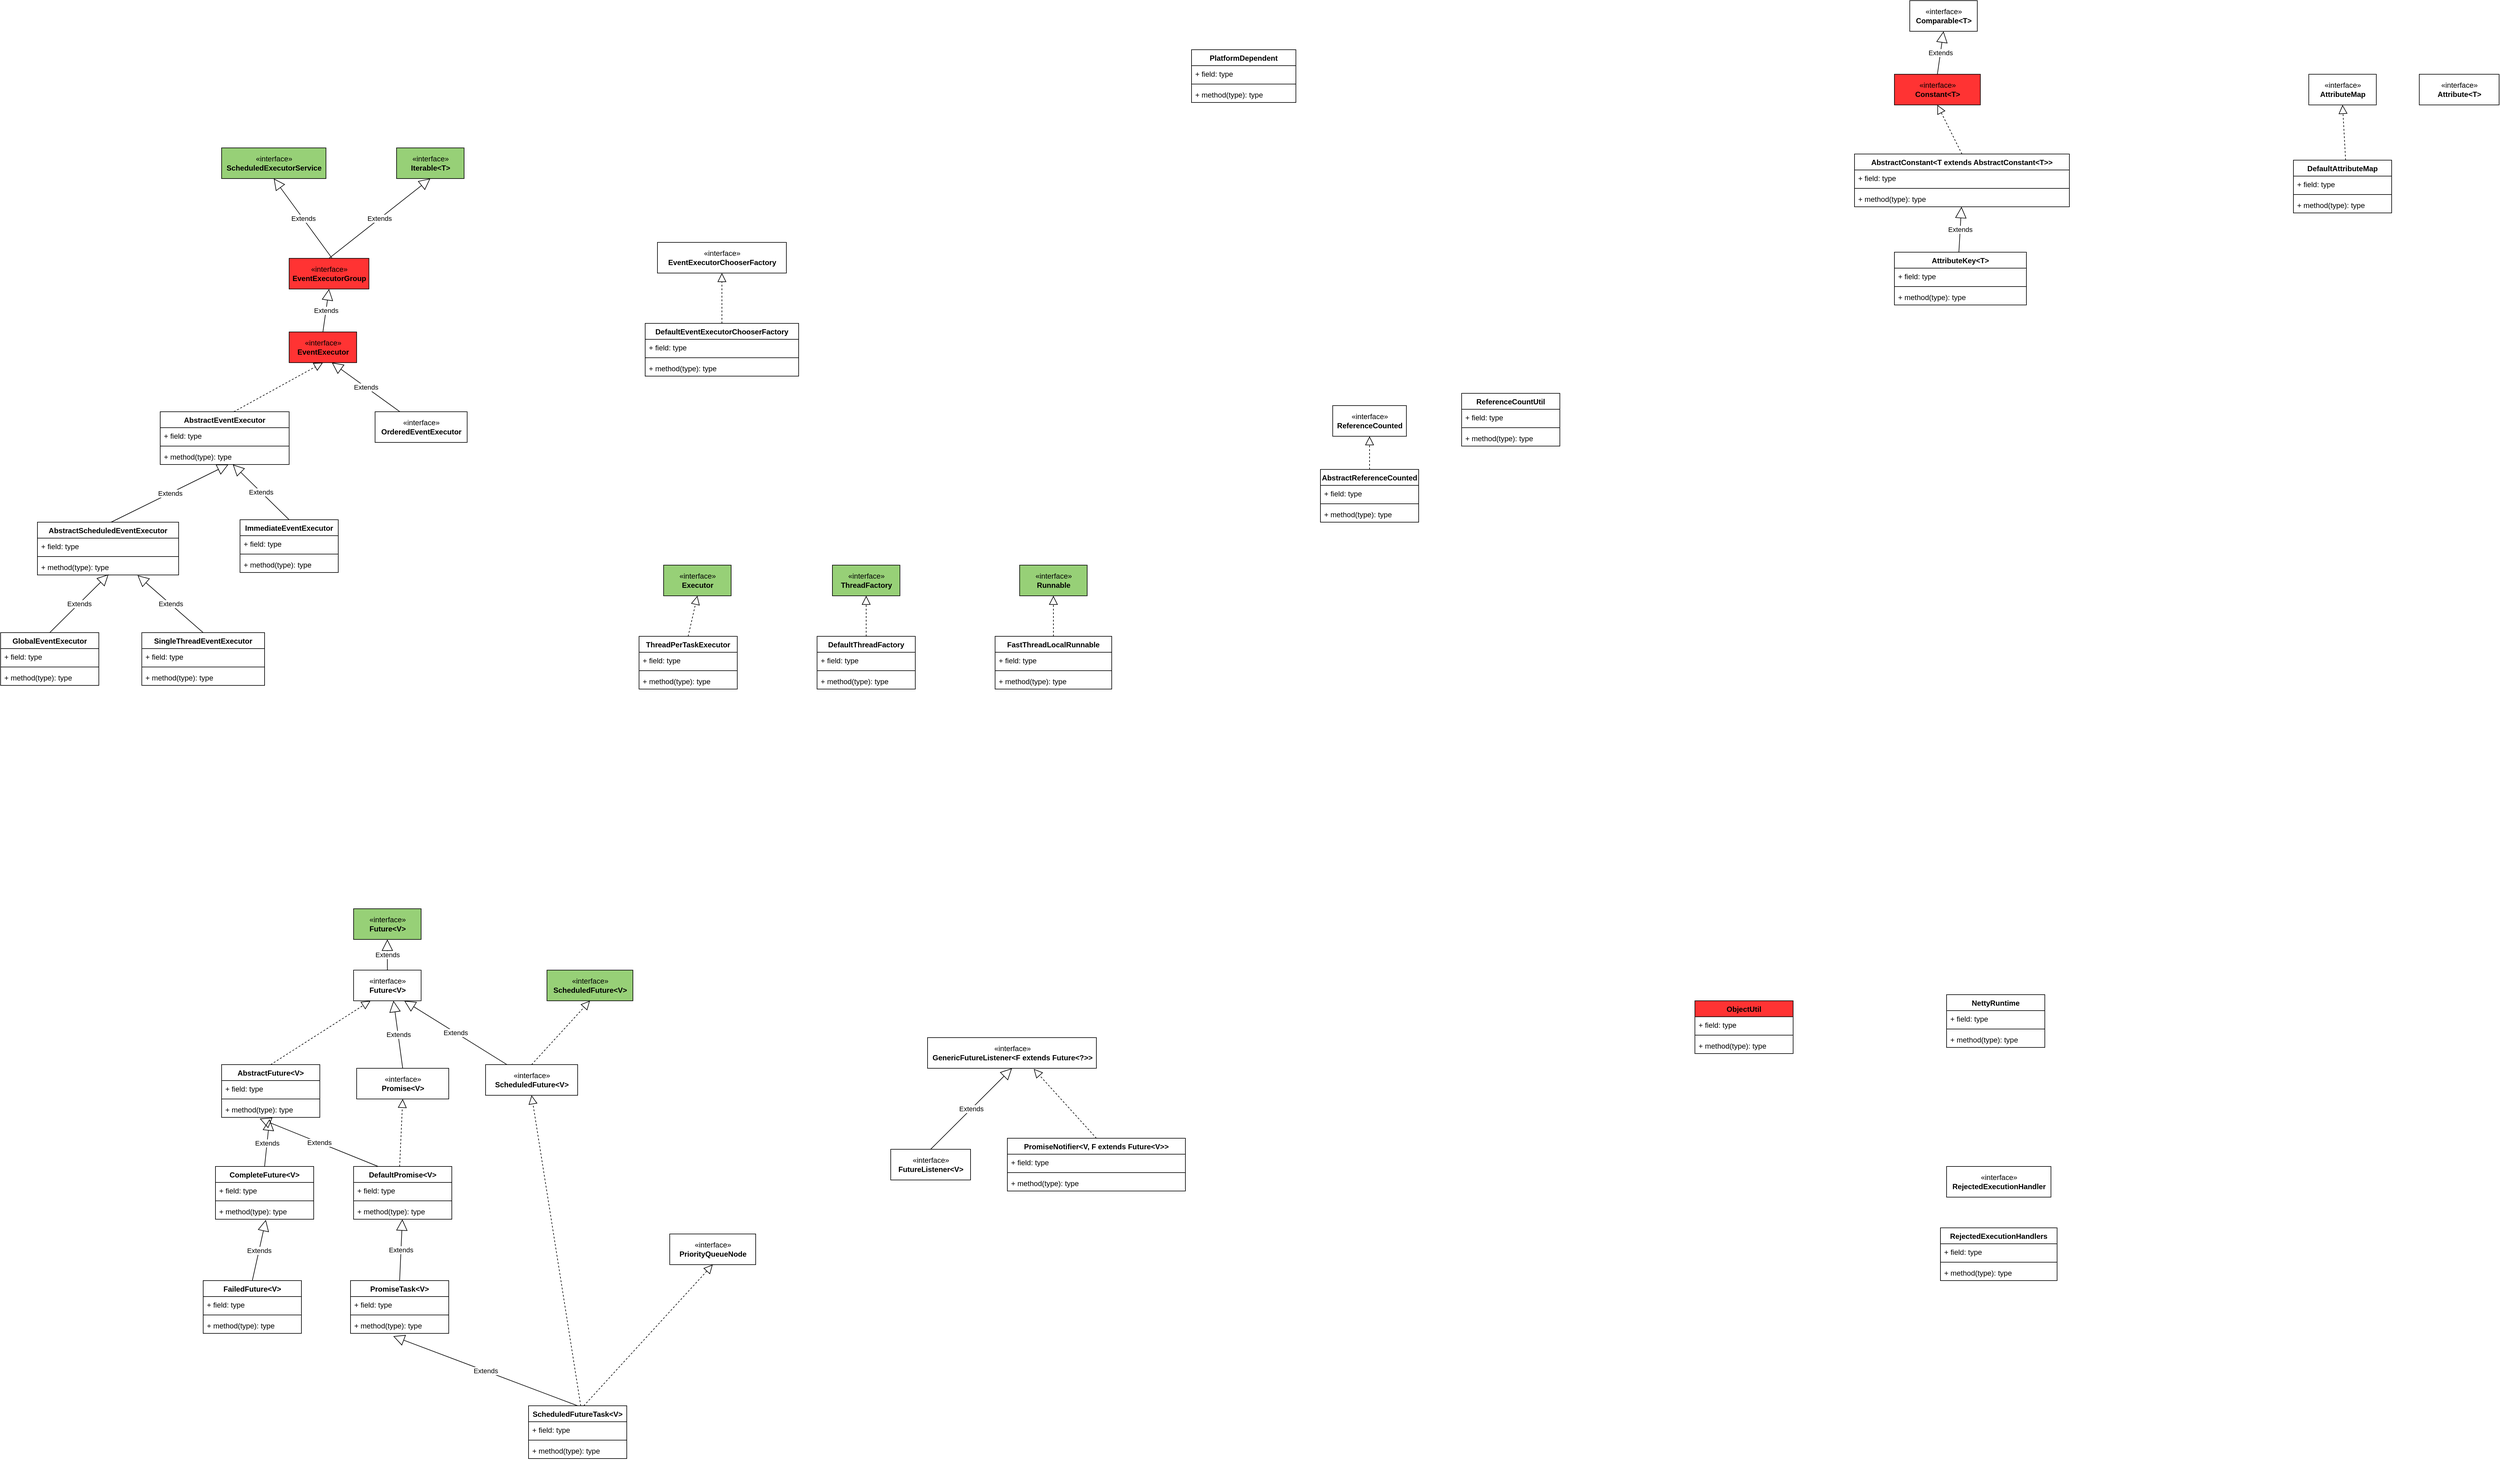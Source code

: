 <mxfile version="13.9.8" type="device" pages="11"><diagram id="Ec_m_Wvh5AtNn9lNJTmA" name="util"><mxGraphModel dx="1186" dy="592" grid="1" gridSize="10" guides="1" tooltips="1" connect="1" arrows="1" fold="1" page="1" pageScale="1" pageWidth="33000" pageHeight="46810" math="0" shadow="0"><root><mxCell id="5om9WCbeWMKYri14SYTW-0"/><mxCell id="5om9WCbeWMKYri14SYTW-1" parent="5om9WCbeWMKYri14SYTW-0"/><mxCell id="mOcnLd4UKsNoxL89MKoT-0" value="GlobalEventExecutor" style="swimlane;fontStyle=1;align=center;verticalAlign=top;childLayout=stackLayout;horizontal=1;startSize=26;horizontalStack=0;resizeParent=1;resizeParentMax=0;resizeLast=0;collapsible=1;marginBottom=0;fillColor=#FFFFFF;" parent="5om9WCbeWMKYri14SYTW-1" vertex="1"><mxGeometry x="240" y="1090" width="160" height="86" as="geometry"/></mxCell><mxCell id="mOcnLd4UKsNoxL89MKoT-1" value="+ field: type" style="text;strokeColor=none;fillColor=none;align=left;verticalAlign=top;spacingLeft=4;spacingRight=4;overflow=hidden;rotatable=0;points=[[0,0.5],[1,0.5]];portConstraint=eastwest;" parent="mOcnLd4UKsNoxL89MKoT-0" vertex="1"><mxGeometry y="26" width="160" height="26" as="geometry"/></mxCell><mxCell id="mOcnLd4UKsNoxL89MKoT-2" value="" style="line;strokeWidth=1;fillColor=none;align=left;verticalAlign=middle;spacingTop=-1;spacingLeft=3;spacingRight=3;rotatable=0;labelPosition=right;points=[];portConstraint=eastwest;" parent="mOcnLd4UKsNoxL89MKoT-0" vertex="1"><mxGeometry y="52" width="160" height="8" as="geometry"/></mxCell><mxCell id="mOcnLd4UKsNoxL89MKoT-3" value="+ method(type): type" style="text;strokeColor=none;fillColor=none;align=left;verticalAlign=top;spacingLeft=4;spacingRight=4;overflow=hidden;rotatable=0;points=[[0,0.5],[1,0.5]];portConstraint=eastwest;" parent="mOcnLd4UKsNoxL89MKoT-0" vertex="1"><mxGeometry y="60" width="160" height="26" as="geometry"/></mxCell><mxCell id="mOcnLd4UKsNoxL89MKoT-4" value="AbstractScheduledEventExecutor" style="swimlane;fontStyle=1;align=center;verticalAlign=top;childLayout=stackLayout;horizontal=1;startSize=26;horizontalStack=0;resizeParent=1;resizeParentMax=0;resizeLast=0;collapsible=1;marginBottom=0;fillColor=#FFFFFF;" parent="5om9WCbeWMKYri14SYTW-1" vertex="1"><mxGeometry x="300" y="910" width="230" height="86" as="geometry"/></mxCell><mxCell id="mOcnLd4UKsNoxL89MKoT-13" value="Extends" style="endArrow=block;endSize=16;endFill=0;html=1;entryX=0.529;entryY=1;entryDx=0;entryDy=0;entryPerimeter=0;" parent="mOcnLd4UKsNoxL89MKoT-4" target="mOcnLd4UKsNoxL89MKoT-12" edge="1"><mxGeometry width="160" relative="1" as="geometry"><mxPoint x="120" as="sourcePoint"/><mxPoint x="280" as="targetPoint"/></mxGeometry></mxCell><mxCell id="mOcnLd4UKsNoxL89MKoT-5" value="+ field: type" style="text;strokeColor=none;fillColor=none;align=left;verticalAlign=top;spacingLeft=4;spacingRight=4;overflow=hidden;rotatable=0;points=[[0,0.5],[1,0.5]];portConstraint=eastwest;" parent="mOcnLd4UKsNoxL89MKoT-4" vertex="1"><mxGeometry y="26" width="230" height="26" as="geometry"/></mxCell><mxCell id="mOcnLd4UKsNoxL89MKoT-6" value="" style="line;strokeWidth=1;fillColor=none;align=left;verticalAlign=middle;spacingTop=-1;spacingLeft=3;spacingRight=3;rotatable=0;labelPosition=right;points=[];portConstraint=eastwest;" parent="mOcnLd4UKsNoxL89MKoT-4" vertex="1"><mxGeometry y="52" width="230" height="8" as="geometry"/></mxCell><mxCell id="mOcnLd4UKsNoxL89MKoT-7" value="+ method(type): type" style="text;strokeColor=none;fillColor=none;align=left;verticalAlign=top;spacingLeft=4;spacingRight=4;overflow=hidden;rotatable=0;points=[[0,0.5],[1,0.5]];portConstraint=eastwest;" parent="mOcnLd4UKsNoxL89MKoT-4" vertex="1"><mxGeometry y="60" width="230" height="26" as="geometry"/></mxCell><mxCell id="mOcnLd4UKsNoxL89MKoT-8" value="Extends" style="endArrow=block;endSize=16;endFill=0;html=1;entryX=0.504;entryY=0.962;entryDx=0;entryDy=0;entryPerimeter=0;exitX=0.5;exitY=0;exitDx=0;exitDy=0;" parent="5om9WCbeWMKYri14SYTW-1" source="mOcnLd4UKsNoxL89MKoT-0" target="mOcnLd4UKsNoxL89MKoT-7" edge="1"><mxGeometry width="160" relative="1" as="geometry"><mxPoint x="420" y="1060" as="sourcePoint"/><mxPoint x="580" y="1060" as="targetPoint"/></mxGeometry></mxCell><mxCell id="mOcnLd4UKsNoxL89MKoT-9" value="AbstractEventExecutor" style="swimlane;fontStyle=1;align=center;verticalAlign=top;childLayout=stackLayout;horizontal=1;startSize=26;horizontalStack=0;resizeParent=1;resizeParentMax=0;resizeLast=0;collapsible=1;marginBottom=0;fillColor=#FFFFFF;" parent="5om9WCbeWMKYri14SYTW-1" vertex="1"><mxGeometry x="500" y="730" width="210" height="86" as="geometry"/></mxCell><mxCell id="mOcnLd4UKsNoxL89MKoT-15" value="" style="endArrow=block;dashed=1;endFill=0;endSize=12;html=1;entryX=0.5;entryY=1;entryDx=0;entryDy=0;" parent="mOcnLd4UKsNoxL89MKoT-9" target="mOcnLd4UKsNoxL89MKoT-14" edge="1"><mxGeometry width="160" relative="1" as="geometry"><mxPoint x="120" as="sourcePoint"/><mxPoint x="280" as="targetPoint"/></mxGeometry></mxCell><mxCell id="mOcnLd4UKsNoxL89MKoT-10" value="+ field: type" style="text;strokeColor=none;fillColor=none;align=left;verticalAlign=top;spacingLeft=4;spacingRight=4;overflow=hidden;rotatable=0;points=[[0,0.5],[1,0.5]];portConstraint=eastwest;" parent="mOcnLd4UKsNoxL89MKoT-9" vertex="1"><mxGeometry y="26" width="210" height="26" as="geometry"/></mxCell><mxCell id="mOcnLd4UKsNoxL89MKoT-11" value="" style="line;strokeWidth=1;fillColor=none;align=left;verticalAlign=middle;spacingTop=-1;spacingLeft=3;spacingRight=3;rotatable=0;labelPosition=right;points=[];portConstraint=eastwest;" parent="mOcnLd4UKsNoxL89MKoT-9" vertex="1"><mxGeometry y="52" width="210" height="8" as="geometry"/></mxCell><mxCell id="mOcnLd4UKsNoxL89MKoT-12" value="+ method(type): type" style="text;strokeColor=none;fillColor=none;align=left;verticalAlign=top;spacingLeft=4;spacingRight=4;overflow=hidden;rotatable=0;points=[[0,0.5],[1,0.5]];portConstraint=eastwest;" parent="mOcnLd4UKsNoxL89MKoT-9" vertex="1"><mxGeometry y="60" width="210" height="26" as="geometry"/></mxCell><mxCell id="mOcnLd4UKsNoxL89MKoT-14" value="«interface»&lt;br&gt;&lt;b&gt;EventExecutor&lt;/b&gt;" style="html=1;fillColor=#FF3333;" parent="5om9WCbeWMKYri14SYTW-1" vertex="1"><mxGeometry x="710" y="600" width="110" height="50" as="geometry"/></mxCell><mxCell id="mOcnLd4UKsNoxL89MKoT-16" value="«interface»&lt;br&gt;&lt;b&gt;EventExecutorGroup&lt;/b&gt;" style="html=1;fillColor=#FF3333;" parent="5om9WCbeWMKYri14SYTW-1" vertex="1"><mxGeometry x="710" y="480" width="130" height="50" as="geometry"/></mxCell><mxCell id="mOcnLd4UKsNoxL89MKoT-17" value="Extends" style="endArrow=block;endSize=16;endFill=0;html=1;entryX=0.5;entryY=1;entryDx=0;entryDy=0;exitX=0.5;exitY=0;exitDx=0;exitDy=0;" parent="5om9WCbeWMKYri14SYTW-1" source="mOcnLd4UKsNoxL89MKoT-14" target="mOcnLd4UKsNoxL89MKoT-16" edge="1"><mxGeometry width="160" relative="1" as="geometry"><mxPoint x="630" y="610" as="sourcePoint"/><mxPoint x="790" y="610" as="targetPoint"/></mxGeometry></mxCell><mxCell id="iJLnCGgOCrxLW2TN4FaC-0" value="«interface»&lt;br&gt;&lt;b&gt;ReferenceCounted&lt;/b&gt;" style="html=1;" parent="5om9WCbeWMKYri14SYTW-1" vertex="1"><mxGeometry x="2410" y="720" width="120" height="50" as="geometry"/></mxCell><mxCell id="iJLnCGgOCrxLW2TN4FaC-1" value="AbstractReferenceCounted" style="swimlane;fontStyle=1;align=center;verticalAlign=top;childLayout=stackLayout;horizontal=1;startSize=26;horizontalStack=0;resizeParent=1;resizeParentMax=0;resizeLast=0;collapsible=1;marginBottom=0;" parent="5om9WCbeWMKYri14SYTW-1" vertex="1"><mxGeometry x="2390" y="824" width="160" height="86" as="geometry"/></mxCell><mxCell id="iJLnCGgOCrxLW2TN4FaC-2" value="+ field: type" style="text;strokeColor=none;fillColor=none;align=left;verticalAlign=top;spacingLeft=4;spacingRight=4;overflow=hidden;rotatable=0;points=[[0,0.5],[1,0.5]];portConstraint=eastwest;" parent="iJLnCGgOCrxLW2TN4FaC-1" vertex="1"><mxGeometry y="26" width="160" height="26" as="geometry"/></mxCell><mxCell id="iJLnCGgOCrxLW2TN4FaC-3" value="" style="line;strokeWidth=1;fillColor=none;align=left;verticalAlign=middle;spacingTop=-1;spacingLeft=3;spacingRight=3;rotatable=0;labelPosition=right;points=[];portConstraint=eastwest;" parent="iJLnCGgOCrxLW2TN4FaC-1" vertex="1"><mxGeometry y="52" width="160" height="8" as="geometry"/></mxCell><mxCell id="iJLnCGgOCrxLW2TN4FaC-4" value="+ method(type): type" style="text;strokeColor=none;fillColor=none;align=left;verticalAlign=top;spacingLeft=4;spacingRight=4;overflow=hidden;rotatable=0;points=[[0,0.5],[1,0.5]];portConstraint=eastwest;" parent="iJLnCGgOCrxLW2TN4FaC-1" vertex="1"><mxGeometry y="60" width="160" height="26" as="geometry"/></mxCell><mxCell id="iJLnCGgOCrxLW2TN4FaC-5" value="" style="endArrow=block;dashed=1;endFill=0;endSize=12;html=1;entryX=0.5;entryY=1;entryDx=0;entryDy=0;exitX=0.5;exitY=0;exitDx=0;exitDy=0;" parent="5om9WCbeWMKYri14SYTW-1" source="iJLnCGgOCrxLW2TN4FaC-1" target="iJLnCGgOCrxLW2TN4FaC-0" edge="1"><mxGeometry width="160" relative="1" as="geometry"><mxPoint x="2470" y="854" as="sourcePoint"/><mxPoint x="2630" y="854" as="targetPoint"/></mxGeometry></mxCell><mxCell id="MeBGK3TeGdekT9mIrTwg-0" value="«interface»&lt;br&gt;&lt;b&gt;Constant&amp;lt;T&amp;gt;&lt;/b&gt;" style="html=1;fillColor=#FF3333;" parent="5om9WCbeWMKYri14SYTW-1" vertex="1"><mxGeometry x="3325" y="180" width="140" height="50" as="geometry"/></mxCell><mxCell id="MeBGK3TeGdekT9mIrTwg-1" value="«interface»&lt;br&gt;&lt;b&gt;Comparable&amp;lt;T&amp;gt;&lt;/b&gt;" style="html=1;fillColor=#FFFFFF;" parent="5om9WCbeWMKYri14SYTW-1" vertex="1"><mxGeometry x="3350" y="60" width="110" height="50" as="geometry"/></mxCell><mxCell id="MeBGK3TeGdekT9mIrTwg-2" value="Extends" style="endArrow=block;endSize=16;endFill=0;html=1;entryX=0.5;entryY=1;entryDx=0;entryDy=0;exitX=0.5;exitY=0;exitDx=0;exitDy=0;" parent="5om9WCbeWMKYri14SYTW-1" source="MeBGK3TeGdekT9mIrTwg-0" target="MeBGK3TeGdekT9mIrTwg-1" edge="1"><mxGeometry width="160" relative="1" as="geometry"><mxPoint x="3440" y="160" as="sourcePoint"/><mxPoint x="3600" y="160" as="targetPoint"/></mxGeometry></mxCell><mxCell id="MeBGK3TeGdekT9mIrTwg-3" value="AbstractConstant&lt;T extends AbstractConstant&lt;T&gt;&gt;" style="swimlane;fontStyle=1;align=center;verticalAlign=top;childLayout=stackLayout;horizontal=1;startSize=26;horizontalStack=0;resizeParent=1;resizeParentMax=0;resizeLast=0;collapsible=1;marginBottom=0;fillColor=#FFFFFF;" parent="5om9WCbeWMKYri14SYTW-1" vertex="1"><mxGeometry x="3260" y="310" width="350" height="86" as="geometry"/></mxCell><mxCell id="MeBGK3TeGdekT9mIrTwg-4" value="+ field: type" style="text;strokeColor=none;fillColor=none;align=left;verticalAlign=top;spacingLeft=4;spacingRight=4;overflow=hidden;rotatable=0;points=[[0,0.5],[1,0.5]];portConstraint=eastwest;" parent="MeBGK3TeGdekT9mIrTwg-3" vertex="1"><mxGeometry y="26" width="350" height="26" as="geometry"/></mxCell><mxCell id="MeBGK3TeGdekT9mIrTwg-5" value="" style="line;strokeWidth=1;fillColor=none;align=left;verticalAlign=middle;spacingTop=-1;spacingLeft=3;spacingRight=3;rotatable=0;labelPosition=right;points=[];portConstraint=eastwest;" parent="MeBGK3TeGdekT9mIrTwg-3" vertex="1"><mxGeometry y="52" width="350" height="8" as="geometry"/></mxCell><mxCell id="MeBGK3TeGdekT9mIrTwg-6" value="+ method(type): type" style="text;strokeColor=none;fillColor=none;align=left;verticalAlign=top;spacingLeft=4;spacingRight=4;overflow=hidden;rotatable=0;points=[[0,0.5],[1,0.5]];portConstraint=eastwest;" parent="MeBGK3TeGdekT9mIrTwg-3" vertex="1"><mxGeometry y="60" width="350" height="26" as="geometry"/></mxCell><mxCell id="MeBGK3TeGdekT9mIrTwg-7" value="" style="endArrow=block;dashed=1;endFill=0;endSize=12;html=1;entryX=0.5;entryY=1;entryDx=0;entryDy=0;exitX=0.5;exitY=0;exitDx=0;exitDy=0;" parent="5om9WCbeWMKYri14SYTW-1" source="MeBGK3TeGdekT9mIrTwg-3" target="MeBGK3TeGdekT9mIrTwg-0" edge="1"><mxGeometry width="160" relative="1" as="geometry"><mxPoint x="3365" y="310" as="sourcePoint"/><mxPoint x="3525" y="310" as="targetPoint"/></mxGeometry></mxCell><mxCell id="LCi3wPmx5AEx-wtcUK5Z-0" value="AttributeKey&lt;T&gt;" style="swimlane;fontStyle=1;align=center;verticalAlign=top;childLayout=stackLayout;horizontal=1;startSize=26;horizontalStack=0;resizeParent=1;resizeParentMax=0;resizeLast=0;collapsible=1;marginBottom=0;" parent="5om9WCbeWMKYri14SYTW-1" vertex="1"><mxGeometry x="3325" y="470" width="215" height="86" as="geometry"/></mxCell><mxCell id="LCi3wPmx5AEx-wtcUK5Z-4" value="Extends" style="endArrow=block;endSize=16;endFill=0;html=1;" parent="LCi3wPmx5AEx-wtcUK5Z-0" target="MeBGK3TeGdekT9mIrTwg-6" edge="1"><mxGeometry width="160" relative="1" as="geometry"><mxPoint x="105" as="sourcePoint"/><mxPoint x="265" as="targetPoint"/></mxGeometry></mxCell><mxCell id="LCi3wPmx5AEx-wtcUK5Z-1" value="+ field: type" style="text;strokeColor=none;fillColor=none;align=left;verticalAlign=top;spacingLeft=4;spacingRight=4;overflow=hidden;rotatable=0;points=[[0,0.5],[1,0.5]];portConstraint=eastwest;" parent="LCi3wPmx5AEx-wtcUK5Z-0" vertex="1"><mxGeometry y="26" width="215" height="26" as="geometry"/></mxCell><mxCell id="LCi3wPmx5AEx-wtcUK5Z-2" value="" style="line;strokeWidth=1;fillColor=none;align=left;verticalAlign=middle;spacingTop=-1;spacingLeft=3;spacingRight=3;rotatable=0;labelPosition=right;points=[];portConstraint=eastwest;" parent="LCi3wPmx5AEx-wtcUK5Z-0" vertex="1"><mxGeometry y="52" width="215" height="8" as="geometry"/></mxCell><mxCell id="LCi3wPmx5AEx-wtcUK5Z-3" value="+ method(type): type" style="text;strokeColor=none;fillColor=none;align=left;verticalAlign=top;spacingLeft=4;spacingRight=4;overflow=hidden;rotatable=0;points=[[0,0.5],[1,0.5]];portConstraint=eastwest;" parent="LCi3wPmx5AEx-wtcUK5Z-0" vertex="1"><mxGeometry y="60" width="215" height="26" as="geometry"/></mxCell><mxCell id="iav_N49Smzlo2SXCCj59-0" value="ObjectUtil" style="swimlane;fontStyle=1;align=center;verticalAlign=top;childLayout=stackLayout;horizontal=1;startSize=26;horizontalStack=0;resizeParent=1;resizeParentMax=0;resizeLast=0;collapsible=1;marginBottom=0;fillColor=#FF3333;" parent="5om9WCbeWMKYri14SYTW-1" vertex="1"><mxGeometry x="3000" y="1690" width="160" height="86" as="geometry"/></mxCell><mxCell id="iav_N49Smzlo2SXCCj59-1" value="+ field: type" style="text;strokeColor=none;fillColor=none;align=left;verticalAlign=top;spacingLeft=4;spacingRight=4;overflow=hidden;rotatable=0;points=[[0,0.5],[1,0.5]];portConstraint=eastwest;" parent="iav_N49Smzlo2SXCCj59-0" vertex="1"><mxGeometry y="26" width="160" height="26" as="geometry"/></mxCell><mxCell id="iav_N49Smzlo2SXCCj59-2" value="" style="line;strokeWidth=1;fillColor=none;align=left;verticalAlign=middle;spacingTop=-1;spacingLeft=3;spacingRight=3;rotatable=0;labelPosition=right;points=[];portConstraint=eastwest;" parent="iav_N49Smzlo2SXCCj59-0" vertex="1"><mxGeometry y="52" width="160" height="8" as="geometry"/></mxCell><mxCell id="iav_N49Smzlo2SXCCj59-3" value="+ method(type): type" style="text;strokeColor=none;fillColor=none;align=left;verticalAlign=top;spacingLeft=4;spacingRight=4;overflow=hidden;rotatable=0;points=[[0,0.5],[1,0.5]];portConstraint=eastwest;" parent="iav_N49Smzlo2SXCCj59-0" vertex="1"><mxGeometry y="60" width="160" height="26" as="geometry"/></mxCell><mxCell id="1RFHrWrazIoIAc02mMj6-0" value="NettyRuntime" style="swimlane;fontStyle=1;align=center;verticalAlign=top;childLayout=stackLayout;horizontal=1;startSize=26;horizontalStack=0;resizeParent=1;resizeParentMax=0;resizeLast=0;collapsible=1;marginBottom=0;fillColor=#FFFFFF;" parent="5om9WCbeWMKYri14SYTW-1" vertex="1"><mxGeometry x="3410" y="1680" width="160" height="86" as="geometry"/></mxCell><mxCell id="1RFHrWrazIoIAc02mMj6-1" value="+ field: type" style="text;strokeColor=none;fillColor=none;align=left;verticalAlign=top;spacingLeft=4;spacingRight=4;overflow=hidden;rotatable=0;points=[[0,0.5],[1,0.5]];portConstraint=eastwest;" parent="1RFHrWrazIoIAc02mMj6-0" vertex="1"><mxGeometry y="26" width="160" height="26" as="geometry"/></mxCell><mxCell id="1RFHrWrazIoIAc02mMj6-2" value="" style="line;strokeWidth=1;fillColor=none;align=left;verticalAlign=middle;spacingTop=-1;spacingLeft=3;spacingRight=3;rotatable=0;labelPosition=right;points=[];portConstraint=eastwest;" parent="1RFHrWrazIoIAc02mMj6-0" vertex="1"><mxGeometry y="52" width="160" height="8" as="geometry"/></mxCell><mxCell id="1RFHrWrazIoIAc02mMj6-3" value="+ method(type): type" style="text;strokeColor=none;fillColor=none;align=left;verticalAlign=top;spacingLeft=4;spacingRight=4;overflow=hidden;rotatable=0;points=[[0,0.5],[1,0.5]];portConstraint=eastwest;" parent="1RFHrWrazIoIAc02mMj6-0" vertex="1"><mxGeometry y="60" width="160" height="26" as="geometry"/></mxCell><mxCell id="EdvOMrH7RTAUcFzY4bgL-0" value="«interface»&lt;br&gt;&lt;b&gt;RejectedExecutionHandler&lt;/b&gt;" style="html=1;fillColor=#FFFFFF;" parent="5om9WCbeWMKYri14SYTW-1" vertex="1"><mxGeometry x="3410" y="1960" width="170" height="50" as="geometry"/></mxCell><mxCell id="EdvOMrH7RTAUcFzY4bgL-1" value="RejectedExecutionHandlers" style="swimlane;fontStyle=1;align=center;verticalAlign=top;childLayout=stackLayout;horizontal=1;startSize=26;horizontalStack=0;resizeParent=1;resizeParentMax=0;resizeLast=0;collapsible=1;marginBottom=0;fillColor=#FFFFFF;" parent="5om9WCbeWMKYri14SYTW-1" vertex="1"><mxGeometry x="3400" y="2060" width="190" height="86" as="geometry"/></mxCell><mxCell id="EdvOMrH7RTAUcFzY4bgL-2" value="+ field: type" style="text;strokeColor=none;fillColor=none;align=left;verticalAlign=top;spacingLeft=4;spacingRight=4;overflow=hidden;rotatable=0;points=[[0,0.5],[1,0.5]];portConstraint=eastwest;" parent="EdvOMrH7RTAUcFzY4bgL-1" vertex="1"><mxGeometry y="26" width="190" height="26" as="geometry"/></mxCell><mxCell id="EdvOMrH7RTAUcFzY4bgL-3" value="" style="line;strokeWidth=1;fillColor=none;align=left;verticalAlign=middle;spacingTop=-1;spacingLeft=3;spacingRight=3;rotatable=0;labelPosition=right;points=[];portConstraint=eastwest;" parent="EdvOMrH7RTAUcFzY4bgL-1" vertex="1"><mxGeometry y="52" width="190" height="8" as="geometry"/></mxCell><mxCell id="EdvOMrH7RTAUcFzY4bgL-4" value="+ method(type): type" style="text;strokeColor=none;fillColor=none;align=left;verticalAlign=top;spacingLeft=4;spacingRight=4;overflow=hidden;rotatable=0;points=[[0,0.5],[1,0.5]];portConstraint=eastwest;" parent="EdvOMrH7RTAUcFzY4bgL-1" vertex="1"><mxGeometry y="60" width="190" height="26" as="geometry"/></mxCell><mxCell id="EdvOMrH7RTAUcFzY4bgL-5" value="ImmediateEventExecutor" style="swimlane;fontStyle=1;align=center;verticalAlign=top;childLayout=stackLayout;horizontal=1;startSize=26;horizontalStack=0;resizeParent=1;resizeParentMax=0;resizeLast=0;collapsible=1;marginBottom=0;fillColor=#FFFFFF;" parent="5om9WCbeWMKYri14SYTW-1" vertex="1"><mxGeometry x="630" y="906" width="160" height="86" as="geometry"/></mxCell><mxCell id="EdvOMrH7RTAUcFzY4bgL-6" value="+ field: type" style="text;strokeColor=none;fillColor=none;align=left;verticalAlign=top;spacingLeft=4;spacingRight=4;overflow=hidden;rotatable=0;points=[[0,0.5],[1,0.5]];portConstraint=eastwest;" parent="EdvOMrH7RTAUcFzY4bgL-5" vertex="1"><mxGeometry y="26" width="160" height="26" as="geometry"/></mxCell><mxCell id="EdvOMrH7RTAUcFzY4bgL-7" value="" style="line;strokeWidth=1;fillColor=none;align=left;verticalAlign=middle;spacingTop=-1;spacingLeft=3;spacingRight=3;rotatable=0;labelPosition=right;points=[];portConstraint=eastwest;" parent="EdvOMrH7RTAUcFzY4bgL-5" vertex="1"><mxGeometry y="52" width="160" height="8" as="geometry"/></mxCell><mxCell id="EdvOMrH7RTAUcFzY4bgL-8" value="+ method(type): type" style="text;strokeColor=none;fillColor=none;align=left;verticalAlign=top;spacingLeft=4;spacingRight=4;overflow=hidden;rotatable=0;points=[[0,0.5],[1,0.5]];portConstraint=eastwest;" parent="EdvOMrH7RTAUcFzY4bgL-5" vertex="1"><mxGeometry y="60" width="160" height="26" as="geometry"/></mxCell><mxCell id="EdvOMrH7RTAUcFzY4bgL-9" value="Extends" style="endArrow=block;endSize=16;endFill=0;html=1;exitX=0.5;exitY=0;exitDx=0;exitDy=0;" parent="5om9WCbeWMKYri14SYTW-1" source="EdvOMrH7RTAUcFzY4bgL-5" target="mOcnLd4UKsNoxL89MKoT-12" edge="1"><mxGeometry width="160" relative="1" as="geometry"><mxPoint x="720" y="870" as="sourcePoint"/><mxPoint x="880" y="870" as="targetPoint"/></mxGeometry></mxCell><mxCell id="EdvOMrH7RTAUcFzY4bgL-10" value="SingleThreadEventExecutor" style="swimlane;fontStyle=1;align=center;verticalAlign=top;childLayout=stackLayout;horizontal=1;startSize=26;horizontalStack=0;resizeParent=1;resizeParentMax=0;resizeLast=0;collapsible=1;marginBottom=0;fillColor=#FFFFFF;" parent="5om9WCbeWMKYri14SYTW-1" vertex="1"><mxGeometry x="470" y="1090" width="200" height="86" as="geometry"/></mxCell><mxCell id="EdvOMrH7RTAUcFzY4bgL-11" value="+ field: type" style="text;strokeColor=none;fillColor=none;align=left;verticalAlign=top;spacingLeft=4;spacingRight=4;overflow=hidden;rotatable=0;points=[[0,0.5],[1,0.5]];portConstraint=eastwest;" parent="EdvOMrH7RTAUcFzY4bgL-10" vertex="1"><mxGeometry y="26" width="200" height="26" as="geometry"/></mxCell><mxCell id="EdvOMrH7RTAUcFzY4bgL-12" value="" style="line;strokeWidth=1;fillColor=none;align=left;verticalAlign=middle;spacingTop=-1;spacingLeft=3;spacingRight=3;rotatable=0;labelPosition=right;points=[];portConstraint=eastwest;" parent="EdvOMrH7RTAUcFzY4bgL-10" vertex="1"><mxGeometry y="52" width="200" height="8" as="geometry"/></mxCell><mxCell id="EdvOMrH7RTAUcFzY4bgL-13" value="+ method(type): type" style="text;strokeColor=none;fillColor=none;align=left;verticalAlign=top;spacingLeft=4;spacingRight=4;overflow=hidden;rotatable=0;points=[[0,0.5],[1,0.5]];portConstraint=eastwest;" parent="EdvOMrH7RTAUcFzY4bgL-10" vertex="1"><mxGeometry y="60" width="200" height="26" as="geometry"/></mxCell><mxCell id="EdvOMrH7RTAUcFzY4bgL-14" value="Extends" style="endArrow=block;endSize=16;endFill=0;html=1;entryX=0.709;entryY=1.026;entryDx=0;entryDy=0;entryPerimeter=0;exitX=0.5;exitY=0;exitDx=0;exitDy=0;" parent="5om9WCbeWMKYri14SYTW-1" source="EdvOMrH7RTAUcFzY4bgL-10" target="mOcnLd4UKsNoxL89MKoT-7" edge="1"><mxGeometry width="160" relative="1" as="geometry"><mxPoint x="570" y="1070" as="sourcePoint"/><mxPoint x="730" y="1070" as="targetPoint"/></mxGeometry></mxCell><mxCell id="EdvOMrH7RTAUcFzY4bgL-15" value="«interface»&lt;br&gt;&lt;b&gt;OrderedEventExecutor&lt;/b&gt;" style="html=1;fillColor=#FFFFFF;" parent="5om9WCbeWMKYri14SYTW-1" vertex="1"><mxGeometry x="850" y="730" width="150" height="50" as="geometry"/></mxCell><mxCell id="EdvOMrH7RTAUcFzY4bgL-16" value="Extends" style="endArrow=block;endSize=16;endFill=0;html=1;entryX=0.633;entryY=1;entryDx=0;entryDy=0;entryPerimeter=0;" parent="5om9WCbeWMKYri14SYTW-1" source="EdvOMrH7RTAUcFzY4bgL-15" target="mOcnLd4UKsNoxL89MKoT-14" edge="1"><mxGeometry width="160" relative="1" as="geometry"><mxPoint x="925" y="588" as="sourcePoint"/><mxPoint x="925" y="588" as="targetPoint"/></mxGeometry></mxCell><mxCell id="hB3qWpc3MXawW-b0IHUM-0" value="«interface»&lt;br&gt;&lt;b&gt;ScheduledExecutorService&lt;/b&gt;" style="html=1;fillColor=#97D077;" parent="5om9WCbeWMKYri14SYTW-1" vertex="1"><mxGeometry x="600" y="300" width="170" height="50" as="geometry"/></mxCell><mxCell id="hB3qWpc3MXawW-b0IHUM-1" value="«interface»&lt;br&gt;&lt;b&gt;Iterable&amp;lt;T&amp;gt;&lt;/b&gt;" style="html=1;fillColor=#97D077;" parent="5om9WCbeWMKYri14SYTW-1" vertex="1"><mxGeometry x="885" y="300" width="110" height="50" as="geometry"/></mxCell><mxCell id="hB3qWpc3MXawW-b0IHUM-2" value="Extends" style="endArrow=block;endSize=16;endFill=0;html=1;entryX=0.5;entryY=1;entryDx=0;entryDy=0;exitX=0.5;exitY=0;exitDx=0;exitDy=0;" parent="5om9WCbeWMKYri14SYTW-1" source="mOcnLd4UKsNoxL89MKoT-16" target="hB3qWpc3MXawW-b0IHUM-1" edge="1"><mxGeometry width="160" relative="1" as="geometry"><mxPoint x="790" y="480" as="sourcePoint"/><mxPoint x="950" y="480" as="targetPoint"/></mxGeometry></mxCell><mxCell id="hB3qWpc3MXawW-b0IHUM-3" value="Extends" style="endArrow=block;endSize=16;endFill=0;html=1;entryX=0.5;entryY=1;entryDx=0;entryDy=0;" parent="5om9WCbeWMKYri14SYTW-1" target="hB3qWpc3MXawW-b0IHUM-0" edge="1"><mxGeometry width="160" relative="1" as="geometry"><mxPoint x="780" y="480" as="sourcePoint"/><mxPoint x="920" y="470" as="targetPoint"/></mxGeometry></mxCell><mxCell id="hB3qWpc3MXawW-b0IHUM-4" value="«interface»&lt;br&gt;&lt;b&gt;FutureListener&amp;lt;V&amp;gt;&lt;/b&gt;" style="html=1;fillColor=#FFFFFF;" parent="5om9WCbeWMKYri14SYTW-1" vertex="1"><mxGeometry x="1690" y="1932" width="130" height="50" as="geometry"/></mxCell><mxCell id="hB3qWpc3MXawW-b0IHUM-5" value="«interface»&lt;br&gt;&lt;b&gt;GenericFutureListener&amp;lt;F extends Future&amp;lt;?&amp;gt;&amp;gt;&lt;/b&gt;" style="html=1;fillColor=#FFFFFF;" parent="5om9WCbeWMKYri14SYTW-1" vertex="1"><mxGeometry x="1750" y="1750" width="275" height="50" as="geometry"/></mxCell><mxCell id="hB3qWpc3MXawW-b0IHUM-6" value="Extends" style="endArrow=block;endSize=16;endFill=0;html=1;entryX=0.5;entryY=1;entryDx=0;entryDy=0;exitX=0.5;exitY=0;exitDx=0;exitDy=0;" parent="5om9WCbeWMKYri14SYTW-1" source="hB3qWpc3MXawW-b0IHUM-4" target="hB3qWpc3MXawW-b0IHUM-5" edge="1"><mxGeometry width="160" relative="1" as="geometry"><mxPoint x="1795" y="1900" as="sourcePoint"/><mxPoint x="1955" y="1900" as="targetPoint"/></mxGeometry></mxCell><mxCell id="hB3qWpc3MXawW-b0IHUM-7" value="«interface»&lt;br&gt;&lt;b&gt;Future&amp;lt;V&amp;gt;&lt;/b&gt;" style="html=1;fillColor=#FFFFFF;" parent="5om9WCbeWMKYri14SYTW-1" vertex="1"><mxGeometry x="815" y="1640" width="110" height="50" as="geometry"/></mxCell><mxCell id="meQ_ovECfCGEuEdvU0f_-0" value="«interface»&lt;br&gt;&lt;b&gt;EventExecutorChooserFactory&lt;/b&gt;" style="html=1;fillColor=#FFFFFF;" parent="5om9WCbeWMKYri14SYTW-1" vertex="1"><mxGeometry x="1310" y="454" width="210" height="50" as="geometry"/></mxCell><mxCell id="meQ_ovECfCGEuEdvU0f_-1" value="DefaultEventExecutorChooserFactory" style="swimlane;fontStyle=1;align=center;verticalAlign=top;childLayout=stackLayout;horizontal=1;startSize=26;horizontalStack=0;resizeParent=1;resizeParentMax=0;resizeLast=0;collapsible=1;marginBottom=0;fillColor=#FFFFFF;" parent="5om9WCbeWMKYri14SYTW-1" vertex="1"><mxGeometry x="1290" y="586" width="250" height="86" as="geometry"/></mxCell><mxCell id="meQ_ovECfCGEuEdvU0f_-2" value="+ field: type" style="text;strokeColor=none;fillColor=none;align=left;verticalAlign=top;spacingLeft=4;spacingRight=4;overflow=hidden;rotatable=0;points=[[0,0.5],[1,0.5]];portConstraint=eastwest;" parent="meQ_ovECfCGEuEdvU0f_-1" vertex="1"><mxGeometry y="26" width="250" height="26" as="geometry"/></mxCell><mxCell id="meQ_ovECfCGEuEdvU0f_-3" value="" style="line;strokeWidth=1;fillColor=none;align=left;verticalAlign=middle;spacingTop=-1;spacingLeft=3;spacingRight=3;rotatable=0;labelPosition=right;points=[];portConstraint=eastwest;" parent="meQ_ovECfCGEuEdvU0f_-1" vertex="1"><mxGeometry y="52" width="250" height="8" as="geometry"/></mxCell><mxCell id="meQ_ovECfCGEuEdvU0f_-4" value="+ method(type): type" style="text;strokeColor=none;fillColor=none;align=left;verticalAlign=top;spacingLeft=4;spacingRight=4;overflow=hidden;rotatable=0;points=[[0,0.5],[1,0.5]];portConstraint=eastwest;" parent="meQ_ovECfCGEuEdvU0f_-1" vertex="1"><mxGeometry y="60" width="250" height="26" as="geometry"/></mxCell><mxCell id="meQ_ovECfCGEuEdvU0f_-5" value="" style="endArrow=block;dashed=1;endFill=0;endSize=12;html=1;entryX=0.5;entryY=1;entryDx=0;entryDy=0;exitX=0.5;exitY=0;exitDx=0;exitDy=0;" parent="5om9WCbeWMKYri14SYTW-1" source="meQ_ovECfCGEuEdvU0f_-1" target="meQ_ovECfCGEuEdvU0f_-0" edge="1"><mxGeometry width="160" relative="1" as="geometry"><mxPoint x="1410" y="580" as="sourcePoint"/><mxPoint x="1570" y="580" as="targetPoint"/></mxGeometry></mxCell><mxCell id="meQ_ovECfCGEuEdvU0f_-6" value="«interface»&lt;br&gt;&lt;b&gt;Executor&lt;/b&gt;" style="html=1;fillColor=#97D077;" parent="5om9WCbeWMKYri14SYTW-1" vertex="1"><mxGeometry x="1320" y="980" width="110" height="50" as="geometry"/></mxCell><mxCell id="meQ_ovECfCGEuEdvU0f_-7" value="ThreadPerTaskExecutor" style="swimlane;fontStyle=1;align=center;verticalAlign=top;childLayout=stackLayout;horizontal=1;startSize=26;horizontalStack=0;resizeParent=1;resizeParentMax=0;resizeLast=0;collapsible=1;marginBottom=0;fillColor=#FFFFFF;" parent="5om9WCbeWMKYri14SYTW-1" vertex="1"><mxGeometry x="1280" y="1096" width="160" height="86" as="geometry"/></mxCell><mxCell id="meQ_ovECfCGEuEdvU0f_-8" value="+ field: type" style="text;strokeColor=none;fillColor=none;align=left;verticalAlign=top;spacingLeft=4;spacingRight=4;overflow=hidden;rotatable=0;points=[[0,0.5],[1,0.5]];portConstraint=eastwest;" parent="meQ_ovECfCGEuEdvU0f_-7" vertex="1"><mxGeometry y="26" width="160" height="26" as="geometry"/></mxCell><mxCell id="meQ_ovECfCGEuEdvU0f_-9" value="" style="line;strokeWidth=1;fillColor=none;align=left;verticalAlign=middle;spacingTop=-1;spacingLeft=3;spacingRight=3;rotatable=0;labelPosition=right;points=[];portConstraint=eastwest;" parent="meQ_ovECfCGEuEdvU0f_-7" vertex="1"><mxGeometry y="52" width="160" height="8" as="geometry"/></mxCell><mxCell id="meQ_ovECfCGEuEdvU0f_-10" value="+ method(type): type" style="text;strokeColor=none;fillColor=none;align=left;verticalAlign=top;spacingLeft=4;spacingRight=4;overflow=hidden;rotatable=0;points=[[0,0.5],[1,0.5]];portConstraint=eastwest;" parent="meQ_ovECfCGEuEdvU0f_-7" vertex="1"><mxGeometry y="60" width="160" height="26" as="geometry"/></mxCell><mxCell id="meQ_ovECfCGEuEdvU0f_-11" value="" style="endArrow=block;dashed=1;endFill=0;endSize=12;html=1;entryX=0.5;entryY=1;entryDx=0;entryDy=0;exitX=0.5;exitY=0;exitDx=0;exitDy=0;" parent="5om9WCbeWMKYri14SYTW-1" source="meQ_ovECfCGEuEdvU0f_-7" target="meQ_ovECfCGEuEdvU0f_-6" edge="1"><mxGeometry width="160" relative="1" as="geometry"><mxPoint x="1400" y="1070" as="sourcePoint"/><mxPoint x="1560" y="1070" as="targetPoint"/></mxGeometry></mxCell><mxCell id="meQ_ovECfCGEuEdvU0f_-12" value="«interface»&lt;br&gt;&lt;b&gt;ThreadFactory&lt;/b&gt;" style="html=1;fillColor=#97D077;" parent="5om9WCbeWMKYri14SYTW-1" vertex="1"><mxGeometry x="1595" y="980" width="110" height="50" as="geometry"/></mxCell><mxCell id="meQ_ovECfCGEuEdvU0f_-13" value="DefaultThreadFactory" style="swimlane;fontStyle=1;align=center;verticalAlign=top;childLayout=stackLayout;horizontal=1;startSize=26;horizontalStack=0;resizeParent=1;resizeParentMax=0;resizeLast=0;collapsible=1;marginBottom=0;fillColor=#FFFFFF;" parent="5om9WCbeWMKYri14SYTW-1" vertex="1"><mxGeometry x="1570" y="1096" width="160" height="86" as="geometry"/></mxCell><mxCell id="meQ_ovECfCGEuEdvU0f_-14" value="+ field: type" style="text;strokeColor=none;fillColor=none;align=left;verticalAlign=top;spacingLeft=4;spacingRight=4;overflow=hidden;rotatable=0;points=[[0,0.5],[1,0.5]];portConstraint=eastwest;" parent="meQ_ovECfCGEuEdvU0f_-13" vertex="1"><mxGeometry y="26" width="160" height="26" as="geometry"/></mxCell><mxCell id="meQ_ovECfCGEuEdvU0f_-15" value="" style="line;strokeWidth=1;fillColor=none;align=left;verticalAlign=middle;spacingTop=-1;spacingLeft=3;spacingRight=3;rotatable=0;labelPosition=right;points=[];portConstraint=eastwest;" parent="meQ_ovECfCGEuEdvU0f_-13" vertex="1"><mxGeometry y="52" width="160" height="8" as="geometry"/></mxCell><mxCell id="meQ_ovECfCGEuEdvU0f_-16" value="+ method(type): type" style="text;strokeColor=none;fillColor=none;align=left;verticalAlign=top;spacingLeft=4;spacingRight=4;overflow=hidden;rotatable=0;points=[[0,0.5],[1,0.5]];portConstraint=eastwest;" parent="meQ_ovECfCGEuEdvU0f_-13" vertex="1"><mxGeometry y="60" width="160" height="26" as="geometry"/></mxCell><mxCell id="meQ_ovECfCGEuEdvU0f_-17" value="" style="endArrow=block;dashed=1;endFill=0;endSize=12;html=1;entryX=0.5;entryY=1;entryDx=0;entryDy=0;exitX=0.5;exitY=0;exitDx=0;exitDy=0;" parent="5om9WCbeWMKYri14SYTW-1" source="meQ_ovECfCGEuEdvU0f_-13" target="meQ_ovECfCGEuEdvU0f_-12" edge="1"><mxGeometry width="160" relative="1" as="geometry"><mxPoint x="1645" y="1110" as="sourcePoint"/><mxPoint x="1805" y="1110" as="targetPoint"/></mxGeometry></mxCell><mxCell id="meQ_ovECfCGEuEdvU0f_-18" value="«interface»&lt;br&gt;&lt;b&gt;Runnable&lt;/b&gt;" style="html=1;fillColor=#97D077;" parent="5om9WCbeWMKYri14SYTW-1" vertex="1"><mxGeometry x="1900" y="980" width="110" height="50" as="geometry"/></mxCell><mxCell id="meQ_ovECfCGEuEdvU0f_-19" value="FastThreadLocalRunnable" style="swimlane;fontStyle=1;align=center;verticalAlign=top;childLayout=stackLayout;horizontal=1;startSize=26;horizontalStack=0;resizeParent=1;resizeParentMax=0;resizeLast=0;collapsible=1;marginBottom=0;fillColor=#FFFFFF;" parent="5om9WCbeWMKYri14SYTW-1" vertex="1"><mxGeometry x="1860" y="1096" width="190" height="86" as="geometry"/></mxCell><mxCell id="meQ_ovECfCGEuEdvU0f_-20" value="+ field: type" style="text;strokeColor=none;fillColor=none;align=left;verticalAlign=top;spacingLeft=4;spacingRight=4;overflow=hidden;rotatable=0;points=[[0,0.5],[1,0.5]];portConstraint=eastwest;" parent="meQ_ovECfCGEuEdvU0f_-19" vertex="1"><mxGeometry y="26" width="190" height="26" as="geometry"/></mxCell><mxCell id="meQ_ovECfCGEuEdvU0f_-21" value="" style="line;strokeWidth=1;fillColor=none;align=left;verticalAlign=middle;spacingTop=-1;spacingLeft=3;spacingRight=3;rotatable=0;labelPosition=right;points=[];portConstraint=eastwest;" parent="meQ_ovECfCGEuEdvU0f_-19" vertex="1"><mxGeometry y="52" width="190" height="8" as="geometry"/></mxCell><mxCell id="meQ_ovECfCGEuEdvU0f_-22" value="+ method(type): type" style="text;strokeColor=none;fillColor=none;align=left;verticalAlign=top;spacingLeft=4;spacingRight=4;overflow=hidden;rotatable=0;points=[[0,0.5],[1,0.5]];portConstraint=eastwest;" parent="meQ_ovECfCGEuEdvU0f_-19" vertex="1"><mxGeometry y="60" width="190" height="26" as="geometry"/></mxCell><mxCell id="u6gT0doIdIlNDFoGYj1Q-0" value="«interface»&lt;br&gt;&lt;b&gt;Promise&amp;lt;V&amp;gt;&lt;/b&gt;" style="html=1;fillColor=#FFFFFF;" parent="5om9WCbeWMKYri14SYTW-1" vertex="1"><mxGeometry x="820" y="1800" width="150" height="50" as="geometry"/></mxCell><mxCell id="u6gT0doIdIlNDFoGYj1Q-1" value="Extends" style="endArrow=block;endSize=16;endFill=0;html=1;exitX=0.5;exitY=0;exitDx=0;exitDy=0;" parent="5om9WCbeWMKYri14SYTW-1" source="u6gT0doIdIlNDFoGYj1Q-0" edge="1"><mxGeometry width="160" relative="1" as="geometry"><mxPoint x="730" y="1790" as="sourcePoint"/><mxPoint x="880" y="1690" as="targetPoint"/></mxGeometry></mxCell><mxCell id="mJZdJFy-AmQbP5PtlFea-1" value="AbstractFuture&lt;V&gt;" style="swimlane;fontStyle=1;align=center;verticalAlign=top;childLayout=stackLayout;horizontal=1;startSize=26;horizontalStack=0;resizeParent=1;resizeParentMax=0;resizeLast=0;collapsible=1;marginBottom=0;fillColor=#FFFFFF;" parent="5om9WCbeWMKYri14SYTW-1" vertex="1"><mxGeometry x="600" y="1794" width="160" height="86" as="geometry"/></mxCell><mxCell id="mJZdJFy-AmQbP5PtlFea-6" value="" style="endArrow=block;dashed=1;endFill=0;endSize=12;html=1;entryX=0.25;entryY=1;entryDx=0;entryDy=0;" parent="mJZdJFy-AmQbP5PtlFea-1" target="hB3qWpc3MXawW-b0IHUM-7" edge="1"><mxGeometry width="160" relative="1" as="geometry"><mxPoint x="80" as="sourcePoint"/><mxPoint x="240" as="targetPoint"/></mxGeometry></mxCell><mxCell id="mJZdJFy-AmQbP5PtlFea-2" value="+ field: type" style="text;strokeColor=none;fillColor=none;align=left;verticalAlign=top;spacingLeft=4;spacingRight=4;overflow=hidden;rotatable=0;points=[[0,0.5],[1,0.5]];portConstraint=eastwest;" parent="mJZdJFy-AmQbP5PtlFea-1" vertex="1"><mxGeometry y="26" width="160" height="26" as="geometry"/></mxCell><mxCell id="mJZdJFy-AmQbP5PtlFea-3" value="" style="line;strokeWidth=1;fillColor=none;align=left;verticalAlign=middle;spacingTop=-1;spacingLeft=3;spacingRight=3;rotatable=0;labelPosition=right;points=[];portConstraint=eastwest;" parent="mJZdJFy-AmQbP5PtlFea-1" vertex="1"><mxGeometry y="52" width="160" height="8" as="geometry"/></mxCell><mxCell id="mJZdJFy-AmQbP5PtlFea-4" value="+ method(type): type" style="text;strokeColor=none;fillColor=none;align=left;verticalAlign=top;spacingLeft=4;spacingRight=4;overflow=hidden;rotatable=0;points=[[0,0.5],[1,0.5]];portConstraint=eastwest;" parent="mJZdJFy-AmQbP5PtlFea-1" vertex="1"><mxGeometry y="60" width="160" height="26" as="geometry"/></mxCell><mxCell id="mJZdJFy-AmQbP5PtlFea-7" value="CompleteFuture&lt;V&gt;" style="swimlane;fontStyle=1;align=center;verticalAlign=top;childLayout=stackLayout;horizontal=1;startSize=26;horizontalStack=0;resizeParent=1;resizeParentMax=0;resizeLast=0;collapsible=1;marginBottom=0;fillColor=#FFFFFF;" parent="5om9WCbeWMKYri14SYTW-1" vertex="1"><mxGeometry x="590" y="1960" width="160" height="86" as="geometry"/></mxCell><mxCell id="mJZdJFy-AmQbP5PtlFea-8" value="+ field: type" style="text;strokeColor=none;fillColor=none;align=left;verticalAlign=top;spacingLeft=4;spacingRight=4;overflow=hidden;rotatable=0;points=[[0,0.5],[1,0.5]];portConstraint=eastwest;" parent="mJZdJFy-AmQbP5PtlFea-7" vertex="1"><mxGeometry y="26" width="160" height="26" as="geometry"/></mxCell><mxCell id="mJZdJFy-AmQbP5PtlFea-9" value="" style="line;strokeWidth=1;fillColor=none;align=left;verticalAlign=middle;spacingTop=-1;spacingLeft=3;spacingRight=3;rotatable=0;labelPosition=right;points=[];portConstraint=eastwest;" parent="mJZdJFy-AmQbP5PtlFea-7" vertex="1"><mxGeometry y="52" width="160" height="8" as="geometry"/></mxCell><mxCell id="mJZdJFy-AmQbP5PtlFea-10" value="+ method(type): type" style="text;strokeColor=none;fillColor=none;align=left;verticalAlign=top;spacingLeft=4;spacingRight=4;overflow=hidden;rotatable=0;points=[[0,0.5],[1,0.5]];portConstraint=eastwest;" parent="mJZdJFy-AmQbP5PtlFea-7" vertex="1"><mxGeometry y="60" width="160" height="26" as="geometry"/></mxCell><mxCell id="mJZdJFy-AmQbP5PtlFea-11" value="Extends" style="endArrow=block;endSize=16;endFill=0;html=1;entryX=0.488;entryY=1.115;entryDx=0;entryDy=0;entryPerimeter=0;exitX=0.5;exitY=0;exitDx=0;exitDy=0;" parent="5om9WCbeWMKYri14SYTW-1" source="mJZdJFy-AmQbP5PtlFea-7" target="mJZdJFy-AmQbP5PtlFea-4" edge="1"><mxGeometry width="160" relative="1" as="geometry"><mxPoint x="830" y="1970" as="sourcePoint"/><mxPoint x="990" y="1970" as="targetPoint"/></mxGeometry></mxCell><mxCell id="mJZdJFy-AmQbP5PtlFea-12" value="FailedFuture&lt;V&gt;" style="swimlane;fontStyle=1;align=center;verticalAlign=top;childLayout=stackLayout;horizontal=1;startSize=26;horizontalStack=0;resizeParent=1;resizeParentMax=0;resizeLast=0;collapsible=1;marginBottom=0;fillColor=#FFFFFF;" parent="5om9WCbeWMKYri14SYTW-1" vertex="1"><mxGeometry x="570" y="2146" width="160" height="86" as="geometry"/></mxCell><mxCell id="mJZdJFy-AmQbP5PtlFea-16" value="Extends" style="endArrow=block;endSize=16;endFill=0;html=1;entryX=0.513;entryY=1.038;entryDx=0;entryDy=0;entryPerimeter=0;" parent="mJZdJFy-AmQbP5PtlFea-12" target="mJZdJFy-AmQbP5PtlFea-10" edge="1"><mxGeometry width="160" relative="1" as="geometry"><mxPoint x="80" as="sourcePoint"/><mxPoint x="240" as="targetPoint"/></mxGeometry></mxCell><mxCell id="mJZdJFy-AmQbP5PtlFea-13" value="+ field: type" style="text;strokeColor=none;fillColor=none;align=left;verticalAlign=top;spacingLeft=4;spacingRight=4;overflow=hidden;rotatable=0;points=[[0,0.5],[1,0.5]];portConstraint=eastwest;" parent="mJZdJFy-AmQbP5PtlFea-12" vertex="1"><mxGeometry y="26" width="160" height="26" as="geometry"/></mxCell><mxCell id="mJZdJFy-AmQbP5PtlFea-14" value="" style="line;strokeWidth=1;fillColor=none;align=left;verticalAlign=middle;spacingTop=-1;spacingLeft=3;spacingRight=3;rotatable=0;labelPosition=right;points=[];portConstraint=eastwest;" parent="mJZdJFy-AmQbP5PtlFea-12" vertex="1"><mxGeometry y="52" width="160" height="8" as="geometry"/></mxCell><mxCell id="mJZdJFy-AmQbP5PtlFea-15" value="+ method(type): type" style="text;strokeColor=none;fillColor=none;align=left;verticalAlign=top;spacingLeft=4;spacingRight=4;overflow=hidden;rotatable=0;points=[[0,0.5],[1,0.5]];portConstraint=eastwest;" parent="mJZdJFy-AmQbP5PtlFea-12" vertex="1"><mxGeometry y="60" width="160" height="26" as="geometry"/></mxCell><mxCell id="mJZdJFy-AmQbP5PtlFea-17" value="ReferenceCountUtil" style="swimlane;fontStyle=1;align=center;verticalAlign=top;childLayout=stackLayout;horizontal=1;startSize=26;horizontalStack=0;resizeParent=1;resizeParentMax=0;resizeLast=0;collapsible=1;marginBottom=0;fillColor=#FFFFFF;" parent="5om9WCbeWMKYri14SYTW-1" vertex="1"><mxGeometry x="2620" y="700" width="160" height="86" as="geometry"/></mxCell><mxCell id="mJZdJFy-AmQbP5PtlFea-18" value="+ field: type" style="text;strokeColor=none;fillColor=none;align=left;verticalAlign=top;spacingLeft=4;spacingRight=4;overflow=hidden;rotatable=0;points=[[0,0.5],[1,0.5]];portConstraint=eastwest;" parent="mJZdJFy-AmQbP5PtlFea-17" vertex="1"><mxGeometry y="26" width="160" height="26" as="geometry"/></mxCell><mxCell id="mJZdJFy-AmQbP5PtlFea-19" value="" style="line;strokeWidth=1;fillColor=none;align=left;verticalAlign=middle;spacingTop=-1;spacingLeft=3;spacingRight=3;rotatable=0;labelPosition=right;points=[];portConstraint=eastwest;" parent="mJZdJFy-AmQbP5PtlFea-17" vertex="1"><mxGeometry y="52" width="160" height="8" as="geometry"/></mxCell><mxCell id="mJZdJFy-AmQbP5PtlFea-20" value="+ method(type): type" style="text;strokeColor=none;fillColor=none;align=left;verticalAlign=top;spacingLeft=4;spacingRight=4;overflow=hidden;rotatable=0;points=[[0,0.5],[1,0.5]];portConstraint=eastwest;" parent="mJZdJFy-AmQbP5PtlFea-17" vertex="1"><mxGeometry y="60" width="160" height="26" as="geometry"/></mxCell><mxCell id="meQ_ovECfCGEuEdvU0f_-23" value="" style="endArrow=block;dashed=1;endFill=0;endSize=12;html=1;entryX=0.5;entryY=1;entryDx=0;entryDy=0;exitX=0.5;exitY=0;exitDx=0;exitDy=0;" parent="5om9WCbeWMKYri14SYTW-1" source="meQ_ovECfCGEuEdvU0f_-19" target="meQ_ovECfCGEuEdvU0f_-18" edge="1"><mxGeometry width="160" relative="1" as="geometry"><mxPoint x="1970" y="1096" as="sourcePoint"/><mxPoint x="2130" y="1096" as="targetPoint"/></mxGeometry></mxCell><mxCell id="RKmDarxeXTt4wNMdMAyo-0" value="«interface»&lt;br&gt;&lt;b&gt;Future&amp;lt;V&amp;gt;&lt;/b&gt;" style="html=1;fillColor=#97D077;" parent="5om9WCbeWMKYri14SYTW-1" vertex="1"><mxGeometry x="815" y="1540" width="110" height="50" as="geometry"/></mxCell><mxCell id="RKmDarxeXTt4wNMdMAyo-1" value="Extends" style="endArrow=block;endSize=16;endFill=0;html=1;entryX=0.5;entryY=1;entryDx=0;entryDy=0;exitX=0.5;exitY=0;exitDx=0;exitDy=0;" parent="5om9WCbeWMKYri14SYTW-1" source="hB3qWpc3MXawW-b0IHUM-7" target="RKmDarxeXTt4wNMdMAyo-0" edge="1"><mxGeometry width="160" relative="1" as="geometry"><mxPoint x="770" y="1670" as="sourcePoint"/><mxPoint x="930" y="1670" as="targetPoint"/></mxGeometry></mxCell><mxCell id="U0CwtpafjrrhXWUk9Zgk-0" value="DefaultPromise&lt;V&gt;" style="swimlane;fontStyle=1;align=center;verticalAlign=top;childLayout=stackLayout;horizontal=1;startSize=26;horizontalStack=0;resizeParent=1;resizeParentMax=0;resizeLast=0;collapsible=1;marginBottom=0;fillColor=#FFFFFF;" parent="5om9WCbeWMKYri14SYTW-1" vertex="1"><mxGeometry x="815" y="1960" width="160" height="86" as="geometry"/></mxCell><mxCell id="U0CwtpafjrrhXWUk9Zgk-5" value="" style="endArrow=block;dashed=1;endFill=0;endSize=12;html=1;entryX=0.5;entryY=1;entryDx=0;entryDy=0;" parent="U0CwtpafjrrhXWUk9Zgk-0" target="u6gT0doIdIlNDFoGYj1Q-0" edge="1"><mxGeometry width="160" relative="1" as="geometry"><mxPoint x="75" as="sourcePoint"/><mxPoint x="235" as="targetPoint"/></mxGeometry></mxCell><mxCell id="U0CwtpafjrrhXWUk9Zgk-1" value="+ field: type" style="text;strokeColor=none;fillColor=none;align=left;verticalAlign=top;spacingLeft=4;spacingRight=4;overflow=hidden;rotatable=0;points=[[0,0.5],[1,0.5]];portConstraint=eastwest;" parent="U0CwtpafjrrhXWUk9Zgk-0" vertex="1"><mxGeometry y="26" width="160" height="26" as="geometry"/></mxCell><mxCell id="U0CwtpafjrrhXWUk9Zgk-2" value="" style="line;strokeWidth=1;fillColor=none;align=left;verticalAlign=middle;spacingTop=-1;spacingLeft=3;spacingRight=3;rotatable=0;labelPosition=right;points=[];portConstraint=eastwest;" parent="U0CwtpafjrrhXWUk9Zgk-0" vertex="1"><mxGeometry y="52" width="160" height="8" as="geometry"/></mxCell><mxCell id="U0CwtpafjrrhXWUk9Zgk-3" value="+ method(type): type" style="text;strokeColor=none;fillColor=none;align=left;verticalAlign=top;spacingLeft=4;spacingRight=4;overflow=hidden;rotatable=0;points=[[0,0.5],[1,0.5]];portConstraint=eastwest;" parent="U0CwtpafjrrhXWUk9Zgk-0" vertex="1"><mxGeometry y="60" width="160" height="26" as="geometry"/></mxCell><mxCell id="db4p_nsAEL1PE9mlMaHZ-0" value="«interface»&lt;br&gt;&lt;b&gt;Attribute&amp;lt;T&amp;gt;&lt;/b&gt;" style="html=1;fillColor=#FFFFFF;" parent="5om9WCbeWMKYri14SYTW-1" vertex="1"><mxGeometry x="4180" y="180" width="130" height="50" as="geometry"/></mxCell><mxCell id="db4p_nsAEL1PE9mlMaHZ-2" value="«interface»&lt;br&gt;&lt;b&gt;AttributeMap&lt;/b&gt;" style="html=1;fillColor=#FFFFFF;" parent="5om9WCbeWMKYri14SYTW-1" vertex="1"><mxGeometry x="4000" y="180" width="110" height="50" as="geometry"/></mxCell><mxCell id="Dz-sxRLqaKg8GyWkjR-U-0" value="DefaultAttributeMap" style="swimlane;fontStyle=1;align=center;verticalAlign=top;childLayout=stackLayout;horizontal=1;startSize=26;horizontalStack=0;resizeParent=1;resizeParentMax=0;resizeLast=0;collapsible=1;marginBottom=0;fillColor=#FFFFFF;" parent="5om9WCbeWMKYri14SYTW-1" vertex="1"><mxGeometry x="3975" y="320" width="160" height="86" as="geometry"/></mxCell><mxCell id="Dz-sxRLqaKg8GyWkjR-U-4" value="" style="endArrow=block;dashed=1;endFill=0;endSize=12;html=1;entryX=0.5;entryY=1;entryDx=0;entryDy=0;" parent="Dz-sxRLqaKg8GyWkjR-U-0" target="db4p_nsAEL1PE9mlMaHZ-2" edge="1"><mxGeometry width="160" relative="1" as="geometry"><mxPoint x="85" as="sourcePoint"/><mxPoint x="245" as="targetPoint"/></mxGeometry></mxCell><mxCell id="Dz-sxRLqaKg8GyWkjR-U-1" value="+ field: type" style="text;strokeColor=none;fillColor=none;align=left;verticalAlign=top;spacingLeft=4;spacingRight=4;overflow=hidden;rotatable=0;points=[[0,0.5],[1,0.5]];portConstraint=eastwest;" parent="Dz-sxRLqaKg8GyWkjR-U-0" vertex="1"><mxGeometry y="26" width="160" height="26" as="geometry"/></mxCell><mxCell id="Dz-sxRLqaKg8GyWkjR-U-2" value="" style="line;strokeWidth=1;fillColor=none;align=left;verticalAlign=middle;spacingTop=-1;spacingLeft=3;spacingRight=3;rotatable=0;labelPosition=right;points=[];portConstraint=eastwest;" parent="Dz-sxRLqaKg8GyWkjR-U-0" vertex="1"><mxGeometry y="52" width="160" height="8" as="geometry"/></mxCell><mxCell id="Dz-sxRLqaKg8GyWkjR-U-3" value="+ method(type): type" style="text;strokeColor=none;fillColor=none;align=left;verticalAlign=top;spacingLeft=4;spacingRight=4;overflow=hidden;rotatable=0;points=[[0,0.5],[1,0.5]];portConstraint=eastwest;" parent="Dz-sxRLqaKg8GyWkjR-U-0" vertex="1"><mxGeometry y="60" width="160" height="26" as="geometry"/></mxCell><mxCell id="RaNwDwwrg5G_V-DzGokP-0" value="PlatformDependent" style="swimlane;fontStyle=1;align=center;verticalAlign=top;childLayout=stackLayout;horizontal=1;startSize=26;horizontalStack=0;resizeParent=1;resizeParentMax=0;resizeLast=0;collapsible=1;marginBottom=0;fillColor=#FFFFFF;" parent="5om9WCbeWMKYri14SYTW-1" vertex="1"><mxGeometry x="2180" y="140" width="170" height="86" as="geometry"/></mxCell><mxCell id="RaNwDwwrg5G_V-DzGokP-1" value="+ field: type" style="text;strokeColor=none;fillColor=none;align=left;verticalAlign=top;spacingLeft=4;spacingRight=4;overflow=hidden;rotatable=0;points=[[0,0.5],[1,0.5]];portConstraint=eastwest;" parent="RaNwDwwrg5G_V-DzGokP-0" vertex="1"><mxGeometry y="26" width="170" height="26" as="geometry"/></mxCell><mxCell id="RaNwDwwrg5G_V-DzGokP-2" value="" style="line;strokeWidth=1;fillColor=none;align=left;verticalAlign=middle;spacingTop=-1;spacingLeft=3;spacingRight=3;rotatable=0;labelPosition=right;points=[];portConstraint=eastwest;" parent="RaNwDwwrg5G_V-DzGokP-0" vertex="1"><mxGeometry y="52" width="170" height="8" as="geometry"/></mxCell><mxCell id="RaNwDwwrg5G_V-DzGokP-3" value="+ method(type): type" style="text;strokeColor=none;fillColor=none;align=left;verticalAlign=top;spacingLeft=4;spacingRight=4;overflow=hidden;rotatable=0;points=[[0,0.5],[1,0.5]];portConstraint=eastwest;" parent="RaNwDwwrg5G_V-DzGokP-0" vertex="1"><mxGeometry y="60" width="170" height="26" as="geometry"/></mxCell><mxCell id="EZoFy2KAVwCJme-3miqK-0" value="«interface»&lt;br&gt;&lt;b&gt;ScheduledFuture&amp;lt;V&amp;gt;&lt;/b&gt;" style="html=1;fillColor=#FFFFFF;" parent="5om9WCbeWMKYri14SYTW-1" vertex="1"><mxGeometry x="1030" y="1794" width="150" height="50" as="geometry"/></mxCell><mxCell id="EZoFy2KAVwCJme-3miqK-1" value="Extends" style="endArrow=block;endSize=16;endFill=0;html=1;entryX=0.75;entryY=1;entryDx=0;entryDy=0;" parent="5om9WCbeWMKYri14SYTW-1" source="EZoFy2KAVwCJme-3miqK-0" target="hB3qWpc3MXawW-b0IHUM-7" edge="1"><mxGeometry width="160" relative="1" as="geometry"><mxPoint x="1105" y="1650" as="sourcePoint"/><mxPoint x="890" y="1740" as="targetPoint"/></mxGeometry></mxCell><mxCell id="EZoFy2KAVwCJme-3miqK-2" value="«interface»&lt;br&gt;&lt;b&gt;ScheduledFuture&amp;lt;V&amp;gt;&lt;/b&gt;" style="html=1;fillColor=#97D077;" parent="5om9WCbeWMKYri14SYTW-1" vertex="1"><mxGeometry x="1130" y="1640" width="140" height="50" as="geometry"/></mxCell><mxCell id="EZoFy2KAVwCJme-3miqK-3" value="" style="endArrow=block;dashed=1;endFill=0;endSize=12;html=1;entryX=0.5;entryY=1;entryDx=0;entryDy=0;exitX=0.5;exitY=0;exitDx=0;exitDy=0;" parent="5om9WCbeWMKYri14SYTW-1" source="EZoFy2KAVwCJme-3miqK-0" target="EZoFy2KAVwCJme-3miqK-2" edge="1"><mxGeometry width="160" relative="1" as="geometry"><mxPoint x="1130" y="1790" as="sourcePoint"/><mxPoint x="1290" y="1790" as="targetPoint"/></mxGeometry></mxCell><mxCell id="EZoFy2KAVwCJme-3miqK-4" value="ScheduledFutureTask&lt;V&gt;" style="swimlane;fontStyle=1;align=center;verticalAlign=top;childLayout=stackLayout;horizontal=1;startSize=26;horizontalStack=0;resizeParent=1;resizeParentMax=0;resizeLast=0;collapsible=1;marginBottom=0;fillColor=#FFFFFF;" parent="5om9WCbeWMKYri14SYTW-1" vertex="1"><mxGeometry x="1100" y="2350" width="160" height="86" as="geometry"/></mxCell><mxCell id="EZoFy2KAVwCJme-3miqK-8" value="" style="endArrow=block;dashed=1;endFill=0;endSize=12;html=1;entryX=0.5;entryY=1;entryDx=0;entryDy=0;" parent="EZoFy2KAVwCJme-3miqK-4" target="EZoFy2KAVwCJme-3miqK-0" edge="1"><mxGeometry width="160" relative="1" as="geometry"><mxPoint x="85" as="sourcePoint"/><mxPoint x="245" as="targetPoint"/></mxGeometry></mxCell><mxCell id="EZoFy2KAVwCJme-3miqK-14" value="Extends" style="endArrow=block;endSize=16;endFill=0;html=1;entryX=0.435;entryY=1.179;entryDx=0;entryDy=0;entryPerimeter=0;" parent="EZoFy2KAVwCJme-3miqK-4" target="EZoFy2KAVwCJme-3miqK-12" edge="1"><mxGeometry width="160" relative="1" as="geometry"><mxPoint x="80" as="sourcePoint"/><mxPoint x="240" as="targetPoint"/></mxGeometry></mxCell><mxCell id="EZoFy2KAVwCJme-3miqK-16" value="" style="endArrow=block;dashed=1;endFill=0;endSize=12;html=1;entryX=0.5;entryY=1;entryDx=0;entryDy=0;" parent="EZoFy2KAVwCJme-3miqK-4" target="EZoFy2KAVwCJme-3miqK-15" edge="1"><mxGeometry width="160" relative="1" as="geometry"><mxPoint x="90" as="sourcePoint"/><mxPoint x="250" as="targetPoint"/></mxGeometry></mxCell><mxCell id="EZoFy2KAVwCJme-3miqK-5" value="+ field: type" style="text;strokeColor=none;fillColor=none;align=left;verticalAlign=top;spacingLeft=4;spacingRight=4;overflow=hidden;rotatable=0;points=[[0,0.5],[1,0.5]];portConstraint=eastwest;" parent="EZoFy2KAVwCJme-3miqK-4" vertex="1"><mxGeometry y="26" width="160" height="26" as="geometry"/></mxCell><mxCell id="EZoFy2KAVwCJme-3miqK-6" value="" style="line;strokeWidth=1;fillColor=none;align=left;verticalAlign=middle;spacingTop=-1;spacingLeft=3;spacingRight=3;rotatable=0;labelPosition=right;points=[];portConstraint=eastwest;" parent="EZoFy2KAVwCJme-3miqK-4" vertex="1"><mxGeometry y="52" width="160" height="8" as="geometry"/></mxCell><mxCell id="EZoFy2KAVwCJme-3miqK-7" value="+ method(type): type" style="text;strokeColor=none;fillColor=none;align=left;verticalAlign=top;spacingLeft=4;spacingRight=4;overflow=hidden;rotatable=0;points=[[0,0.5],[1,0.5]];portConstraint=eastwest;" parent="EZoFy2KAVwCJme-3miqK-4" vertex="1"><mxGeometry y="60" width="160" height="26" as="geometry"/></mxCell><mxCell id="EZoFy2KAVwCJme-3miqK-9" value="PromiseTask&lt;V&gt;" style="swimlane;fontStyle=1;align=center;verticalAlign=top;childLayout=stackLayout;horizontal=1;startSize=26;horizontalStack=0;resizeParent=1;resizeParentMax=0;resizeLast=0;collapsible=1;marginBottom=0;fillColor=#FFFFFF;" parent="5om9WCbeWMKYri14SYTW-1" vertex="1"><mxGeometry x="810" y="2146" width="160" height="86" as="geometry"/></mxCell><mxCell id="EZoFy2KAVwCJme-3miqK-10" value="+ field: type" style="text;strokeColor=none;fillColor=none;align=left;verticalAlign=top;spacingLeft=4;spacingRight=4;overflow=hidden;rotatable=0;points=[[0,0.5],[1,0.5]];portConstraint=eastwest;" parent="EZoFy2KAVwCJme-3miqK-9" vertex="1"><mxGeometry y="26" width="160" height="26" as="geometry"/></mxCell><mxCell id="EZoFy2KAVwCJme-3miqK-11" value="" style="line;strokeWidth=1;fillColor=none;align=left;verticalAlign=middle;spacingTop=-1;spacingLeft=3;spacingRight=3;rotatable=0;labelPosition=right;points=[];portConstraint=eastwest;" parent="EZoFy2KAVwCJme-3miqK-9" vertex="1"><mxGeometry y="52" width="160" height="8" as="geometry"/></mxCell><mxCell id="EZoFy2KAVwCJme-3miqK-12" value="+ method(type): type" style="text;strokeColor=none;fillColor=none;align=left;verticalAlign=top;spacingLeft=4;spacingRight=4;overflow=hidden;rotatable=0;points=[[0,0.5],[1,0.5]];portConstraint=eastwest;" parent="EZoFy2KAVwCJme-3miqK-9" vertex="1"><mxGeometry y="60" width="160" height="26" as="geometry"/></mxCell><mxCell id="EZoFy2KAVwCJme-3miqK-13" value="Extends" style="endArrow=block;endSize=16;endFill=0;html=1;exitX=0.5;exitY=0;exitDx=0;exitDy=0;" parent="5om9WCbeWMKYri14SYTW-1" source="EZoFy2KAVwCJme-3miqK-9" target="U0CwtpafjrrhXWUk9Zgk-3" edge="1"><mxGeometry width="160" relative="1" as="geometry"><mxPoint x="580" y="2170" as="sourcePoint"/><mxPoint x="740" y="2170" as="targetPoint"/></mxGeometry></mxCell><mxCell id="U0CwtpafjrrhXWUk9Zgk-4" value="Extends" style="endArrow=block;endSize=16;endFill=0;html=1;entryX=0.388;entryY=1.077;entryDx=0;entryDy=0;entryPerimeter=0;exitX=0.25;exitY=0;exitDx=0;exitDy=0;" parent="5om9WCbeWMKYri14SYTW-1" source="U0CwtpafjrrhXWUk9Zgk-0" target="mJZdJFy-AmQbP5PtlFea-4" edge="1"><mxGeometry width="160" relative="1" as="geometry"><mxPoint x="1055" y="2120" as="sourcePoint"/><mxPoint x="1215" y="2120" as="targetPoint"/></mxGeometry></mxCell><mxCell id="EZoFy2KAVwCJme-3miqK-15" value="«interface»&lt;br&gt;&lt;b&gt;PriorityQueueNode&lt;/b&gt;" style="html=1;fillColor=#FFFFFF;" parent="5om9WCbeWMKYri14SYTW-1" vertex="1"><mxGeometry x="1330" y="2070" width="140" height="50" as="geometry"/></mxCell><mxCell id="EZoFy2KAVwCJme-3miqK-17" value="PromiseNotifier&lt;V, F extends Future&lt;V&gt;&gt;" style="swimlane;fontStyle=1;align=center;verticalAlign=top;childLayout=stackLayout;horizontal=1;startSize=26;horizontalStack=0;resizeParent=1;resizeParentMax=0;resizeLast=0;collapsible=1;marginBottom=0;fillColor=#FFFFFF;" parent="5om9WCbeWMKYri14SYTW-1" vertex="1"><mxGeometry x="1880" y="1914" width="290" height="86" as="geometry"/></mxCell><mxCell id="EZoFy2KAVwCJme-3miqK-18" value="+ field: type" style="text;strokeColor=none;fillColor=none;align=left;verticalAlign=top;spacingLeft=4;spacingRight=4;overflow=hidden;rotatable=0;points=[[0,0.5],[1,0.5]];portConstraint=eastwest;" parent="EZoFy2KAVwCJme-3miqK-17" vertex="1"><mxGeometry y="26" width="290" height="26" as="geometry"/></mxCell><mxCell id="EZoFy2KAVwCJme-3miqK-19" value="" style="line;strokeWidth=1;fillColor=none;align=left;verticalAlign=middle;spacingTop=-1;spacingLeft=3;spacingRight=3;rotatable=0;labelPosition=right;points=[];portConstraint=eastwest;" parent="EZoFy2KAVwCJme-3miqK-17" vertex="1"><mxGeometry y="52" width="290" height="8" as="geometry"/></mxCell><mxCell id="EZoFy2KAVwCJme-3miqK-20" value="+ method(type): type" style="text;strokeColor=none;fillColor=none;align=left;verticalAlign=top;spacingLeft=4;spacingRight=4;overflow=hidden;rotatable=0;points=[[0,0.5],[1,0.5]];portConstraint=eastwest;" parent="EZoFy2KAVwCJme-3miqK-17" vertex="1"><mxGeometry y="60" width="290" height="26" as="geometry"/></mxCell><mxCell id="EZoFy2KAVwCJme-3miqK-21" value="" style="endArrow=block;dashed=1;endFill=0;endSize=12;html=1;entryX=0.629;entryY=1.02;entryDx=0;entryDy=0;entryPerimeter=0;exitX=0.5;exitY=0;exitDx=0;exitDy=0;" parent="5om9WCbeWMKYri14SYTW-1" source="EZoFy2KAVwCJme-3miqK-17" target="hB3qWpc3MXawW-b0IHUM-5" edge="1"><mxGeometry width="160" relative="1" as="geometry"><mxPoint x="2000" y="1890" as="sourcePoint"/><mxPoint x="2160" y="1890" as="targetPoint"/></mxGeometry></mxCell></root></mxGraphModel></diagram><diagram id="GNAHG_UG8jMbfAX-PT3h" name="bootstrap"><mxGraphModel dx="1186" dy="588" grid="1" gridSize="10" guides="1" tooltips="1" connect="1" arrows="1" fold="1" page="1" pageScale="1" pageWidth="3300" pageHeight="4681" math="0" shadow="0"><root><mxCell id="iu92CHV6FXUXcgsro5fD-0"/><mxCell id="iu92CHV6FXUXcgsro5fD-1" parent="iu92CHV6FXUXcgsro5fD-0"/><mxCell id="iu92CHV6FXUXcgsro5fD-6" value="AbstractBootstrap" style="swimlane;fontStyle=1;align=center;verticalAlign=top;childLayout=stackLayout;horizontal=1;startSize=26;horizontalStack=0;resizeParent=1;resizeParentMax=0;resizeLast=0;collapsible=1;marginBottom=0;" parent="iu92CHV6FXUXcgsro5fD-1" vertex="1"><mxGeometry x="1040" y="698" width="160" height="86" as="geometry"/></mxCell><mxCell id="iu92CHV6FXUXcgsro5fD-7" value="+ field: type" style="text;strokeColor=none;fillColor=none;align=left;verticalAlign=top;spacingLeft=4;spacingRight=4;overflow=hidden;rotatable=0;points=[[0,0.5],[1,0.5]];portConstraint=eastwest;" parent="iu92CHV6FXUXcgsro5fD-6" vertex="1"><mxGeometry y="26" width="160" height="26" as="geometry"/></mxCell><mxCell id="iu92CHV6FXUXcgsro5fD-8" value="" style="line;strokeWidth=1;fillColor=none;align=left;verticalAlign=middle;spacingTop=-1;spacingLeft=3;spacingRight=3;rotatable=0;labelPosition=right;points=[];portConstraint=eastwest;" parent="iu92CHV6FXUXcgsro5fD-6" vertex="1"><mxGeometry y="52" width="160" height="8" as="geometry"/></mxCell><mxCell id="iu92CHV6FXUXcgsro5fD-9" value="+ method(type): type" style="text;strokeColor=none;fillColor=none;align=left;verticalAlign=top;spacingLeft=4;spacingRight=4;overflow=hidden;rotatable=0;points=[[0,0.5],[1,0.5]];portConstraint=eastwest;" parent="iu92CHV6FXUXcgsro5fD-6" vertex="1"><mxGeometry y="60" width="160" height="26" as="geometry"/></mxCell><mxCell id="iu92CHV6FXUXcgsro5fD-2" value="ServerBootstrap" style="swimlane;fontStyle=1;align=center;verticalAlign=top;childLayout=stackLayout;horizontal=1;startSize=26;horizontalStack=0;resizeParent=1;resizeParentMax=0;resizeLast=0;collapsible=1;marginBottom=0;" parent="iu92CHV6FXUXcgsro5fD-1" vertex="1"><mxGeometry x="900" y="878" width="160" height="86" as="geometry"/></mxCell><mxCell id="iu92CHV6FXUXcgsro5fD-10" value="Extends" style="endArrow=block;endSize=16;endFill=0;html=1;" parent="iu92CHV6FXUXcgsro5fD-2" target="iu92CHV6FXUXcgsro5fD-9" edge="1"><mxGeometry width="160" relative="1" as="geometry"><mxPoint x="80" as="sourcePoint"/><mxPoint x="240" as="targetPoint"/></mxGeometry></mxCell><mxCell id="iu92CHV6FXUXcgsro5fD-3" value="+ field: type" style="text;strokeColor=none;fillColor=none;align=left;verticalAlign=top;spacingLeft=4;spacingRight=4;overflow=hidden;rotatable=0;points=[[0,0.5],[1,0.5]];portConstraint=eastwest;" parent="iu92CHV6FXUXcgsro5fD-2" vertex="1"><mxGeometry y="26" width="160" height="26" as="geometry"/></mxCell><mxCell id="iu92CHV6FXUXcgsro5fD-4" value="" style="line;strokeWidth=1;fillColor=none;align=left;verticalAlign=middle;spacingTop=-1;spacingLeft=3;spacingRight=3;rotatable=0;labelPosition=right;points=[];portConstraint=eastwest;" parent="iu92CHV6FXUXcgsro5fD-2" vertex="1"><mxGeometry y="52" width="160" height="8" as="geometry"/></mxCell><mxCell id="iu92CHV6FXUXcgsro5fD-5" value="+ method(type): type" style="text;strokeColor=none;fillColor=none;align=left;verticalAlign=top;spacingLeft=4;spacingRight=4;overflow=hidden;rotatable=0;points=[[0,0.5],[1,0.5]];portConstraint=eastwest;" parent="iu92CHV6FXUXcgsro5fD-2" vertex="1"><mxGeometry y="60" width="160" height="26" as="geometry"/></mxCell><mxCell id="iu92CHV6FXUXcgsro5fD-11" value="Bootstrap" style="swimlane;fontStyle=1;align=center;verticalAlign=top;childLayout=stackLayout;horizontal=1;startSize=26;horizontalStack=0;resizeParent=1;resizeParentMax=0;resizeLast=0;collapsible=1;marginBottom=0;" parent="iu92CHV6FXUXcgsro5fD-1" vertex="1"><mxGeometry x="1180" y="876" width="160" height="86" as="geometry"/></mxCell><mxCell id="iu92CHV6FXUXcgsro5fD-12" value="+ field: type" style="text;strokeColor=none;fillColor=none;align=left;verticalAlign=top;spacingLeft=4;spacingRight=4;overflow=hidden;rotatable=0;points=[[0,0.5],[1,0.5]];portConstraint=eastwest;" parent="iu92CHV6FXUXcgsro5fD-11" vertex="1"><mxGeometry y="26" width="160" height="26" as="geometry"/></mxCell><mxCell id="iu92CHV6FXUXcgsro5fD-13" value="" style="line;strokeWidth=1;fillColor=none;align=left;verticalAlign=middle;spacingTop=-1;spacingLeft=3;spacingRight=3;rotatable=0;labelPosition=right;points=[];portConstraint=eastwest;" parent="iu92CHV6FXUXcgsro5fD-11" vertex="1"><mxGeometry y="52" width="160" height="8" as="geometry"/></mxCell><mxCell id="iu92CHV6FXUXcgsro5fD-14" value="+ method(type): type" style="text;strokeColor=none;fillColor=none;align=left;verticalAlign=top;spacingLeft=4;spacingRight=4;overflow=hidden;rotatable=0;points=[[0,0.5],[1,0.5]];portConstraint=eastwest;" parent="iu92CHV6FXUXcgsro5fD-11" vertex="1"><mxGeometry y="60" width="160" height="26" as="geometry"/></mxCell><mxCell id="iu92CHV6FXUXcgsro5fD-15" value="Extends" style="endArrow=block;endSize=16;endFill=0;html=1;exitX=0.625;exitY=0.023;exitDx=0;exitDy=0;exitPerimeter=0;" parent="iu92CHV6FXUXcgsro5fD-1" source="iu92CHV6FXUXcgsro5fD-11" target="iu92CHV6FXUXcgsro5fD-9" edge="1"><mxGeometry width="160" relative="1" as="geometry"><mxPoint x="1250" y="878" as="sourcePoint"/><mxPoint x="1410" y="878" as="targetPoint"/></mxGeometry></mxCell><mxCell id="aFzc5eDCYOf78o0NwjxG-0" value="AbstractBootstrapConfig" style="swimlane;fontStyle=1;align=center;verticalAlign=top;childLayout=stackLayout;horizontal=1;startSize=26;horizontalStack=0;resizeParent=1;resizeParentMax=0;resizeLast=0;collapsible=1;marginBottom=0;fillColor=#FFFFFF;" parent="iu92CHV6FXUXcgsro5fD-1" vertex="1"><mxGeometry x="1780" y="660" width="180" height="86" as="geometry"/></mxCell><mxCell id="aFzc5eDCYOf78o0NwjxG-1" value="+ field: type" style="text;strokeColor=none;fillColor=none;align=left;verticalAlign=top;spacingLeft=4;spacingRight=4;overflow=hidden;rotatable=0;points=[[0,0.5],[1,0.5]];portConstraint=eastwest;" parent="aFzc5eDCYOf78o0NwjxG-0" vertex="1"><mxGeometry y="26" width="180" height="26" as="geometry"/></mxCell><mxCell id="aFzc5eDCYOf78o0NwjxG-2" value="" style="line;strokeWidth=1;fillColor=none;align=left;verticalAlign=middle;spacingTop=-1;spacingLeft=3;spacingRight=3;rotatable=0;labelPosition=right;points=[];portConstraint=eastwest;" parent="aFzc5eDCYOf78o0NwjxG-0" vertex="1"><mxGeometry y="52" width="180" height="8" as="geometry"/></mxCell><mxCell id="aFzc5eDCYOf78o0NwjxG-3" value="+ method(type): type" style="text;strokeColor=none;fillColor=none;align=left;verticalAlign=top;spacingLeft=4;spacingRight=4;overflow=hidden;rotatable=0;points=[[0,0.5],[1,0.5]];portConstraint=eastwest;" parent="aFzc5eDCYOf78o0NwjxG-0" vertex="1"><mxGeometry y="60" width="180" height="26" as="geometry"/></mxCell><mxCell id="aFzc5eDCYOf78o0NwjxG-4" value="ServerBootstrapConfig" style="swimlane;fontStyle=1;align=center;verticalAlign=top;childLayout=stackLayout;horizontal=1;startSize=26;horizontalStack=0;resizeParent=1;resizeParentMax=0;resizeLast=0;collapsible=1;marginBottom=0;fillColor=#FFFFFF;" parent="iu92CHV6FXUXcgsro5fD-1" vertex="1"><mxGeometry x="1640" y="876" width="160" height="86" as="geometry"/></mxCell><mxCell id="aFzc5eDCYOf78o0NwjxG-5" value="+ field: type" style="text;strokeColor=none;fillColor=none;align=left;verticalAlign=top;spacingLeft=4;spacingRight=4;overflow=hidden;rotatable=0;points=[[0,0.5],[1,0.5]];portConstraint=eastwest;" parent="aFzc5eDCYOf78o0NwjxG-4" vertex="1"><mxGeometry y="26" width="160" height="26" as="geometry"/></mxCell><mxCell id="aFzc5eDCYOf78o0NwjxG-6" value="" style="line;strokeWidth=1;fillColor=none;align=left;verticalAlign=middle;spacingTop=-1;spacingLeft=3;spacingRight=3;rotatable=0;labelPosition=right;points=[];portConstraint=eastwest;" parent="aFzc5eDCYOf78o0NwjxG-4" vertex="1"><mxGeometry y="52" width="160" height="8" as="geometry"/></mxCell><mxCell id="aFzc5eDCYOf78o0NwjxG-7" value="+ method(type): type" style="text;strokeColor=none;fillColor=none;align=left;verticalAlign=top;spacingLeft=4;spacingRight=4;overflow=hidden;rotatable=0;points=[[0,0.5],[1,0.5]];portConstraint=eastwest;" parent="aFzc5eDCYOf78o0NwjxG-4" vertex="1"><mxGeometry y="60" width="160" height="26" as="geometry"/></mxCell><mxCell id="aFzc5eDCYOf78o0NwjxG-8" value="Extends" style="endArrow=block;endSize=16;endFill=0;html=1;entryX=0.472;entryY=1.077;entryDx=0;entryDy=0;entryPerimeter=0;exitX=0.5;exitY=0;exitDx=0;exitDy=0;" parent="iu92CHV6FXUXcgsro5fD-1" source="aFzc5eDCYOf78o0NwjxG-4" target="aFzc5eDCYOf78o0NwjxG-3" edge="1"><mxGeometry width="160" relative="1" as="geometry"><mxPoint x="1770" y="878" as="sourcePoint"/><mxPoint x="1930" y="878" as="targetPoint"/></mxGeometry></mxCell><mxCell id="aFzc5eDCYOf78o0NwjxG-9" value="BootstrapConfig" style="swimlane;fontStyle=1;align=center;verticalAlign=top;childLayout=stackLayout;horizontal=1;startSize=26;horizontalStack=0;resizeParent=1;resizeParentMax=0;resizeLast=0;collapsible=1;marginBottom=0;fillColor=#FFFFFF;" parent="iu92CHV6FXUXcgsro5fD-1" vertex="1"><mxGeometry x="1930" y="874" width="160" height="86" as="geometry"/></mxCell><mxCell id="aFzc5eDCYOf78o0NwjxG-10" value="+ field: type" style="text;strokeColor=none;fillColor=none;align=left;verticalAlign=top;spacingLeft=4;spacingRight=4;overflow=hidden;rotatable=0;points=[[0,0.5],[1,0.5]];portConstraint=eastwest;" parent="aFzc5eDCYOf78o0NwjxG-9" vertex="1"><mxGeometry y="26" width="160" height="26" as="geometry"/></mxCell><mxCell id="aFzc5eDCYOf78o0NwjxG-11" value="" style="line;strokeWidth=1;fillColor=none;align=left;verticalAlign=middle;spacingTop=-1;spacingLeft=3;spacingRight=3;rotatable=0;labelPosition=right;points=[];portConstraint=eastwest;" parent="aFzc5eDCYOf78o0NwjxG-9" vertex="1"><mxGeometry y="52" width="160" height="8" as="geometry"/></mxCell><mxCell id="aFzc5eDCYOf78o0NwjxG-12" value="+ method(type): type" style="text;strokeColor=none;fillColor=none;align=left;verticalAlign=top;spacingLeft=4;spacingRight=4;overflow=hidden;rotatable=0;points=[[0,0.5],[1,0.5]];portConstraint=eastwest;" parent="aFzc5eDCYOf78o0NwjxG-9" vertex="1"><mxGeometry y="60" width="160" height="26" as="geometry"/></mxCell><mxCell id="aFzc5eDCYOf78o0NwjxG-13" value="Extends" style="endArrow=block;endSize=16;endFill=0;html=1;exitX=0.563;exitY=0.047;exitDx=0;exitDy=0;exitPerimeter=0;" parent="iu92CHV6FXUXcgsro5fD-1" source="aFzc5eDCYOf78o0NwjxG-9" target="aFzc5eDCYOf78o0NwjxG-3" edge="1"><mxGeometry width="160" relative="1" as="geometry"><mxPoint x="2010" y="878" as="sourcePoint"/><mxPoint x="2170" y="878" as="targetPoint"/></mxGeometry></mxCell><mxCell id="TgWvoPJpP3AR1ng3hCvy-1" value="«interface»&lt;br&gt;&lt;b&gt;Cloneable&lt;/b&gt;" style="html=1;fillColor=#FFFFFF;" vertex="1" parent="iu92CHV6FXUXcgsro5fD-1"><mxGeometry x="1070" y="580" width="110" height="50" as="geometry"/></mxCell><mxCell id="TgWvoPJpP3AR1ng3hCvy-2" value="" style="endArrow=block;dashed=1;endFill=0;endSize=12;html=1;entryX=0.5;entryY=1;entryDx=0;entryDy=0;exitX=0.5;exitY=0;exitDx=0;exitDy=0;" edge="1" parent="iu92CHV6FXUXcgsro5fD-1" source="iu92CHV6FXUXcgsro5fD-6" target="TgWvoPJpP3AR1ng3hCvy-1"><mxGeometry width="160" relative="1" as="geometry"><mxPoint x="1130" y="680" as="sourcePoint"/><mxPoint x="1290" y="680" as="targetPoint"/></mxGeometry></mxCell><mxCell id="PSrDxNT8aFPTpF8-oTW6-6" value="«interface»&lt;br&gt;&lt;b&gt;ChannelFactory&lt;/b&gt;" style="html=1;fillColor=#FFFFFF;" vertex="1" parent="iu92CHV6FXUXcgsro5fD-1"><mxGeometry x="2440" y="784" width="110" height="50" as="geometry"/></mxCell></root></mxGraphModel></diagram><diagram id="XMhLkDtQPrDHI-LpFmOB" name="channel"><mxGraphModel dx="2372" dy="1184" grid="1" gridSize="10" guides="1" tooltips="1" connect="1" arrows="1" fold="1" page="1" pageScale="1" pageWidth="33000" pageHeight="46810" math="0" shadow="0"><root><mxCell id="0"/><mxCell id="1" parent="0"/><mxCell id="xSWG4Mo8IRs0FvgeeEM0-5" value="ChannelHandlerAdapter" style="swimlane;fontStyle=1;align=center;verticalAlign=top;childLayout=stackLayout;horizontal=1;startSize=26;horizontalStack=0;resizeParent=1;resizeParentMax=0;resizeLast=0;collapsible=1;marginBottom=0;fillColor=#FFFFFF;" parent="1" vertex="1"><mxGeometry x="4785" y="602" width="160" height="86" as="geometry"/></mxCell><mxCell id="xSWG4Mo8IRs0FvgeeEM0-6" value="+ field: type" style="text;strokeColor=none;fillColor=none;align=left;verticalAlign=top;spacingLeft=4;spacingRight=4;overflow=hidden;rotatable=0;points=[[0,0.5],[1,0.5]];portConstraint=eastwest;" parent="xSWG4Mo8IRs0FvgeeEM0-5" vertex="1"><mxGeometry y="26" width="160" height="26" as="geometry"/></mxCell><mxCell id="xSWG4Mo8IRs0FvgeeEM0-7" value="" style="line;strokeWidth=1;fillColor=none;align=left;verticalAlign=middle;spacingTop=-1;spacingLeft=3;spacingRight=3;rotatable=0;labelPosition=right;points=[];portConstraint=eastwest;" parent="xSWG4Mo8IRs0FvgeeEM0-5" vertex="1"><mxGeometry y="52" width="160" height="8" as="geometry"/></mxCell><mxCell id="xSWG4Mo8IRs0FvgeeEM0-8" value="+ method(type): type" style="text;strokeColor=none;fillColor=none;align=left;verticalAlign=top;spacingLeft=4;spacingRight=4;overflow=hidden;rotatable=0;points=[[0,0.5],[1,0.5]];portConstraint=eastwest;" parent="xSWG4Mo8IRs0FvgeeEM0-5" vertex="1"><mxGeometry y="60" width="160" height="26" as="geometry"/></mxCell><mxCell id="xSWG4Mo8IRs0FvgeeEM0-10" value="«interface»&lt;br&gt;&lt;b&gt;ChannelInboundHandler&lt;/b&gt;" style="html=1;fillColor=#FFFFFF;" parent="1" vertex="1"><mxGeometry x="4570" y="620" width="150" height="58" as="geometry"/></mxCell><mxCell id="xSWG4Mo8IRs0FvgeeEM0-12" value="«interface»&lt;br&gt;&lt;b&gt;ChannelHandler&lt;/b&gt;" style="html=1;fillColor=#FF3333;" parent="1" vertex="1"><mxGeometry x="4785" y="460" width="110" height="50" as="geometry"/></mxCell><mxCell id="xSWG4Mo8IRs0FvgeeEM0-13" value="Extends" style="endArrow=block;endSize=16;endFill=0;html=1;entryX=0.25;entryY=1;entryDx=0;entryDy=0;" parent="1" source="xSWG4Mo8IRs0FvgeeEM0-10" target="xSWG4Mo8IRs0FvgeeEM0-12" edge="1"><mxGeometry width="160" relative="1" as="geometry"><mxPoint x="4900" y="660" as="sourcePoint"/><mxPoint x="5060" y="660" as="targetPoint"/></mxGeometry></mxCell><mxCell id="xSWG4Mo8IRs0FvgeeEM0-1" value="ChannelInboundHandlerAdapter" style="swimlane;fontStyle=1;align=center;verticalAlign=top;childLayout=stackLayout;horizontal=1;startSize=26;horizontalStack=0;resizeParent=1;resizeParentMax=0;resizeLast=0;collapsible=1;marginBottom=0;fillColor=#FFFFFF;" parent="1" vertex="1"><mxGeometry x="4515" y="780" width="260" height="86" as="geometry"/></mxCell><mxCell id="xSWG4Mo8IRs0FvgeeEM0-9" value="Extends" style="endArrow=block;endSize=16;endFill=0;html=1;entryX=0.519;entryY=1.038;entryDx=0;entryDy=0;entryPerimeter=0;" parent="xSWG4Mo8IRs0FvgeeEM0-1" target="xSWG4Mo8IRs0FvgeeEM0-8" edge="1"><mxGeometry width="160" relative="1" as="geometry"><mxPoint x="140" as="sourcePoint"/><mxPoint x="300" as="targetPoint"/></mxGeometry></mxCell><mxCell id="xSWG4Mo8IRs0FvgeeEM0-2" value="+ field: type" style="text;strokeColor=none;fillColor=none;align=left;verticalAlign=top;spacingLeft=4;spacingRight=4;overflow=hidden;rotatable=0;points=[[0,0.5],[1,0.5]];portConstraint=eastwest;" parent="xSWG4Mo8IRs0FvgeeEM0-1" vertex="1"><mxGeometry y="26" width="260" height="26" as="geometry"/></mxCell><mxCell id="xSWG4Mo8IRs0FvgeeEM0-3" value="" style="line;strokeWidth=1;fillColor=none;align=left;verticalAlign=middle;spacingTop=-1;spacingLeft=3;spacingRight=3;rotatable=0;labelPosition=right;points=[];portConstraint=eastwest;" parent="xSWG4Mo8IRs0FvgeeEM0-1" vertex="1"><mxGeometry y="52" width="260" height="8" as="geometry"/></mxCell><mxCell id="xSWG4Mo8IRs0FvgeeEM0-4" value="+ method(type): type" style="text;strokeColor=none;fillColor=none;align=left;verticalAlign=top;spacingLeft=4;spacingRight=4;overflow=hidden;rotatable=0;points=[[0,0.5],[1,0.5]];portConstraint=eastwest;" parent="xSWG4Mo8IRs0FvgeeEM0-1" vertex="1"><mxGeometry y="60" width="260" height="26" as="geometry"/></mxCell><mxCell id="5cLSeT8TXJNZN_CDz7hM-1" value="«interface»&lt;br&gt;&lt;b&gt;Channel&lt;/b&gt;" style="html=1;fillColor=#FF3333;" parent="1" vertex="1"><mxGeometry x="2665" y="362" width="110" height="50" as="geometry"/></mxCell><mxCell id="5cLSeT8TXJNZN_CDz7hM-2" value="«interface»&lt;br&gt;&lt;b&gt;AttributeMap&lt;/b&gt;" style="html=1;fillColor=#97D077;" parent="1" vertex="1"><mxGeometry x="2755" y="36" width="110" height="50" as="geometry"/></mxCell><mxCell id="5cLSeT8TXJNZN_CDz7hM-3" value="Extends" style="endArrow=block;endSize=16;endFill=0;html=1;exitX=0.446;exitY=0.01;exitDx=0;exitDy=0;exitPerimeter=0;" parent="1" source="5cLSeT8TXJNZN_CDz7hM-1" target="5cLSeT8TXJNZN_CDz7hM-2" edge="1"><mxGeometry width="160" relative="1" as="geometry"><mxPoint x="3010" y="452" as="sourcePoint"/><mxPoint x="2900" y="382" as="targetPoint"/></mxGeometry></mxCell><mxCell id="5cLSeT8TXJNZN_CDz7hM-4" value="«interface»&lt;br&gt;&lt;b&gt;ChannelOutboundInvoker&lt;/b&gt;" style="html=1;" parent="1" vertex="1"><mxGeometry x="3100" y="222" width="160" height="54" as="geometry"/></mxCell><mxCell id="5cLSeT8TXJNZN_CDz7hM-5" value="Extends" style="endArrow=block;endSize=16;endFill=0;html=1;entryX=0.25;entryY=1;entryDx=0;entryDy=0;exitX=0.647;exitY=0.023;exitDx=0;exitDy=0;exitPerimeter=0;" parent="1" source="5cLSeT8TXJNZN_CDz7hM-1" target="5cLSeT8TXJNZN_CDz7hM-4" edge="1"><mxGeometry width="160" relative="1" as="geometry"><mxPoint x="3010" y="452" as="sourcePoint"/><mxPoint x="3120" y="392" as="targetPoint"/></mxGeometry></mxCell><mxCell id="57petTG-P31d5PhNfXcz-1" value="«interface»&lt;br&gt;&lt;b&gt;ChannelOutboundHandler&lt;/b&gt;" style="html=1;fillColor=#FFFFFF;" parent="1" vertex="1"><mxGeometry x="4990" y="610" width="160" height="54" as="geometry"/></mxCell><mxCell id="57petTG-P31d5PhNfXcz-2" value="Extends" style="endArrow=block;endSize=16;endFill=0;html=1;entryX=0.664;entryY=1.02;entryDx=0;entryDy=0;entryPerimeter=0;exitX=0.5;exitY=0;exitDx=0;exitDy=0;" parent="1" source="57petTG-P31d5PhNfXcz-1" target="xSWG4Mo8IRs0FvgeeEM0-12" edge="1"><mxGeometry width="160" relative="1" as="geometry"><mxPoint x="5180" y="660" as="sourcePoint"/><mxPoint x="5340" y="660" as="targetPoint"/></mxGeometry></mxCell><mxCell id="57petTG-P31d5PhNfXcz-3" value="«interface»&lt;br&gt;&lt;b&gt;ChannelHandlerContext&lt;/b&gt;" style="html=1;fillColor=#FF3333;" parent="1" vertex="1"><mxGeometry x="3160" y="479" width="150" height="60" as="geometry"/></mxCell><mxCell id="57petTG-P31d5PhNfXcz-4" value="«interface»&lt;br&gt;&lt;b&gt;ChannelInboundInvoker&lt;/b&gt;" style="html=1;fillColor=#FFFFFF;" parent="1" vertex="1"><mxGeometry x="3410" y="221" width="160" height="50" as="geometry"/></mxCell><mxCell id="57petTG-P31d5PhNfXcz-5" value="Extends" style="endArrow=block;endSize=16;endFill=0;html=1;entryX=0.5;entryY=1;entryDx=0;entryDy=0;exitX=0.633;exitY=0;exitDx=0;exitDy=0;exitPerimeter=0;" parent="1" source="57petTG-P31d5PhNfXcz-3" target="57petTG-P31d5PhNfXcz-4" edge="1"><mxGeometry width="160" relative="1" as="geometry"><mxPoint x="3220" y="448" as="sourcePoint"/><mxPoint x="3380" y="448" as="targetPoint"/></mxGeometry></mxCell><mxCell id="57petTG-P31d5PhNfXcz-6" value="" style="endArrow=block;endSize=16;endFill=0;html=1;entryX=0.5;entryY=1;entryDx=0;entryDy=0;exitX=0.553;exitY=-0.05;exitDx=0;exitDy=0;exitPerimeter=0;" parent="1" source="57petTG-P31d5PhNfXcz-3" target="5cLSeT8TXJNZN_CDz7hM-4" edge="1"><mxGeometry x="0.249" y="-43" width="160" relative="1" as="geometry"><mxPoint x="3230" y="448" as="sourcePoint"/><mxPoint x="3390" y="448" as="targetPoint"/><mxPoint y="1" as="offset"/></mxGeometry></mxCell><mxCell id="57petTG-P31d5PhNfXcz-7" value="Extends" style="endArrow=block;endSize=16;endFill=0;html=1;entryX=1;entryY=1;entryDx=0;entryDy=0;exitX=0.5;exitY=0;exitDx=0;exitDy=0;" parent="1" source="57petTG-P31d5PhNfXcz-3" target="5cLSeT8TXJNZN_CDz7hM-2" edge="1"><mxGeometry width="160" relative="1" as="geometry"><mxPoint x="3210" y="448" as="sourcePoint"/><mxPoint x="3370" y="448" as="targetPoint"/></mxGeometry></mxCell><mxCell id="57petTG-P31d5PhNfXcz-8" value="DefaultAttributeMap" style="swimlane;fontStyle=1;align=center;verticalAlign=top;childLayout=stackLayout;horizontal=1;startSize=26;horizontalStack=0;resizeParent=1;resizeParentMax=0;resizeLast=0;collapsible=1;marginBottom=0;fillColor=#97D077;" parent="1" vertex="1"><mxGeometry x="2505" y="166" width="160" height="86" as="geometry"/></mxCell><mxCell id="57petTG-P31d5PhNfXcz-9" value="+ field: type" style="text;strokeColor=none;fillColor=none;align=left;verticalAlign=top;spacingLeft=4;spacingRight=4;overflow=hidden;rotatable=0;points=[[0,0.5],[1,0.5]];portConstraint=eastwest;" parent="57petTG-P31d5PhNfXcz-8" vertex="1"><mxGeometry y="26" width="160" height="26" as="geometry"/></mxCell><mxCell id="57petTG-P31d5PhNfXcz-10" value="" style="line;strokeWidth=1;fillColor=none;align=left;verticalAlign=middle;spacingTop=-1;spacingLeft=3;spacingRight=3;rotatable=0;labelPosition=right;points=[];portConstraint=eastwest;" parent="57petTG-P31d5PhNfXcz-8" vertex="1"><mxGeometry y="52" width="160" height="8" as="geometry"/></mxCell><mxCell id="57petTG-P31d5PhNfXcz-11" value="+ method(type): type" style="text;strokeColor=none;fillColor=none;align=left;verticalAlign=top;spacingLeft=4;spacingRight=4;overflow=hidden;rotatable=0;points=[[0,0.5],[1,0.5]];portConstraint=eastwest;" parent="57petTG-P31d5PhNfXcz-8" vertex="1"><mxGeometry y="60" width="160" height="26" as="geometry"/></mxCell><mxCell id="57petTG-P31d5PhNfXcz-12" value="" style="endArrow=block;dashed=1;endFill=0;endSize=12;html=1;entryX=0.5;entryY=1;entryDx=0;entryDy=0;exitX=0.625;exitY=0.023;exitDx=0;exitDy=0;exitPerimeter=0;" parent="1" source="57petTG-P31d5PhNfXcz-8" target="5cLSeT8TXJNZN_CDz7hM-2" edge="1"><mxGeometry width="160" relative="1" as="geometry"><mxPoint x="2700" y="456" as="sourcePoint"/><mxPoint x="2860" y="456" as="targetPoint"/></mxGeometry></mxCell><mxCell id="IxSpn8FTRK4tkvyhe27h-1" value="EpollEventLoopGroup" style="swimlane;fontStyle=1;align=center;verticalAlign=top;childLayout=stackLayout;horizontal=1;startSize=26;horizontalStack=0;resizeParent=1;resizeParentMax=0;resizeLast=0;collapsible=1;marginBottom=0;fillColor=#FFFFFF;" parent="1" vertex="1"><mxGeometry x="2160" y="4790" width="160" height="86" as="geometry"/></mxCell><mxCell id="IxSpn8FTRK4tkvyhe27h-10" value="Extends" style="endArrow=block;endSize=16;endFill=0;html=1;" parent="IxSpn8FTRK4tkvyhe27h-1" target="IxSpn8FTRK4tkvyhe27h-8" edge="1"><mxGeometry width="160" relative="1" as="geometry"><mxPoint x="80" as="sourcePoint"/><mxPoint x="240" as="targetPoint"/></mxGeometry></mxCell><mxCell id="IxSpn8FTRK4tkvyhe27h-2" value="+ field: type" style="text;strokeColor=none;fillColor=none;align=left;verticalAlign=top;spacingLeft=4;spacingRight=4;overflow=hidden;rotatable=0;points=[[0,0.5],[1,0.5]];portConstraint=eastwest;" parent="IxSpn8FTRK4tkvyhe27h-1" vertex="1"><mxGeometry y="26" width="160" height="26" as="geometry"/></mxCell><mxCell id="IxSpn8FTRK4tkvyhe27h-3" value="" style="line;strokeWidth=1;fillColor=none;align=left;verticalAlign=middle;spacingTop=-1;spacingLeft=3;spacingRight=3;rotatable=0;labelPosition=right;points=[];portConstraint=eastwest;" parent="IxSpn8FTRK4tkvyhe27h-1" vertex="1"><mxGeometry y="52" width="160" height="8" as="geometry"/></mxCell><mxCell id="IxSpn8FTRK4tkvyhe27h-4" value="+ method(type): type" style="text;strokeColor=none;fillColor=none;align=left;verticalAlign=top;spacingLeft=4;spacingRight=4;overflow=hidden;rotatable=0;points=[[0,0.5],[1,0.5]];portConstraint=eastwest;" parent="IxSpn8FTRK4tkvyhe27h-1" vertex="1"><mxGeometry y="60" width="160" height="26" as="geometry"/></mxCell><mxCell id="IxSpn8FTRK4tkvyhe27h-5" value="MultithreadEventLoopGroup" style="swimlane;fontStyle=1;align=center;verticalAlign=top;childLayout=stackLayout;horizontal=1;startSize=26;horizontalStack=0;resizeParent=1;resizeParentMax=0;resizeLast=0;collapsible=1;marginBottom=0;fillColor=#FFFFFF;" parent="1" vertex="1"><mxGeometry x="2240" y="4590" width="190" height="86" as="geometry"/></mxCell><mxCell id="IxSpn8FTRK4tkvyhe27h-40" value="Extends" style="endArrow=block;endSize=16;endFill=0;html=1;" parent="IxSpn8FTRK4tkvyhe27h-5" target="IxSpn8FTRK4tkvyhe27h-38" edge="1"><mxGeometry width="160" relative="1" as="geometry"><mxPoint x="100" as="sourcePoint"/><mxPoint x="260" as="targetPoint"/></mxGeometry></mxCell><mxCell id="IxSpn8FTRK4tkvyhe27h-6" value="+ field: type" style="text;strokeColor=none;fillColor=none;align=left;verticalAlign=top;spacingLeft=4;spacingRight=4;overflow=hidden;rotatable=0;points=[[0,0.5],[1,0.5]];portConstraint=eastwest;" parent="IxSpn8FTRK4tkvyhe27h-5" vertex="1"><mxGeometry y="26" width="190" height="26" as="geometry"/></mxCell><mxCell id="IxSpn8FTRK4tkvyhe27h-7" value="" style="line;strokeWidth=1;fillColor=none;align=left;verticalAlign=middle;spacingTop=-1;spacingLeft=3;spacingRight=3;rotatable=0;labelPosition=right;points=[];portConstraint=eastwest;" parent="IxSpn8FTRK4tkvyhe27h-5" vertex="1"><mxGeometry y="52" width="190" height="8" as="geometry"/></mxCell><mxCell id="IxSpn8FTRK4tkvyhe27h-8" value="+ method(type): type" style="text;strokeColor=none;fillColor=none;align=left;verticalAlign=top;spacingLeft=4;spacingRight=4;overflow=hidden;rotatable=0;points=[[0,0.5],[1,0.5]];portConstraint=eastwest;" parent="IxSpn8FTRK4tkvyhe27h-5" vertex="1"><mxGeometry y="60" width="190" height="26" as="geometry"/></mxCell><mxCell id="IxSpn8FTRK4tkvyhe27h-11" value="DefaultEventLoopGroup" style="swimlane;fontStyle=1;align=center;verticalAlign=top;childLayout=stackLayout;horizontal=1;startSize=26;horizontalStack=0;resizeParent=1;resizeParentMax=0;resizeLast=0;collapsible=1;marginBottom=0;fillColor=#FFFFFF;" parent="1" vertex="1"><mxGeometry x="1970" y="4790" width="160" height="86" as="geometry"/></mxCell><mxCell id="IxSpn8FTRK4tkvyhe27h-15" value="Extends" style="endArrow=block;endSize=16;endFill=0;html=1;" parent="IxSpn8FTRK4tkvyhe27h-11" target="IxSpn8FTRK4tkvyhe27h-8" edge="1"><mxGeometry width="160" relative="1" as="geometry"><mxPoint x="100" as="sourcePoint"/><mxPoint x="260" as="targetPoint"/></mxGeometry></mxCell><mxCell id="IxSpn8FTRK4tkvyhe27h-12" value="+ field: type" style="text;strokeColor=none;fillColor=none;align=left;verticalAlign=top;spacingLeft=4;spacingRight=4;overflow=hidden;rotatable=0;points=[[0,0.5],[1,0.5]];portConstraint=eastwest;" parent="IxSpn8FTRK4tkvyhe27h-11" vertex="1"><mxGeometry y="26" width="160" height="26" as="geometry"/></mxCell><mxCell id="IxSpn8FTRK4tkvyhe27h-13" value="" style="line;strokeWidth=1;fillColor=none;align=left;verticalAlign=middle;spacingTop=-1;spacingLeft=3;spacingRight=3;rotatable=0;labelPosition=right;points=[];portConstraint=eastwest;" parent="IxSpn8FTRK4tkvyhe27h-11" vertex="1"><mxGeometry y="52" width="160" height="8" as="geometry"/></mxCell><mxCell id="IxSpn8FTRK4tkvyhe27h-14" value="+ method(type): type" style="text;strokeColor=none;fillColor=none;align=left;verticalAlign=top;spacingLeft=4;spacingRight=4;overflow=hidden;rotatable=0;points=[[0,0.5],[1,0.5]];portConstraint=eastwest;" parent="IxSpn8FTRK4tkvyhe27h-11" vertex="1"><mxGeometry y="60" width="160" height="26" as="geometry"/></mxCell><mxCell id="IxSpn8FTRK4tkvyhe27h-16" value="KQueueEventLoopGroup" style="swimlane;fontStyle=1;align=center;verticalAlign=top;childLayout=stackLayout;horizontal=1;startSize=26;horizontalStack=0;resizeParent=1;resizeParentMax=0;resizeLast=0;collapsible=1;marginBottom=0;fillColor=#FFFFFF;" parent="1" vertex="1"><mxGeometry x="2350" y="4790" width="160" height="86" as="geometry"/></mxCell><mxCell id="IxSpn8FTRK4tkvyhe27h-20" value="Extends" style="endArrow=block;endSize=16;endFill=0;html=1;entryX=0.611;entryY=1.077;entryDx=0;entryDy=0;entryPerimeter=0;" parent="IxSpn8FTRK4tkvyhe27h-16" target="IxSpn8FTRK4tkvyhe27h-8" edge="1"><mxGeometry width="160" relative="1" as="geometry"><mxPoint x="70" as="sourcePoint"/><mxPoint x="230" as="targetPoint"/></mxGeometry></mxCell><mxCell id="IxSpn8FTRK4tkvyhe27h-17" value="+ field: type" style="text;strokeColor=none;fillColor=none;align=left;verticalAlign=top;spacingLeft=4;spacingRight=4;overflow=hidden;rotatable=0;points=[[0,0.5],[1,0.5]];portConstraint=eastwest;" parent="IxSpn8FTRK4tkvyhe27h-16" vertex="1"><mxGeometry y="26" width="160" height="26" as="geometry"/></mxCell><mxCell id="IxSpn8FTRK4tkvyhe27h-18" value="" style="line;strokeWidth=1;fillColor=none;align=left;verticalAlign=middle;spacingTop=-1;spacingLeft=3;spacingRight=3;rotatable=0;labelPosition=right;points=[];portConstraint=eastwest;" parent="IxSpn8FTRK4tkvyhe27h-16" vertex="1"><mxGeometry y="52" width="160" height="8" as="geometry"/></mxCell><mxCell id="IxSpn8FTRK4tkvyhe27h-19" value="+ method(type): type" style="text;strokeColor=none;fillColor=none;align=left;verticalAlign=top;spacingLeft=4;spacingRight=4;overflow=hidden;rotatable=0;points=[[0,0.5],[1,0.5]];portConstraint=eastwest;" parent="IxSpn8FTRK4tkvyhe27h-16" vertex="1"><mxGeometry y="60" width="160" height="26" as="geometry"/></mxCell><mxCell id="IxSpn8FTRK4tkvyhe27h-21" value="NioEventLoopGroup" style="swimlane;fontStyle=1;align=center;verticalAlign=top;childLayout=stackLayout;horizontal=1;startSize=26;horizontalStack=0;resizeParent=1;resizeParentMax=0;resizeLast=0;collapsible=1;marginBottom=0;fillColor=#FFFFFF;" parent="1" vertex="1"><mxGeometry x="2540" y="4788" width="160" height="86" as="geometry"/></mxCell><mxCell id="IxSpn8FTRK4tkvyhe27h-22" value="+ field: type" style="text;strokeColor=none;fillColor=none;align=left;verticalAlign=top;spacingLeft=4;spacingRight=4;overflow=hidden;rotatable=0;points=[[0,0.5],[1,0.5]];portConstraint=eastwest;" parent="IxSpn8FTRK4tkvyhe27h-21" vertex="1"><mxGeometry y="26" width="160" height="26" as="geometry"/></mxCell><mxCell id="IxSpn8FTRK4tkvyhe27h-23" value="" style="line;strokeWidth=1;fillColor=none;align=left;verticalAlign=middle;spacingTop=-1;spacingLeft=3;spacingRight=3;rotatable=0;labelPosition=right;points=[];portConstraint=eastwest;" parent="IxSpn8FTRK4tkvyhe27h-21" vertex="1"><mxGeometry y="52" width="160" height="8" as="geometry"/></mxCell><mxCell id="IxSpn8FTRK4tkvyhe27h-24" value="+ method(type): type" style="text;strokeColor=none;fillColor=none;align=left;verticalAlign=top;spacingLeft=4;spacingRight=4;overflow=hidden;rotatable=0;points=[[0,0.5],[1,0.5]];portConstraint=eastwest;" parent="IxSpn8FTRK4tkvyhe27h-21" vertex="1"><mxGeometry y="60" width="160" height="26" as="geometry"/></mxCell><mxCell id="IxSpn8FTRK4tkvyhe27h-26" value="Extends" style="endArrow=block;endSize=16;endFill=0;html=1;entryX=0.763;entryY=0.962;entryDx=0;entryDy=0;entryPerimeter=0;exitX=0.444;exitY=0;exitDx=0;exitDy=0;exitPerimeter=0;" parent="1" source="IxSpn8FTRK4tkvyhe27h-21" target="IxSpn8FTRK4tkvyhe27h-8" edge="1"><mxGeometry width="160" relative="1" as="geometry"><mxPoint x="2620" y="4790" as="sourcePoint"/><mxPoint x="2780" y="4790" as="targetPoint"/></mxGeometry></mxCell><mxCell id="IxSpn8FTRK4tkvyhe27h-27" value="LocalEventLoopGroup" style="swimlane;fontStyle=1;align=center;verticalAlign=top;childLayout=stackLayout;horizontal=1;startSize=26;horizontalStack=0;resizeParent=1;resizeParentMax=0;resizeLast=0;collapsible=1;marginBottom=0;fillColor=#FFFFFF;" parent="1" vertex="1"><mxGeometry x="1780" y="4790" width="160" height="86" as="geometry"/></mxCell><mxCell id="IxSpn8FTRK4tkvyhe27h-28" value="+ field: type" style="text;strokeColor=none;fillColor=none;align=left;verticalAlign=top;spacingLeft=4;spacingRight=4;overflow=hidden;rotatable=0;points=[[0,0.5],[1,0.5]];portConstraint=eastwest;" parent="IxSpn8FTRK4tkvyhe27h-27" vertex="1"><mxGeometry y="26" width="160" height="26" as="geometry"/></mxCell><mxCell id="IxSpn8FTRK4tkvyhe27h-29" value="" style="line;strokeWidth=1;fillColor=none;align=left;verticalAlign=middle;spacingTop=-1;spacingLeft=3;spacingRight=3;rotatable=0;labelPosition=right;points=[];portConstraint=eastwest;" parent="IxSpn8FTRK4tkvyhe27h-27" vertex="1"><mxGeometry y="52" width="160" height="8" as="geometry"/></mxCell><mxCell id="IxSpn8FTRK4tkvyhe27h-30" value="+ method(type): type" style="text;strokeColor=none;fillColor=none;align=left;verticalAlign=top;spacingLeft=4;spacingRight=4;overflow=hidden;rotatable=0;points=[[0,0.5],[1,0.5]];portConstraint=eastwest;" parent="IxSpn8FTRK4tkvyhe27h-27" vertex="1"><mxGeometry y="60" width="160" height="26" as="geometry"/></mxCell><mxCell id="IxSpn8FTRK4tkvyhe27h-31" value="Extends" style="endArrow=block;endSize=16;endFill=0;html=1;exitX=0.2;exitY=-0.023;exitDx=0;exitDy=0;exitPerimeter=0;" parent="1" source="IxSpn8FTRK4tkvyhe27h-27" target="IxSpn8FTRK4tkvyhe27h-8" edge="1"><mxGeometry width="160" relative="1" as="geometry"><mxPoint x="2060" y="4930" as="sourcePoint"/><mxPoint x="2220" y="4930" as="targetPoint"/></mxGeometry></mxCell><mxCell id="IxSpn8FTRK4tkvyhe27h-32" value="«interface»&lt;br&gt;&lt;b&gt;EventLoopGroup&lt;/b&gt;" style="html=1;fillColor=#FF3333;" parent="1" vertex="1"><mxGeometry x="3360" y="4306" width="110" height="50" as="geometry"/></mxCell><mxCell id="IxSpn8FTRK4tkvyhe27h-33" value="«interface»&lt;br&gt;&lt;b&gt;EventExecutorGroup&lt;/b&gt;" style="html=1;fillColor=#97D077;" parent="1" vertex="1"><mxGeometry x="2970" y="4004" width="140" height="50" as="geometry"/></mxCell><mxCell id="IxSpn8FTRK4tkvyhe27h-34" value="Extends" style="endArrow=block;endSize=16;endFill=0;html=1;exitX=0.582;exitY=-0.02;exitDx=0;exitDy=0;exitPerimeter=0;" parent="1" source="IxSpn8FTRK4tkvyhe27h-32" target="IxSpn8FTRK4tkvyhe27h-33" edge="1"><mxGeometry width="160" relative="1" as="geometry"><mxPoint x="3140" y="4114" as="sourcePoint"/><mxPoint x="3300" y="4114" as="targetPoint"/></mxGeometry></mxCell><mxCell id="IxSpn8FTRK4tkvyhe27h-35" value="MultithreadEventExecutorGroup" style="swimlane;fontStyle=1;align=center;verticalAlign=top;childLayout=stackLayout;horizontal=1;startSize=26;horizontalStack=0;resizeParent=1;resizeParentMax=0;resizeLast=0;collapsible=1;marginBottom=0;fillColor=#FFFFFF;" parent="1" vertex="1"><mxGeometry x="2240" y="4432" width="190" height="86" as="geometry"/></mxCell><mxCell id="IxSpn8FTRK4tkvyhe27h-36" value="+ field: type" style="text;strokeColor=none;fillColor=none;align=left;verticalAlign=top;spacingLeft=4;spacingRight=4;overflow=hidden;rotatable=0;points=[[0,0.5],[1,0.5]];portConstraint=eastwest;" parent="IxSpn8FTRK4tkvyhe27h-35" vertex="1"><mxGeometry y="26" width="190" height="26" as="geometry"/></mxCell><mxCell id="IxSpn8FTRK4tkvyhe27h-37" value="" style="line;strokeWidth=1;fillColor=none;align=left;verticalAlign=middle;spacingTop=-1;spacingLeft=3;spacingRight=3;rotatable=0;labelPosition=right;points=[];portConstraint=eastwest;" parent="IxSpn8FTRK4tkvyhe27h-35" vertex="1"><mxGeometry y="52" width="190" height="8" as="geometry"/></mxCell><mxCell id="IxSpn8FTRK4tkvyhe27h-38" value="+ method(type): type" style="text;strokeColor=none;fillColor=none;align=left;verticalAlign=top;spacingLeft=4;spacingRight=4;overflow=hidden;rotatable=0;points=[[0,0.5],[1,0.5]];portConstraint=eastwest;" parent="IxSpn8FTRK4tkvyhe27h-35" vertex="1"><mxGeometry y="60" width="190" height="26" as="geometry"/></mxCell><mxCell id="IxSpn8FTRK4tkvyhe27h-41" value="AbstractEventExecutorGroup" style="swimlane;fontStyle=1;align=center;verticalAlign=top;childLayout=stackLayout;horizontal=1;startSize=26;horizontalStack=0;resizeParent=1;resizeParentMax=0;resizeLast=0;collapsible=1;marginBottom=0;fillColor=#FFFFFF;" parent="1" vertex="1"><mxGeometry x="2230" y="4260" width="190" height="86" as="geometry"/></mxCell><mxCell id="IxSpn8FTRK4tkvyhe27h-42" value="+ field: type" style="text;strokeColor=none;fillColor=none;align=left;verticalAlign=top;spacingLeft=4;spacingRight=4;overflow=hidden;rotatable=0;points=[[0,0.5],[1,0.5]];portConstraint=eastwest;" parent="IxSpn8FTRK4tkvyhe27h-41" vertex="1"><mxGeometry y="26" width="190" height="26" as="geometry"/></mxCell><mxCell id="IxSpn8FTRK4tkvyhe27h-43" value="" style="line;strokeWidth=1;fillColor=none;align=left;verticalAlign=middle;spacingTop=-1;spacingLeft=3;spacingRight=3;rotatable=0;labelPosition=right;points=[];portConstraint=eastwest;" parent="IxSpn8FTRK4tkvyhe27h-41" vertex="1"><mxGeometry y="52" width="190" height="8" as="geometry"/></mxCell><mxCell id="IxSpn8FTRK4tkvyhe27h-44" value="+ method(type): type" style="text;strokeColor=none;fillColor=none;align=left;verticalAlign=top;spacingLeft=4;spacingRight=4;overflow=hidden;rotatable=0;points=[[0,0.5],[1,0.5]];portConstraint=eastwest;" parent="IxSpn8FTRK4tkvyhe27h-41" vertex="1"><mxGeometry y="60" width="190" height="26" as="geometry"/></mxCell><mxCell id="IxSpn8FTRK4tkvyhe27h-45" value="Extends" style="endArrow=block;endSize=16;endFill=0;html=1;entryX=0.537;entryY=1.115;entryDx=0;entryDy=0;entryPerimeter=0;" parent="1" source="IxSpn8FTRK4tkvyhe27h-35" target="IxSpn8FTRK4tkvyhe27h-44" edge="1"><mxGeometry width="160" relative="1" as="geometry"><mxPoint x="2340" y="4430" as="sourcePoint"/><mxPoint x="2500" y="4430" as="targetPoint"/></mxGeometry></mxCell><mxCell id="IxSpn8FTRK4tkvyhe27h-46" value="" style="endArrow=block;dashed=1;endFill=0;endSize=12;html=1;entryX=0.5;entryY=1;entryDx=0;entryDy=0;exitX=0.637;exitY=0;exitDx=0;exitDy=0;exitPerimeter=0;" parent="1" source="IxSpn8FTRK4tkvyhe27h-41" target="IxSpn8FTRK4tkvyhe27h-33" edge="1"><mxGeometry width="160" relative="1" as="geometry"><mxPoint x="2390" y="4198" as="sourcePoint"/><mxPoint x="2550" y="4198" as="targetPoint"/></mxGeometry></mxCell><mxCell id="IxSpn8FTRK4tkvyhe27h-51" value="«interface»&lt;br&gt;&lt;b&gt;EventExecutor&lt;/b&gt;" style="html=1;fillColor=#97D077;" parent="1" vertex="1"><mxGeometry x="3870" y="4184" width="110" height="50" as="geometry"/></mxCell><mxCell id="IxSpn8FTRK4tkvyhe27h-52" value="Extends" style="endArrow=block;endSize=16;endFill=0;html=1;entryX=0.707;entryY=0.98;entryDx=0;entryDy=0;entryPerimeter=0;exitX=0.5;exitY=0;exitDx=0;exitDy=0;" parent="1" source="IxSpn8FTRK4tkvyhe27h-51" target="IxSpn8FTRK4tkvyhe27h-33" edge="1"><mxGeometry width="160" relative="1" as="geometry"><mxPoint x="3220" y="4104" as="sourcePoint"/><mxPoint x="3380" y="4104" as="targetPoint"/></mxGeometry></mxCell><mxCell id="IxSpn8FTRK4tkvyhe27h-53" value="«interface»&lt;br&gt;&lt;b&gt;EventLoop&lt;/b&gt;" style="html=1;fillColor=#FF3333;" parent="1" vertex="1"><mxGeometry x="3585" y="4435" width="110" height="50" as="geometry"/></mxCell><mxCell id="IxSpn8FTRK4tkvyhe27h-54" value="Extends" style="endArrow=block;endSize=16;endFill=0;html=1;exitX=0.564;exitY=-0.02;exitDx=0;exitDy=0;exitPerimeter=0;entryX=0.75;entryY=1;entryDx=0;entryDy=0;" parent="1" source="IxSpn8FTRK4tkvyhe27h-53" target="IxSpn8FTRK4tkvyhe27h-32" edge="1"><mxGeometry width="160" relative="1" as="geometry"><mxPoint x="3510" y="4430" as="sourcePoint"/><mxPoint x="3670" y="4430" as="targetPoint"/></mxGeometry></mxCell><mxCell id="7r4GiwBdgqhTA1f5z8kU-1" value="SimpleChannelInboundHandler&lt;I&gt;" style="swimlane;fontStyle=1;align=center;verticalAlign=top;childLayout=stackLayout;horizontal=1;startSize=26;horizontalStack=0;resizeParent=1;resizeParentMax=0;resizeLast=0;collapsible=1;marginBottom=0;fillColor=#FF9933;" parent="1" vertex="1"><mxGeometry x="4501" y="1114" width="260" height="86" as="geometry"/></mxCell><mxCell id="7r4GiwBdgqhTA1f5z8kU-5" value="Extends" style="endArrow=block;endSize=16;endFill=0;html=1;entryX=0.477;entryY=0.962;entryDx=0;entryDy=0;entryPerimeter=0;" parent="7r4GiwBdgqhTA1f5z8kU-1" target="xSWG4Mo8IRs0FvgeeEM0-4" edge="1"><mxGeometry width="160" relative="1" as="geometry"><mxPoint x="130" as="sourcePoint"/><mxPoint x="290" as="targetPoint"/></mxGeometry></mxCell><mxCell id="7r4GiwBdgqhTA1f5z8kU-2" value="+ field: type" style="text;strokeColor=none;fillColor=none;align=left;verticalAlign=top;spacingLeft=4;spacingRight=4;overflow=hidden;rotatable=0;points=[[0,0.5],[1,0.5]];portConstraint=eastwest;" parent="7r4GiwBdgqhTA1f5z8kU-1" vertex="1"><mxGeometry y="26" width="260" height="26" as="geometry"/></mxCell><mxCell id="7r4GiwBdgqhTA1f5z8kU-3" value="" style="line;strokeWidth=1;fillColor=none;align=left;verticalAlign=middle;spacingTop=-1;spacingLeft=3;spacingRight=3;rotatable=0;labelPosition=right;points=[];portConstraint=eastwest;" parent="7r4GiwBdgqhTA1f5z8kU-1" vertex="1"><mxGeometry y="52" width="260" height="8" as="geometry"/></mxCell><mxCell id="7r4GiwBdgqhTA1f5z8kU-4" value="+ method(type): type" style="text;strokeColor=none;fillColor=none;align=left;verticalAlign=top;spacingLeft=4;spacingRight=4;overflow=hidden;rotatable=0;points=[[0,0.5],[1,0.5]];portConstraint=eastwest;" parent="7r4GiwBdgqhTA1f5z8kU-1" vertex="1"><mxGeometry y="60" width="260" height="26" as="geometry"/></mxCell><mxCell id="7r4GiwBdgqhTA1f5z8kU-6" value="" style="endArrow=block;dashed=1;endFill=0;endSize=12;html=1;entryX=0.382;entryY=1.04;entryDx=0;entryDy=0;entryPerimeter=0;exitX=0.625;exitY=-0.012;exitDx=0;exitDy=0;exitPerimeter=0;" parent="1" source="xSWG4Mo8IRs0FvgeeEM0-5" target="xSWG4Mo8IRs0FvgeeEM0-12" edge="1"><mxGeometry width="160" relative="1" as="geometry"><mxPoint x="4590" y="640" as="sourcePoint"/><mxPoint x="4750" y="640" as="targetPoint"/></mxGeometry></mxCell><mxCell id="7r4GiwBdgqhTA1f5z8kU-7" value="«interface»&lt;br&gt;&lt;b&gt;ChannelPipeline&lt;/b&gt;" style="html=1;fillColor=#FF3333;" parent="1" vertex="1"><mxGeometry x="3530" y="476" width="110" height="50" as="geometry"/></mxCell><mxCell id="7r4GiwBdgqhTA1f5z8kU-8" value="Extends" style="endArrow=block;endSize=16;endFill=0;html=1;exitX=0.545;exitY=0;exitDx=0;exitDy=0;exitPerimeter=0;" parent="1" source="7r4GiwBdgqhTA1f5z8kU-7" target="57petTG-P31d5PhNfXcz-4" edge="1"><mxGeometry width="160" relative="1" as="geometry"><mxPoint x="3090" y="586" as="sourcePoint"/><mxPoint x="3250" y="586" as="targetPoint"/></mxGeometry></mxCell><mxCell id="7r4GiwBdgqhTA1f5z8kU-9" value="Extends" style="endArrow=block;endSize=16;endFill=0;html=1;entryX=0.75;entryY=1;entryDx=0;entryDy=0;exitX=0.25;exitY=0;exitDx=0;exitDy=0;" parent="1" source="7r4GiwBdgqhTA1f5z8kU-7" target="5cLSeT8TXJNZN_CDz7hM-4" edge="1"><mxGeometry width="160" relative="1" as="geometry"><mxPoint x="3090" y="566" as="sourcePoint"/><mxPoint x="3250" y="566" as="targetPoint"/></mxGeometry></mxCell><mxCell id="mi2NIEfciKq_xrO6913v-5" value="«interface»&lt;br&gt;&lt;b&gt;ServerChannel&lt;/b&gt;" style="html=1;fillColor=#FFFFFF;" parent="1" vertex="1"><mxGeometry x="2940" y="628" width="110" height="50" as="geometry"/></mxCell><mxCell id="mi2NIEfciKq_xrO6913v-6" value="Extends" style="endArrow=block;endSize=16;endFill=0;html=1;entryX=0.879;entryY=1.023;entryDx=0;entryDy=0;exitX=0.5;exitY=0;exitDx=0;exitDy=0;entryPerimeter=0;" parent="1" source="mi2NIEfciKq_xrO6913v-5" target="5cLSeT8TXJNZN_CDz7hM-1" edge="1"><mxGeometry width="160" relative="1" as="geometry"><mxPoint x="2920" y="634" as="sourcePoint"/><mxPoint x="3080" y="634" as="targetPoint"/></mxGeometry></mxCell><mxCell id="mi2NIEfciKq_xrO6913v-7" value="«interface»&lt;br&gt;&lt;b&gt;ServerSocketChannel&lt;/b&gt;" style="html=1;fillColor=#FFFFFF;" parent="1" vertex="1"><mxGeometry x="2930" y="836" width="130" height="50" as="geometry"/></mxCell><mxCell id="mi2NIEfciKq_xrO6913v-8" value="Extends" style="endArrow=block;endSize=16;endFill=0;html=1;exitX=0.5;exitY=0;exitDx=0;exitDy=0;" parent="1" source="mi2NIEfciKq_xrO6913v-7" target="mi2NIEfciKq_xrO6913v-5" edge="1"><mxGeometry width="160" relative="1" as="geometry"><mxPoint x="2930" y="704" as="sourcePoint"/><mxPoint x="3090" y="704" as="targetPoint"/></mxGeometry></mxCell><mxCell id="mi2NIEfciKq_xrO6913v-14" value="AbstractChannel" style="swimlane;fontStyle=1;align=center;verticalAlign=top;childLayout=stackLayout;horizontal=1;startSize=26;horizontalStack=0;resizeParent=1;resizeParentMax=0;resizeLast=0;collapsible=1;marginBottom=0;fillColor=#FFFFFF;" parent="1" vertex="1"><mxGeometry x="2155" y="536" width="160" height="86" as="geometry"/></mxCell><mxCell id="mi2NIEfciKq_xrO6913v-15" value="+ field: type" style="text;strokeColor=none;fillColor=none;align=left;verticalAlign=top;spacingLeft=4;spacingRight=4;overflow=hidden;rotatable=0;points=[[0,0.5],[1,0.5]];portConstraint=eastwest;" parent="mi2NIEfciKq_xrO6913v-14" vertex="1"><mxGeometry y="26" width="160" height="26" as="geometry"/></mxCell><mxCell id="mi2NIEfciKq_xrO6913v-16" value="" style="line;strokeWidth=1;fillColor=none;align=left;verticalAlign=middle;spacingTop=-1;spacingLeft=3;spacingRight=3;rotatable=0;labelPosition=right;points=[];portConstraint=eastwest;" parent="mi2NIEfciKq_xrO6913v-14" vertex="1"><mxGeometry y="52" width="160" height="8" as="geometry"/></mxCell><mxCell id="mi2NIEfciKq_xrO6913v-17" value="+ method(type): type" style="text;strokeColor=none;fillColor=none;align=left;verticalAlign=top;spacingLeft=4;spacingRight=4;overflow=hidden;rotatable=0;points=[[0,0.5],[1,0.5]];portConstraint=eastwest;" parent="mi2NIEfciKq_xrO6913v-14" vertex="1"><mxGeometry y="60" width="160" height="26" as="geometry"/></mxCell><mxCell id="mi2NIEfciKq_xrO6913v-18" value="Extends" style="endArrow=block;endSize=16;endFill=0;html=1;entryX=0.503;entryY=0.987;entryDx=0;entryDy=0;entryPerimeter=0;exitX=0.5;exitY=0;exitDx=0;exitDy=0;" parent="1" source="mi2NIEfciKq_xrO6913v-14" target="57petTG-P31d5PhNfXcz-11" edge="1"><mxGeometry width="160" relative="1" as="geometry"><mxPoint x="2740" y="624" as="sourcePoint"/><mxPoint x="2900" y="624" as="targetPoint"/></mxGeometry></mxCell><mxCell id="mi2NIEfciKq_xrO6913v-19" value="" style="endArrow=block;dashed=1;endFill=0;endSize=12;html=1;entryX=0.1;entryY=1.051;entryDx=0;entryDy=0;exitX=0.5;exitY=0;exitDx=0;exitDy=0;entryPerimeter=0;" parent="1" source="mi2NIEfciKq_xrO6913v-14" target="5cLSeT8TXJNZN_CDz7hM-1" edge="1"><mxGeometry width="160" relative="1" as="geometry"><mxPoint x="2740" y="624" as="sourcePoint"/><mxPoint x="2900" y="624" as="targetPoint"/></mxGeometry></mxCell><mxCell id="mi2NIEfciKq_xrO6913v-20" value="AbstractNioChannel" style="swimlane;fontStyle=1;align=center;verticalAlign=top;childLayout=stackLayout;horizontal=1;startSize=26;horizontalStack=0;resizeParent=1;resizeParentMax=0;resizeLast=0;collapsible=1;marginBottom=0;fillColor=#FFFFFF;" parent="1" vertex="1"><mxGeometry x="2050" y="780" width="160" height="86" as="geometry"/></mxCell><mxCell id="mi2NIEfciKq_xrO6913v-24" value="Extends" style="endArrow=block;endSize=16;endFill=0;html=1;" parent="mi2NIEfciKq_xrO6913v-20" target="mi2NIEfciKq_xrO6913v-17" edge="1"><mxGeometry width="160" relative="1" as="geometry"><mxPoint x="80" as="sourcePoint"/><mxPoint x="240" as="targetPoint"/></mxGeometry></mxCell><mxCell id="mi2NIEfciKq_xrO6913v-21" value="+ field: type" style="text;strokeColor=none;fillColor=none;align=left;verticalAlign=top;spacingLeft=4;spacingRight=4;overflow=hidden;rotatable=0;points=[[0,0.5],[1,0.5]];portConstraint=eastwest;" parent="mi2NIEfciKq_xrO6913v-20" vertex="1"><mxGeometry y="26" width="160" height="26" as="geometry"/></mxCell><mxCell id="mi2NIEfciKq_xrO6913v-22" value="" style="line;strokeWidth=1;fillColor=none;align=left;verticalAlign=middle;spacingTop=-1;spacingLeft=3;spacingRight=3;rotatable=0;labelPosition=right;points=[];portConstraint=eastwest;" parent="mi2NIEfciKq_xrO6913v-20" vertex="1"><mxGeometry y="52" width="160" height="8" as="geometry"/></mxCell><mxCell id="mi2NIEfciKq_xrO6913v-23" value="+ method(type): type" style="text;strokeColor=none;fillColor=none;align=left;verticalAlign=top;spacingLeft=4;spacingRight=4;overflow=hidden;rotatable=0;points=[[0,0.5],[1,0.5]];portConstraint=eastwest;" parent="mi2NIEfciKq_xrO6913v-20" vertex="1"><mxGeometry y="60" width="160" height="26" as="geometry"/></mxCell><mxCell id="mi2NIEfciKq_xrO6913v-25" value="AbstractNioMessageChannel" style="swimlane;fontStyle=1;align=center;verticalAlign=top;childLayout=stackLayout;horizontal=1;startSize=26;horizontalStack=0;resizeParent=1;resizeParentMax=0;resizeLast=0;collapsible=1;marginBottom=0;fillColor=#FFFFFF;" parent="1" vertex="1"><mxGeometry x="2120" y="930" width="180" height="86" as="geometry"/></mxCell><mxCell id="mi2NIEfciKq_xrO6913v-26" value="+ field: type" style="text;strokeColor=none;fillColor=none;align=left;verticalAlign=top;spacingLeft=4;spacingRight=4;overflow=hidden;rotatable=0;points=[[0,0.5],[1,0.5]];portConstraint=eastwest;" parent="mi2NIEfciKq_xrO6913v-25" vertex="1"><mxGeometry y="26" width="180" height="26" as="geometry"/></mxCell><mxCell id="mi2NIEfciKq_xrO6913v-27" value="" style="line;strokeWidth=1;fillColor=none;align=left;verticalAlign=middle;spacingTop=-1;spacingLeft=3;spacingRight=3;rotatable=0;labelPosition=right;points=[];portConstraint=eastwest;" parent="mi2NIEfciKq_xrO6913v-25" vertex="1"><mxGeometry y="52" width="180" height="8" as="geometry"/></mxCell><mxCell id="mi2NIEfciKq_xrO6913v-28" value="+ method(type): type" style="text;strokeColor=none;fillColor=none;align=left;verticalAlign=top;spacingLeft=4;spacingRight=4;overflow=hidden;rotatable=0;points=[[0,0.5],[1,0.5]];portConstraint=eastwest;" parent="mi2NIEfciKq_xrO6913v-25" vertex="1"><mxGeometry y="60" width="180" height="26" as="geometry"/></mxCell><mxCell id="mi2NIEfciKq_xrO6913v-29" value="Extends" style="endArrow=block;endSize=16;endFill=0;html=1;entryX=0.467;entryY=0.949;entryDx=0;entryDy=0;entryPerimeter=0;" parent="1" source="mi2NIEfciKq_xrO6913v-25" target="mi2NIEfciKq_xrO6913v-23" edge="1"><mxGeometry width="160" relative="1" as="geometry"><mxPoint x="2580" y="1019" as="sourcePoint"/><mxPoint x="2740" y="1019" as="targetPoint"/></mxGeometry></mxCell><mxCell id="mi2NIEfciKq_xrO6913v-30" value="NioServerSocketChannel" style="swimlane;fontStyle=1;align=center;verticalAlign=top;childLayout=stackLayout;horizontal=1;startSize=26;horizontalStack=0;resizeParent=1;resizeParentMax=0;resizeLast=0;collapsible=1;marginBottom=0;fillColor=#FFFFFF;" parent="1" vertex="1"><mxGeometry x="2980" y="1187" width="210" height="86" as="geometry"/></mxCell><mxCell id="mi2NIEfciKq_xrO6913v-34" value="Extends" style="endArrow=block;endSize=16;endFill=0;html=1;" parent="mi2NIEfciKq_xrO6913v-30" target="mi2NIEfciKq_xrO6913v-28" edge="1"><mxGeometry width="160" relative="1" as="geometry"><mxPoint x="100" as="sourcePoint"/><mxPoint x="260" as="targetPoint"/></mxGeometry></mxCell><mxCell id="mi2NIEfciKq_xrO6913v-35" value="" style="endArrow=block;dashed=1;endFill=0;endSize=12;html=1;" parent="mi2NIEfciKq_xrO6913v-30" target="mi2NIEfciKq_xrO6913v-7" edge="1"><mxGeometry width="160" relative="1" as="geometry"><mxPoint x="120" as="sourcePoint"/><mxPoint x="280" as="targetPoint"/></mxGeometry></mxCell><mxCell id="mi2NIEfciKq_xrO6913v-31" value="+ field: type" style="text;strokeColor=none;fillColor=none;align=left;verticalAlign=top;spacingLeft=4;spacingRight=4;overflow=hidden;rotatable=0;points=[[0,0.5],[1,0.5]];portConstraint=eastwest;" parent="mi2NIEfciKq_xrO6913v-30" vertex="1"><mxGeometry y="26" width="210" height="26" as="geometry"/></mxCell><mxCell id="mi2NIEfciKq_xrO6913v-32" value="" style="line;strokeWidth=1;fillColor=none;align=left;verticalAlign=middle;spacingTop=-1;spacingLeft=3;spacingRight=3;rotatable=0;labelPosition=right;points=[];portConstraint=eastwest;" parent="mi2NIEfciKq_xrO6913v-30" vertex="1"><mxGeometry y="52" width="210" height="8" as="geometry"/></mxCell><mxCell id="mi2NIEfciKq_xrO6913v-33" value="+ method(type): type" style="text;strokeColor=none;fillColor=none;align=left;verticalAlign=top;spacingLeft=4;spacingRight=4;overflow=hidden;rotatable=0;points=[[0,0.5],[1,0.5]];portConstraint=eastwest;" parent="mi2NIEfciKq_xrO6913v-30" vertex="1"><mxGeometry y="60" width="210" height="26" as="geometry"/></mxCell><mxCell id="uTFwhW8x8PzXgmwr6skn-1" value="«interface»&lt;br&gt;&lt;b&gt;ChannelFactory&amp;lt;T extends Channel&amp;gt;&lt;/b&gt;" style="html=1;fillColor=#FF3333;" parent="1" vertex="1"><mxGeometry x="5520" y="1760" width="230" height="50" as="geometry"/></mxCell><mxCell id="uTFwhW8x8PzXgmwr6skn-2" value="«interface»&lt;br&gt;&lt;b&gt;ChannelFactory&amp;lt;T&amp;gt;&lt;/b&gt;" style="html=1;fillColor=#97D077;" parent="1" vertex="1"><mxGeometry x="5570" y="1624" width="130" height="50" as="geometry"/></mxCell><mxCell id="uTFwhW8x8PzXgmwr6skn-4" value="Extends" style="endArrow=block;endSize=16;endFill=0;html=1;entryX=0.5;entryY=1;entryDx=0;entryDy=0;exitX=0.53;exitY=0;exitDx=0;exitDy=0;exitPerimeter=0;" parent="1" source="uTFwhW8x8PzXgmwr6skn-1" target="uTFwhW8x8PzXgmwr6skn-2" edge="1"><mxGeometry width="160" relative="1" as="geometry"><mxPoint x="5650" y="1790" as="sourcePoint"/><mxPoint x="5810" y="1790" as="targetPoint"/></mxGeometry></mxCell><mxCell id="uTFwhW8x8PzXgmwr6skn-5" value="FailedChannel" style="swimlane;fontStyle=1;align=center;verticalAlign=top;childLayout=stackLayout;horizontal=1;startSize=26;horizontalStack=0;resizeParent=1;resizeParentMax=0;resizeLast=0;collapsible=1;marginBottom=0;fillColor=#FFFFFF;" parent="1" vertex="1"><mxGeometry x="1830" y="790" width="160" height="86" as="geometry"/></mxCell><mxCell id="uTFwhW8x8PzXgmwr6skn-9" value="Extends" style="endArrow=block;endSize=16;endFill=0;html=1;entryX=0.306;entryY=1.038;entryDx=0;entryDy=0;entryPerimeter=0;" parent="uTFwhW8x8PzXgmwr6skn-5" target="mi2NIEfciKq_xrO6913v-17" edge="1"><mxGeometry width="160" relative="1" as="geometry"><mxPoint x="80" as="sourcePoint"/><mxPoint x="240" as="targetPoint"/></mxGeometry></mxCell><mxCell id="uTFwhW8x8PzXgmwr6skn-6" value="+ field: type" style="text;strokeColor=none;fillColor=none;align=left;verticalAlign=top;spacingLeft=4;spacingRight=4;overflow=hidden;rotatable=0;points=[[0,0.5],[1,0.5]];portConstraint=eastwest;" parent="uTFwhW8x8PzXgmwr6skn-5" vertex="1"><mxGeometry y="26" width="160" height="26" as="geometry"/></mxCell><mxCell id="uTFwhW8x8PzXgmwr6skn-7" value="" style="line;strokeWidth=1;fillColor=none;align=left;verticalAlign=middle;spacingTop=-1;spacingLeft=3;spacingRight=3;rotatable=0;labelPosition=right;points=[];portConstraint=eastwest;" parent="uTFwhW8x8PzXgmwr6skn-5" vertex="1"><mxGeometry y="52" width="160" height="8" as="geometry"/></mxCell><mxCell id="uTFwhW8x8PzXgmwr6skn-8" value="+ method(type): type" style="text;strokeColor=none;fillColor=none;align=left;verticalAlign=top;spacingLeft=4;spacingRight=4;overflow=hidden;rotatable=0;points=[[0,0.5],[1,0.5]];portConstraint=eastwest;" parent="uTFwhW8x8PzXgmwr6skn-5" vertex="1"><mxGeometry y="60" width="160" height="26" as="geometry"/></mxCell><mxCell id="JVYtsyE9A1U-3vdebCRa-1" value="ChannelOutboundHandlerAdapter" style="swimlane;fontStyle=1;align=center;verticalAlign=top;childLayout=stackLayout;horizontal=1;startSize=26;horizontalStack=0;resizeParent=1;resizeParentMax=0;resizeLast=0;collapsible=1;marginBottom=0;fillColor=#FFFFFF;" parent="1" vertex="1"><mxGeometry x="4910" y="840" width="210" height="86" as="geometry"/></mxCell><mxCell id="JVYtsyE9A1U-3vdebCRa-5" value="Extends" style="endArrow=block;endSize=16;endFill=0;html=1;entryX=0.602;entryY=1.09;entryDx=0;entryDy=0;entryPerimeter=0;" parent="JVYtsyE9A1U-3vdebCRa-1" target="xSWG4Mo8IRs0FvgeeEM0-8" edge="1"><mxGeometry width="160" relative="1" as="geometry"><mxPoint x="110" as="sourcePoint"/><mxPoint x="198.554" y="-70" as="targetPoint"/></mxGeometry></mxCell><mxCell id="JVYtsyE9A1U-3vdebCRa-6" value="" style="endArrow=block;dashed=1;endFill=0;endSize=12;html=1;entryX=0.5;entryY=1;entryDx=0;entryDy=0;" parent="JVYtsyE9A1U-3vdebCRa-1" target="57petTG-P31d5PhNfXcz-1" edge="1"><mxGeometry width="160" relative="1" as="geometry"><mxPoint x="110" as="sourcePoint"/><mxPoint x="270" as="targetPoint"/></mxGeometry></mxCell><mxCell id="JVYtsyE9A1U-3vdebCRa-2" value="+ field: type" style="text;strokeColor=none;fillColor=none;align=left;verticalAlign=top;spacingLeft=4;spacingRight=4;overflow=hidden;rotatable=0;points=[[0,0.5],[1,0.5]];portConstraint=eastwest;" parent="JVYtsyE9A1U-3vdebCRa-1" vertex="1"><mxGeometry y="26" width="210" height="26" as="geometry"/></mxCell><mxCell id="JVYtsyE9A1U-3vdebCRa-3" value="" style="line;strokeWidth=1;fillColor=none;align=left;verticalAlign=middle;spacingTop=-1;spacingLeft=3;spacingRight=3;rotatable=0;labelPosition=right;points=[];portConstraint=eastwest;" parent="JVYtsyE9A1U-3vdebCRa-1" vertex="1"><mxGeometry y="52" width="210" height="8" as="geometry"/></mxCell><mxCell id="JVYtsyE9A1U-3vdebCRa-4" value="+ method(type): type" style="text;strokeColor=none;fillColor=none;align=left;verticalAlign=top;spacingLeft=4;spacingRight=4;overflow=hidden;rotatable=0;points=[[0,0.5],[1,0.5]];portConstraint=eastwest;" parent="JVYtsyE9A1U-3vdebCRa-1" vertex="1"><mxGeometry y="60" width="210" height="26" as="geometry"/></mxCell><mxCell id="JVYtsyE9A1U-3vdebCRa-7" value="ChannelInitializer&lt;C extends Channel&gt;" style="swimlane;fontStyle=1;align=center;verticalAlign=top;childLayout=stackLayout;horizontal=1;startSize=26;horizontalStack=0;resizeParent=1;resizeParentMax=0;resizeLast=0;collapsible=1;marginBottom=0;fillColor=#FFFFFF;" parent="1" vertex="1"><mxGeometry x="4820" y="1110" width="230" height="86" as="geometry"/></mxCell><mxCell id="JVYtsyE9A1U-3vdebCRa-11" value="Extends" style="endArrow=block;endSize=16;endFill=0;html=1;" parent="JVYtsyE9A1U-3vdebCRa-7" target="xSWG4Mo8IRs0FvgeeEM0-4" edge="1"><mxGeometry width="160" relative="1" as="geometry"><mxPoint x="110" y="2" as="sourcePoint"/><mxPoint x="270" y="2" as="targetPoint"/></mxGeometry></mxCell><mxCell id="JVYtsyE9A1U-3vdebCRa-8" value="+ field: type" style="text;strokeColor=none;fillColor=none;align=left;verticalAlign=top;spacingLeft=4;spacingRight=4;overflow=hidden;rotatable=0;points=[[0,0.5],[1,0.5]];portConstraint=eastwest;" parent="JVYtsyE9A1U-3vdebCRa-7" vertex="1"><mxGeometry y="26" width="230" height="26" as="geometry"/></mxCell><mxCell id="JVYtsyE9A1U-3vdebCRa-9" value="" style="line;strokeWidth=1;fillColor=none;align=left;verticalAlign=middle;spacingTop=-1;spacingLeft=3;spacingRight=3;rotatable=0;labelPosition=right;points=[];portConstraint=eastwest;" parent="JVYtsyE9A1U-3vdebCRa-7" vertex="1"><mxGeometry y="52" width="230" height="8" as="geometry"/></mxCell><mxCell id="JVYtsyE9A1U-3vdebCRa-10" value="+ method(type): type" style="text;strokeColor=none;fillColor=none;align=left;verticalAlign=top;spacingLeft=4;spacingRight=4;overflow=hidden;rotatable=0;points=[[0,0.5],[1,0.5]];portConstraint=eastwest;" parent="JVYtsyE9A1U-3vdebCRa-7" vertex="1"><mxGeometry y="60" width="230" height="26" as="geometry"/></mxCell><mxCell id="tPwznCRN-UCiUWD145Tm-1" value="AbstractChannelHandlerContext" style="swimlane;fontStyle=1;align=center;verticalAlign=top;childLayout=stackLayout;horizontal=1;startSize=26;horizontalStack=0;resizeParent=1;resizeParentMax=0;resizeLast=0;collapsible=1;marginBottom=0;fillColor=#FFFFFF;" parent="1" vertex="1"><mxGeometry x="3160" y="644" width="205" height="86" as="geometry"/></mxCell><mxCell id="tPwznCRN-UCiUWD145Tm-6" value="" style="endArrow=block;dashed=1;endFill=0;endSize=12;html=1;entryX=0.5;entryY=1;entryDx=0;entryDy=0;" parent="tPwznCRN-UCiUWD145Tm-1" target="57petTG-P31d5PhNfXcz-3" edge="1"><mxGeometry width="160" relative="1" as="geometry"><mxPoint x="120" y="2" as="sourcePoint"/><mxPoint x="280" y="2" as="targetPoint"/></mxGeometry></mxCell><mxCell id="tPwznCRN-UCiUWD145Tm-2" value="+ field: type" style="text;strokeColor=none;fillColor=none;align=left;verticalAlign=top;spacingLeft=4;spacingRight=4;overflow=hidden;rotatable=0;points=[[0,0.5],[1,0.5]];portConstraint=eastwest;" parent="tPwznCRN-UCiUWD145Tm-1" vertex="1"><mxGeometry y="26" width="205" height="26" as="geometry"/></mxCell><mxCell id="tPwznCRN-UCiUWD145Tm-3" value="" style="line;strokeWidth=1;fillColor=none;align=left;verticalAlign=middle;spacingTop=-1;spacingLeft=3;spacingRight=3;rotatable=0;labelPosition=right;points=[];portConstraint=eastwest;" parent="tPwznCRN-UCiUWD145Tm-1" vertex="1"><mxGeometry y="52" width="205" height="8" as="geometry"/></mxCell><mxCell id="tPwznCRN-UCiUWD145Tm-4" value="+ method(type): type" style="text;strokeColor=none;fillColor=none;align=left;verticalAlign=top;spacingLeft=4;spacingRight=4;overflow=hidden;rotatable=0;points=[[0,0.5],[1,0.5]];portConstraint=eastwest;" parent="tPwznCRN-UCiUWD145Tm-1" vertex="1"><mxGeometry y="60" width="205" height="26" as="geometry"/></mxCell><mxCell id="tPwznCRN-UCiUWD145Tm-7" value="DefaultChannelHandlerContext" style="swimlane;fontStyle=1;align=center;verticalAlign=top;childLayout=stackLayout;horizontal=1;startSize=26;horizontalStack=0;resizeParent=1;resizeParentMax=0;resizeLast=0;collapsible=1;marginBottom=0;fillColor=#FFFFFF;" parent="1" vertex="1"><mxGeometry x="3230" y="780" width="220" height="86" as="geometry"/></mxCell><mxCell id="tPwznCRN-UCiUWD145Tm-11" value="Extends" style="endArrow=block;endSize=16;endFill=0;html=1;entryX=0.545;entryY=1.049;entryDx=0;entryDy=0;entryPerimeter=0;" parent="tPwznCRN-UCiUWD145Tm-7" target="tPwznCRN-UCiUWD145Tm-4" edge="1"><mxGeometry width="160" relative="1" as="geometry"><mxPoint x="110" as="sourcePoint"/><mxPoint x="270" as="targetPoint"/></mxGeometry></mxCell><mxCell id="tPwznCRN-UCiUWD145Tm-8" value="+ field: type" style="text;strokeColor=none;fillColor=none;align=left;verticalAlign=top;spacingLeft=4;spacingRight=4;overflow=hidden;rotatable=0;points=[[0,0.5],[1,0.5]];portConstraint=eastwest;" parent="tPwznCRN-UCiUWD145Tm-7" vertex="1"><mxGeometry y="26" width="220" height="26" as="geometry"/></mxCell><mxCell id="tPwznCRN-UCiUWD145Tm-9" value="" style="line;strokeWidth=1;fillColor=none;align=left;verticalAlign=middle;spacingTop=-1;spacingLeft=3;spacingRight=3;rotatable=0;labelPosition=right;points=[];portConstraint=eastwest;" parent="tPwznCRN-UCiUWD145Tm-7" vertex="1"><mxGeometry y="52" width="220" height="8" as="geometry"/></mxCell><mxCell id="tPwznCRN-UCiUWD145Tm-10" value="+ method(type): type" style="text;strokeColor=none;fillColor=none;align=left;verticalAlign=top;spacingLeft=4;spacingRight=4;overflow=hidden;rotatable=0;points=[[0,0.5],[1,0.5]];portConstraint=eastwest;" parent="tPwznCRN-UCiUWD145Tm-7" vertex="1"><mxGeometry y="60" width="220" height="26" as="geometry"/></mxCell><mxCell id="tPwznCRN-UCiUWD145Tm-12" value="DefaultChannelPipeline" style="swimlane;fontStyle=1;align=center;verticalAlign=top;childLayout=stackLayout;horizontal=1;startSize=26;horizontalStack=0;resizeParent=1;resizeParentMax=0;resizeLast=0;collapsible=1;marginBottom=0;fillColor=#FFFFFF;" parent="1" vertex="1"><mxGeometry x="3520" y="586" width="160" height="86" as="geometry"/></mxCell><mxCell id="tPwznCRN-UCiUWD145Tm-17" value="" style="endArrow=block;dashed=1;endFill=0;endSize=12;html=1;entryX=0.5;entryY=1;entryDx=0;entryDy=0;" parent="tPwznCRN-UCiUWD145Tm-12" target="7r4GiwBdgqhTA1f5z8kU-7" edge="1"><mxGeometry width="160" relative="1" as="geometry"><mxPoint x="80" as="sourcePoint"/><mxPoint x="240" as="targetPoint"/></mxGeometry></mxCell><mxCell id="tPwznCRN-UCiUWD145Tm-13" value="+ field: type" style="text;strokeColor=none;fillColor=none;align=left;verticalAlign=top;spacingLeft=4;spacingRight=4;overflow=hidden;rotatable=0;points=[[0,0.5],[1,0.5]];portConstraint=eastwest;" parent="tPwznCRN-UCiUWD145Tm-12" vertex="1"><mxGeometry y="26" width="160" height="26" as="geometry"/></mxCell><mxCell id="tPwznCRN-UCiUWD145Tm-14" value="" style="line;strokeWidth=1;fillColor=none;align=left;verticalAlign=middle;spacingTop=-1;spacingLeft=3;spacingRight=3;rotatable=0;labelPosition=right;points=[];portConstraint=eastwest;" parent="tPwznCRN-UCiUWD145Tm-12" vertex="1"><mxGeometry y="52" width="160" height="8" as="geometry"/></mxCell><mxCell id="tPwznCRN-UCiUWD145Tm-15" value="+ method(type): type" style="text;strokeColor=none;fillColor=none;align=left;verticalAlign=top;spacingLeft=4;spacingRight=4;overflow=hidden;rotatable=0;points=[[0,0.5],[1,0.5]];portConstraint=eastwest;" parent="tPwznCRN-UCiUWD145Tm-12" vertex="1"><mxGeometry y="60" width="160" height="26" as="geometry"/></mxCell><mxCell id="tPwznCRN-UCiUWD145Tm-18" value="EmbeddedChannel.EmbeddedChannelPipeline" style="swimlane;fontStyle=1;align=center;verticalAlign=top;childLayout=stackLayout;horizontal=1;startSize=26;horizontalStack=0;resizeParent=1;resizeParentMax=0;resizeLast=0;collapsible=1;marginBottom=0;fillColor=#FFFFFF;" parent="1" vertex="1"><mxGeometry x="3500" y="766" width="320" height="86" as="geometry"/></mxCell><mxCell id="tPwznCRN-UCiUWD145Tm-19" value="+ field: type" style="text;strokeColor=none;fillColor=none;align=left;verticalAlign=top;spacingLeft=4;spacingRight=4;overflow=hidden;rotatable=0;points=[[0,0.5],[1,0.5]];portConstraint=eastwest;" parent="tPwznCRN-UCiUWD145Tm-18" vertex="1"><mxGeometry y="26" width="320" height="26" as="geometry"/></mxCell><mxCell id="tPwznCRN-UCiUWD145Tm-20" value="" style="line;strokeWidth=1;fillColor=none;align=left;verticalAlign=middle;spacingTop=-1;spacingLeft=3;spacingRight=3;rotatable=0;labelPosition=right;points=[];portConstraint=eastwest;" parent="tPwznCRN-UCiUWD145Tm-18" vertex="1"><mxGeometry y="52" width="320" height="8" as="geometry"/></mxCell><mxCell id="tPwznCRN-UCiUWD145Tm-21" value="+ method(type): type" style="text;strokeColor=none;fillColor=none;align=left;verticalAlign=top;spacingLeft=4;spacingRight=4;overflow=hidden;rotatable=0;points=[[0,0.5],[1,0.5]];portConstraint=eastwest;" parent="tPwznCRN-UCiUWD145Tm-18" vertex="1"><mxGeometry y="60" width="320" height="26" as="geometry"/></mxCell><mxCell id="tPwznCRN-UCiUWD145Tm-23" value="«interface»&lt;br&gt;&lt;b&gt;ChannelId&lt;/b&gt;" style="html=1;fillColor=#FF3333;" parent="1" vertex="1"><mxGeometry x="4915" y="3624" width="110" height="50" as="geometry"/></mxCell><mxCell id="tPwznCRN-UCiUWD145Tm-24" value="DefaultChannelId" style="swimlane;fontStyle=1;align=center;verticalAlign=top;childLayout=stackLayout;horizontal=1;startSize=26;horizontalStack=0;resizeParent=1;resizeParentMax=0;resizeLast=0;collapsible=1;marginBottom=0;fillColor=#FFFFFF;" parent="1" vertex="1"><mxGeometry x="4685" y="3775" width="160" height="86" as="geometry"/></mxCell><mxCell id="tPwznCRN-UCiUWD145Tm-28" value="" style="endArrow=block;dashed=1;endFill=0;endSize=12;html=1;entryX=0.5;entryY=1;entryDx=0;entryDy=0;" parent="tPwznCRN-UCiUWD145Tm-24" target="tPwznCRN-UCiUWD145Tm-23" edge="1"><mxGeometry width="160" relative="1" as="geometry"><mxPoint x="85" as="sourcePoint"/><mxPoint x="245" as="targetPoint"/></mxGeometry></mxCell><mxCell id="tPwznCRN-UCiUWD145Tm-25" value="+ field: type" style="text;strokeColor=none;fillColor=none;align=left;verticalAlign=top;spacingLeft=4;spacingRight=4;overflow=hidden;rotatable=0;points=[[0,0.5],[1,0.5]];portConstraint=eastwest;" parent="tPwznCRN-UCiUWD145Tm-24" vertex="1"><mxGeometry y="26" width="160" height="26" as="geometry"/></mxCell><mxCell id="tPwznCRN-UCiUWD145Tm-26" value="" style="line;strokeWidth=1;fillColor=none;align=left;verticalAlign=middle;spacingTop=-1;spacingLeft=3;spacingRight=3;rotatable=0;labelPosition=right;points=[];portConstraint=eastwest;" parent="tPwznCRN-UCiUWD145Tm-24" vertex="1"><mxGeometry y="52" width="160" height="8" as="geometry"/></mxCell><mxCell id="tPwznCRN-UCiUWD145Tm-27" value="+ method(type): type" style="text;strokeColor=none;fillColor=none;align=left;verticalAlign=top;spacingLeft=4;spacingRight=4;overflow=hidden;rotatable=0;points=[[0,0.5],[1,0.5]];portConstraint=eastwest;" parent="tPwznCRN-UCiUWD145Tm-24" vertex="1"><mxGeometry y="60" width="160" height="26" as="geometry"/></mxCell><mxCell id="tPwznCRN-UCiUWD145Tm-29" value="EmbeddedChannelId" style="swimlane;fontStyle=1;align=center;verticalAlign=top;childLayout=stackLayout;horizontal=1;startSize=26;horizontalStack=0;resizeParent=1;resizeParentMax=0;resizeLast=0;collapsible=1;marginBottom=0;fillColor=#FFFFFF;" parent="1" vertex="1"><mxGeometry x="4915" y="3775" width="160" height="86" as="geometry"/></mxCell><mxCell id="tPwznCRN-UCiUWD145Tm-33" value="" style="endArrow=block;dashed=1;endFill=0;endSize=12;html=1;entryX=0.612;entryY=1.002;entryDx=0;entryDy=0;entryPerimeter=0;" parent="tPwznCRN-UCiUWD145Tm-29" target="tPwznCRN-UCiUWD145Tm-23" edge="1"><mxGeometry width="160" relative="1" as="geometry"><mxPoint x="90" as="sourcePoint"/><mxPoint x="250" as="targetPoint"/></mxGeometry></mxCell><mxCell id="tPwznCRN-UCiUWD145Tm-30" value="+ field: type" style="text;strokeColor=none;fillColor=none;align=left;verticalAlign=top;spacingLeft=4;spacingRight=4;overflow=hidden;rotatable=0;points=[[0,0.5],[1,0.5]];portConstraint=eastwest;" parent="tPwznCRN-UCiUWD145Tm-29" vertex="1"><mxGeometry y="26" width="160" height="26" as="geometry"/></mxCell><mxCell id="tPwznCRN-UCiUWD145Tm-31" value="" style="line;strokeWidth=1;fillColor=none;align=left;verticalAlign=middle;spacingTop=-1;spacingLeft=3;spacingRight=3;rotatable=0;labelPosition=right;points=[];portConstraint=eastwest;" parent="tPwznCRN-UCiUWD145Tm-29" vertex="1"><mxGeometry y="52" width="160" height="8" as="geometry"/></mxCell><mxCell id="tPwznCRN-UCiUWD145Tm-32" value="+ method(type): type" style="text;strokeColor=none;fillColor=none;align=left;verticalAlign=top;spacingLeft=4;spacingRight=4;overflow=hidden;rotatable=0;points=[[0,0.5],[1,0.5]];portConstraint=eastwest;" parent="tPwznCRN-UCiUWD145Tm-29" vertex="1"><mxGeometry y="60" width="160" height="26" as="geometry"/></mxCell><mxCell id="tPwznCRN-UCiUWD145Tm-34" value="Http2StreamChannelId" style="swimlane;fontStyle=1;align=center;verticalAlign=top;childLayout=stackLayout;horizontal=1;startSize=26;horizontalStack=0;resizeParent=1;resizeParentMax=0;resizeLast=0;collapsible=1;marginBottom=0;fillColor=#FFFFFF;" parent="1" vertex="1"><mxGeometry x="5145" y="3770" width="160" height="86" as="geometry"/></mxCell><mxCell id="tPwznCRN-UCiUWD145Tm-35" value="+ field: type" style="text;strokeColor=none;fillColor=none;align=left;verticalAlign=top;spacingLeft=4;spacingRight=4;overflow=hidden;rotatable=0;points=[[0,0.5],[1,0.5]];portConstraint=eastwest;" parent="tPwznCRN-UCiUWD145Tm-34" vertex="1"><mxGeometry y="26" width="160" height="26" as="geometry"/></mxCell><mxCell id="tPwznCRN-UCiUWD145Tm-36" value="" style="line;strokeWidth=1;fillColor=none;align=left;verticalAlign=middle;spacingTop=-1;spacingLeft=3;spacingRight=3;rotatable=0;labelPosition=right;points=[];portConstraint=eastwest;" parent="tPwznCRN-UCiUWD145Tm-34" vertex="1"><mxGeometry y="52" width="160" height="8" as="geometry"/></mxCell><mxCell id="tPwznCRN-UCiUWD145Tm-37" value="+ method(type): type" style="text;strokeColor=none;fillColor=none;align=left;verticalAlign=top;spacingLeft=4;spacingRight=4;overflow=hidden;rotatable=0;points=[[0,0.5],[1,0.5]];portConstraint=eastwest;" parent="tPwznCRN-UCiUWD145Tm-34" vertex="1"><mxGeometry y="60" width="160" height="26" as="geometry"/></mxCell><mxCell id="tPwznCRN-UCiUWD145Tm-38" value="" style="endArrow=block;dashed=1;endFill=0;endSize=12;html=1;entryX=0.75;entryY=1;entryDx=0;entryDy=0;exitX=0.45;exitY=-0.016;exitDx=0;exitDy=0;exitPerimeter=0;" parent="1" source="tPwznCRN-UCiUWD145Tm-34" target="tPwznCRN-UCiUWD145Tm-23" edge="1"><mxGeometry width="160" relative="1" as="geometry"><mxPoint x="5225" y="3775" as="sourcePoint"/><mxPoint x="5385" y="3765" as="targetPoint"/></mxGeometry></mxCell><mxCell id="OeBgomHRsv_jfcFEoLrI-1" value="ChannelDuplexHandler" style="swimlane;fontStyle=1;align=center;verticalAlign=top;childLayout=stackLayout;horizontal=1;startSize=26;horizontalStack=0;resizeParent=1;resizeParentMax=0;resizeLast=0;collapsible=1;marginBottom=0;" parent="1" vertex="1"><mxGeometry x="5170" y="1114" width="160" height="86" as="geometry"/></mxCell><mxCell id="OeBgomHRsv_jfcFEoLrI-2" value="+ field: type" style="text;strokeColor=none;fillColor=none;align=left;verticalAlign=top;spacingLeft=4;spacingRight=4;overflow=hidden;rotatable=0;points=[[0,0.5],[1,0.5]];portConstraint=eastwest;" parent="OeBgomHRsv_jfcFEoLrI-1" vertex="1"><mxGeometry y="26" width="160" height="26" as="geometry"/></mxCell><mxCell id="OeBgomHRsv_jfcFEoLrI-3" value="" style="line;strokeWidth=1;fillColor=none;align=left;verticalAlign=middle;spacingTop=-1;spacingLeft=3;spacingRight=3;rotatable=0;labelPosition=right;points=[];portConstraint=eastwest;" parent="OeBgomHRsv_jfcFEoLrI-1" vertex="1"><mxGeometry y="52" width="160" height="8" as="geometry"/></mxCell><mxCell id="OeBgomHRsv_jfcFEoLrI-4" value="+ method(type): type" style="text;strokeColor=none;fillColor=none;align=left;verticalAlign=top;spacingLeft=4;spacingRight=4;overflow=hidden;rotatable=0;points=[[0,0.5],[1,0.5]];portConstraint=eastwest;" parent="OeBgomHRsv_jfcFEoLrI-1" vertex="1"><mxGeometry y="60" width="160" height="26" as="geometry"/></mxCell><mxCell id="OeBgomHRsv_jfcFEoLrI-6" value="" style="endArrow=block;dashed=1;endFill=0;endSize=12;html=1;exitX=0.5;exitY=0;exitDx=0;exitDy=0;" parent="1" source="OeBgomHRsv_jfcFEoLrI-1" target="57petTG-P31d5PhNfXcz-1" edge="1"><mxGeometry width="160" relative="1" as="geometry"><mxPoint x="4980" y="940" as="sourcePoint"/><mxPoint x="5140" y="940" as="targetPoint"/></mxGeometry></mxCell><mxCell id="OeBgomHRsv_jfcFEoLrI-5" value="Extends" style="endArrow=block;endSize=16;endFill=0;html=1;entryX=0.813;entryY=1.141;entryDx=0;entryDy=0;entryPerimeter=0;exitX=0.5;exitY=0;exitDx=0;exitDy=0;" parent="1" source="OeBgomHRsv_jfcFEoLrI-1" target="xSWG4Mo8IRs0FvgeeEM0-4" edge="1"><mxGeometry width="160" relative="1" as="geometry"><mxPoint x="4980" y="940" as="sourcePoint"/><mxPoint x="5140" y="940" as="targetPoint"/></mxGeometry></mxCell><mxCell id="avP-z6TFdih9m-3Rzpn5-1" value="AbstractEventExecutor" style="swimlane;fontStyle=1;align=center;verticalAlign=top;childLayout=stackLayout;horizontal=1;startSize=26;horizontalStack=0;resizeParent=1;resizeParentMax=0;resizeLast=0;collapsible=1;marginBottom=0;fillColor=#97D077;" parent="1" vertex="1"><mxGeometry x="3905" y="4399" width="160" height="86" as="geometry"/></mxCell><mxCell id="avP-z6TFdih9m-3Rzpn5-10" value="Extends" style="endArrow=block;endSize=16;endFill=0;html=1;entryX=0.475;entryY=1;entryDx=0;entryDy=0;entryPerimeter=0;" parent="avP-z6TFdih9m-3Rzpn5-1" target="avP-z6TFdih9m-3Rzpn5-9" edge="1"><mxGeometry width="160" relative="1" as="geometry"><mxPoint x="75" as="sourcePoint"/><mxPoint x="235" as="targetPoint"/></mxGeometry></mxCell><mxCell id="avP-z6TFdih9m-3Rzpn5-2" value="+ field: type" style="text;strokeColor=none;fillColor=none;align=left;verticalAlign=top;spacingLeft=4;spacingRight=4;overflow=hidden;rotatable=0;points=[[0,0.5],[1,0.5]];portConstraint=eastwest;" parent="avP-z6TFdih9m-3Rzpn5-1" vertex="1"><mxGeometry y="26" width="160" height="26" as="geometry"/></mxCell><mxCell id="avP-z6TFdih9m-3Rzpn5-3" value="" style="line;strokeWidth=1;fillColor=none;align=left;verticalAlign=middle;spacingTop=-1;spacingLeft=3;spacingRight=3;rotatable=0;labelPosition=right;points=[];portConstraint=eastwest;" parent="avP-z6TFdih9m-3Rzpn5-1" vertex="1"><mxGeometry y="52" width="160" height="8" as="geometry"/></mxCell><mxCell id="avP-z6TFdih9m-3Rzpn5-4" value="+ method(type): type" style="text;strokeColor=none;fillColor=none;align=left;verticalAlign=top;spacingLeft=4;spacingRight=4;overflow=hidden;rotatable=0;points=[[0,0.5],[1,0.5]];portConstraint=eastwest;" parent="avP-z6TFdih9m-3Rzpn5-1" vertex="1"><mxGeometry y="60" width="160" height="26" as="geometry"/></mxCell><mxCell id="avP-z6TFdih9m-3Rzpn5-5" value="" style="endArrow=block;dashed=1;endFill=0;endSize=12;html=1;entryX=0.5;entryY=1;entryDx=0;entryDy=0;exitX=0.5;exitY=0;exitDx=0;exitDy=0;" parent="1" source="avP-z6TFdih9m-3Rzpn5-1" target="IxSpn8FTRK4tkvyhe27h-51" edge="1"><mxGeometry width="160" relative="1" as="geometry"><mxPoint x="4010" y="4369" as="sourcePoint"/><mxPoint x="4170" y="4369" as="targetPoint"/></mxGeometry></mxCell><mxCell id="avP-z6TFdih9m-3Rzpn5-6" value="AbstractExecutorService" style="swimlane;fontStyle=1;align=center;verticalAlign=top;childLayout=stackLayout;horizontal=1;startSize=26;horizontalStack=0;resizeParent=1;resizeParentMax=0;resizeLast=0;collapsible=1;marginBottom=0;" parent="1" vertex="1"><mxGeometry x="4150" y="4220" width="160" height="86" as="geometry"/></mxCell><mxCell id="avP-z6TFdih9m-3Rzpn5-7" value="+ field: type" style="text;strokeColor=none;fillColor=none;align=left;verticalAlign=top;spacingLeft=4;spacingRight=4;overflow=hidden;rotatable=0;points=[[0,0.5],[1,0.5]];portConstraint=eastwest;" parent="avP-z6TFdih9m-3Rzpn5-6" vertex="1"><mxGeometry y="26" width="160" height="26" as="geometry"/></mxCell><mxCell id="avP-z6TFdih9m-3Rzpn5-8" value="" style="line;strokeWidth=1;fillColor=none;align=left;verticalAlign=middle;spacingTop=-1;spacingLeft=3;spacingRight=3;rotatable=0;labelPosition=right;points=[];portConstraint=eastwest;" parent="avP-z6TFdih9m-3Rzpn5-6" vertex="1"><mxGeometry y="52" width="160" height="8" as="geometry"/></mxCell><mxCell id="avP-z6TFdih9m-3Rzpn5-9" value="+ method(type): type" style="text;strokeColor=none;fillColor=none;align=left;verticalAlign=top;spacingLeft=4;spacingRight=4;overflow=hidden;rotatable=0;points=[[0,0.5],[1,0.5]];portConstraint=eastwest;" parent="avP-z6TFdih9m-3Rzpn5-6" vertex="1"><mxGeometry y="60" width="160" height="26" as="geometry"/></mxCell><mxCell id="avP-z6TFdih9m-3Rzpn5-11" value="AbstractEventLoop" style="swimlane;fontStyle=1;align=center;verticalAlign=top;childLayout=stackLayout;horizontal=1;startSize=26;horizontalStack=0;resizeParent=1;resizeParentMax=0;resizeLast=0;collapsible=1;marginBottom=0;" parent="1" vertex="1"><mxGeometry x="3750" y="4600" width="160" height="86" as="geometry"/></mxCell><mxCell id="avP-z6TFdih9m-3Rzpn5-16" value="Extends" style="endArrow=block;endSize=16;endFill=0;html=1;entryX=0.438;entryY=1.077;entryDx=0;entryDy=0;entryPerimeter=0;" parent="avP-z6TFdih9m-3Rzpn5-11" target="avP-z6TFdih9m-3Rzpn5-4" edge="1"><mxGeometry width="160" relative="1" as="geometry"><mxPoint x="80" as="sourcePoint"/><mxPoint x="240" as="targetPoint"/></mxGeometry></mxCell><mxCell id="avP-z6TFdih9m-3Rzpn5-12" value="+ field: type" style="text;strokeColor=none;fillColor=none;align=left;verticalAlign=top;spacingLeft=4;spacingRight=4;overflow=hidden;rotatable=0;points=[[0,0.5],[1,0.5]];portConstraint=eastwest;" parent="avP-z6TFdih9m-3Rzpn5-11" vertex="1"><mxGeometry y="26" width="160" height="26" as="geometry"/></mxCell><mxCell id="avP-z6TFdih9m-3Rzpn5-13" value="" style="line;strokeWidth=1;fillColor=none;align=left;verticalAlign=middle;spacingTop=-1;spacingLeft=3;spacingRight=3;rotatable=0;labelPosition=right;points=[];portConstraint=eastwest;" parent="avP-z6TFdih9m-3Rzpn5-11" vertex="1"><mxGeometry y="52" width="160" height="8" as="geometry"/></mxCell><mxCell id="avP-z6TFdih9m-3Rzpn5-14" value="+ method(type): type" style="text;strokeColor=none;fillColor=none;align=left;verticalAlign=top;spacingLeft=4;spacingRight=4;overflow=hidden;rotatable=0;points=[[0,0.5],[1,0.5]];portConstraint=eastwest;" parent="avP-z6TFdih9m-3Rzpn5-11" vertex="1"><mxGeometry y="60" width="160" height="26" as="geometry"/></mxCell><mxCell id="avP-z6TFdih9m-3Rzpn5-15" value="" style="endArrow=block;dashed=1;endFill=0;endSize=12;html=1;entryX=0.5;entryY=1;entryDx=0;entryDy=0;exitX=0.5;exitY=0;exitDx=0;exitDy=0;" parent="1" source="avP-z6TFdih9m-3Rzpn5-11" target="IxSpn8FTRK4tkvyhe27h-53" edge="1"><mxGeometry width="160" relative="1" as="geometry"><mxPoint x="3590" y="4510" as="sourcePoint"/><mxPoint x="3750" y="4510" as="targetPoint"/></mxGeometry></mxCell><mxCell id="avP-z6TFdih9m-3Rzpn5-17" value="«interface»&lt;br&gt;&lt;b&gt;OrderedEventExecutor&lt;/b&gt;" style="html=1;fillColor=#97D077;" parent="1" vertex="1"><mxGeometry x="3725" y="4316" width="155" height="50" as="geometry"/></mxCell><mxCell id="avP-z6TFdih9m-3Rzpn5-18" value="Extends" style="endArrow=block;endSize=16;endFill=0;html=1;entryX=0.5;entryY=1;entryDx=0;entryDy=0;exitX=0.5;exitY=0;exitDx=0;exitDy=0;" parent="1" source="avP-z6TFdih9m-3Rzpn5-17" target="IxSpn8FTRK4tkvyhe27h-51" edge="1"><mxGeometry width="160" relative="1" as="geometry"><mxPoint x="3820" y="4320" as="sourcePoint"/><mxPoint x="3980" y="4320" as="targetPoint"/></mxGeometry></mxCell><mxCell id="avP-z6TFdih9m-3Rzpn5-20" value="Extends" style="endArrow=block;endSize=16;endFill=0;html=1;entryX=0.5;entryY=1;entryDx=0;entryDy=0;exitX=0.5;exitY=0;exitDx=0;exitDy=0;" parent="1" source="IxSpn8FTRK4tkvyhe27h-53" target="avP-z6TFdih9m-3Rzpn5-17" edge="1"><mxGeometry width="160" relative="1" as="geometry"><mxPoint x="3610" y="4420" as="sourcePoint"/><mxPoint x="3770" y="4420" as="targetPoint"/></mxGeometry></mxCell><mxCell id="avP-z6TFdih9m-3Rzpn5-21" value="«interface»&lt;br&gt;&lt;b&gt;SelectStrategy&lt;/b&gt;" style="html=1;" parent="1" vertex="1"><mxGeometry x="6330" y="1216" width="110" height="50" as="geometry"/></mxCell><mxCell id="avP-z6TFdih9m-3Rzpn5-22" value="DefaultSelectStrategy" style="swimlane;fontStyle=1;align=center;verticalAlign=top;childLayout=stackLayout;horizontal=1;startSize=26;horizontalStack=0;resizeParent=1;resizeParentMax=0;resizeLast=0;collapsible=1;marginBottom=0;" parent="1" vertex="1"><mxGeometry x="6305" y="1338" width="160" height="86" as="geometry"/></mxCell><mxCell id="avP-z6TFdih9m-3Rzpn5-23" value="+ field: type" style="text;strokeColor=none;fillColor=none;align=left;verticalAlign=top;spacingLeft=4;spacingRight=4;overflow=hidden;rotatable=0;points=[[0,0.5],[1,0.5]];portConstraint=eastwest;" parent="avP-z6TFdih9m-3Rzpn5-22" vertex="1"><mxGeometry y="26" width="160" height="26" as="geometry"/></mxCell><mxCell id="avP-z6TFdih9m-3Rzpn5-24" value="" style="line;strokeWidth=1;fillColor=none;align=left;verticalAlign=middle;spacingTop=-1;spacingLeft=3;spacingRight=3;rotatable=0;labelPosition=right;points=[];portConstraint=eastwest;" parent="avP-z6TFdih9m-3Rzpn5-22" vertex="1"><mxGeometry y="52" width="160" height="8" as="geometry"/></mxCell><mxCell id="avP-z6TFdih9m-3Rzpn5-25" value="+ method(type): type" style="text;strokeColor=none;fillColor=none;align=left;verticalAlign=top;spacingLeft=4;spacingRight=4;overflow=hidden;rotatable=0;points=[[0,0.5],[1,0.5]];portConstraint=eastwest;" parent="avP-z6TFdih9m-3Rzpn5-22" vertex="1"><mxGeometry y="60" width="160" height="26" as="geometry"/></mxCell><mxCell id="avP-z6TFdih9m-3Rzpn5-26" value="" style="endArrow=block;dashed=1;endFill=0;endSize=12;html=1;entryX=0.5;entryY=1;entryDx=0;entryDy=0;exitX=0.5;exitY=0;exitDx=0;exitDy=0;" parent="1" source="avP-z6TFdih9m-3Rzpn5-22" target="avP-z6TFdih9m-3Rzpn5-21" edge="1"><mxGeometry width="160" relative="1" as="geometry"><mxPoint x="6390" y="1330" as="sourcePoint"/><mxPoint x="6550" y="1330" as="targetPoint"/></mxGeometry></mxCell><mxCell id="e_zXNanjHdTwgXME1Q1o-1" value="AbstractEventExecutorGroup" style="swimlane;fontStyle=1;align=center;verticalAlign=top;childLayout=stackLayout;horizontal=1;startSize=26;horizontalStack=0;resizeParent=1;resizeParentMax=0;resizeLast=0;collapsible=1;marginBottom=0;fillColor=#97D077;" parent="1" vertex="1"><mxGeometry x="2915" y="4184" width="220" height="86" as="geometry"/></mxCell><mxCell id="e_zXNanjHdTwgXME1Q1o-2" value="+ field: type" style="text;strokeColor=none;fillColor=none;align=left;verticalAlign=top;spacingLeft=4;spacingRight=4;overflow=hidden;rotatable=0;points=[[0,0.5],[1,0.5]];portConstraint=eastwest;" parent="e_zXNanjHdTwgXME1Q1o-1" vertex="1"><mxGeometry y="26" width="220" height="26" as="geometry"/></mxCell><mxCell id="e_zXNanjHdTwgXME1Q1o-3" value="" style="line;strokeWidth=1;fillColor=none;align=left;verticalAlign=middle;spacingTop=-1;spacingLeft=3;spacingRight=3;rotatable=0;labelPosition=right;points=[];portConstraint=eastwest;" parent="e_zXNanjHdTwgXME1Q1o-1" vertex="1"><mxGeometry y="52" width="220" height="8" as="geometry"/></mxCell><mxCell id="e_zXNanjHdTwgXME1Q1o-4" value="+ method(type): type" style="text;strokeColor=none;fillColor=none;align=left;verticalAlign=top;spacingLeft=4;spacingRight=4;overflow=hidden;rotatable=0;points=[[0,0.5],[1,0.5]];portConstraint=eastwest;" parent="e_zXNanjHdTwgXME1Q1o-1" vertex="1"><mxGeometry y="60" width="220" height="26" as="geometry"/></mxCell><mxCell id="e_zXNanjHdTwgXME1Q1o-5" value="" style="endArrow=block;dashed=1;endFill=0;endSize=12;html=1;entryX=0.582;entryY=0.986;entryDx=0;entryDy=0;entryPerimeter=0;exitX=0.5;exitY=0;exitDx=0;exitDy=0;" parent="1" source="e_zXNanjHdTwgXME1Q1o-1" target="IxSpn8FTRK4tkvyhe27h-33" edge="1"><mxGeometry width="160" relative="1" as="geometry"><mxPoint x="3000" y="4124" as="sourcePoint"/><mxPoint x="3160" y="4124" as="targetPoint"/></mxGeometry></mxCell><mxCell id="e_zXNanjHdTwgXME1Q1o-6" value="MultithreadEventExecutorGroup" style="swimlane;fontStyle=1;align=center;verticalAlign=top;childLayout=stackLayout;horizontal=1;startSize=26;horizontalStack=0;resizeParent=1;resizeParentMax=0;resizeLast=0;collapsible=1;marginBottom=0;fillColor=#97D077;" parent="1" vertex="1"><mxGeometry x="2870" y="4390" width="240" height="86" as="geometry"/></mxCell><mxCell id="e_zXNanjHdTwgXME1Q1o-7" value="+ field: type" style="text;strokeColor=none;fillColor=none;align=left;verticalAlign=top;spacingLeft=4;spacingRight=4;overflow=hidden;rotatable=0;points=[[0,0.5],[1,0.5]];portConstraint=eastwest;" parent="e_zXNanjHdTwgXME1Q1o-6" vertex="1"><mxGeometry y="26" width="240" height="26" as="geometry"/></mxCell><mxCell id="e_zXNanjHdTwgXME1Q1o-8" value="" style="line;strokeWidth=1;fillColor=none;align=left;verticalAlign=middle;spacingTop=-1;spacingLeft=3;spacingRight=3;rotatable=0;labelPosition=right;points=[];portConstraint=eastwest;" parent="e_zXNanjHdTwgXME1Q1o-6" vertex="1"><mxGeometry y="52" width="240" height="8" as="geometry"/></mxCell><mxCell id="e_zXNanjHdTwgXME1Q1o-9" value="+ method(type): type" style="text;strokeColor=none;fillColor=none;align=left;verticalAlign=top;spacingLeft=4;spacingRight=4;overflow=hidden;rotatable=0;points=[[0,0.5],[1,0.5]];portConstraint=eastwest;" parent="e_zXNanjHdTwgXME1Q1o-6" vertex="1"><mxGeometry y="60" width="240" height="26" as="geometry"/></mxCell><mxCell id="e_zXNanjHdTwgXME1Q1o-11" value="Extends" style="endArrow=block;endSize=16;endFill=0;html=1;entryX=0.501;entryY=1.063;entryDx=0;entryDy=0;entryPerimeter=0;exitX=0.5;exitY=0;exitDx=0;exitDy=0;" parent="1" source="e_zXNanjHdTwgXME1Q1o-6" target="e_zXNanjHdTwgXME1Q1o-4" edge="1"><mxGeometry width="160" relative="1" as="geometry"><mxPoint x="3170" y="4370" as="sourcePoint"/><mxPoint x="3330" y="4370" as="targetPoint"/></mxGeometry></mxCell><mxCell id="e_zXNanjHdTwgXME1Q1o-12" value="MultithreadEventLoopGroup" style="swimlane;fontStyle=1;align=center;verticalAlign=top;childLayout=stackLayout;horizontal=1;startSize=26;horizontalStack=0;resizeParent=1;resizeParentMax=0;resizeLast=0;collapsible=1;marginBottom=0;" parent="1" vertex="1"><mxGeometry x="3030" y="4594" width="240" height="86" as="geometry"/></mxCell><mxCell id="e_zXNanjHdTwgXME1Q1o-16" value="Extends" style="endArrow=block;endSize=16;endFill=0;html=1;" parent="e_zXNanjHdTwgXME1Q1o-12" target="e_zXNanjHdTwgXME1Q1o-9" edge="1"><mxGeometry width="160" relative="1" as="geometry"><mxPoint x="140" as="sourcePoint"/><mxPoint x="300" as="targetPoint"/></mxGeometry></mxCell><mxCell id="e_zXNanjHdTwgXME1Q1o-17" value="" style="endArrow=block;dashed=1;endFill=0;endSize=12;html=1;entryX=0.5;entryY=1;entryDx=0;entryDy=0;" parent="e_zXNanjHdTwgXME1Q1o-12" target="IxSpn8FTRK4tkvyhe27h-32" edge="1"><mxGeometry width="160" relative="1" as="geometry"><mxPoint x="140" as="sourcePoint"/><mxPoint x="300" as="targetPoint"/></mxGeometry></mxCell><mxCell id="e_zXNanjHdTwgXME1Q1o-13" value="+ field: type" style="text;strokeColor=none;fillColor=none;align=left;verticalAlign=top;spacingLeft=4;spacingRight=4;overflow=hidden;rotatable=0;points=[[0,0.5],[1,0.5]];portConstraint=eastwest;" parent="e_zXNanjHdTwgXME1Q1o-12" vertex="1"><mxGeometry y="26" width="240" height="26" as="geometry"/></mxCell><mxCell id="e_zXNanjHdTwgXME1Q1o-14" value="" style="line;strokeWidth=1;fillColor=none;align=left;verticalAlign=middle;spacingTop=-1;spacingLeft=3;spacingRight=3;rotatable=0;labelPosition=right;points=[];portConstraint=eastwest;" parent="e_zXNanjHdTwgXME1Q1o-12" vertex="1"><mxGeometry y="52" width="240" height="8" as="geometry"/></mxCell><mxCell id="e_zXNanjHdTwgXME1Q1o-15" value="+ method(type): type" style="text;strokeColor=none;fillColor=none;align=left;verticalAlign=top;spacingLeft=4;spacingRight=4;overflow=hidden;rotatable=0;points=[[0,0.5],[1,0.5]];portConstraint=eastwest;" parent="e_zXNanjHdTwgXME1Q1o-12" vertex="1"><mxGeometry y="60" width="240" height="26" as="geometry"/></mxCell><mxCell id="e_zXNanjHdTwgXME1Q1o-19" value="NioEventLoopGroup" style="swimlane;fontStyle=1;align=center;verticalAlign=top;childLayout=stackLayout;horizontal=1;startSize=26;horizontalStack=0;resizeParent=1;resizeParentMax=0;resizeLast=0;collapsible=1;marginBottom=0;" parent="1" vertex="1"><mxGeometry x="2780" y="4790" width="190" height="86" as="geometry"/></mxCell><mxCell id="e_zXNanjHdTwgXME1Q1o-23" value="Extends" style="endArrow=block;endSize=16;endFill=0;html=1;entryX=0.415;entryY=1.077;entryDx=0;entryDy=0;entryPerimeter=0;" parent="e_zXNanjHdTwgXME1Q1o-19" target="e_zXNanjHdTwgXME1Q1o-15" edge="1"><mxGeometry width="160" relative="1" as="geometry"><mxPoint x="100" as="sourcePoint"/><mxPoint x="260" as="targetPoint"/></mxGeometry></mxCell><mxCell id="e_zXNanjHdTwgXME1Q1o-20" value="+ field: type" style="text;strokeColor=none;fillColor=none;align=left;verticalAlign=top;spacingLeft=4;spacingRight=4;overflow=hidden;rotatable=0;points=[[0,0.5],[1,0.5]];portConstraint=eastwest;" parent="e_zXNanjHdTwgXME1Q1o-19" vertex="1"><mxGeometry y="26" width="190" height="26" as="geometry"/></mxCell><mxCell id="e_zXNanjHdTwgXME1Q1o-21" value="" style="line;strokeWidth=1;fillColor=none;align=left;verticalAlign=middle;spacingTop=-1;spacingLeft=3;spacingRight=3;rotatable=0;labelPosition=right;points=[];portConstraint=eastwest;" parent="e_zXNanjHdTwgXME1Q1o-19" vertex="1"><mxGeometry y="52" width="190" height="8" as="geometry"/></mxCell><mxCell id="e_zXNanjHdTwgXME1Q1o-22" value="+ method(type): type" style="text;strokeColor=none;fillColor=none;align=left;verticalAlign=top;spacingLeft=4;spacingRight=4;overflow=hidden;rotatable=0;points=[[0,0.5],[1,0.5]];portConstraint=eastwest;" parent="e_zXNanjHdTwgXME1Q1o-19" vertex="1"><mxGeometry y="60" width="190" height="26" as="geometry"/></mxCell><mxCell id="e_zXNanjHdTwgXME1Q1o-24" value="DefaultEventLoopGroup" style="swimlane;fontStyle=1;align=center;verticalAlign=top;childLayout=stackLayout;horizontal=1;startSize=26;horizontalStack=0;resizeParent=1;resizeParentMax=0;resizeLast=0;collapsible=1;marginBottom=0;" parent="1" vertex="1"><mxGeometry x="3000" y="4790" width="160" height="86" as="geometry"/></mxCell><mxCell id="e_zXNanjHdTwgXME1Q1o-25" value="+ field: type" style="text;strokeColor=none;fillColor=none;align=left;verticalAlign=top;spacingLeft=4;spacingRight=4;overflow=hidden;rotatable=0;points=[[0,0.5],[1,0.5]];portConstraint=eastwest;" parent="e_zXNanjHdTwgXME1Q1o-24" vertex="1"><mxGeometry y="26" width="160" height="26" as="geometry"/></mxCell><mxCell id="e_zXNanjHdTwgXME1Q1o-26" value="" style="line;strokeWidth=1;fillColor=none;align=left;verticalAlign=middle;spacingTop=-1;spacingLeft=3;spacingRight=3;rotatable=0;labelPosition=right;points=[];portConstraint=eastwest;" parent="e_zXNanjHdTwgXME1Q1o-24" vertex="1"><mxGeometry y="52" width="160" height="8" as="geometry"/></mxCell><mxCell id="e_zXNanjHdTwgXME1Q1o-27" value="+ method(type): type" style="text;strokeColor=none;fillColor=none;align=left;verticalAlign=top;spacingLeft=4;spacingRight=4;overflow=hidden;rotatable=0;points=[[0,0.5],[1,0.5]];portConstraint=eastwest;" parent="e_zXNanjHdTwgXME1Q1o-24" vertex="1"><mxGeometry y="60" width="160" height="26" as="geometry"/></mxCell><mxCell id="e_zXNanjHdTwgXME1Q1o-28" value="Extends" style="endArrow=block;endSize=16;endFill=0;html=1;exitX=0.5;exitY=0;exitDx=0;exitDy=0;" parent="1" source="e_zXNanjHdTwgXME1Q1o-24" target="e_zXNanjHdTwgXME1Q1o-15" edge="1"><mxGeometry width="160" relative="1" as="geometry"><mxPoint x="3260" y="4774" as="sourcePoint"/><mxPoint x="3420" y="4774" as="targetPoint"/></mxGeometry></mxCell><mxCell id="e_zXNanjHdTwgXME1Q1o-29" value="EpollEventLoopGroup" style="swimlane;fontStyle=1;align=center;verticalAlign=top;childLayout=stackLayout;horizontal=1;startSize=26;horizontalStack=0;resizeParent=1;resizeParentMax=0;resizeLast=0;collapsible=1;marginBottom=0;fillColor=#FF9933;" parent="1" vertex="1"><mxGeometry x="3220" y="4790" width="160" height="86" as="geometry"/></mxCell><mxCell id="e_zXNanjHdTwgXME1Q1o-30" value="+ field: type" style="text;strokeColor=none;fillColor=none;align=left;verticalAlign=top;spacingLeft=4;spacingRight=4;overflow=hidden;rotatable=0;points=[[0,0.5],[1,0.5]];portConstraint=eastwest;" parent="e_zXNanjHdTwgXME1Q1o-29" vertex="1"><mxGeometry y="26" width="160" height="26" as="geometry"/></mxCell><mxCell id="e_zXNanjHdTwgXME1Q1o-31" value="" style="line;strokeWidth=1;fillColor=none;align=left;verticalAlign=middle;spacingTop=-1;spacingLeft=3;spacingRight=3;rotatable=0;labelPosition=right;points=[];portConstraint=eastwest;" parent="e_zXNanjHdTwgXME1Q1o-29" vertex="1"><mxGeometry y="52" width="160" height="8" as="geometry"/></mxCell><mxCell id="e_zXNanjHdTwgXME1Q1o-32" value="+ method(type): type" style="text;strokeColor=none;fillColor=none;align=left;verticalAlign=top;spacingLeft=4;spacingRight=4;overflow=hidden;rotatable=0;points=[[0,0.5],[1,0.5]];portConstraint=eastwest;" parent="e_zXNanjHdTwgXME1Q1o-29" vertex="1"><mxGeometry y="60" width="160" height="26" as="geometry"/></mxCell><mxCell id="e_zXNanjHdTwgXME1Q1o-33" value="Extends" style="endArrow=block;endSize=16;endFill=0;html=1;entryX=0.57;entryY=1.077;entryDx=0;entryDy=0;entryPerimeter=0;" parent="e_zXNanjHdTwgXME1Q1o-29" target="e_zXNanjHdTwgXME1Q1o-15" edge="1"><mxGeometry width="160" relative="1" as="geometry"><mxPoint x="80" y="-2" as="sourcePoint"/><mxPoint x="240" y="-2" as="targetPoint"/></mxGeometry></mxCell><mxCell id="e_zXNanjHdTwgXME1Q1o-35" value="KQueueEventLoopGroup" style="swimlane;fontStyle=1;align=center;verticalAlign=top;childLayout=stackLayout;horizontal=1;startSize=26;horizontalStack=0;resizeParent=1;resizeParentMax=0;resizeLast=0;collapsible=1;marginBottom=0;" parent="1" vertex="1"><mxGeometry x="3420" y="4790" width="160" height="86" as="geometry"/></mxCell><mxCell id="e_zXNanjHdTwgXME1Q1o-36" value="+ field: type" style="text;strokeColor=none;fillColor=none;align=left;verticalAlign=top;spacingLeft=4;spacingRight=4;overflow=hidden;rotatable=0;points=[[0,0.5],[1,0.5]];portConstraint=eastwest;" parent="e_zXNanjHdTwgXME1Q1o-35" vertex="1"><mxGeometry y="26" width="160" height="26" as="geometry"/></mxCell><mxCell id="e_zXNanjHdTwgXME1Q1o-37" value="" style="line;strokeWidth=1;fillColor=none;align=left;verticalAlign=middle;spacingTop=-1;spacingLeft=3;spacingRight=3;rotatable=0;labelPosition=right;points=[];portConstraint=eastwest;" parent="e_zXNanjHdTwgXME1Q1o-35" vertex="1"><mxGeometry y="52" width="160" height="8" as="geometry"/></mxCell><mxCell id="e_zXNanjHdTwgXME1Q1o-38" value="+ method(type): type" style="text;strokeColor=none;fillColor=none;align=left;verticalAlign=top;spacingLeft=4;spacingRight=4;overflow=hidden;rotatable=0;points=[[0,0.5],[1,0.5]];portConstraint=eastwest;" parent="e_zXNanjHdTwgXME1Q1o-35" vertex="1"><mxGeometry y="60" width="160" height="26" as="geometry"/></mxCell><mxCell id="e_zXNanjHdTwgXME1Q1o-39" value="Extends" style="endArrow=block;endSize=16;endFill=0;html=1;entryX=0.772;entryY=1.132;entryDx=0;entryDy=0;entryPerimeter=0;" parent="e_zXNanjHdTwgXME1Q1o-35" target="e_zXNanjHdTwgXME1Q1o-15" edge="1"><mxGeometry width="160" relative="1" as="geometry"><mxPoint x="80" y="-2" as="sourcePoint"/><mxPoint x="240" y="-2" as="targetPoint"/></mxGeometry></mxCell><mxCell id="DtEmPWwDAlq-jUPdwCoJ-1" value="«interface»&lt;br&gt;&lt;b&gt;ChannelFuture&lt;/b&gt;" style="html=1;fillColor=#FF3333;" parent="1" vertex="1"><mxGeometry x="6660" y="1961" width="110" height="50" as="geometry"/></mxCell><mxCell id="DtEmPWwDAlq-jUPdwCoJ-2" value="«interface»&lt;br&gt;&lt;b&gt;Promise&amp;lt;V&amp;gt;&lt;/b&gt;" style="html=1;fillColor=#97D077;" parent="1" vertex="1"><mxGeometry x="6830" y="2117" width="110" height="50" as="geometry"/></mxCell><mxCell id="DtEmPWwDAlq-jUPdwCoJ-3" value="«interface»&lt;br&gt;&lt;b&gt;ChannelPromise&lt;/b&gt;" style="html=1;" parent="1" vertex="1"><mxGeometry x="6800" y="2255" width="110" height="50" as="geometry"/></mxCell><mxCell id="DtEmPWwDAlq-jUPdwCoJ-4" value="Extends" style="endArrow=block;endSize=16;endFill=0;html=1;entryX=0.5;entryY=1;entryDx=0;entryDy=0;exitX=0.5;exitY=0;exitDx=0;exitDy=0;" parent="1" source="DtEmPWwDAlq-jUPdwCoJ-3" target="DtEmPWwDAlq-jUPdwCoJ-2" edge="1"><mxGeometry width="160" relative="1" as="geometry"><mxPoint x="6880" y="2275" as="sourcePoint"/><mxPoint x="7040" y="2275" as="targetPoint"/></mxGeometry></mxCell><mxCell id="DtEmPWwDAlq-jUPdwCoJ-5" value="Extends" style="endArrow=block;endSize=16;endFill=0;html=1;entryX=0.5;entryY=1;entryDx=0;entryDy=0;" parent="1" source="DtEmPWwDAlq-jUPdwCoJ-3" target="DtEmPWwDAlq-jUPdwCoJ-1" edge="1"><mxGeometry width="160" relative="1" as="geometry"><mxPoint x="6855" y="2095" as="sourcePoint"/><mxPoint x="6855" y="2095" as="targetPoint"/></mxGeometry></mxCell><mxCell id="DtEmPWwDAlq-jUPdwCoJ-6" value="«interface»&lt;br&gt;&lt;b&gt;Future&amp;lt;V&amp;gt;&lt;/b&gt;" style="html=1;fillColor=#97D077;" parent="1" vertex="1"><mxGeometry x="6640" y="1760" width="110" height="50" as="geometry"/></mxCell><mxCell id="DtEmPWwDAlq-jUPdwCoJ-7" value="AbstractFuture&lt;V&gt;" style="swimlane;fontStyle=1;align=center;verticalAlign=top;childLayout=stackLayout;horizontal=1;startSize=26;horizontalStack=0;resizeParent=1;resizeParentMax=0;resizeLast=0;collapsible=1;marginBottom=0;" parent="1" vertex="1"><mxGeometry x="6330" y="2115" width="160" height="86" as="geometry"/></mxCell><mxCell id="DtEmPWwDAlq-jUPdwCoJ-11" value="" style="endArrow=block;dashed=1;endFill=0;endSize=12;html=1;entryX=0.5;entryY=1;entryDx=0;entryDy=0;" parent="DtEmPWwDAlq-jUPdwCoJ-7" target="DtEmPWwDAlq-jUPdwCoJ-6" edge="1"><mxGeometry width="160" relative="1" as="geometry"><mxPoint x="85" as="sourcePoint"/><mxPoint x="245" as="targetPoint"/></mxGeometry></mxCell><mxCell id="DtEmPWwDAlq-jUPdwCoJ-8" value="+ field: type" style="text;strokeColor=none;fillColor=none;align=left;verticalAlign=top;spacingLeft=4;spacingRight=4;overflow=hidden;rotatable=0;points=[[0,0.5],[1,0.5]];portConstraint=eastwest;" parent="DtEmPWwDAlq-jUPdwCoJ-7" vertex="1"><mxGeometry y="26" width="160" height="26" as="geometry"/></mxCell><mxCell id="DtEmPWwDAlq-jUPdwCoJ-9" value="" style="line;strokeWidth=1;fillColor=none;align=left;verticalAlign=middle;spacingTop=-1;spacingLeft=3;spacingRight=3;rotatable=0;labelPosition=right;points=[];portConstraint=eastwest;" parent="DtEmPWwDAlq-jUPdwCoJ-7" vertex="1"><mxGeometry y="52" width="160" height="8" as="geometry"/></mxCell><mxCell id="DtEmPWwDAlq-jUPdwCoJ-10" value="+ method(type): type" style="text;strokeColor=none;fillColor=none;align=left;verticalAlign=top;spacingLeft=4;spacingRight=4;overflow=hidden;rotatable=0;points=[[0,0.5],[1,0.5]];portConstraint=eastwest;" parent="DtEmPWwDAlq-jUPdwCoJ-7" vertex="1"><mxGeometry y="60" width="160" height="26" as="geometry"/></mxCell><mxCell id="DtEmPWwDAlq-jUPdwCoJ-12" value="CompleteFuture&lt;V&gt;" style="swimlane;fontStyle=1;align=center;verticalAlign=top;childLayout=stackLayout;horizontal=1;startSize=26;horizontalStack=0;resizeParent=1;resizeParentMax=0;resizeLast=0;collapsible=1;marginBottom=0;" parent="1" vertex="1"><mxGeometry x="6330" y="2280" width="160" height="86" as="geometry"/></mxCell><mxCell id="DtEmPWwDAlq-jUPdwCoJ-16" value="Extends" style="endArrow=block;endSize=16;endFill=0;html=1;entryX=0.5;entryY=0.962;entryDx=0;entryDy=0;entryPerimeter=0;" parent="DtEmPWwDAlq-jUPdwCoJ-12" target="DtEmPWwDAlq-jUPdwCoJ-10" edge="1"><mxGeometry width="160" relative="1" as="geometry"><mxPoint x="90" as="sourcePoint"/><mxPoint x="250" as="targetPoint"/></mxGeometry></mxCell><mxCell id="DtEmPWwDAlq-jUPdwCoJ-13" value="+ field: type" style="text;strokeColor=none;fillColor=none;align=left;verticalAlign=top;spacingLeft=4;spacingRight=4;overflow=hidden;rotatable=0;points=[[0,0.5],[1,0.5]];portConstraint=eastwest;" parent="DtEmPWwDAlq-jUPdwCoJ-12" vertex="1"><mxGeometry y="26" width="160" height="26" as="geometry"/></mxCell><mxCell id="DtEmPWwDAlq-jUPdwCoJ-14" value="" style="line;strokeWidth=1;fillColor=none;align=left;verticalAlign=middle;spacingTop=-1;spacingLeft=3;spacingRight=3;rotatable=0;labelPosition=right;points=[];portConstraint=eastwest;" parent="DtEmPWwDAlq-jUPdwCoJ-12" vertex="1"><mxGeometry y="52" width="160" height="8" as="geometry"/></mxCell><mxCell id="DtEmPWwDAlq-jUPdwCoJ-15" value="+ method(type): type" style="text;strokeColor=none;fillColor=none;align=left;verticalAlign=top;spacingLeft=4;spacingRight=4;overflow=hidden;rotatable=0;points=[[0,0.5],[1,0.5]];portConstraint=eastwest;" parent="DtEmPWwDAlq-jUPdwCoJ-12" vertex="1"><mxGeometry y="60" width="160" height="26" as="geometry"/></mxCell><mxCell id="DtEmPWwDAlq-jUPdwCoJ-17" value="CompleteChannelFuture" style="swimlane;fontStyle=1;align=center;verticalAlign=top;childLayout=stackLayout;horizontal=1;startSize=26;horizontalStack=0;resizeParent=1;resizeParentMax=0;resizeLast=0;collapsible=1;marginBottom=0;" parent="1" vertex="1"><mxGeometry x="6500" y="2470" width="160" height="86" as="geometry"/></mxCell><mxCell id="DtEmPWwDAlq-jUPdwCoJ-21" value="Extends" style="endArrow=block;endSize=16;endFill=0;html=1;entryX=0.463;entryY=1;entryDx=0;entryDy=0;entryPerimeter=0;" parent="DtEmPWwDAlq-jUPdwCoJ-17" target="DtEmPWwDAlq-jUPdwCoJ-15" edge="1"><mxGeometry width="160" relative="1" as="geometry"><mxPoint x="90" as="sourcePoint"/><mxPoint x="250" as="targetPoint"/></mxGeometry></mxCell><mxCell id="DtEmPWwDAlq-jUPdwCoJ-22" value="" style="endArrow=block;dashed=1;endFill=0;endSize=12;html=1;entryX=0.5;entryY=1;entryDx=0;entryDy=0;" parent="DtEmPWwDAlq-jUPdwCoJ-17" target="DtEmPWwDAlq-jUPdwCoJ-1" edge="1"><mxGeometry width="160" relative="1" as="geometry"><mxPoint x="90" as="sourcePoint"/><mxPoint x="180" y="-350" as="targetPoint"/></mxGeometry></mxCell><mxCell id="DtEmPWwDAlq-jUPdwCoJ-18" value="+ field: type" style="text;strokeColor=none;fillColor=none;align=left;verticalAlign=top;spacingLeft=4;spacingRight=4;overflow=hidden;rotatable=0;points=[[0,0.5],[1,0.5]];portConstraint=eastwest;" parent="DtEmPWwDAlq-jUPdwCoJ-17" vertex="1"><mxGeometry y="26" width="160" height="26" as="geometry"/></mxCell><mxCell id="DtEmPWwDAlq-jUPdwCoJ-19" value="" style="line;strokeWidth=1;fillColor=none;align=left;verticalAlign=middle;spacingTop=-1;spacingLeft=3;spacingRight=3;rotatable=0;labelPosition=right;points=[];portConstraint=eastwest;" parent="DtEmPWwDAlq-jUPdwCoJ-17" vertex="1"><mxGeometry y="52" width="160" height="8" as="geometry"/></mxCell><mxCell id="DtEmPWwDAlq-jUPdwCoJ-20" value="+ method(type): type" style="text;strokeColor=none;fillColor=none;align=left;verticalAlign=top;spacingLeft=4;spacingRight=4;overflow=hidden;rotatable=0;points=[[0,0.5],[1,0.5]];portConstraint=eastwest;" parent="DtEmPWwDAlq-jUPdwCoJ-17" vertex="1"><mxGeometry y="60" width="160" height="26" as="geometry"/></mxCell><mxCell id="DtEmPWwDAlq-jUPdwCoJ-23" value="FailedChannelFuture" style="swimlane;fontStyle=1;align=center;verticalAlign=top;childLayout=stackLayout;horizontal=1;startSize=26;horizontalStack=0;resizeParent=1;resizeParentMax=0;resizeLast=0;collapsible=1;marginBottom=0;" parent="1" vertex="1"><mxGeometry x="6355" y="2630" width="160" height="86" as="geometry"/></mxCell><mxCell id="DtEmPWwDAlq-jUPdwCoJ-27" value="Extends" style="endArrow=block;endSize=16;endFill=0;html=1;entryX=0.456;entryY=1;entryDx=0;entryDy=0;entryPerimeter=0;" parent="DtEmPWwDAlq-jUPdwCoJ-23" target="DtEmPWwDAlq-jUPdwCoJ-20" edge="1"><mxGeometry width="160" relative="1" as="geometry"><mxPoint x="85" as="sourcePoint"/><mxPoint x="245" as="targetPoint"/></mxGeometry></mxCell><mxCell id="DtEmPWwDAlq-jUPdwCoJ-24" value="+ field: type" style="text;strokeColor=none;fillColor=none;align=left;verticalAlign=top;spacingLeft=4;spacingRight=4;overflow=hidden;rotatable=0;points=[[0,0.5],[1,0.5]];portConstraint=eastwest;" parent="DtEmPWwDAlq-jUPdwCoJ-23" vertex="1"><mxGeometry y="26" width="160" height="26" as="geometry"/></mxCell><mxCell id="DtEmPWwDAlq-jUPdwCoJ-25" value="" style="line;strokeWidth=1;fillColor=none;align=left;verticalAlign=middle;spacingTop=-1;spacingLeft=3;spacingRight=3;rotatable=0;labelPosition=right;points=[];portConstraint=eastwest;" parent="DtEmPWwDAlq-jUPdwCoJ-23" vertex="1"><mxGeometry y="52" width="160" height="8" as="geometry"/></mxCell><mxCell id="DtEmPWwDAlq-jUPdwCoJ-26" value="+ method(type): type" style="text;strokeColor=none;fillColor=none;align=left;verticalAlign=top;spacingLeft=4;spacingRight=4;overflow=hidden;rotatable=0;points=[[0,0.5],[1,0.5]];portConstraint=eastwest;" parent="DtEmPWwDAlq-jUPdwCoJ-23" vertex="1"><mxGeometry y="60" width="160" height="26" as="geometry"/></mxCell><mxCell id="DtEmPWwDAlq-jUPdwCoJ-28" value="SucceedChannelFuture" style="swimlane;fontStyle=1;align=center;verticalAlign=top;childLayout=stackLayout;horizontal=1;startSize=26;horizontalStack=0;resizeParent=1;resizeParentMax=0;resizeLast=0;collapsible=1;marginBottom=0;" parent="1" vertex="1"><mxGeometry x="6640" y="2630" width="160" height="86" as="geometry"/></mxCell><mxCell id="DtEmPWwDAlq-jUPdwCoJ-32" value="Extends" style="endArrow=block;endSize=16;endFill=0;html=1;entryX=0.538;entryY=1.038;entryDx=0;entryDy=0;entryPerimeter=0;" parent="DtEmPWwDAlq-jUPdwCoJ-28" target="DtEmPWwDAlq-jUPdwCoJ-20" edge="1"><mxGeometry width="160" relative="1" as="geometry"><mxPoint x="80" as="sourcePoint"/><mxPoint x="240" as="targetPoint"/></mxGeometry></mxCell><mxCell id="DtEmPWwDAlq-jUPdwCoJ-29" value="+ field: type" style="text;strokeColor=none;fillColor=none;align=left;verticalAlign=top;spacingLeft=4;spacingRight=4;overflow=hidden;rotatable=0;points=[[0,0.5],[1,0.5]];portConstraint=eastwest;" parent="DtEmPWwDAlq-jUPdwCoJ-28" vertex="1"><mxGeometry y="26" width="160" height="26" as="geometry"/></mxCell><mxCell id="DtEmPWwDAlq-jUPdwCoJ-30" value="" style="line;strokeWidth=1;fillColor=none;align=left;verticalAlign=middle;spacingTop=-1;spacingLeft=3;spacingRight=3;rotatable=0;labelPosition=right;points=[];portConstraint=eastwest;" parent="DtEmPWwDAlq-jUPdwCoJ-28" vertex="1"><mxGeometry y="52" width="160" height="8" as="geometry"/></mxCell><mxCell id="DtEmPWwDAlq-jUPdwCoJ-31" value="+ method(type): type" style="text;strokeColor=none;fillColor=none;align=left;verticalAlign=top;spacingLeft=4;spacingRight=4;overflow=hidden;rotatable=0;points=[[0,0.5],[1,0.5]];portConstraint=eastwest;" parent="DtEmPWwDAlq-jUPdwCoJ-28" vertex="1"><mxGeometry y="60" width="160" height="26" as="geometry"/></mxCell><mxCell id="DtEmPWwDAlq-jUPdwCoJ-33" value="AbstractScheduledEventExecutor" style="swimlane;fontStyle=1;align=center;verticalAlign=top;childLayout=stackLayout;horizontal=1;startSize=26;horizontalStack=0;resizeParent=1;resizeParentMax=0;resizeLast=0;collapsible=1;marginBottom=0;fillColor=#97D077;" parent="1" vertex="1"><mxGeometry x="4125" y="4584" width="210" height="86" as="geometry"/></mxCell><mxCell id="DtEmPWwDAlq-jUPdwCoJ-37" value="Extends" style="endArrow=block;endSize=16;endFill=0;html=1;entryX=0.555;entryY=0.984;entryDx=0;entryDy=0;entryPerimeter=0;" parent="DtEmPWwDAlq-jUPdwCoJ-33" target="avP-z6TFdih9m-3Rzpn5-4" edge="1"><mxGeometry width="160" relative="1" as="geometry"><mxPoint x="100" as="sourcePoint"/><mxPoint x="260" as="targetPoint"/></mxGeometry></mxCell><mxCell id="DtEmPWwDAlq-jUPdwCoJ-34" value="+ field: type" style="text;strokeColor=none;fillColor=none;align=left;verticalAlign=top;spacingLeft=4;spacingRight=4;overflow=hidden;rotatable=0;points=[[0,0.5],[1,0.5]];portConstraint=eastwest;" parent="DtEmPWwDAlq-jUPdwCoJ-33" vertex="1"><mxGeometry y="26" width="210" height="26" as="geometry"/></mxCell><mxCell id="DtEmPWwDAlq-jUPdwCoJ-35" value="" style="line;strokeWidth=1;fillColor=none;align=left;verticalAlign=middle;spacingTop=-1;spacingLeft=3;spacingRight=3;rotatable=0;labelPosition=right;points=[];portConstraint=eastwest;" parent="DtEmPWwDAlq-jUPdwCoJ-33" vertex="1"><mxGeometry y="52" width="210" height="8" as="geometry"/></mxCell><mxCell id="DtEmPWwDAlq-jUPdwCoJ-36" value="+ method(type): type" style="text;strokeColor=none;fillColor=none;align=left;verticalAlign=top;spacingLeft=4;spacingRight=4;overflow=hidden;rotatable=0;points=[[0,0.5],[1,0.5]];portConstraint=eastwest;" parent="DtEmPWwDAlq-jUPdwCoJ-33" vertex="1"><mxGeometry y="60" width="210" height="26" as="geometry"/></mxCell><mxCell id="DtEmPWwDAlq-jUPdwCoJ-38" value="SingleThreadEventExecutor" style="swimlane;fontStyle=1;align=center;verticalAlign=top;childLayout=stackLayout;horizontal=1;startSize=26;horizontalStack=0;resizeParent=1;resizeParentMax=0;resizeLast=0;collapsible=1;marginBottom=0;fillColor=#97D077;" parent="1" vertex="1"><mxGeometry x="4080" y="4801" width="190" height="86" as="geometry"/></mxCell><mxCell id="DtEmPWwDAlq-jUPdwCoJ-39" value="+ field: type" style="text;strokeColor=none;fillColor=none;align=left;verticalAlign=top;spacingLeft=4;spacingRight=4;overflow=hidden;rotatable=0;points=[[0,0.5],[1,0.5]];portConstraint=eastwest;" parent="DtEmPWwDAlq-jUPdwCoJ-38" vertex="1"><mxGeometry y="26" width="190" height="26" as="geometry"/></mxCell><mxCell id="DtEmPWwDAlq-jUPdwCoJ-40" value="" style="line;strokeWidth=1;fillColor=none;align=left;verticalAlign=middle;spacingTop=-1;spacingLeft=3;spacingRight=3;rotatable=0;labelPosition=right;points=[];portConstraint=eastwest;" parent="DtEmPWwDAlq-jUPdwCoJ-38" vertex="1"><mxGeometry y="52" width="190" height="8" as="geometry"/></mxCell><mxCell id="DtEmPWwDAlq-jUPdwCoJ-41" value="+ method(type): type" style="text;strokeColor=none;fillColor=none;align=left;verticalAlign=top;spacingLeft=4;spacingRight=4;overflow=hidden;rotatable=0;points=[[0,0.5],[1,0.5]];portConstraint=eastwest;" parent="DtEmPWwDAlq-jUPdwCoJ-38" vertex="1"><mxGeometry y="60" width="190" height="26" as="geometry"/></mxCell><mxCell id="DtEmPWwDAlq-jUPdwCoJ-42" value="Extends" style="endArrow=block;endSize=16;endFill=0;html=1;entryX=0.52;entryY=0.95;entryDx=0;entryDy=0;entryPerimeter=0;exitX=0.5;exitY=0;exitDx=0;exitDy=0;" parent="1" source="DtEmPWwDAlq-jUPdwCoJ-38" target="DtEmPWwDAlq-jUPdwCoJ-36" edge="1"><mxGeometry width="160" relative="1" as="geometry"><mxPoint x="4170" y="4764" as="sourcePoint"/><mxPoint x="4330" y="4764" as="targetPoint"/></mxGeometry></mxCell><mxCell id="DtEmPWwDAlq-jUPdwCoJ-43" value="" style="endArrow=block;dashed=1;endFill=0;endSize=12;html=1;entryX=0.5;entryY=1;entryDx=0;entryDy=0;exitX=0.5;exitY=0;exitDx=0;exitDy=0;" parent="1" source="DtEmPWwDAlq-jUPdwCoJ-38" target="avP-z6TFdih9m-3Rzpn5-17" edge="1"><mxGeometry width="160" relative="1" as="geometry"><mxPoint x="4170" y="4794" as="sourcePoint"/><mxPoint x="4330" y="4794" as="targetPoint"/></mxGeometry></mxCell><mxCell id="DtEmPWwDAlq-jUPdwCoJ-44" value="DefaultEventExecutor" style="swimlane;fontStyle=1;align=center;verticalAlign=top;childLayout=stackLayout;horizontal=1;startSize=26;horizontalStack=0;resizeParent=1;resizeParentMax=0;resizeLast=0;collapsible=1;marginBottom=0;" parent="1" vertex="1"><mxGeometry x="4280" y="4974" width="160" height="86" as="geometry"/></mxCell><mxCell id="DtEmPWwDAlq-jUPdwCoJ-45" value="+ field: type" style="text;strokeColor=none;fillColor=none;align=left;verticalAlign=top;spacingLeft=4;spacingRight=4;overflow=hidden;rotatable=0;points=[[0,0.5],[1,0.5]];portConstraint=eastwest;" parent="DtEmPWwDAlq-jUPdwCoJ-44" vertex="1"><mxGeometry y="26" width="160" height="26" as="geometry"/></mxCell><mxCell id="DtEmPWwDAlq-jUPdwCoJ-46" value="" style="line;strokeWidth=1;fillColor=none;align=left;verticalAlign=middle;spacingTop=-1;spacingLeft=3;spacingRight=3;rotatable=0;labelPosition=right;points=[];portConstraint=eastwest;" parent="DtEmPWwDAlq-jUPdwCoJ-44" vertex="1"><mxGeometry y="52" width="160" height="8" as="geometry"/></mxCell><mxCell id="DtEmPWwDAlq-jUPdwCoJ-47" value="+ method(type): type" style="text;strokeColor=none;fillColor=none;align=left;verticalAlign=top;spacingLeft=4;spacingRight=4;overflow=hidden;rotatable=0;points=[[0,0.5],[1,0.5]];portConstraint=eastwest;" parent="DtEmPWwDAlq-jUPdwCoJ-44" vertex="1"><mxGeometry y="60" width="160" height="26" as="geometry"/></mxCell><mxCell id="DtEmPWwDAlq-jUPdwCoJ-48" value="Extends" style="endArrow=block;endSize=16;endFill=0;html=1;entryX=0.481;entryY=1.043;entryDx=0;entryDy=0;entryPerimeter=0;exitX=0.5;exitY=0;exitDx=0;exitDy=0;" parent="1" source="DtEmPWwDAlq-jUPdwCoJ-44" target="DtEmPWwDAlq-jUPdwCoJ-41" edge="1"><mxGeometry width="160" relative="1" as="geometry"><mxPoint x="4180" y="4934" as="sourcePoint"/><mxPoint x="4340" y="4934" as="targetPoint"/></mxGeometry></mxCell><mxCell id="DtEmPWwDAlq-jUPdwCoJ-49" value="SingleThreadEventLoop" style="swimlane;fontStyle=1;align=center;verticalAlign=top;childLayout=stackLayout;horizontal=1;startSize=26;horizontalStack=0;resizeParent=1;resizeParentMax=0;resizeLast=0;collapsible=1;marginBottom=0;" parent="1" vertex="1"><mxGeometry x="3725" y="4984" width="190" height="86" as="geometry"/></mxCell><mxCell id="DtEmPWwDAlq-jUPdwCoJ-53" value="Extends" style="endArrow=block;endSize=16;endFill=0;html=1;entryX=0.444;entryY=1.088;entryDx=0;entryDy=0;entryPerimeter=0;" parent="DtEmPWwDAlq-jUPdwCoJ-49" target="DtEmPWwDAlq-jUPdwCoJ-41" edge="1"><mxGeometry width="160" relative="1" as="geometry"><mxPoint x="100" as="sourcePoint"/><mxPoint x="260" as="targetPoint"/></mxGeometry></mxCell><mxCell id="DtEmPWwDAlq-jUPdwCoJ-54" value="" style="endArrow=block;dashed=1;endFill=0;endSize=12;html=1;entryX=0.5;entryY=1;entryDx=0;entryDy=0;" parent="DtEmPWwDAlq-jUPdwCoJ-49" target="IxSpn8FTRK4tkvyhe27h-53" edge="1"><mxGeometry width="160" relative="1" as="geometry"><mxPoint x="100" as="sourcePoint"/><mxPoint x="260" as="targetPoint"/></mxGeometry></mxCell><mxCell id="DtEmPWwDAlq-jUPdwCoJ-50" value="+ field: type" style="text;strokeColor=none;fillColor=none;align=left;verticalAlign=top;spacingLeft=4;spacingRight=4;overflow=hidden;rotatable=0;points=[[0,0.5],[1,0.5]];portConstraint=eastwest;" parent="DtEmPWwDAlq-jUPdwCoJ-49" vertex="1"><mxGeometry y="26" width="190" height="26" as="geometry"/></mxCell><mxCell id="DtEmPWwDAlq-jUPdwCoJ-51" value="" style="line;strokeWidth=1;fillColor=none;align=left;verticalAlign=middle;spacingTop=-1;spacingLeft=3;spacingRight=3;rotatable=0;labelPosition=right;points=[];portConstraint=eastwest;" parent="DtEmPWwDAlq-jUPdwCoJ-49" vertex="1"><mxGeometry y="52" width="190" height="8" as="geometry"/></mxCell><mxCell id="DtEmPWwDAlq-jUPdwCoJ-52" value="+ method(type): type" style="text;strokeColor=none;fillColor=none;align=left;verticalAlign=top;spacingLeft=4;spacingRight=4;overflow=hidden;rotatable=0;points=[[0,0.5],[1,0.5]];portConstraint=eastwest;" parent="DtEmPWwDAlq-jUPdwCoJ-49" vertex="1"><mxGeometry y="60" width="190" height="26" as="geometry"/></mxCell><mxCell id="DtEmPWwDAlq-jUPdwCoJ-55" value="DefaultEventLoop" style="swimlane;fontStyle=1;align=center;verticalAlign=top;childLayout=stackLayout;horizontal=1;startSize=26;horizontalStack=0;resizeParent=1;resizeParentMax=0;resizeLast=0;collapsible=1;marginBottom=0;" parent="1" vertex="1"><mxGeometry x="3350" y="5224" width="160" height="86" as="geometry"/></mxCell><mxCell id="DtEmPWwDAlq-jUPdwCoJ-59" value="Extends" style="endArrow=block;endSize=16;endFill=0;html=1;entryX=0.455;entryY=0.973;entryDx=0;entryDy=0;entryPerimeter=0;" parent="DtEmPWwDAlq-jUPdwCoJ-55" target="DtEmPWwDAlq-jUPdwCoJ-52" edge="1"><mxGeometry width="160" relative="1" as="geometry"><mxPoint x="80" as="sourcePoint"/><mxPoint x="240" as="targetPoint"/></mxGeometry></mxCell><mxCell id="DtEmPWwDAlq-jUPdwCoJ-56" value="+ field: type" style="text;strokeColor=none;fillColor=none;align=left;verticalAlign=top;spacingLeft=4;spacingRight=4;overflow=hidden;rotatable=0;points=[[0,0.5],[1,0.5]];portConstraint=eastwest;" parent="DtEmPWwDAlq-jUPdwCoJ-55" vertex="1"><mxGeometry y="26" width="160" height="26" as="geometry"/></mxCell><mxCell id="DtEmPWwDAlq-jUPdwCoJ-57" value="" style="line;strokeWidth=1;fillColor=none;align=left;verticalAlign=middle;spacingTop=-1;spacingLeft=3;spacingRight=3;rotatable=0;labelPosition=right;points=[];portConstraint=eastwest;" parent="DtEmPWwDAlq-jUPdwCoJ-55" vertex="1"><mxGeometry y="52" width="160" height="8" as="geometry"/></mxCell><mxCell id="DtEmPWwDAlq-jUPdwCoJ-58" value="+ method(type): type" style="text;strokeColor=none;fillColor=none;align=left;verticalAlign=top;spacingLeft=4;spacingRight=4;overflow=hidden;rotatable=0;points=[[0,0.5],[1,0.5]];portConstraint=eastwest;" parent="DtEmPWwDAlq-jUPdwCoJ-55" vertex="1"><mxGeometry y="60" width="160" height="26" as="geometry"/></mxCell><mxCell id="DtEmPWwDAlq-jUPdwCoJ-60" value="EpollEventLoop" style="swimlane;fontStyle=1;align=center;verticalAlign=top;childLayout=stackLayout;horizontal=1;startSize=26;horizontalStack=0;resizeParent=1;resizeParentMax=0;resizeLast=0;collapsible=1;marginBottom=0;" parent="1" vertex="1"><mxGeometry x="3550" y="5224" width="160" height="86" as="geometry"/></mxCell><mxCell id="DtEmPWwDAlq-jUPdwCoJ-64" value="Extends" style="endArrow=block;endSize=16;endFill=0;html=1;entryX=0.511;entryY=1.109;entryDx=0;entryDy=0;entryPerimeter=0;" parent="DtEmPWwDAlq-jUPdwCoJ-60" target="DtEmPWwDAlq-jUPdwCoJ-52" edge="1"><mxGeometry width="160" relative="1" as="geometry"><mxPoint x="75" as="sourcePoint"/><mxPoint x="235" as="targetPoint"/></mxGeometry></mxCell><mxCell id="DtEmPWwDAlq-jUPdwCoJ-61" value="+ field: type" style="text;strokeColor=none;fillColor=none;align=left;verticalAlign=top;spacingLeft=4;spacingRight=4;overflow=hidden;rotatable=0;points=[[0,0.5],[1,0.5]];portConstraint=eastwest;" parent="DtEmPWwDAlq-jUPdwCoJ-60" vertex="1"><mxGeometry y="26" width="160" height="26" as="geometry"/></mxCell><mxCell id="DtEmPWwDAlq-jUPdwCoJ-62" value="" style="line;strokeWidth=1;fillColor=none;align=left;verticalAlign=middle;spacingTop=-1;spacingLeft=3;spacingRight=3;rotatable=0;labelPosition=right;points=[];portConstraint=eastwest;" parent="DtEmPWwDAlq-jUPdwCoJ-60" vertex="1"><mxGeometry y="52" width="160" height="8" as="geometry"/></mxCell><mxCell id="DtEmPWwDAlq-jUPdwCoJ-63" value="+ method(type): type" style="text;strokeColor=none;fillColor=none;align=left;verticalAlign=top;spacingLeft=4;spacingRight=4;overflow=hidden;rotatable=0;points=[[0,0.5],[1,0.5]];portConstraint=eastwest;" parent="DtEmPWwDAlq-jUPdwCoJ-60" vertex="1"><mxGeometry y="60" width="160" height="26" as="geometry"/></mxCell><mxCell id="DtEmPWwDAlq-jUPdwCoJ-65" value="KQueueEventLoop" style="swimlane;fontStyle=1;align=center;verticalAlign=top;childLayout=stackLayout;horizontal=1;startSize=26;horizontalStack=0;resizeParent=1;resizeParentMax=0;resizeLast=0;collapsible=1;marginBottom=0;" parent="1" vertex="1"><mxGeometry x="3750" y="5224" width="160" height="86" as="geometry"/></mxCell><mxCell id="DtEmPWwDAlq-jUPdwCoJ-69" value="Extends" style="endArrow=block;endSize=16;endFill=0;html=1;entryX=0.542;entryY=1.018;entryDx=0;entryDy=0;entryPerimeter=0;" parent="DtEmPWwDAlq-jUPdwCoJ-65" target="DtEmPWwDAlq-jUPdwCoJ-52" edge="1"><mxGeometry width="160" relative="1" as="geometry"><mxPoint x="80" y="2" as="sourcePoint"/><mxPoint x="240" y="2" as="targetPoint"/></mxGeometry></mxCell><mxCell id="DtEmPWwDAlq-jUPdwCoJ-66" value="+ field: type" style="text;strokeColor=none;fillColor=none;align=left;verticalAlign=top;spacingLeft=4;spacingRight=4;overflow=hidden;rotatable=0;points=[[0,0.5],[1,0.5]];portConstraint=eastwest;" parent="DtEmPWwDAlq-jUPdwCoJ-65" vertex="1"><mxGeometry y="26" width="160" height="26" as="geometry"/></mxCell><mxCell id="DtEmPWwDAlq-jUPdwCoJ-67" value="" style="line;strokeWidth=1;fillColor=none;align=left;verticalAlign=middle;spacingTop=-1;spacingLeft=3;spacingRight=3;rotatable=0;labelPosition=right;points=[];portConstraint=eastwest;" parent="DtEmPWwDAlq-jUPdwCoJ-65" vertex="1"><mxGeometry y="52" width="160" height="8" as="geometry"/></mxCell><mxCell id="DtEmPWwDAlq-jUPdwCoJ-68" value="+ method(type): type" style="text;strokeColor=none;fillColor=none;align=left;verticalAlign=top;spacingLeft=4;spacingRight=4;overflow=hidden;rotatable=0;points=[[0,0.5],[1,0.5]];portConstraint=eastwest;" parent="DtEmPWwDAlq-jUPdwCoJ-65" vertex="1"><mxGeometry y="60" width="160" height="26" as="geometry"/></mxCell><mxCell id="DtEmPWwDAlq-jUPdwCoJ-70" value="NioEventLoop" style="swimlane;fontStyle=1;align=center;verticalAlign=top;childLayout=stackLayout;horizontal=1;startSize=26;horizontalStack=0;resizeParent=1;resizeParentMax=0;resizeLast=0;collapsible=1;marginBottom=0;fillColor=#FF9933;" parent="1" vertex="1"><mxGeometry x="3940" y="5222" width="160" height="86" as="geometry"/></mxCell><mxCell id="DtEmPWwDAlq-jUPdwCoJ-71" value="+ field: type" style="text;strokeColor=none;fillColor=none;align=left;verticalAlign=top;spacingLeft=4;spacingRight=4;overflow=hidden;rotatable=0;points=[[0,0.5],[1,0.5]];portConstraint=eastwest;" parent="DtEmPWwDAlq-jUPdwCoJ-70" vertex="1"><mxGeometry y="26" width="160" height="26" as="geometry"/></mxCell><mxCell id="DtEmPWwDAlq-jUPdwCoJ-72" value="" style="line;strokeWidth=1;fillColor=none;align=left;verticalAlign=middle;spacingTop=-1;spacingLeft=3;spacingRight=3;rotatable=0;labelPosition=right;points=[];portConstraint=eastwest;" parent="DtEmPWwDAlq-jUPdwCoJ-70" vertex="1"><mxGeometry y="52" width="160" height="8" as="geometry"/></mxCell><mxCell id="DtEmPWwDAlq-jUPdwCoJ-73" value="+ method(type): type" style="text;strokeColor=none;fillColor=none;align=left;verticalAlign=top;spacingLeft=4;spacingRight=4;overflow=hidden;rotatable=0;points=[[0,0.5],[1,0.5]];portConstraint=eastwest;" parent="DtEmPWwDAlq-jUPdwCoJ-70" vertex="1"><mxGeometry y="60" width="160" height="26" as="geometry"/></mxCell><mxCell id="DtEmPWwDAlq-jUPdwCoJ-74" value="Extends" style="endArrow=block;endSize=16;endFill=0;html=1;entryX=0.734;entryY=1.063;entryDx=0;entryDy=0;entryPerimeter=0;exitX=0.5;exitY=0;exitDx=0;exitDy=0;" parent="1" source="DtEmPWwDAlq-jUPdwCoJ-70" target="DtEmPWwDAlq-jUPdwCoJ-52" edge="1"><mxGeometry width="160" relative="1" as="geometry"><mxPoint x="4110" y="5204" as="sourcePoint"/><mxPoint x="4270" y="5204" as="targetPoint"/></mxGeometry></mxCell><mxCell id="DtEmPWwDAlq-jUPdwCoJ-75" value="ThreadPerChannelEventLoop" style="swimlane;fontStyle=1;align=center;verticalAlign=top;childLayout=stackLayout;horizontal=1;startSize=26;horizontalStack=0;resizeParent=1;resizeParentMax=0;resizeLast=0;collapsible=1;marginBottom=0;" parent="1" vertex="1"><mxGeometry x="4140" y="5222" width="180" height="86" as="geometry"/></mxCell><mxCell id="DtEmPWwDAlq-jUPdwCoJ-76" value="+ field: type" style="text;strokeColor=none;fillColor=none;align=left;verticalAlign=top;spacingLeft=4;spacingRight=4;overflow=hidden;rotatable=0;points=[[0,0.5],[1,0.5]];portConstraint=eastwest;" parent="DtEmPWwDAlq-jUPdwCoJ-75" vertex="1"><mxGeometry y="26" width="180" height="26" as="geometry"/></mxCell><mxCell id="DtEmPWwDAlq-jUPdwCoJ-77" value="" style="line;strokeWidth=1;fillColor=none;align=left;verticalAlign=middle;spacingTop=-1;spacingLeft=3;spacingRight=3;rotatable=0;labelPosition=right;points=[];portConstraint=eastwest;" parent="DtEmPWwDAlq-jUPdwCoJ-75" vertex="1"><mxGeometry y="52" width="180" height="8" as="geometry"/></mxCell><mxCell id="DtEmPWwDAlq-jUPdwCoJ-78" value="+ method(type): type" style="text;strokeColor=none;fillColor=none;align=left;verticalAlign=top;spacingLeft=4;spacingRight=4;overflow=hidden;rotatable=0;points=[[0,0.5],[1,0.5]];portConstraint=eastwest;" parent="DtEmPWwDAlq-jUPdwCoJ-75" vertex="1"><mxGeometry y="60" width="180" height="26" as="geometry"/></mxCell><mxCell id="DtEmPWwDAlq-jUPdwCoJ-79" value="Extends" style="endArrow=block;endSize=16;endFill=0;html=1;entryX=0.895;entryY=1.063;entryDx=0;entryDy=0;entryPerimeter=0;exitX=0.5;exitY=0;exitDx=0;exitDy=0;" parent="1" source="DtEmPWwDAlq-jUPdwCoJ-75" target="DtEmPWwDAlq-jUPdwCoJ-52" edge="1"><mxGeometry width="160" relative="1" as="geometry"><mxPoint x="4210" y="5204" as="sourcePoint"/><mxPoint x="4370" y="5204" as="targetPoint"/></mxGeometry></mxCell><mxCell id="t0rQYNxiQP84mEC-3r_p-1" value="AbstractEpollChannel" style="swimlane;fontStyle=1;align=center;verticalAlign=top;childLayout=stackLayout;horizontal=1;startSize=26;horizontalStack=0;resizeParent=1;resizeParentMax=0;resizeLast=0;collapsible=1;marginBottom=0;" parent="1" vertex="1"><mxGeometry x="2650" y="916" width="160" height="86" as="geometry"/></mxCell><mxCell id="t0rQYNxiQP84mEC-3r_p-5" value="Extends" style="endArrow=block;endSize=16;endFill=0;html=1;entryX=0.731;entryY=0.962;entryDx=0;entryDy=0;entryPerimeter=0;" parent="t0rQYNxiQP84mEC-3r_p-1" target="mi2NIEfciKq_xrO6913v-17" edge="1"><mxGeometry width="160" relative="1" as="geometry"><mxPoint x="90" as="sourcePoint"/><mxPoint x="250" as="targetPoint"/></mxGeometry></mxCell><mxCell id="t0rQYNxiQP84mEC-3r_p-12" value="" style="endArrow=block;dashed=1;endFill=0;endSize=12;html=1;entryX=0.5;entryY=1;entryDx=0;entryDy=0;" parent="t0rQYNxiQP84mEC-3r_p-1" target="t0rQYNxiQP84mEC-3r_p-10" edge="1"><mxGeometry width="160" relative="1" as="geometry"><mxPoint x="90" as="sourcePoint"/><mxPoint x="250" as="targetPoint"/></mxGeometry></mxCell><mxCell id="t0rQYNxiQP84mEC-3r_p-2" value="+ field: type" style="text;strokeColor=none;fillColor=none;align=left;verticalAlign=top;spacingLeft=4;spacingRight=4;overflow=hidden;rotatable=0;points=[[0,0.5],[1,0.5]];portConstraint=eastwest;" parent="t0rQYNxiQP84mEC-3r_p-1" vertex="1"><mxGeometry y="26" width="160" height="26" as="geometry"/></mxCell><mxCell id="t0rQYNxiQP84mEC-3r_p-3" value="" style="line;strokeWidth=1;fillColor=none;align=left;verticalAlign=middle;spacingTop=-1;spacingLeft=3;spacingRight=3;rotatable=0;labelPosition=right;points=[];portConstraint=eastwest;" parent="t0rQYNxiQP84mEC-3r_p-1" vertex="1"><mxGeometry y="52" width="160" height="8" as="geometry"/></mxCell><mxCell id="t0rQYNxiQP84mEC-3r_p-4" value="+ method(type): type" style="text;strokeColor=none;fillColor=none;align=left;verticalAlign=top;spacingLeft=4;spacingRight=4;overflow=hidden;rotatable=0;points=[[0,0.5],[1,0.5]];portConstraint=eastwest;" parent="t0rQYNxiQP84mEC-3r_p-1" vertex="1"><mxGeometry y="60" width="160" height="26" as="geometry"/></mxCell><mxCell id="t0rQYNxiQP84mEC-3r_p-6" value="EpollMode(E)" style="swimlane;fontStyle=1;align=center;verticalAlign=top;childLayout=stackLayout;horizontal=1;startSize=26;horizontalStack=0;resizeParent=1;resizeParentMax=0;resizeLast=0;collapsible=1;marginBottom=0;" parent="1" vertex="1"><mxGeometry x="5830" y="335" width="160" height="86" as="geometry"/></mxCell><mxCell id="t0rQYNxiQP84mEC-3r_p-7" value="+ field: type" style="text;strokeColor=none;fillColor=none;align=left;verticalAlign=top;spacingLeft=4;spacingRight=4;overflow=hidden;rotatable=0;points=[[0,0.5],[1,0.5]];portConstraint=eastwest;" parent="t0rQYNxiQP84mEC-3r_p-6" vertex="1"><mxGeometry y="26" width="160" height="26" as="geometry"/></mxCell><mxCell id="t0rQYNxiQP84mEC-3r_p-8" value="" style="line;strokeWidth=1;fillColor=none;align=left;verticalAlign=middle;spacingTop=-1;spacingLeft=3;spacingRight=3;rotatable=0;labelPosition=right;points=[];portConstraint=eastwest;" parent="t0rQYNxiQP84mEC-3r_p-6" vertex="1"><mxGeometry y="52" width="160" height="8" as="geometry"/></mxCell><mxCell id="t0rQYNxiQP84mEC-3r_p-9" value="+ method(type): type" style="text;strokeColor=none;fillColor=none;align=left;verticalAlign=top;spacingLeft=4;spacingRight=4;overflow=hidden;rotatable=0;points=[[0,0.5],[1,0.5]];portConstraint=eastwest;" parent="t0rQYNxiQP84mEC-3r_p-6" vertex="1"><mxGeometry y="60" width="160" height="26" as="geometry"/></mxCell><mxCell id="t0rQYNxiQP84mEC-3r_p-10" value="«interface»&lt;br&gt;&lt;b&gt;UnixChannel&lt;/b&gt;" style="html=1;" parent="1" vertex="1"><mxGeometry x="2690" y="662" width="110" height="50" as="geometry"/></mxCell><mxCell id="t0rQYNxiQP84mEC-3r_p-11" value="Extends" style="endArrow=block;endSize=16;endFill=0;html=1;entryX=0.425;entryY=0.966;entryDx=0;entryDy=0;exitX=0.5;exitY=0;exitDx=0;exitDy=0;entryPerimeter=0;" parent="1" source="t0rQYNxiQP84mEC-3r_p-10" target="5cLSeT8TXJNZN_CDz7hM-1" edge="1"><mxGeometry width="160" relative="1" as="geometry"><mxPoint x="2750" y="606" as="sourcePoint"/><mxPoint x="2910" y="606" as="targetPoint"/></mxGeometry></mxCell><mxCell id="t0rQYNxiQP84mEC-3r_p-13" value="AbstractEpollServerChannel" style="swimlane;fontStyle=1;align=center;verticalAlign=top;childLayout=stackLayout;horizontal=1;startSize=26;horizontalStack=0;resizeParent=1;resizeParentMax=0;resizeLast=0;collapsible=1;marginBottom=0;" parent="1" vertex="1"><mxGeometry x="3060" y="1046" width="180" height="86" as="geometry"/></mxCell><mxCell id="t0rQYNxiQP84mEC-3r_p-14" value="+ field: type" style="text;strokeColor=none;fillColor=none;align=left;verticalAlign=top;spacingLeft=4;spacingRight=4;overflow=hidden;rotatable=0;points=[[0,0.5],[1,0.5]];portConstraint=eastwest;" parent="t0rQYNxiQP84mEC-3r_p-13" vertex="1"><mxGeometry y="26" width="180" height="26" as="geometry"/></mxCell><mxCell id="t0rQYNxiQP84mEC-3r_p-15" value="" style="line;strokeWidth=1;fillColor=none;align=left;verticalAlign=middle;spacingTop=-1;spacingLeft=3;spacingRight=3;rotatable=0;labelPosition=right;points=[];portConstraint=eastwest;" parent="t0rQYNxiQP84mEC-3r_p-13" vertex="1"><mxGeometry y="52" width="180" height="8" as="geometry"/></mxCell><mxCell id="t0rQYNxiQP84mEC-3r_p-16" value="+ method(type): type" style="text;strokeColor=none;fillColor=none;align=left;verticalAlign=top;spacingLeft=4;spacingRight=4;overflow=hidden;rotatable=0;points=[[0,0.5],[1,0.5]];portConstraint=eastwest;" parent="t0rQYNxiQP84mEC-3r_p-13" vertex="1"><mxGeometry y="60" width="180" height="26" as="geometry"/></mxCell><mxCell id="t0rQYNxiQP84mEC-3r_p-17" value="Extends" style="endArrow=block;endSize=16;endFill=0;html=1;exitX=0.5;exitY=0;exitDx=0;exitDy=0;entryX=0.656;entryY=0.941;entryDx=0;entryDy=0;entryPerimeter=0;" parent="1" source="t0rQYNxiQP84mEC-3r_p-13" target="t0rQYNxiQP84mEC-3r_p-4" edge="1"><mxGeometry width="160" relative="1" as="geometry"><mxPoint x="2770" y="986" as="sourcePoint"/><mxPoint x="2930" y="986" as="targetPoint"/></mxGeometry></mxCell><mxCell id="t0rQYNxiQP84mEC-3r_p-18" value="" style="endArrow=block;dashed=1;endFill=0;endSize=12;html=1;entryX=0.5;entryY=1;entryDx=0;entryDy=0;exitX=0.75;exitY=0;exitDx=0;exitDy=0;" parent="1" source="t0rQYNxiQP84mEC-3r_p-13" target="mi2NIEfciKq_xrO6913v-5" edge="1"><mxGeometry width="160" relative="1" as="geometry"><mxPoint x="2820" y="976" as="sourcePoint"/><mxPoint x="2980" y="976" as="targetPoint"/></mxGeometry></mxCell><mxCell id="t0rQYNxiQP84mEC-3r_p-19" value="AbstractEpollStreamChannel" style="swimlane;fontStyle=1;align=center;verticalAlign=top;childLayout=stackLayout;horizontal=1;startSize=26;horizontalStack=0;resizeParent=1;resizeParentMax=0;resizeLast=0;collapsible=1;marginBottom=0;" parent="1" vertex="1"><mxGeometry x="2490" y="1255" width="190" height="86" as="geometry"/></mxCell><mxCell id="t0rQYNxiQP84mEC-3r_p-23" value="Extends" style="endArrow=block;endSize=16;endFill=0;html=1;entryX=0.436;entryY=0.995;entryDx=0;entryDy=0;entryPerimeter=0;" parent="t0rQYNxiQP84mEC-3r_p-19" target="t0rQYNxiQP84mEC-3r_p-4" edge="1"><mxGeometry width="160" relative="1" as="geometry"><mxPoint x="90" y="1" as="sourcePoint"/><mxPoint x="250" y="1" as="targetPoint"/></mxGeometry></mxCell><mxCell id="t0rQYNxiQP84mEC-3r_p-26" value="" style="endArrow=block;dashed=1;endFill=0;endSize=12;html=1;entryX=0.5;entryY=1;entryDx=0;entryDy=0;" parent="t0rQYNxiQP84mEC-3r_p-19" target="t0rQYNxiQP84mEC-3r_p-24" edge="1"><mxGeometry width="160" relative="1" as="geometry"><mxPoint x="140" y="1" as="sourcePoint"/><mxPoint x="300" y="1" as="targetPoint"/><Array as="points"><mxPoint x="340" y="-359"/></Array></mxGeometry></mxCell><mxCell id="t0rQYNxiQP84mEC-3r_p-20" value="+ field: type" style="text;strokeColor=none;fillColor=none;align=left;verticalAlign=top;spacingLeft=4;spacingRight=4;overflow=hidden;rotatable=0;points=[[0,0.5],[1,0.5]];portConstraint=eastwest;" parent="t0rQYNxiQP84mEC-3r_p-19" vertex="1"><mxGeometry y="26" width="190" height="26" as="geometry"/></mxCell><mxCell id="t0rQYNxiQP84mEC-3r_p-21" value="" style="line;strokeWidth=1;fillColor=none;align=left;verticalAlign=middle;spacingTop=-1;spacingLeft=3;spacingRight=3;rotatable=0;labelPosition=right;points=[];portConstraint=eastwest;" parent="t0rQYNxiQP84mEC-3r_p-19" vertex="1"><mxGeometry y="52" width="190" height="8" as="geometry"/></mxCell><mxCell id="t0rQYNxiQP84mEC-3r_p-22" value="+ method(type): type" style="text;strokeColor=none;fillColor=none;align=left;verticalAlign=top;spacingLeft=4;spacingRight=4;overflow=hidden;rotatable=0;points=[[0,0.5],[1,0.5]];portConstraint=eastwest;" parent="t0rQYNxiQP84mEC-3r_p-19" vertex="1"><mxGeometry y="60" width="190" height="26" as="geometry"/></mxCell><mxCell id="t0rQYNxiQP84mEC-3r_p-24" value="«interface»&lt;br&gt;&lt;b&gt;DuplexChannel&lt;/b&gt;" style="html=1;" parent="1" vertex="1"><mxGeometry x="2824" y="715" width="110" height="50" as="geometry"/></mxCell><mxCell id="t0rQYNxiQP84mEC-3r_p-25" value="Extends" style="endArrow=block;endSize=16;endFill=0;html=1;entryX=0.75;entryY=1;entryDx=0;entryDy=0;" parent="1" source="t0rQYNxiQP84mEC-3r_p-24" target="5cLSeT8TXJNZN_CDz7hM-1" edge="1"><mxGeometry width="160" relative="1" as="geometry"><mxPoint x="2879" y="555" as="sourcePoint"/><mxPoint x="2879" y="555" as="targetPoint"/></mxGeometry></mxCell><mxCell id="t0rQYNxiQP84mEC-3r_p-27" value="Epoll" style="swimlane;fontStyle=1;align=center;verticalAlign=top;childLayout=stackLayout;horizontal=1;startSize=26;horizontalStack=0;resizeParent=1;resizeParentMax=0;resizeLast=0;collapsible=1;marginBottom=0;" parent="1" vertex="1"><mxGeometry x="6070" y="330" width="160" height="86" as="geometry"/></mxCell><mxCell id="t0rQYNxiQP84mEC-3r_p-28" value="+ field: type" style="text;strokeColor=none;fillColor=none;align=left;verticalAlign=top;spacingLeft=4;spacingRight=4;overflow=hidden;rotatable=0;points=[[0,0.5],[1,0.5]];portConstraint=eastwest;" parent="t0rQYNxiQP84mEC-3r_p-27" vertex="1"><mxGeometry y="26" width="160" height="26" as="geometry"/></mxCell><mxCell id="t0rQYNxiQP84mEC-3r_p-29" value="" style="line;strokeWidth=1;fillColor=none;align=left;verticalAlign=middle;spacingTop=-1;spacingLeft=3;spacingRight=3;rotatable=0;labelPosition=right;points=[];portConstraint=eastwest;" parent="t0rQYNxiQP84mEC-3r_p-27" vertex="1"><mxGeometry y="52" width="160" height="8" as="geometry"/></mxCell><mxCell id="t0rQYNxiQP84mEC-3r_p-30" value="+ method(type): type" style="text;strokeColor=none;fillColor=none;align=left;verticalAlign=top;spacingLeft=4;spacingRight=4;overflow=hidden;rotatable=0;points=[[0,0.5],[1,0.5]];portConstraint=eastwest;" parent="t0rQYNxiQP84mEC-3r_p-27" vertex="1"><mxGeometry y="60" width="160" height="26" as="geometry"/></mxCell><mxCell id="t0rQYNxiQP84mEC-3r_p-31" value="«interface»&lt;br&gt;&lt;b&gt;ChannelConfig&lt;/b&gt;" style="html=1;fillColor=#FF3333;" parent="1" vertex="1"><mxGeometry x="940" y="2990" width="110" height="50" as="geometry"/></mxCell><mxCell id="t0rQYNxiQP84mEC-3r_p-32" value="DefaultChannelConfig" style="swimlane;fontStyle=1;align=center;verticalAlign=top;childLayout=stackLayout;horizontal=1;startSize=26;horizontalStack=0;resizeParent=1;resizeParentMax=0;resizeLast=0;collapsible=1;marginBottom=0;fillColor=#FFFFFF;" parent="1" vertex="1"><mxGeometry x="591" y="3150" width="160" height="86" as="geometry"/></mxCell><mxCell id="t0rQYNxiQP84mEC-3r_p-33" value="+ field: type" style="text;strokeColor=none;fillColor=none;align=left;verticalAlign=top;spacingLeft=4;spacingRight=4;overflow=hidden;rotatable=0;points=[[0,0.5],[1,0.5]];portConstraint=eastwest;" parent="t0rQYNxiQP84mEC-3r_p-32" vertex="1"><mxGeometry y="26" width="160" height="26" as="geometry"/></mxCell><mxCell id="t0rQYNxiQP84mEC-3r_p-34" value="" style="line;strokeWidth=1;fillColor=none;align=left;verticalAlign=middle;spacingTop=-1;spacingLeft=3;spacingRight=3;rotatable=0;labelPosition=right;points=[];portConstraint=eastwest;" parent="t0rQYNxiQP84mEC-3r_p-32" vertex="1"><mxGeometry y="52" width="160" height="8" as="geometry"/></mxCell><mxCell id="t0rQYNxiQP84mEC-3r_p-35" value="+ method(type): type" style="text;strokeColor=none;fillColor=none;align=left;verticalAlign=top;spacingLeft=4;spacingRight=4;overflow=hidden;rotatable=0;points=[[0,0.5],[1,0.5]];portConstraint=eastwest;" parent="t0rQYNxiQP84mEC-3r_p-32" vertex="1"><mxGeometry y="60" width="160" height="26" as="geometry"/></mxCell><mxCell id="t0rQYNxiQP84mEC-3r_p-36" value="" style="endArrow=block;dashed=1;endFill=0;endSize=12;html=1;entryX=0.5;entryY=1;entryDx=0;entryDy=0;exitX=0.5;exitY=0;exitDx=0;exitDy=0;" parent="1" source="t0rQYNxiQP84mEC-3r_p-32" target="t0rQYNxiQP84mEC-3r_p-31" edge="1"><mxGeometry width="160" relative="1" as="geometry"><mxPoint x="760" y="3374" as="sourcePoint"/><mxPoint x="920" y="3374" as="targetPoint"/></mxGeometry></mxCell><mxCell id="t0rQYNxiQP84mEC-3r_p-37" value="EpollChannelConfig" style="swimlane;fontStyle=1;align=center;verticalAlign=top;childLayout=stackLayout;horizontal=1;startSize=26;horizontalStack=0;resizeParent=1;resizeParentMax=0;resizeLast=0;collapsible=1;marginBottom=0;fillColor=#FFFFFF;" parent="1" vertex="1"><mxGeometry x="720" y="3362" width="160" height="86" as="geometry"/></mxCell><mxCell id="t0rQYNxiQP84mEC-3r_p-41" value="Extends" style="endArrow=block;endSize=16;endFill=0;html=1;" parent="t0rQYNxiQP84mEC-3r_p-37" target="t0rQYNxiQP84mEC-3r_p-35" edge="1"><mxGeometry width="160" relative="1" as="geometry"><mxPoint x="90" as="sourcePoint"/><mxPoint x="250" as="targetPoint"/></mxGeometry></mxCell><mxCell id="t0rQYNxiQP84mEC-3r_p-38" value="+ field: type" style="text;strokeColor=none;fillColor=none;align=left;verticalAlign=top;spacingLeft=4;spacingRight=4;overflow=hidden;rotatable=0;points=[[0,0.5],[1,0.5]];portConstraint=eastwest;" parent="t0rQYNxiQP84mEC-3r_p-37" vertex="1"><mxGeometry y="26" width="160" height="26" as="geometry"/></mxCell><mxCell id="t0rQYNxiQP84mEC-3r_p-39" value="" style="line;strokeWidth=1;fillColor=none;align=left;verticalAlign=middle;spacingTop=-1;spacingLeft=3;spacingRight=3;rotatable=0;labelPosition=right;points=[];portConstraint=eastwest;" parent="t0rQYNxiQP84mEC-3r_p-37" vertex="1"><mxGeometry y="52" width="160" height="8" as="geometry"/></mxCell><mxCell id="t0rQYNxiQP84mEC-3r_p-40" value="+ method(type): type" style="text;strokeColor=none;fillColor=none;align=left;verticalAlign=top;spacingLeft=4;spacingRight=4;overflow=hidden;rotatable=0;points=[[0,0.5],[1,0.5]];portConstraint=eastwest;" parent="t0rQYNxiQP84mEC-3r_p-37" vertex="1"><mxGeometry y="60" width="160" height="26" as="geometry"/></mxCell><mxCell id="t0rQYNxiQP84mEC-3r_p-42" value="ChannelOption&lt;T&gt;" style="swimlane;fontStyle=1;align=center;verticalAlign=top;childLayout=stackLayout;horizontal=1;startSize=26;horizontalStack=0;resizeParent=1;resizeParentMax=0;resizeLast=0;collapsible=1;marginBottom=0;fillColor=#FF3333;" parent="1" vertex="1"><mxGeometry x="2175" y="3228" width="160" height="86" as="geometry"/></mxCell><mxCell id="t0rQYNxiQP84mEC-3r_p-43" value="+ field: type" style="text;strokeColor=none;fillColor=none;align=left;verticalAlign=top;spacingLeft=4;spacingRight=4;overflow=hidden;rotatable=0;points=[[0,0.5],[1,0.5]];portConstraint=eastwest;" parent="t0rQYNxiQP84mEC-3r_p-42" vertex="1"><mxGeometry y="26" width="160" height="26" as="geometry"/></mxCell><mxCell id="t0rQYNxiQP84mEC-3r_p-44" value="" style="line;strokeWidth=1;fillColor=none;align=left;verticalAlign=middle;spacingTop=-1;spacingLeft=3;spacingRight=3;rotatable=0;labelPosition=right;points=[];portConstraint=eastwest;" parent="t0rQYNxiQP84mEC-3r_p-42" vertex="1"><mxGeometry y="52" width="160" height="8" as="geometry"/></mxCell><mxCell id="t0rQYNxiQP84mEC-3r_p-45" value="+ method(type): type" style="text;strokeColor=none;fillColor=none;align=left;verticalAlign=top;spacingLeft=4;spacingRight=4;overflow=hidden;rotatable=0;points=[[0,0.5],[1,0.5]];portConstraint=eastwest;" parent="t0rQYNxiQP84mEC-3r_p-42" vertex="1"><mxGeometry y="60" width="160" height="26" as="geometry"/></mxCell><mxCell id="t0rQYNxiQP84mEC-3r_p-46" value="UnixChannelOption&lt;T&gt;" style="swimlane;fontStyle=1;align=center;verticalAlign=top;childLayout=stackLayout;horizontal=1;startSize=26;horizontalStack=0;resizeParent=1;resizeParentMax=0;resizeLast=0;collapsible=1;marginBottom=0;fillColor=#FFFFFF;" parent="1" vertex="1"><mxGeometry x="1890" y="3409" width="160" height="86" as="geometry"/></mxCell><mxCell id="t0rQYNxiQP84mEC-3r_p-50" value="Extends" style="endArrow=block;endSize=16;endFill=0;html=1;" parent="t0rQYNxiQP84mEC-3r_p-46" target="t0rQYNxiQP84mEC-3r_p-45" edge="1"><mxGeometry width="160" relative="1" as="geometry"><mxPoint x="70" as="sourcePoint"/><mxPoint x="230" as="targetPoint"/></mxGeometry></mxCell><mxCell id="t0rQYNxiQP84mEC-3r_p-47" value="+ field: type" style="text;strokeColor=none;fillColor=none;align=left;verticalAlign=top;spacingLeft=4;spacingRight=4;overflow=hidden;rotatable=0;points=[[0,0.5],[1,0.5]];portConstraint=eastwest;" parent="t0rQYNxiQP84mEC-3r_p-46" vertex="1"><mxGeometry y="26" width="160" height="26" as="geometry"/></mxCell><mxCell id="t0rQYNxiQP84mEC-3r_p-48" value="" style="line;strokeWidth=1;fillColor=none;align=left;verticalAlign=middle;spacingTop=-1;spacingLeft=3;spacingRight=3;rotatable=0;labelPosition=right;points=[];portConstraint=eastwest;" parent="t0rQYNxiQP84mEC-3r_p-46" vertex="1"><mxGeometry y="52" width="160" height="8" as="geometry"/></mxCell><mxCell id="t0rQYNxiQP84mEC-3r_p-49" value="+ method(type): type" style="text;strokeColor=none;fillColor=none;align=left;verticalAlign=top;spacingLeft=4;spacingRight=4;overflow=hidden;rotatable=0;points=[[0,0.5],[1,0.5]];portConstraint=eastwest;" parent="t0rQYNxiQP84mEC-3r_p-46" vertex="1"><mxGeometry y="60" width="160" height="26" as="geometry"/></mxCell><mxCell id="t0rQYNxiQP84mEC-3r_p-51" value="EpollChannelOption&lt;T&gt;" style="swimlane;fontStyle=1;align=center;verticalAlign=top;childLayout=stackLayout;horizontal=1;startSize=26;horizontalStack=0;resizeParent=1;resizeParentMax=0;resizeLast=0;collapsible=1;marginBottom=0;fillColor=#FFFFFF;" parent="1" vertex="1"><mxGeometry x="1750" y="3596" width="160" height="86" as="geometry"/></mxCell><mxCell id="t0rQYNxiQP84mEC-3r_p-52" value="+ field: type" style="text;strokeColor=none;fillColor=none;align=left;verticalAlign=top;spacingLeft=4;spacingRight=4;overflow=hidden;rotatable=0;points=[[0,0.5],[1,0.5]];portConstraint=eastwest;" parent="t0rQYNxiQP84mEC-3r_p-51" vertex="1"><mxGeometry y="26" width="160" height="26" as="geometry"/></mxCell><mxCell id="t0rQYNxiQP84mEC-3r_p-53" value="" style="line;strokeWidth=1;fillColor=none;align=left;verticalAlign=middle;spacingTop=-1;spacingLeft=3;spacingRight=3;rotatable=0;labelPosition=right;points=[];portConstraint=eastwest;" parent="t0rQYNxiQP84mEC-3r_p-51" vertex="1"><mxGeometry y="52" width="160" height="8" as="geometry"/></mxCell><mxCell id="t0rQYNxiQP84mEC-3r_p-54" value="+ method(type): type" style="text;strokeColor=none;fillColor=none;align=left;verticalAlign=top;spacingLeft=4;spacingRight=4;overflow=hidden;rotatable=0;points=[[0,0.5],[1,0.5]];portConstraint=eastwest;" parent="t0rQYNxiQP84mEC-3r_p-51" vertex="1"><mxGeometry y="60" width="160" height="26" as="geometry"/></mxCell><mxCell id="t0rQYNxiQP84mEC-3r_p-55" value="Extends" style="endArrow=block;endSize=16;endFill=0;html=1;entryX=0.469;entryY=1;entryDx=0;entryDy=0;entryPerimeter=0;exitX=0.5;exitY=0;exitDx=0;exitDy=0;" parent="1" source="t0rQYNxiQP84mEC-3r_p-51" target="t0rQYNxiQP84mEC-3r_p-49" edge="1"><mxGeometry width="160" relative="1" as="geometry"><mxPoint x="2025" y="3614" as="sourcePoint"/><mxPoint x="2185" y="3614" as="targetPoint"/></mxGeometry></mxCell><mxCell id="t0rQYNxiQP84mEC-3r_p-56" value="«interface»&lt;br&gt;&lt;b&gt;DatagramChannel&lt;/b&gt;" style="html=1;fillColor=#FFFFFF;" parent="1" vertex="1"><mxGeometry x="2530" y="652" width="110" height="50" as="geometry"/></mxCell><mxCell id="t0rQYNxiQP84mEC-3r_p-57" value="Extends" style="endArrow=block;endSize=16;endFill=0;html=1;entryX=0.25;entryY=1;entryDx=0;entryDy=0;exitX=0.5;exitY=0;exitDx=0;exitDy=0;" parent="1" source="t0rQYNxiQP84mEC-3r_p-56" target="5cLSeT8TXJNZN_CDz7hM-1" edge="1"><mxGeometry width="160" relative="1" as="geometry"><mxPoint x="2600" y="636" as="sourcePoint"/><mxPoint x="2760" y="636" as="targetPoint"/></mxGeometry></mxCell><mxCell id="t0rQYNxiQP84mEC-3r_p-58" value="EpollDatagramChannel" style="swimlane;fontStyle=1;align=center;verticalAlign=top;childLayout=stackLayout;horizontal=1;startSize=26;horizontalStack=0;resizeParent=1;resizeParentMax=0;resizeLast=0;collapsible=1;marginBottom=0;fillColor=#FFFFFF;" parent="1" vertex="1"><mxGeometry x="2440" y="1081" width="160" height="86" as="geometry"/></mxCell><mxCell id="t0rQYNxiQP84mEC-3r_p-59" value="+ field: type" style="text;strokeColor=none;fillColor=none;align=left;verticalAlign=top;spacingLeft=4;spacingRight=4;overflow=hidden;rotatable=0;points=[[0,0.5],[1,0.5]];portConstraint=eastwest;" parent="t0rQYNxiQP84mEC-3r_p-58" vertex="1"><mxGeometry y="26" width="160" height="26" as="geometry"/></mxCell><mxCell id="t0rQYNxiQP84mEC-3r_p-60" value="" style="line;strokeWidth=1;fillColor=none;align=left;verticalAlign=middle;spacingTop=-1;spacingLeft=3;spacingRight=3;rotatable=0;labelPosition=right;points=[];portConstraint=eastwest;" parent="t0rQYNxiQP84mEC-3r_p-58" vertex="1"><mxGeometry y="52" width="160" height="8" as="geometry"/></mxCell><mxCell id="t0rQYNxiQP84mEC-3r_p-61" value="+ method(type): type" style="text;strokeColor=none;fillColor=none;align=left;verticalAlign=top;spacingLeft=4;spacingRight=4;overflow=hidden;rotatable=0;points=[[0,0.5],[1,0.5]];portConstraint=eastwest;" parent="t0rQYNxiQP84mEC-3r_p-58" vertex="1"><mxGeometry y="60" width="160" height="26" as="geometry"/></mxCell><mxCell id="t0rQYNxiQP84mEC-3r_p-62" value="Extends" style="endArrow=block;endSize=16;endFill=0;html=1;entryX=0.344;entryY=0.962;entryDx=0;entryDy=0;entryPerimeter=0;" parent="t0rQYNxiQP84mEC-3r_p-58" target="t0rQYNxiQP84mEC-3r_p-4" edge="1"><mxGeometry width="160" relative="1" as="geometry"><mxPoint x="90" y="-1" as="sourcePoint"/><mxPoint x="250" y="-1" as="targetPoint"/></mxGeometry></mxCell><mxCell id="t0rQYNxiQP84mEC-3r_p-63" value="" style="endArrow=block;dashed=1;endFill=0;endSize=12;html=1;entryX=0.5;entryY=1;entryDx=0;entryDy=0;" parent="t0rQYNxiQP84mEC-3r_p-58" target="t0rQYNxiQP84mEC-3r_p-56" edge="1"><mxGeometry width="160" relative="1" as="geometry"><mxPoint x="90" y="-1" as="sourcePoint"/><mxPoint x="250" y="-1" as="targetPoint"/></mxGeometry></mxCell><mxCell id="t0rQYNxiQP84mEC-3r_p-64" value="«interface»&lt;br&gt;&lt;b&gt;DatagramChannelConfig&lt;/b&gt;" style="html=1;fillColor=#FFFFFF;" parent="1" vertex="1"><mxGeometry x="990" y="3362" width="150" height="50" as="geometry"/></mxCell><mxCell id="t0rQYNxiQP84mEC-3r_p-65" value="Extends" style="endArrow=block;endSize=16;endFill=0;html=1;entryX=0.608;entryY=0.976;entryDx=0;entryDy=0;entryPerimeter=0;exitX=0.5;exitY=0;exitDx=0;exitDy=0;" parent="1" source="t0rQYNxiQP84mEC-3r_p-64" target="t0rQYNxiQP84mEC-3r_p-31" edge="1"><mxGeometry width="160" relative="1" as="geometry"><mxPoint x="1040" y="3364" as="sourcePoint"/><mxPoint x="1200" y="3364" as="targetPoint"/></mxGeometry></mxCell><mxCell id="t0rQYNxiQP84mEC-3r_p-66" value="EpollDatagramChannelConfig" style="swimlane;fontStyle=1;align=center;verticalAlign=top;childLayout=stackLayout;horizontal=1;startSize=26;horizontalStack=0;resizeParent=1;resizeParentMax=0;resizeLast=0;collapsible=1;marginBottom=0;fillColor=#FFFFFF;" parent="1" vertex="1"><mxGeometry x="900" y="3495" width="200" height="86" as="geometry"/></mxCell><mxCell id="t0rQYNxiQP84mEC-3r_p-67" value="+ field: type" style="text;strokeColor=none;fillColor=none;align=left;verticalAlign=top;spacingLeft=4;spacingRight=4;overflow=hidden;rotatable=0;points=[[0,0.5],[1,0.5]];portConstraint=eastwest;" parent="t0rQYNxiQP84mEC-3r_p-66" vertex="1"><mxGeometry y="26" width="200" height="26" as="geometry"/></mxCell><mxCell id="t0rQYNxiQP84mEC-3r_p-68" value="" style="line;strokeWidth=1;fillColor=none;align=left;verticalAlign=middle;spacingTop=-1;spacingLeft=3;spacingRight=3;rotatable=0;labelPosition=right;points=[];portConstraint=eastwest;" parent="t0rQYNxiQP84mEC-3r_p-66" vertex="1"><mxGeometry y="52" width="200" height="8" as="geometry"/></mxCell><mxCell id="t0rQYNxiQP84mEC-3r_p-69" value="+ method(type): type" style="text;strokeColor=none;fillColor=none;align=left;verticalAlign=top;spacingLeft=4;spacingRight=4;overflow=hidden;rotatable=0;points=[[0,0.5],[1,0.5]];portConstraint=eastwest;" parent="t0rQYNxiQP84mEC-3r_p-66" vertex="1"><mxGeometry y="60" width="200" height="26" as="geometry"/></mxCell><mxCell id="t0rQYNxiQP84mEC-3r_p-70" value="Extends" style="endArrow=block;endSize=16;endFill=0;html=1;entryX=0.579;entryY=1.04;entryDx=0;entryDy=0;entryPerimeter=0;exitX=0.5;exitY=0;exitDx=0;exitDy=0;" parent="1" source="t0rQYNxiQP84mEC-3r_p-66" target="t0rQYNxiQP84mEC-3r_p-40" edge="1"><mxGeometry width="160" relative="1" as="geometry"><mxPoint x="1030" y="3664" as="sourcePoint"/><mxPoint x="1190" y="3664" as="targetPoint"/></mxGeometry></mxCell><mxCell id="t0rQYNxiQP84mEC-3r_p-71" value="" style="endArrow=block;dashed=1;endFill=0;endSize=12;html=1;exitX=0.5;exitY=0;exitDx=0;exitDy=0;" parent="1" source="t0rQYNxiQP84mEC-3r_p-66" target="t0rQYNxiQP84mEC-3r_p-64" edge="1"><mxGeometry width="160" relative="1" as="geometry"><mxPoint x="1030" y="3674" as="sourcePoint"/><mxPoint x="1190" y="3674" as="targetPoint"/></mxGeometry></mxCell><mxCell id="t0rQYNxiQP84mEC-3r_p-72" value="«interface»&lt;br&gt;&lt;b&gt;DomainSocketChannel&lt;/b&gt;" style="html=1;fillColor=#FFFFFF;" parent="1" vertex="1"><mxGeometry x="2850" y="1076" width="150" height="50" as="geometry"/></mxCell><mxCell id="t0rQYNxiQP84mEC-3r_p-73" value="Extends" style="endArrow=block;endSize=16;endFill=0;html=1;entryX=0.75;entryY=1;entryDx=0;entryDy=0;exitX=0.5;exitY=0;exitDx=0;exitDy=0;" parent="1" source="t0rQYNxiQP84mEC-3r_p-72" target="t0rQYNxiQP84mEC-3r_p-24" edge="1"><mxGeometry width="160" relative="1" as="geometry"><mxPoint x="2880" y="1016" as="sourcePoint"/><mxPoint x="3040" y="1016" as="targetPoint"/></mxGeometry></mxCell><mxCell id="t0rQYNxiQP84mEC-3r_p-74" value="Extends" style="endArrow=block;endSize=16;endFill=0;html=1;entryX=0.75;entryY=1;entryDx=0;entryDy=0;exitX=0.5;exitY=0;exitDx=0;exitDy=0;" parent="1" source="t0rQYNxiQP84mEC-3r_p-72" target="t0rQYNxiQP84mEC-3r_p-10" edge="1"><mxGeometry width="160" relative="1" as="geometry"><mxPoint x="2860" y="1026" as="sourcePoint"/><mxPoint x="3020" y="1026" as="targetPoint"/></mxGeometry></mxCell><mxCell id="t0rQYNxiQP84mEC-3r_p-75" value="TcpMd5Util" style="swimlane;fontStyle=1;align=center;verticalAlign=top;childLayout=stackLayout;horizontal=1;startSize=26;horizontalStack=0;resizeParent=1;resizeParentMax=0;resizeLast=0;collapsible=1;marginBottom=0;fillColor=#FFFFFF;" parent="1" vertex="1"><mxGeometry x="5830" y="464" width="160" height="86" as="geometry"/></mxCell><mxCell id="t0rQYNxiQP84mEC-3r_p-76" value="+ field: type" style="text;strokeColor=none;fillColor=none;align=left;verticalAlign=top;spacingLeft=4;spacingRight=4;overflow=hidden;rotatable=0;points=[[0,0.5],[1,0.5]];portConstraint=eastwest;" parent="t0rQYNxiQP84mEC-3r_p-75" vertex="1"><mxGeometry y="26" width="160" height="26" as="geometry"/></mxCell><mxCell id="t0rQYNxiQP84mEC-3r_p-77" value="" style="line;strokeWidth=1;fillColor=none;align=left;verticalAlign=middle;spacingTop=-1;spacingLeft=3;spacingRight=3;rotatable=0;labelPosition=right;points=[];portConstraint=eastwest;" parent="t0rQYNxiQP84mEC-3r_p-75" vertex="1"><mxGeometry y="52" width="160" height="8" as="geometry"/></mxCell><mxCell id="t0rQYNxiQP84mEC-3r_p-78" value="+ method(type): type" style="text;strokeColor=none;fillColor=none;align=left;verticalAlign=top;spacingLeft=4;spacingRight=4;overflow=hidden;rotatable=0;points=[[0,0.5],[1,0.5]];portConstraint=eastwest;" parent="t0rQYNxiQP84mEC-3r_p-75" vertex="1"><mxGeometry y="60" width="160" height="26" as="geometry"/></mxCell><mxCell id="t0rQYNxiQP84mEC-3r_p-79" value="Native" style="swimlane;fontStyle=1;align=center;verticalAlign=top;childLayout=stackLayout;horizontal=1;startSize=26;horizontalStack=0;resizeParent=1;resizeParentMax=0;resizeLast=0;collapsible=1;marginBottom=0;fillColor=#FFFFFF;" parent="1" vertex="1"><mxGeometry x="6070" y="464" width="160" height="86" as="geometry"/></mxCell><mxCell id="t0rQYNxiQP84mEC-3r_p-80" value="+ field: type" style="text;strokeColor=none;fillColor=none;align=left;verticalAlign=top;spacingLeft=4;spacingRight=4;overflow=hidden;rotatable=0;points=[[0,0.5],[1,0.5]];portConstraint=eastwest;" parent="t0rQYNxiQP84mEC-3r_p-79" vertex="1"><mxGeometry y="26" width="160" height="26" as="geometry"/></mxCell><mxCell id="t0rQYNxiQP84mEC-3r_p-81" value="" style="line;strokeWidth=1;fillColor=none;align=left;verticalAlign=middle;spacingTop=-1;spacingLeft=3;spacingRight=3;rotatable=0;labelPosition=right;points=[];portConstraint=eastwest;" parent="t0rQYNxiQP84mEC-3r_p-79" vertex="1"><mxGeometry y="52" width="160" height="8" as="geometry"/></mxCell><mxCell id="t0rQYNxiQP84mEC-3r_p-82" value="+ method(type): type" style="text;strokeColor=none;fillColor=none;align=left;verticalAlign=top;spacingLeft=4;spacingRight=4;overflow=hidden;rotatable=0;points=[[0,0.5],[1,0.5]];portConstraint=eastwest;" parent="t0rQYNxiQP84mEC-3r_p-79" vertex="1"><mxGeometry y="60" width="160" height="26" as="geometry"/></mxCell><mxCell id="t0rQYNxiQP84mEC-3r_p-83" value="EpollTcpInfo" style="swimlane;fontStyle=1;align=center;verticalAlign=top;childLayout=stackLayout;horizontal=1;startSize=26;horizontalStack=0;resizeParent=1;resizeParentMax=0;resizeLast=0;collapsible=1;marginBottom=0;fillColor=#FFFFFF;" parent="1" vertex="1"><mxGeometry x="5830" y="589" width="160" height="86" as="geometry"/></mxCell><mxCell id="t0rQYNxiQP84mEC-3r_p-84" value="+ field: type" style="text;strokeColor=none;fillColor=none;align=left;verticalAlign=top;spacingLeft=4;spacingRight=4;overflow=hidden;rotatable=0;points=[[0,0.5],[1,0.5]];portConstraint=eastwest;" parent="t0rQYNxiQP84mEC-3r_p-83" vertex="1"><mxGeometry y="26" width="160" height="26" as="geometry"/></mxCell><mxCell id="t0rQYNxiQP84mEC-3r_p-85" value="" style="line;strokeWidth=1;fillColor=none;align=left;verticalAlign=middle;spacingTop=-1;spacingLeft=3;spacingRight=3;rotatable=0;labelPosition=right;points=[];portConstraint=eastwest;" parent="t0rQYNxiQP84mEC-3r_p-83" vertex="1"><mxGeometry y="52" width="160" height="8" as="geometry"/></mxCell><mxCell id="t0rQYNxiQP84mEC-3r_p-86" value="+ method(type): type" style="text;strokeColor=none;fillColor=none;align=left;verticalAlign=top;spacingLeft=4;spacingRight=4;overflow=hidden;rotatable=0;points=[[0,0.5],[1,0.5]];portConstraint=eastwest;" parent="t0rQYNxiQP84mEC-3r_p-83" vertex="1"><mxGeometry y="60" width="160" height="26" as="geometry"/></mxCell><mxCell id="t0rQYNxiQP84mEC-3r_p-87" value="FileDescriptor" style="swimlane;fontStyle=1;align=center;verticalAlign=top;childLayout=stackLayout;horizontal=1;startSize=26;horizontalStack=0;resizeParent=1;resizeParentMax=0;resizeLast=0;collapsible=1;marginBottom=0;fillColor=#FFFFFF;" parent="1" vertex="1"><mxGeometry x="6390" y="3617" width="160" height="86" as="geometry"/></mxCell><mxCell id="t0rQYNxiQP84mEC-3r_p-88" value="+ field: type" style="text;strokeColor=none;fillColor=none;align=left;verticalAlign=top;spacingLeft=4;spacingRight=4;overflow=hidden;rotatable=0;points=[[0,0.5],[1,0.5]];portConstraint=eastwest;" parent="t0rQYNxiQP84mEC-3r_p-87" vertex="1"><mxGeometry y="26" width="160" height="26" as="geometry"/></mxCell><mxCell id="t0rQYNxiQP84mEC-3r_p-89" value="" style="line;strokeWidth=1;fillColor=none;align=left;verticalAlign=middle;spacingTop=-1;spacingLeft=3;spacingRight=3;rotatable=0;labelPosition=right;points=[];portConstraint=eastwest;" parent="t0rQYNxiQP84mEC-3r_p-87" vertex="1"><mxGeometry y="52" width="160" height="8" as="geometry"/></mxCell><mxCell id="t0rQYNxiQP84mEC-3r_p-90" value="+ method(type): type" style="text;strokeColor=none;fillColor=none;align=left;verticalAlign=top;spacingLeft=4;spacingRight=4;overflow=hidden;rotatable=0;points=[[0,0.5],[1,0.5]];portConstraint=eastwest;" parent="t0rQYNxiQP84mEC-3r_p-87" vertex="1"><mxGeometry y="60" width="160" height="26" as="geometry"/></mxCell><mxCell id="t0rQYNxiQP84mEC-3r_p-91" value="Socket" style="swimlane;fontStyle=1;align=center;verticalAlign=top;childLayout=stackLayout;horizontal=1;startSize=26;horizontalStack=0;resizeParent=1;resizeParentMax=0;resizeLast=0;collapsible=1;marginBottom=0;fillColor=#FFFFFF;" parent="1" vertex="1"><mxGeometry x="6390" y="3810" width="160" height="86" as="geometry"/></mxCell><mxCell id="t0rQYNxiQP84mEC-3r_p-95" value="Extends" style="endArrow=block;endSize=16;endFill=0;html=1;" parent="t0rQYNxiQP84mEC-3r_p-91" target="t0rQYNxiQP84mEC-3r_p-90" edge="1"><mxGeometry width="160" relative="1" as="geometry"><mxPoint x="90" y="1" as="sourcePoint"/><mxPoint x="250" y="1" as="targetPoint"/></mxGeometry></mxCell><mxCell id="t0rQYNxiQP84mEC-3r_p-92" value="+ field: type" style="text;strokeColor=none;fillColor=none;align=left;verticalAlign=top;spacingLeft=4;spacingRight=4;overflow=hidden;rotatable=0;points=[[0,0.5],[1,0.5]];portConstraint=eastwest;" parent="t0rQYNxiQP84mEC-3r_p-91" vertex="1"><mxGeometry y="26" width="160" height="26" as="geometry"/></mxCell><mxCell id="t0rQYNxiQP84mEC-3r_p-93" value="" style="line;strokeWidth=1;fillColor=none;align=left;verticalAlign=middle;spacingTop=-1;spacingLeft=3;spacingRight=3;rotatable=0;labelPosition=right;points=[];portConstraint=eastwest;" parent="t0rQYNxiQP84mEC-3r_p-91" vertex="1"><mxGeometry y="52" width="160" height="8" as="geometry"/></mxCell><mxCell id="t0rQYNxiQP84mEC-3r_p-94" value="+ method(type): type" style="text;strokeColor=none;fillColor=none;align=left;verticalAlign=top;spacingLeft=4;spacingRight=4;overflow=hidden;rotatable=0;points=[[0,0.5],[1,0.5]];portConstraint=eastwest;" parent="t0rQYNxiQP84mEC-3r_p-91" vertex="1"><mxGeometry y="60" width="160" height="26" as="geometry"/></mxCell><mxCell id="t0rQYNxiQP84mEC-3r_p-96" value="LinuxSocket" style="swimlane;fontStyle=1;align=center;verticalAlign=top;childLayout=stackLayout;horizontal=1;startSize=26;horizontalStack=0;resizeParent=1;resizeParentMax=0;resizeLast=0;collapsible=1;marginBottom=0;fillColor=#FFFFFF;" parent="1" vertex="1"><mxGeometry x="6250" y="4014" width="160" height="86" as="geometry"/></mxCell><mxCell id="t0rQYNxiQP84mEC-3r_p-97" value="+ field: type" style="text;strokeColor=none;fillColor=none;align=left;verticalAlign=top;spacingLeft=4;spacingRight=4;overflow=hidden;rotatable=0;points=[[0,0.5],[1,0.5]];portConstraint=eastwest;" parent="t0rQYNxiQP84mEC-3r_p-96" vertex="1"><mxGeometry y="26" width="160" height="26" as="geometry"/></mxCell><mxCell id="t0rQYNxiQP84mEC-3r_p-98" value="" style="line;strokeWidth=1;fillColor=none;align=left;verticalAlign=middle;spacingTop=-1;spacingLeft=3;spacingRight=3;rotatable=0;labelPosition=right;points=[];portConstraint=eastwest;" parent="t0rQYNxiQP84mEC-3r_p-96" vertex="1"><mxGeometry y="52" width="160" height="8" as="geometry"/></mxCell><mxCell id="t0rQYNxiQP84mEC-3r_p-99" value="+ method(type): type" style="text;strokeColor=none;fillColor=none;align=left;verticalAlign=top;spacingLeft=4;spacingRight=4;overflow=hidden;rotatable=0;points=[[0,0.5],[1,0.5]];portConstraint=eastwest;" parent="t0rQYNxiQP84mEC-3r_p-96" vertex="1"><mxGeometry y="60" width="160" height="26" as="geometry"/></mxCell><mxCell id="t0rQYNxiQP84mEC-3r_p-100" value="Extends" style="endArrow=block;endSize=16;endFill=0;html=1;entryX=0.513;entryY=1.036;entryDx=0;entryDy=0;entryPerimeter=0;exitX=0.5;exitY=0;exitDx=0;exitDy=0;" parent="1" source="t0rQYNxiQP84mEC-3r_p-96" target="t0rQYNxiQP84mEC-3r_p-94" edge="1"><mxGeometry width="160" relative="1" as="geometry"><mxPoint x="6330" y="4010" as="sourcePoint"/><mxPoint x="6490" y="4010" as="targetPoint"/></mxGeometry></mxCell><mxCell id="t0rQYNxiQP84mEC-3r_p-101" value="BsdSocket" style="swimlane;fontStyle=1;align=center;verticalAlign=top;childLayout=stackLayout;horizontal=1;startSize=26;horizontalStack=0;resizeParent=1;resizeParentMax=0;resizeLast=0;collapsible=1;marginBottom=0;fillColor=#FFFFFF;" parent="1" vertex="1"><mxGeometry x="6480" y="4014" width="160" height="86" as="geometry"/></mxCell><mxCell id="t0rQYNxiQP84mEC-3r_p-102" value="+ field: type" style="text;strokeColor=none;fillColor=none;align=left;verticalAlign=top;spacingLeft=4;spacingRight=4;overflow=hidden;rotatable=0;points=[[0,0.5],[1,0.5]];portConstraint=eastwest;" parent="t0rQYNxiQP84mEC-3r_p-101" vertex="1"><mxGeometry y="26" width="160" height="26" as="geometry"/></mxCell><mxCell id="t0rQYNxiQP84mEC-3r_p-103" value="" style="line;strokeWidth=1;fillColor=none;align=left;verticalAlign=middle;spacingTop=-1;spacingLeft=3;spacingRight=3;rotatable=0;labelPosition=right;points=[];portConstraint=eastwest;" parent="t0rQYNxiQP84mEC-3r_p-101" vertex="1"><mxGeometry y="52" width="160" height="8" as="geometry"/></mxCell><mxCell id="t0rQYNxiQP84mEC-3r_p-104" value="+ method(type): type" style="text;strokeColor=none;fillColor=none;align=left;verticalAlign=top;spacingLeft=4;spacingRight=4;overflow=hidden;rotatable=0;points=[[0,0.5],[1,0.5]];portConstraint=eastwest;" parent="t0rQYNxiQP84mEC-3r_p-101" vertex="1"><mxGeometry y="60" width="160" height="26" as="geometry"/></mxCell><mxCell id="t0rQYNxiQP84mEC-3r_p-105" value="Extends" style="endArrow=block;endSize=16;endFill=0;html=1;entryX=0.638;entryY=1.104;entryDx=0;entryDy=0;entryPerimeter=0;exitX=0.5;exitY=0;exitDx=0;exitDy=0;" parent="1" source="t0rQYNxiQP84mEC-3r_p-101" target="t0rQYNxiQP84mEC-3r_p-94" edge="1"><mxGeometry width="160" relative="1" as="geometry"><mxPoint x="6570" y="4010" as="sourcePoint"/><mxPoint x="6730" y="4010" as="targetPoint"/></mxGeometry></mxCell><mxCell id="t0rQYNxiQP84mEC-3r_p-106" value="EpollEventArray" style="swimlane;fontStyle=1;align=center;verticalAlign=top;childLayout=stackLayout;horizontal=1;startSize=26;horizontalStack=0;resizeParent=1;resizeParentMax=0;resizeLast=0;collapsible=1;marginBottom=0;fillColor=#FFFFFF;" parent="1" vertex="1"><mxGeometry x="6070" y="590" width="160" height="86" as="geometry"/></mxCell><mxCell id="t0rQYNxiQP84mEC-3r_p-107" value="+ field: type" style="text;strokeColor=none;fillColor=none;align=left;verticalAlign=top;spacingLeft=4;spacingRight=4;overflow=hidden;rotatable=0;points=[[0,0.5],[1,0.5]];portConstraint=eastwest;" parent="t0rQYNxiQP84mEC-3r_p-106" vertex="1"><mxGeometry y="26" width="160" height="26" as="geometry"/></mxCell><mxCell id="t0rQYNxiQP84mEC-3r_p-108" value="" style="line;strokeWidth=1;fillColor=none;align=left;verticalAlign=middle;spacingTop=-1;spacingLeft=3;spacingRight=3;rotatable=0;labelPosition=right;points=[];portConstraint=eastwest;" parent="t0rQYNxiQP84mEC-3r_p-106" vertex="1"><mxGeometry y="52" width="160" height="8" as="geometry"/></mxCell><mxCell id="t0rQYNxiQP84mEC-3r_p-109" value="+ method(type): type" style="text;strokeColor=none;fillColor=none;align=left;verticalAlign=top;spacingLeft=4;spacingRight=4;overflow=hidden;rotatable=0;points=[[0,0.5],[1,0.5]];portConstraint=eastwest;" parent="t0rQYNxiQP84mEC-3r_p-106" vertex="1"><mxGeometry y="60" width="160" height="26" as="geometry"/></mxCell><mxCell id="t0rQYNxiQP84mEC-3r_p-110" value="«interface»&lt;br&gt;&lt;b&gt;SocketChannelConfig&lt;/b&gt;" style="html=1;fillColor=#FFFFFF;" parent="1" vertex="1"><mxGeometry x="1200" y="3361" width="130" height="50" as="geometry"/></mxCell><mxCell id="t0rQYNxiQP84mEC-3r_p-111" value="Extends" style="endArrow=block;endSize=16;endFill=0;html=1;entryX=0.75;entryY=1;entryDx=0;entryDy=0;exitX=0.5;exitY=0;exitDx=0;exitDy=0;" parent="1" source="t0rQYNxiQP84mEC-3r_p-110" target="t0rQYNxiQP84mEC-3r_p-31" edge="1"><mxGeometry width="160" relative="1" as="geometry"><mxPoint x="1270" y="3344" as="sourcePoint"/><mxPoint x="1430" y="3344" as="targetPoint"/></mxGeometry></mxCell><mxCell id="t0rQYNxiQP84mEC-3r_p-112" value="EpollSocketChannelConfig" style="swimlane;fontStyle=1;align=center;verticalAlign=top;childLayout=stackLayout;horizontal=1;startSize=26;horizontalStack=0;resizeParent=1;resizeParentMax=0;resizeLast=0;collapsible=1;marginBottom=0;fillColor=#FFFFFF;" parent="1" vertex="1"><mxGeometry x="740" y="3914" width="180" height="86" as="geometry"/></mxCell><mxCell id="t0rQYNxiQP84mEC-3r_p-116" value="Extends" style="endArrow=block;endSize=16;endFill=0;html=1;entryX=0.27;entryY=1.036;entryDx=0;entryDy=0;entryPerimeter=0;" parent="t0rQYNxiQP84mEC-3r_p-112" target="t0rQYNxiQP84mEC-3r_p-40" edge="1"><mxGeometry width="160" relative="1" as="geometry"><mxPoint x="90" as="sourcePoint"/><mxPoint x="250" as="targetPoint"/></mxGeometry></mxCell><mxCell id="t0rQYNxiQP84mEC-3r_p-117" value="" style="endArrow=block;dashed=1;endFill=0;endSize=12;html=1;entryX=0.5;entryY=1;entryDx=0;entryDy=0;" parent="t0rQYNxiQP84mEC-3r_p-112" target="t0rQYNxiQP84mEC-3r_p-110" edge="1"><mxGeometry width="160" relative="1" as="geometry"><mxPoint x="90" as="sourcePoint"/><mxPoint x="250" as="targetPoint"/></mxGeometry></mxCell><mxCell id="t0rQYNxiQP84mEC-3r_p-113" value="+ field: type" style="text;strokeColor=none;fillColor=none;align=left;verticalAlign=top;spacingLeft=4;spacingRight=4;overflow=hidden;rotatable=0;points=[[0,0.5],[1,0.5]];portConstraint=eastwest;" parent="t0rQYNxiQP84mEC-3r_p-112" vertex="1"><mxGeometry y="26" width="180" height="26" as="geometry"/></mxCell><mxCell id="t0rQYNxiQP84mEC-3r_p-114" value="" style="line;strokeWidth=1;fillColor=none;align=left;verticalAlign=middle;spacingTop=-1;spacingLeft=3;spacingRight=3;rotatable=0;labelPosition=right;points=[];portConstraint=eastwest;" parent="t0rQYNxiQP84mEC-3r_p-112" vertex="1"><mxGeometry y="52" width="180" height="8" as="geometry"/></mxCell><mxCell id="t0rQYNxiQP84mEC-3r_p-115" value="+ method(type): type" style="text;strokeColor=none;fillColor=none;align=left;verticalAlign=top;spacingLeft=4;spacingRight=4;overflow=hidden;rotatable=0;points=[[0,0.5],[1,0.5]];portConstraint=eastwest;" parent="t0rQYNxiQP84mEC-3r_p-112" vertex="1"><mxGeometry y="60" width="180" height="26" as="geometry"/></mxCell><mxCell id="t0rQYNxiQP84mEC-3r_p-118" value="«interface»&lt;br&gt;&lt;b&gt;ServerSocketChannelConfig&lt;/b&gt;" style="html=1;fillColor=#FFFFFF;" parent="1" vertex="1"><mxGeometry x="1390" y="3359" width="180" height="50" as="geometry"/></mxCell><mxCell id="t0rQYNxiQP84mEC-3r_p-119" value="Extends" style="endArrow=block;endSize=16;endFill=0;html=1;entryX=0.75;entryY=1;entryDx=0;entryDy=0;exitX=0.5;exitY=0;exitDx=0;exitDy=0;" parent="1" source="t0rQYNxiQP84mEC-3r_p-118" target="t0rQYNxiQP84mEC-3r_p-31" edge="1"><mxGeometry width="160" relative="1" as="geometry"><mxPoint x="1480" y="3354" as="sourcePoint"/><mxPoint x="1640" y="3354" as="targetPoint"/></mxGeometry></mxCell><mxCell id="t0rQYNxiQP84mEC-3r_p-120" value="EpollServerChannelConfig" style="swimlane;fontStyle=1;align=center;verticalAlign=top;childLayout=stackLayout;horizontal=1;startSize=26;horizontalStack=0;resizeParent=1;resizeParentMax=0;resizeLast=0;collapsible=1;marginBottom=0;fillColor=#FFFFFF;" parent="1" vertex="1"><mxGeometry x="1110" y="3890" width="190" height="86" as="geometry"/></mxCell><mxCell id="t0rQYNxiQP84mEC-3r_p-124" value="Extends" style="endArrow=block;endSize=16;endFill=0;html=1;entryX=0.439;entryY=1.041;entryDx=0;entryDy=0;entryPerimeter=0;" parent="t0rQYNxiQP84mEC-3r_p-120" target="t0rQYNxiQP84mEC-3r_p-40" edge="1"><mxGeometry width="160" relative="1" as="geometry"><mxPoint x="90" as="sourcePoint"/><mxPoint x="250" as="targetPoint"/></mxGeometry></mxCell><mxCell id="t0rQYNxiQP84mEC-3r_p-125" value="" style="endArrow=block;dashed=1;endFill=0;endSize=12;html=1;entryX=0.5;entryY=1;entryDx=0;entryDy=0;" parent="t0rQYNxiQP84mEC-3r_p-120" target="t0rQYNxiQP84mEC-3r_p-118" edge="1"><mxGeometry width="160" relative="1" as="geometry"><mxPoint x="120" as="sourcePoint"/><mxPoint x="280" as="targetPoint"/></mxGeometry></mxCell><mxCell id="t0rQYNxiQP84mEC-3r_p-121" value="+ field: type" style="text;strokeColor=none;fillColor=none;align=left;verticalAlign=top;spacingLeft=4;spacingRight=4;overflow=hidden;rotatable=0;points=[[0,0.5],[1,0.5]];portConstraint=eastwest;" parent="t0rQYNxiQP84mEC-3r_p-120" vertex="1"><mxGeometry y="26" width="190" height="26" as="geometry"/></mxCell><mxCell id="t0rQYNxiQP84mEC-3r_p-122" value="" style="line;strokeWidth=1;fillColor=none;align=left;verticalAlign=middle;spacingTop=-1;spacingLeft=3;spacingRight=3;rotatable=0;labelPosition=right;points=[];portConstraint=eastwest;" parent="t0rQYNxiQP84mEC-3r_p-120" vertex="1"><mxGeometry y="52" width="190" height="8" as="geometry"/></mxCell><mxCell id="t0rQYNxiQP84mEC-3r_p-123" value="+ method(type): type" style="text;strokeColor=none;fillColor=none;align=left;verticalAlign=top;spacingLeft=4;spacingRight=4;overflow=hidden;rotatable=0;points=[[0,0.5],[1,0.5]];portConstraint=eastwest;" parent="t0rQYNxiQP84mEC-3r_p-120" vertex="1"><mxGeometry y="60" width="190" height="26" as="geometry"/></mxCell><mxCell id="t0rQYNxiQP84mEC-3r_p-126" value="EpollServerSocketChannelConfig" style="swimlane;fontStyle=1;align=center;verticalAlign=top;childLayout=stackLayout;horizontal=1;startSize=26;horizontalStack=0;resizeParent=1;resizeParentMax=0;resizeLast=0;collapsible=1;marginBottom=0;fillColor=#FFFFFF;" parent="1" vertex="1"><mxGeometry x="1290" y="4054" width="220" height="86" as="geometry"/></mxCell><mxCell id="t0rQYNxiQP84mEC-3r_p-131" value="" style="endArrow=block;dashed=1;endFill=0;endSize=12;html=1;entryX=0.75;entryY=1;entryDx=0;entryDy=0;" parent="t0rQYNxiQP84mEC-3r_p-126" target="t0rQYNxiQP84mEC-3r_p-118" edge="1"><mxGeometry width="160" relative="1" as="geometry"><mxPoint x="120" as="sourcePoint"/><mxPoint x="280" as="targetPoint"/></mxGeometry></mxCell><mxCell id="t0rQYNxiQP84mEC-3r_p-127" value="+ field: type" style="text;strokeColor=none;fillColor=none;align=left;verticalAlign=top;spacingLeft=4;spacingRight=4;overflow=hidden;rotatable=0;points=[[0,0.5],[1,0.5]];portConstraint=eastwest;" parent="t0rQYNxiQP84mEC-3r_p-126" vertex="1"><mxGeometry y="26" width="220" height="26" as="geometry"/></mxCell><mxCell id="t0rQYNxiQP84mEC-3r_p-128" value="" style="line;strokeWidth=1;fillColor=none;align=left;verticalAlign=middle;spacingTop=-1;spacingLeft=3;spacingRight=3;rotatable=0;labelPosition=right;points=[];portConstraint=eastwest;" parent="t0rQYNxiQP84mEC-3r_p-126" vertex="1"><mxGeometry y="52" width="220" height="8" as="geometry"/></mxCell><mxCell id="t0rQYNxiQP84mEC-3r_p-129" value="+ method(type): type" style="text;strokeColor=none;fillColor=none;align=left;verticalAlign=top;spacingLeft=4;spacingRight=4;overflow=hidden;rotatable=0;points=[[0,0.5],[1,0.5]];portConstraint=eastwest;" parent="t0rQYNxiQP84mEC-3r_p-126" vertex="1"><mxGeometry y="60" width="220" height="26" as="geometry"/></mxCell><mxCell id="t0rQYNxiQP84mEC-3r_p-130" value="Extends" style="endArrow=block;endSize=16;endFill=0;html=1;exitX=0.5;exitY=0;exitDx=0;exitDy=0;" parent="1" source="t0rQYNxiQP84mEC-3r_p-126" target="t0rQYNxiQP84mEC-3r_p-123" edge="1"><mxGeometry width="160" relative="1" as="geometry"><mxPoint x="1280" y="3984" as="sourcePoint"/><mxPoint x="1440" y="3984" as="targetPoint"/></mxGeometry></mxCell><mxCell id="xSWG4Mo8IRs0FvgeeEM0-14" value="" style="endArrow=block;dashed=1;endFill=0;endSize=12;html=1;entryX=0.5;entryY=1;entryDx=0;entryDy=0;exitX=0.5;exitY=0;exitDx=0;exitDy=0;" parent="1" source="xSWG4Mo8IRs0FvgeeEM0-1" target="xSWG4Mo8IRs0FvgeeEM0-10" edge="1"><mxGeometry width="160" relative="1" as="geometry"><mxPoint x="4800" y="790" as="sourcePoint"/><mxPoint x="4960" y="790" as="targetPoint"/></mxGeometry></mxCell><mxCell id="uTU6OZjJxaLUCS6Oam9T-1" value="CombinedChannelDuplexHandler" style="swimlane;fontStyle=1;align=center;verticalAlign=top;childLayout=stackLayout;horizontal=1;startSize=26;horizontalStack=0;resizeParent=1;resizeParentMax=0;resizeLast=0;collapsible=1;marginBottom=0;fillColor=#FFFFFF;" parent="1" vertex="1"><mxGeometry x="5150" y="1300" width="210" height="86" as="geometry"/></mxCell><mxCell id="uTU6OZjJxaLUCS6Oam9T-5" value="Extends" style="endArrow=block;endSize=16;endFill=0;html=1;entryX=0.456;entryY=0.949;entryDx=0;entryDy=0;entryPerimeter=0;" parent="uTU6OZjJxaLUCS6Oam9T-1" target="OeBgomHRsv_jfcFEoLrI-4" edge="1"><mxGeometry width="160" relative="1" as="geometry"><mxPoint x="110" as="sourcePoint"/><mxPoint x="270" as="targetPoint"/></mxGeometry></mxCell><mxCell id="uTU6OZjJxaLUCS6Oam9T-2" value="+ field: type" style="text;strokeColor=none;fillColor=none;align=left;verticalAlign=top;spacingLeft=4;spacingRight=4;overflow=hidden;rotatable=0;points=[[0,0.5],[1,0.5]];portConstraint=eastwest;" parent="uTU6OZjJxaLUCS6Oam9T-1" vertex="1"><mxGeometry y="26" width="210" height="26" as="geometry"/></mxCell><mxCell id="uTU6OZjJxaLUCS6Oam9T-3" value="" style="line;strokeWidth=1;fillColor=none;align=left;verticalAlign=middle;spacingTop=-1;spacingLeft=3;spacingRight=3;rotatable=0;labelPosition=right;points=[];portConstraint=eastwest;" parent="uTU6OZjJxaLUCS6Oam9T-1" vertex="1"><mxGeometry y="52" width="210" height="8" as="geometry"/></mxCell><mxCell id="uTU6OZjJxaLUCS6Oam9T-4" value="+ method(type): type" style="text;strokeColor=none;fillColor=none;align=left;verticalAlign=top;spacingLeft=4;spacingRight=4;overflow=hidden;rotatable=0;points=[[0,0.5],[1,0.5]];portConstraint=eastwest;" parent="uTU6OZjJxaLUCS6Oam9T-1" vertex="1"><mxGeometry y="60" width="210" height="26" as="geometry"/></mxCell><mxCell id="uTU6OZjJxaLUCS6Oam9T-6" value="SimpleUserEventChannelHandler" style="swimlane;fontStyle=1;align=center;verticalAlign=top;childLayout=stackLayout;horizontal=1;startSize=26;horizontalStack=0;resizeParent=1;resizeParentMax=0;resizeLast=0;collapsible=1;marginBottom=0;fillColor=#FFFFFF;" parent="1" vertex="1"><mxGeometry x="4230" y="1114" width="220" height="86" as="geometry"/></mxCell><mxCell id="uTU6OZjJxaLUCS6Oam9T-7" value="+ field: type" style="text;strokeColor=none;fillColor=none;align=left;verticalAlign=top;spacingLeft=4;spacingRight=4;overflow=hidden;rotatable=0;points=[[0,0.5],[1,0.5]];portConstraint=eastwest;" parent="uTU6OZjJxaLUCS6Oam9T-6" vertex="1"><mxGeometry y="26" width="220" height="26" as="geometry"/></mxCell><mxCell id="uTU6OZjJxaLUCS6Oam9T-8" value="" style="line;strokeWidth=1;fillColor=none;align=left;verticalAlign=middle;spacingTop=-1;spacingLeft=3;spacingRight=3;rotatable=0;labelPosition=right;points=[];portConstraint=eastwest;" parent="uTU6OZjJxaLUCS6Oam9T-6" vertex="1"><mxGeometry y="52" width="220" height="8" as="geometry"/></mxCell><mxCell id="uTU6OZjJxaLUCS6Oam9T-9" value="+ method(type): type" style="text;strokeColor=none;fillColor=none;align=left;verticalAlign=top;spacingLeft=4;spacingRight=4;overflow=hidden;rotatable=0;points=[[0,0.5],[1,0.5]];portConstraint=eastwest;" parent="uTU6OZjJxaLUCS6Oam9T-6" vertex="1"><mxGeometry y="60" width="220" height="26" as="geometry"/></mxCell><mxCell id="uTU6OZjJxaLUCS6Oam9T-10" value="Extends" style="endArrow=block;endSize=16;endFill=0;html=1;entryX=0.249;entryY=1.077;entryDx=0;entryDy=0;entryPerimeter=0;exitX=0.5;exitY=0;exitDx=0;exitDy=0;" parent="1" source="uTU6OZjJxaLUCS6Oam9T-6" target="xSWG4Mo8IRs0FvgeeEM0-4" edge="1"><mxGeometry width="160" relative="1" as="geometry"><mxPoint x="4330" y="1080" as="sourcePoint"/><mxPoint x="4490" y="1080" as="targetPoint"/></mxGeometry></mxCell><mxCell id="e4c4mtjJ0vfaAs7R7dfK-1" value="«interface»&lt;br&gt;&lt;b&gt;SelectStrategyFactory&lt;/b&gt;" style="html=1;fillColor=#FFFFFF;" parent="1" vertex="1"><mxGeometry x="6640" y="1216" width="150" height="50" as="geometry"/></mxCell><mxCell id="e4c4mtjJ0vfaAs7R7dfK-2" value="DefaultSelectStrategyFactory" style="swimlane;fontStyle=1;align=center;verticalAlign=top;childLayout=stackLayout;horizontal=1;startSize=26;horizontalStack=0;resizeParent=1;resizeParentMax=0;resizeLast=0;collapsible=1;marginBottom=0;fillColor=#FFFFFF;" parent="1" vertex="1"><mxGeometry x="6627.5" y="1338" width="185" height="86" as="geometry"/></mxCell><mxCell id="e4c4mtjJ0vfaAs7R7dfK-3" value="+ field: type" style="text;strokeColor=none;fillColor=none;align=left;verticalAlign=top;spacingLeft=4;spacingRight=4;overflow=hidden;rotatable=0;points=[[0,0.5],[1,0.5]];portConstraint=eastwest;" parent="e4c4mtjJ0vfaAs7R7dfK-2" vertex="1"><mxGeometry y="26" width="185" height="26" as="geometry"/></mxCell><mxCell id="e4c4mtjJ0vfaAs7R7dfK-4" value="" style="line;strokeWidth=1;fillColor=none;align=left;verticalAlign=middle;spacingTop=-1;spacingLeft=3;spacingRight=3;rotatable=0;labelPosition=right;points=[];portConstraint=eastwest;" parent="e4c4mtjJ0vfaAs7R7dfK-2" vertex="1"><mxGeometry y="52" width="185" height="8" as="geometry"/></mxCell><mxCell id="e4c4mtjJ0vfaAs7R7dfK-5" value="+ method(type): type" style="text;strokeColor=none;fillColor=none;align=left;verticalAlign=top;spacingLeft=4;spacingRight=4;overflow=hidden;rotatable=0;points=[[0,0.5],[1,0.5]];portConstraint=eastwest;" parent="e4c4mtjJ0vfaAs7R7dfK-2" vertex="1"><mxGeometry y="60" width="185" height="26" as="geometry"/></mxCell><mxCell id="e4c4mtjJ0vfaAs7R7dfK-6" value="" style="endArrow=block;dashed=1;endFill=0;endSize=12;html=1;entryX=0.5;entryY=1;entryDx=0;entryDy=0;exitX=0.5;exitY=0;exitDx=0;exitDy=0;" parent="1" source="e4c4mtjJ0vfaAs7R7dfK-2" target="e4c4mtjJ0vfaAs7R7dfK-1" edge="1"><mxGeometry width="160" relative="1" as="geometry"><mxPoint x="6720" y="1330" as="sourcePoint"/><mxPoint x="6880" y="1330" as="targetPoint"/></mxGeometry></mxCell><mxCell id="KGXwx9D2yRWSDo8U9MfN-2" value="KQueueChannelOption&lt;T&gt;" style="swimlane;fontStyle=1;align=center;verticalAlign=top;childLayout=stackLayout;horizontal=1;startSize=26;horizontalStack=0;resizeParent=1;resizeParentMax=0;resizeLast=0;collapsible=1;marginBottom=0;fillColor=#FFFFFF;" parent="1" vertex="1"><mxGeometry x="1970" y="3596" width="160" height="86" as="geometry"/></mxCell><mxCell id="KGXwx9D2yRWSDo8U9MfN-6" value="Extends" style="endArrow=block;endSize=16;endFill=0;html=1;entryX=0.581;entryY=1.077;entryDx=0;entryDy=0;entryPerimeter=0;" parent="KGXwx9D2yRWSDo8U9MfN-2" target="t0rQYNxiQP84mEC-3r_p-49" edge="1"><mxGeometry width="160" relative="1" as="geometry"><mxPoint x="90" as="sourcePoint"/><mxPoint x="250" as="targetPoint"/></mxGeometry></mxCell><mxCell id="KGXwx9D2yRWSDo8U9MfN-3" value="+ field: type" style="text;strokeColor=none;fillColor=none;align=left;verticalAlign=top;spacingLeft=4;spacingRight=4;overflow=hidden;rotatable=0;points=[[0,0.5],[1,0.5]];portConstraint=eastwest;" parent="KGXwx9D2yRWSDo8U9MfN-2" vertex="1"><mxGeometry y="26" width="160" height="26" as="geometry"/></mxCell><mxCell id="KGXwx9D2yRWSDo8U9MfN-4" value="" style="line;strokeWidth=1;fillColor=none;align=left;verticalAlign=middle;spacingTop=-1;spacingLeft=3;spacingRight=3;rotatable=0;labelPosition=right;points=[];portConstraint=eastwest;" parent="KGXwx9D2yRWSDo8U9MfN-2" vertex="1"><mxGeometry y="52" width="160" height="8" as="geometry"/></mxCell><mxCell id="KGXwx9D2yRWSDo8U9MfN-5" value="+ method(type): type" style="text;strokeColor=none;fillColor=none;align=left;verticalAlign=top;spacingLeft=4;spacingRight=4;overflow=hidden;rotatable=0;points=[[0,0.5],[1,0.5]];portConstraint=eastwest;" parent="KGXwx9D2yRWSDo8U9MfN-2" vertex="1"><mxGeometry y="60" width="160" height="26" as="geometry"/></mxCell><mxCell id="KGXwx9D2yRWSDo8U9MfN-7" value="NioChannelOption&lt;T&gt;" style="swimlane;fontStyle=1;align=center;verticalAlign=top;childLayout=stackLayout;horizontal=1;startSize=26;horizontalStack=0;resizeParent=1;resizeParentMax=0;resizeLast=0;collapsible=1;marginBottom=0;fillColor=#FFFFFF;" parent="1" vertex="1"><mxGeometry x="2220" y="3409" width="160" height="86" as="geometry"/></mxCell><mxCell id="KGXwx9D2yRWSDo8U9MfN-8" value="+ field: type" style="text;strokeColor=none;fillColor=none;align=left;verticalAlign=top;spacingLeft=4;spacingRight=4;overflow=hidden;rotatable=0;points=[[0,0.5],[1,0.5]];portConstraint=eastwest;" parent="KGXwx9D2yRWSDo8U9MfN-7" vertex="1"><mxGeometry y="26" width="160" height="26" as="geometry"/></mxCell><mxCell id="KGXwx9D2yRWSDo8U9MfN-9" value="" style="line;strokeWidth=1;fillColor=none;align=left;verticalAlign=middle;spacingTop=-1;spacingLeft=3;spacingRight=3;rotatable=0;labelPosition=right;points=[];portConstraint=eastwest;" parent="KGXwx9D2yRWSDo8U9MfN-7" vertex="1"><mxGeometry y="52" width="160" height="8" as="geometry"/></mxCell><mxCell id="KGXwx9D2yRWSDo8U9MfN-10" value="+ method(type): type" style="text;strokeColor=none;fillColor=none;align=left;verticalAlign=top;spacingLeft=4;spacingRight=4;overflow=hidden;rotatable=0;points=[[0,0.5],[1,0.5]];portConstraint=eastwest;" parent="KGXwx9D2yRWSDo8U9MfN-7" vertex="1"><mxGeometry y="60" width="160" height="26" as="geometry"/></mxCell><mxCell id="KGXwx9D2yRWSDo8U9MfN-11" value="Extends" style="endArrow=block;endSize=16;endFill=0;html=1;entryX=0.575;entryY=1;entryDx=0;entryDy=0;entryPerimeter=0;exitX=0.5;exitY=0;exitDx=0;exitDy=0;" parent="1" source="KGXwx9D2yRWSDo8U9MfN-7" target="t0rQYNxiQP84mEC-3r_p-45" edge="1"><mxGeometry width="160" relative="1" as="geometry"><mxPoint x="2370" y="3394" as="sourcePoint"/><mxPoint x="2530" y="3394" as="targetPoint"/></mxGeometry></mxCell><mxCell id="KGXwx9D2yRWSDo8U9MfN-12" value="AbstractConstant&lt;T extends AbstractConstant&lt;T&gt;&gt;" style="swimlane;fontStyle=1;align=center;verticalAlign=top;childLayout=stackLayout;horizontal=1;startSize=26;horizontalStack=0;resizeParent=1;resizeParentMax=0;resizeLast=0;collapsible=1;marginBottom=0;fillColor=#97D077;" parent="1" vertex="1"><mxGeometry x="2085" y="3034" width="340" height="86" as="geometry"/></mxCell><mxCell id="KGXwx9D2yRWSDo8U9MfN-13" value="+ field: type" style="text;strokeColor=none;fillColor=none;align=left;verticalAlign=top;spacingLeft=4;spacingRight=4;overflow=hidden;rotatable=0;points=[[0,0.5],[1,0.5]];portConstraint=eastwest;" parent="KGXwx9D2yRWSDo8U9MfN-12" vertex="1"><mxGeometry y="26" width="340" height="26" as="geometry"/></mxCell><mxCell id="KGXwx9D2yRWSDo8U9MfN-14" value="" style="line;strokeWidth=1;fillColor=none;align=left;verticalAlign=middle;spacingTop=-1;spacingLeft=3;spacingRight=3;rotatable=0;labelPosition=right;points=[];portConstraint=eastwest;" parent="KGXwx9D2yRWSDo8U9MfN-12" vertex="1"><mxGeometry y="52" width="340" height="8" as="geometry"/></mxCell><mxCell id="KGXwx9D2yRWSDo8U9MfN-15" value="+ method(type): type" style="text;strokeColor=none;fillColor=none;align=left;verticalAlign=top;spacingLeft=4;spacingRight=4;overflow=hidden;rotatable=0;points=[[0,0.5],[1,0.5]];portConstraint=eastwest;" parent="KGXwx9D2yRWSDo8U9MfN-12" vertex="1"><mxGeometry y="60" width="340" height="26" as="geometry"/></mxCell><mxCell id="KGXwx9D2yRWSDo8U9MfN-17" value="Extends" style="endArrow=block;endSize=16;endFill=0;html=1;entryX=0.518;entryY=1.154;entryDx=0;entryDy=0;entryPerimeter=0;exitX=0.5;exitY=0;exitDx=0;exitDy=0;" parent="1" source="t0rQYNxiQP84mEC-3r_p-42" target="KGXwx9D2yRWSDo8U9MfN-15" edge="1"><mxGeometry width="160" relative="1" as="geometry"><mxPoint x="2110" y="3204" as="sourcePoint"/><mxPoint x="2270" y="3204" as="targetPoint"/></mxGeometry></mxCell><mxCell id="KGXwx9D2yRWSDo8U9MfN-18" value="SctpChannelOption&lt;T&gt;" style="swimlane;fontStyle=1;align=center;verticalAlign=top;childLayout=stackLayout;horizontal=1;startSize=26;horizontalStack=0;resizeParent=1;resizeParentMax=0;resizeLast=0;collapsible=1;marginBottom=0;fillColor=#FFFFFF;" parent="1" vertex="1"><mxGeometry x="2490" y="3409" width="160" height="86" as="geometry"/></mxCell><mxCell id="KGXwx9D2yRWSDo8U9MfN-19" value="+ field: type" style="text;strokeColor=none;fillColor=none;align=left;verticalAlign=top;spacingLeft=4;spacingRight=4;overflow=hidden;rotatable=0;points=[[0,0.5],[1,0.5]];portConstraint=eastwest;" parent="KGXwx9D2yRWSDo8U9MfN-18" vertex="1"><mxGeometry y="26" width="160" height="26" as="geometry"/></mxCell><mxCell id="KGXwx9D2yRWSDo8U9MfN-20" value="" style="line;strokeWidth=1;fillColor=none;align=left;verticalAlign=middle;spacingTop=-1;spacingLeft=3;spacingRight=3;rotatable=0;labelPosition=right;points=[];portConstraint=eastwest;" parent="KGXwx9D2yRWSDo8U9MfN-18" vertex="1"><mxGeometry y="52" width="160" height="8" as="geometry"/></mxCell><mxCell id="KGXwx9D2yRWSDo8U9MfN-21" value="+ method(type): type" style="text;strokeColor=none;fillColor=none;align=left;verticalAlign=top;spacingLeft=4;spacingRight=4;overflow=hidden;rotatable=0;points=[[0,0.5],[1,0.5]];portConstraint=eastwest;" parent="KGXwx9D2yRWSDo8U9MfN-18" vertex="1"><mxGeometry y="60" width="160" height="26" as="geometry"/></mxCell><mxCell id="KGXwx9D2yRWSDo8U9MfN-22" value="Extends" style="endArrow=block;endSize=16;endFill=0;html=1;entryX=0.825;entryY=1.077;entryDx=0;entryDy=0;entryPerimeter=0;" parent="KGXwx9D2yRWSDo8U9MfN-18" target="t0rQYNxiQP84mEC-3r_p-45" edge="1"><mxGeometry width="160" relative="1" as="geometry"><mxPoint x="80" y="-1" as="sourcePoint"/><mxPoint x="240" y="-1" as="targetPoint"/></mxGeometry></mxCell><mxCell id="oL_A62psU0CbESxW_SHb-1" value="VoidChannelPromise" style="swimlane;fontStyle=1;align=center;verticalAlign=top;childLayout=stackLayout;horizontal=1;startSize=26;horizontalStack=0;resizeParent=1;resizeParentMax=0;resizeLast=0;collapsible=1;marginBottom=0;fillColor=#FFFFFF;" parent="1" vertex="1"><mxGeometry x="6770" y="2366" width="160" height="86" as="geometry"/></mxCell><mxCell id="oL_A62psU0CbESxW_SHb-2" value="+ field: type" style="text;strokeColor=none;fillColor=none;align=left;verticalAlign=top;spacingLeft=4;spacingRight=4;overflow=hidden;rotatable=0;points=[[0,0.5],[1,0.5]];portConstraint=eastwest;" parent="oL_A62psU0CbESxW_SHb-1" vertex="1"><mxGeometry y="26" width="160" height="26" as="geometry"/></mxCell><mxCell id="oL_A62psU0CbESxW_SHb-3" value="" style="line;strokeWidth=1;fillColor=none;align=left;verticalAlign=middle;spacingTop=-1;spacingLeft=3;spacingRight=3;rotatable=0;labelPosition=right;points=[];portConstraint=eastwest;" parent="oL_A62psU0CbESxW_SHb-1" vertex="1"><mxGeometry y="52" width="160" height="8" as="geometry"/></mxCell><mxCell id="oL_A62psU0CbESxW_SHb-4" value="+ method(type): type" style="text;strokeColor=none;fillColor=none;align=left;verticalAlign=top;spacingLeft=4;spacingRight=4;overflow=hidden;rotatable=0;points=[[0,0.5],[1,0.5]];portConstraint=eastwest;" parent="oL_A62psU0CbESxW_SHb-1" vertex="1"><mxGeometry y="60" width="160" height="26" as="geometry"/></mxCell><mxCell id="oL_A62psU0CbESxW_SHb-5" value="Extends" style="endArrow=block;endSize=16;endFill=0;html=1;entryX=0.665;entryY=1.013;entryDx=0;entryDy=0;entryPerimeter=0;exitX=0.25;exitY=0;exitDx=0;exitDy=0;" parent="1" source="oL_A62psU0CbESxW_SHb-1" target="DtEmPWwDAlq-jUPdwCoJ-10" edge="1"><mxGeometry width="160" relative="1" as="geometry"><mxPoint x="6920" y="2410" as="sourcePoint"/><mxPoint x="7080" y="2410" as="targetPoint"/></mxGeometry></mxCell><mxCell id="oL_A62psU0CbESxW_SHb-6" value="" style="endArrow=block;dashed=1;endFill=0;endSize=12;html=1;entryX=0.5;entryY=1;entryDx=0;entryDy=0;exitX=0.5;exitY=0;exitDx=0;exitDy=0;" parent="1" source="oL_A62psU0CbESxW_SHb-1" target="DtEmPWwDAlq-jUPdwCoJ-3" edge="1"><mxGeometry width="160" relative="1" as="geometry"><mxPoint x="6940" y="2410" as="sourcePoint"/><mxPoint x="7100" y="2410" as="targetPoint"/></mxGeometry></mxCell><mxCell id="oL_A62psU0CbESxW_SHb-7" value="«interface»&lt;br&gt;&lt;b&gt;ChannelProgressPromise&lt;/b&gt;" style="html=1;fillColor=#FFFFFF;" parent="1" vertex="1"><mxGeometry x="7170" y="2440" width="170" height="50" as="geometry"/></mxCell><mxCell id="oL_A62psU0CbESxW_SHb-8" value="Extends" style="endArrow=block;endSize=16;endFill=0;html=1;entryX=0.648;entryY=0.993;entryDx=0;entryDy=0;entryPerimeter=0;exitX=0.5;exitY=0;exitDx=0;exitDy=0;" parent="1" source="oL_A62psU0CbESxW_SHb-7" target="DtEmPWwDAlq-jUPdwCoJ-3" edge="1"><mxGeometry width="160" relative="1" as="geometry"><mxPoint x="7250" y="2370" as="sourcePoint"/><mxPoint x="7410" y="2370" as="targetPoint"/></mxGeometry></mxCell><mxCell id="oL_A62psU0CbESxW_SHb-9" value="«interface»&lt;br&gt;&lt;b&gt;ProgressivePromise&amp;lt;V&amp;gt;&lt;/b&gt;" style="html=1;fillColor=#FFFFFF;" parent="1" vertex="1"><mxGeometry x="7150" y="2257" width="150" height="50" as="geometry"/></mxCell><mxCell id="oL_A62psU0CbESxW_SHb-10" value="Extends" style="endArrow=block;endSize=16;endFill=0;html=1;entryX=0.5;entryY=1;entryDx=0;entryDy=0;exitX=0.5;exitY=0;exitDx=0;exitDy=0;" parent="1" source="oL_A62psU0CbESxW_SHb-7" target="oL_A62psU0CbESxW_SHb-9" edge="1"><mxGeometry width="160" relative="1" as="geometry"><mxPoint x="7280" y="2420" as="sourcePoint"/><mxPoint x="7440" y="2420" as="targetPoint"/></mxGeometry></mxCell><mxCell id="oL_A62psU0CbESxW_SHb-12" value="«interface»&lt;br&gt;&lt;b&gt;ChannelProgressiveFuture&lt;/b&gt;" style="html=1;fillColor=#FFFFFF;" parent="1" vertex="1"><mxGeometry x="7340" y="2256" width="180" height="50" as="geometry"/></mxCell><mxCell id="oL_A62psU0CbESxW_SHb-13" value="Extends" style="endArrow=block;endSize=16;endFill=0;html=1;entryX=0.5;entryY=1;entryDx=0;entryDy=0;" parent="1" target="oL_A62psU0CbESxW_SHb-12" edge="1"><mxGeometry width="160" relative="1" as="geometry"><mxPoint x="7260" y="2440" as="sourcePoint"/><mxPoint x="7420" y="2430" as="targetPoint"/></mxGeometry></mxCell><mxCell id="oL_A62psU0CbESxW_SHb-14" value="Extends" style="endArrow=block;endSize=16;endFill=0;html=1;entryX=0.75;entryY=1;entryDx=0;entryDy=0;exitX=0.5;exitY=0;exitDx=0;exitDy=0;" parent="1" source="oL_A62psU0CbESxW_SHb-12" target="DtEmPWwDAlq-jUPdwCoJ-1" edge="1"><mxGeometry width="160" relative="1" as="geometry"><mxPoint x="7400" y="2240" as="sourcePoint"/><mxPoint x="7560" y="2240" as="targetPoint"/></mxGeometry></mxCell><mxCell id="oL_A62psU0CbESxW_SHb-15" value="«interface»&lt;br&gt;&lt;b&gt;ProgressiveFuture&amp;lt;V&amp;gt;&lt;/b&gt;" style="html=1;fillColor=#FFFFFF;" parent="1" vertex="1"><mxGeometry x="7120" y="1908" width="152" height="50" as="geometry"/></mxCell><mxCell id="oL_A62psU0CbESxW_SHb-16" value="Extends" style="endArrow=block;endSize=16;endFill=0;html=1;entryX=0.632;entryY=1.051;entryDx=0;entryDy=0;entryPerimeter=0;exitX=0.5;exitY=0;exitDx=0;exitDy=0;" parent="1" source="oL_A62psU0CbESxW_SHb-15" target="DtEmPWwDAlq-jUPdwCoJ-6" edge="1"><mxGeometry width="160" relative="1" as="geometry"><mxPoint x="6710" y="1780" as="sourcePoint"/><mxPoint x="6870" y="1780" as="targetPoint"/></mxGeometry></mxCell><mxCell id="oL_A62psU0CbESxW_SHb-17" value="Extends" style="endArrow=block;endSize=16;endFill=0;html=1;entryX=0.5;entryY=1;entryDx=0;entryDy=0;exitX=0.5;exitY=0;exitDx=0;exitDy=0;" parent="1" source="oL_A62psU0CbESxW_SHb-12" target="oL_A62psU0CbESxW_SHb-15" edge="1"><mxGeometry width="160" relative="1" as="geometry"><mxPoint x="7440" y="2210" as="sourcePoint"/><mxPoint x="7600" y="2210" as="targetPoint"/></mxGeometry></mxCell><mxCell id="LCjWdVxF9kK0gnOePkQo-1" value="SB.ServerBootstrapAcceptor" style="swimlane;fontStyle=1;align=center;verticalAlign=top;childLayout=stackLayout;horizontal=1;startSize=26;horizontalStack=0;resizeParent=1;resizeParentMax=0;resizeLast=0;collapsible=1;marginBottom=0;" parent="1" vertex="1"><mxGeometry x="3990" y="1114" width="190" height="86" as="geometry"/></mxCell><mxCell id="LCjWdVxF9kK0gnOePkQo-2" value="+ field: type" style="text;strokeColor=none;fillColor=none;align=left;verticalAlign=top;spacingLeft=4;spacingRight=4;overflow=hidden;rotatable=0;points=[[0,0.5],[1,0.5]];portConstraint=eastwest;" parent="LCjWdVxF9kK0gnOePkQo-1" vertex="1"><mxGeometry y="26" width="190" height="26" as="geometry"/></mxCell><mxCell id="LCjWdVxF9kK0gnOePkQo-3" value="" style="line;strokeWidth=1;fillColor=none;align=left;verticalAlign=middle;spacingTop=-1;spacingLeft=3;spacingRight=3;rotatable=0;labelPosition=right;points=[];portConstraint=eastwest;" parent="LCjWdVxF9kK0gnOePkQo-1" vertex="1"><mxGeometry y="52" width="190" height="8" as="geometry"/></mxCell><mxCell id="LCjWdVxF9kK0gnOePkQo-4" value="+ method(type): type" style="text;strokeColor=none;fillColor=none;align=left;verticalAlign=top;spacingLeft=4;spacingRight=4;overflow=hidden;rotatable=0;points=[[0,0.5],[1,0.5]];portConstraint=eastwest;" parent="LCjWdVxF9kK0gnOePkQo-1" vertex="1"><mxGeometry y="60" width="190" height="26" as="geometry"/></mxCell><mxCell id="LCjWdVxF9kK0gnOePkQo-5" value="Extends" style="endArrow=block;endSize=16;endFill=0;html=1;entryX=0.111;entryY=0.989;entryDx=0;entryDy=0;entryPerimeter=0;" parent="LCjWdVxF9kK0gnOePkQo-1" target="xSWG4Mo8IRs0FvgeeEM0-4" edge="1"><mxGeometry width="160" relative="1" as="geometry"><mxPoint x="100" y="-2" as="sourcePoint"/><mxPoint x="260" y="-2" as="targetPoint"/></mxGeometry></mxCell><mxCell id="LCjWdVxF9kK0gnOePkQo-6" value="«interface»&lt;br&gt;&lt;b&gt;ChannelPool&lt;/b&gt;" style="html=1;fillColor=#FF3333;" parent="1" vertex="1"><mxGeometry x="9130" y="1430" width="110" height="50" as="geometry"/></mxCell><mxCell id="LCjWdVxF9kK0gnOePkQo-7" value="«interface»&lt;br&gt;&lt;b&gt;Closeable&lt;/b&gt;" style="html=1;" parent="1" vertex="1"><mxGeometry x="9130" y="1302" width="110" height="50" as="geometry"/></mxCell><mxCell id="LCjWdVxF9kK0gnOePkQo-10" value="Extends" style="endArrow=block;endSize=16;endFill=0;html=1;entryX=0.5;entryY=1;entryDx=0;entryDy=0;" parent="1" source="LCjWdVxF9kK0gnOePkQo-6" target="LCjWdVxF9kK0gnOePkQo-7" edge="1"><mxGeometry width="160" relative="1" as="geometry"><mxPoint x="9185" y="1270" as="sourcePoint"/><mxPoint x="9180" y="1350" as="targetPoint"/></mxGeometry></mxCell><mxCell id="LCjWdVxF9kK0gnOePkQo-11" value="SimpleChannelPool" style="swimlane;fontStyle=1;align=center;verticalAlign=top;childLayout=stackLayout;horizontal=1;startSize=26;horizontalStack=0;resizeParent=1;resizeParentMax=0;resizeLast=0;collapsible=1;marginBottom=0;" parent="1" vertex="1"><mxGeometry x="9110" y="1548" width="160" height="86" as="geometry"/></mxCell><mxCell id="LCjWdVxF9kK0gnOePkQo-12" value="+ field: type" style="text;strokeColor=none;fillColor=none;align=left;verticalAlign=top;spacingLeft=4;spacingRight=4;overflow=hidden;rotatable=0;points=[[0,0.5],[1,0.5]];portConstraint=eastwest;" parent="LCjWdVxF9kK0gnOePkQo-11" vertex="1"><mxGeometry y="26" width="160" height="26" as="geometry"/></mxCell><mxCell id="LCjWdVxF9kK0gnOePkQo-13" value="" style="line;strokeWidth=1;fillColor=none;align=left;verticalAlign=middle;spacingTop=-1;spacingLeft=3;spacingRight=3;rotatable=0;labelPosition=right;points=[];portConstraint=eastwest;" parent="LCjWdVxF9kK0gnOePkQo-11" vertex="1"><mxGeometry y="52" width="160" height="8" as="geometry"/></mxCell><mxCell id="LCjWdVxF9kK0gnOePkQo-14" value="+ method(type): type" style="text;strokeColor=none;fillColor=none;align=left;verticalAlign=top;spacingLeft=4;spacingRight=4;overflow=hidden;rotatable=0;points=[[0,0.5],[1,0.5]];portConstraint=eastwest;" parent="LCjWdVxF9kK0gnOePkQo-11" vertex="1"><mxGeometry y="60" width="160" height="26" as="geometry"/></mxCell><mxCell id="LCjWdVxF9kK0gnOePkQo-16" value="" style="endArrow=block;dashed=1;endFill=0;endSize=12;html=1;entryX=0.5;entryY=1;entryDx=0;entryDy=0;exitX=0.5;exitY=0;exitDx=0;exitDy=0;" parent="1" source="LCjWdVxF9kK0gnOePkQo-11" target="LCjWdVxF9kK0gnOePkQo-6" edge="1"><mxGeometry width="160" relative="1" as="geometry"><mxPoint x="9190" y="1530" as="sourcePoint"/><mxPoint x="9350" y="1530" as="targetPoint"/></mxGeometry></mxCell><mxCell id="LCjWdVxF9kK0gnOePkQo-17" value="FixedChannelPool" style="swimlane;fontStyle=1;align=center;verticalAlign=top;childLayout=stackLayout;horizontal=1;startSize=26;horizontalStack=0;resizeParent=1;resizeParentMax=0;resizeLast=0;collapsible=1;marginBottom=0;" parent="1" vertex="1"><mxGeometry x="9110" y="1730" width="160" height="86" as="geometry"/></mxCell><mxCell id="7TRF0BrOrYWnEHIZakmD-1" value="Extends" style="endArrow=block;endSize=16;endFill=0;html=1;entryX=0.481;entryY=1;entryDx=0;entryDy=0;entryPerimeter=0;" parent="LCjWdVxF9kK0gnOePkQo-17" target="LCjWdVxF9kK0gnOePkQo-14" edge="1"><mxGeometry width="160" relative="1" as="geometry"><mxPoint x="80" as="sourcePoint"/><mxPoint x="240" as="targetPoint"/></mxGeometry></mxCell><mxCell id="LCjWdVxF9kK0gnOePkQo-18" value="+ field: type" style="text;strokeColor=none;fillColor=none;align=left;verticalAlign=top;spacingLeft=4;spacingRight=4;overflow=hidden;rotatable=0;points=[[0,0.5],[1,0.5]];portConstraint=eastwest;" parent="LCjWdVxF9kK0gnOePkQo-17" vertex="1"><mxGeometry y="26" width="160" height="26" as="geometry"/></mxCell><mxCell id="LCjWdVxF9kK0gnOePkQo-19" value="" style="line;strokeWidth=1;fillColor=none;align=left;verticalAlign=middle;spacingTop=-1;spacingLeft=3;spacingRight=3;rotatable=0;labelPosition=right;points=[];portConstraint=eastwest;" parent="LCjWdVxF9kK0gnOePkQo-17" vertex="1"><mxGeometry y="52" width="160" height="8" as="geometry"/></mxCell><mxCell id="LCjWdVxF9kK0gnOePkQo-20" value="+ method(type): type" style="text;strokeColor=none;fillColor=none;align=left;verticalAlign=top;spacingLeft=4;spacingRight=4;overflow=hidden;rotatable=0;points=[[0,0.5],[1,0.5]];portConstraint=eastwest;" parent="LCjWdVxF9kK0gnOePkQo-17" vertex="1"><mxGeometry y="60" width="160" height="26" as="geometry"/></mxCell><mxCell id="C9FSBnjRKOoJ1BGDCBZp-1" value="«interface»&lt;br&gt;&lt;b&gt;SctpServerChannel&lt;/b&gt;" style="html=1;fillColor=#FFFFFF;" parent="1" vertex="1"><mxGeometry x="3340" y="1052" width="140" height="50" as="geometry"/></mxCell><mxCell id="C9FSBnjRKOoJ1BGDCBZp-2" value="Extends" style="endArrow=block;endSize=16;endFill=0;html=1;entryX=0.75;entryY=1;entryDx=0;entryDy=0;" parent="1" source="C9FSBnjRKOoJ1BGDCBZp-1" target="mi2NIEfciKq_xrO6913v-5" edge="1"><mxGeometry width="160" relative="1" as="geometry"><mxPoint x="3430" y="892" as="sourcePoint"/><mxPoint x="3430" y="892" as="targetPoint"/></mxGeometry></mxCell><mxCell id="C9FSBnjRKOoJ1BGDCBZp-3" value="NioSctpServerChannel" style="swimlane;fontStyle=1;align=center;verticalAlign=top;childLayout=stackLayout;horizontal=1;startSize=26;horizontalStack=0;resizeParent=1;resizeParentMax=0;resizeLast=0;collapsible=1;marginBottom=0;fillColor=#FFFFFF;" parent="1" vertex="1"><mxGeometry x="3340" y="1249" width="160" height="86" as="geometry"/></mxCell><mxCell id="C9FSBnjRKOoJ1BGDCBZp-4" value="+ field: type" style="text;strokeColor=none;fillColor=none;align=left;verticalAlign=top;spacingLeft=4;spacingRight=4;overflow=hidden;rotatable=0;points=[[0,0.5],[1,0.5]];portConstraint=eastwest;" parent="C9FSBnjRKOoJ1BGDCBZp-3" vertex="1"><mxGeometry y="26" width="160" height="26" as="geometry"/></mxCell><mxCell id="C9FSBnjRKOoJ1BGDCBZp-5" value="" style="line;strokeWidth=1;fillColor=none;align=left;verticalAlign=middle;spacingTop=-1;spacingLeft=3;spacingRight=3;rotatable=0;labelPosition=right;points=[];portConstraint=eastwest;" parent="C9FSBnjRKOoJ1BGDCBZp-3" vertex="1"><mxGeometry y="52" width="160" height="8" as="geometry"/></mxCell><mxCell id="C9FSBnjRKOoJ1BGDCBZp-6" value="+ method(type): type" style="text;strokeColor=none;fillColor=none;align=left;verticalAlign=top;spacingLeft=4;spacingRight=4;overflow=hidden;rotatable=0;points=[[0,0.5],[1,0.5]];portConstraint=eastwest;" parent="C9FSBnjRKOoJ1BGDCBZp-3" vertex="1"><mxGeometry y="60" width="160" height="26" as="geometry"/></mxCell><mxCell id="C9FSBnjRKOoJ1BGDCBZp-7" value="" style="endArrow=block;dashed=1;endFill=0;endSize=12;html=1;entryX=0.5;entryY=1;entryDx=0;entryDy=0;" parent="C9FSBnjRKOoJ1BGDCBZp-3" target="C9FSBnjRKOoJ1BGDCBZp-1" edge="1"><mxGeometry width="160" relative="1" as="geometry"><mxPoint x="90" y="-3" as="sourcePoint"/><mxPoint x="250" y="-3" as="targetPoint"/></mxGeometry></mxCell><mxCell id="C9FSBnjRKOoJ1BGDCBZp-21" value="«interface»&lt;br&gt;&lt;b&gt;Iterable&amp;lt;Entry&amp;lt;String, ChannelHandler&amp;gt;&amp;gt;&lt;/b&gt;" style="html=1;fillColor=#FFFFFF;" parent="1" vertex="1"><mxGeometry x="3705" y="210" width="280" height="50" as="geometry"/></mxCell><mxCell id="C9FSBnjRKOoJ1BGDCBZp-22" value="Extends" style="endArrow=block;endSize=16;endFill=0;html=1;entryX=0.536;entryY=1.04;entryDx=0;entryDy=0;entryPerimeter=0;exitX=0.75;exitY=0;exitDx=0;exitDy=0;" parent="1" source="7r4GiwBdgqhTA1f5z8kU-7" target="C9FSBnjRKOoJ1BGDCBZp-21" edge="1"><mxGeometry width="160" relative="1" as="geometry"><mxPoint x="3560" y="362" as="sourcePoint"/><mxPoint x="3735" y="332" as="targetPoint"/></mxGeometry></mxCell><mxCell id="Dk8o7UUOrP9OyM_UBS4l-2" value="EmbeddedEventLoop" style="swimlane;fontStyle=1;align=center;verticalAlign=top;childLayout=stackLayout;horizontal=1;startSize=26;horizontalStack=0;resizeParent=1;resizeParentMax=0;resizeLast=0;collapsible=1;marginBottom=0;fillColor=#FFFFFF;" parent="1" vertex="1"><mxGeometry x="4420" y="4804" width="160" height="86" as="geometry"/></mxCell><mxCell id="Dk8o7UUOrP9OyM_UBS4l-6" value="Extends" style="endArrow=block;endSize=16;endFill=0;html=1;entryX=0.665;entryY=1.099;entryDx=0;entryDy=0;entryPerimeter=0;" parent="Dk8o7UUOrP9OyM_UBS4l-2" target="DtEmPWwDAlq-jUPdwCoJ-36" edge="1"><mxGeometry width="160" relative="1" as="geometry"><mxPoint x="100" as="sourcePoint"/><mxPoint x="260" as="targetPoint"/></mxGeometry></mxCell><mxCell id="Dk8o7UUOrP9OyM_UBS4l-3" value="+ field: type" style="text;strokeColor=none;fillColor=none;align=left;verticalAlign=top;spacingLeft=4;spacingRight=4;overflow=hidden;rotatable=0;points=[[0,0.5],[1,0.5]];portConstraint=eastwest;" parent="Dk8o7UUOrP9OyM_UBS4l-2" vertex="1"><mxGeometry y="26" width="160" height="26" as="geometry"/></mxCell><mxCell id="Dk8o7UUOrP9OyM_UBS4l-4" value="" style="line;strokeWidth=1;fillColor=none;align=left;verticalAlign=middle;spacingTop=-1;spacingLeft=3;spacingRight=3;rotatable=0;labelPosition=right;points=[];portConstraint=eastwest;" parent="Dk8o7UUOrP9OyM_UBS4l-2" vertex="1"><mxGeometry y="52" width="160" height="8" as="geometry"/></mxCell><mxCell id="Dk8o7UUOrP9OyM_UBS4l-5" value="+ method(type): type" style="text;strokeColor=none;fillColor=none;align=left;verticalAlign=top;spacingLeft=4;spacingRight=4;overflow=hidden;rotatable=0;points=[[0,0.5],[1,0.5]];portConstraint=eastwest;" parent="Dk8o7UUOrP9OyM_UBS4l-2" vertex="1"><mxGeometry y="60" width="160" height="26" as="geometry"/></mxCell><mxCell id="z6pqPYt9tZjfHYQQ69ta-2" value="Extends" style="endArrow=block;endSize=16;endFill=0;html=1;entryX=0.5;entryY=1;entryDx=0;entryDy=0;exitX=0.5;exitY=0;exitDx=0;exitDy=0;" parent="1" source="DtEmPWwDAlq-jUPdwCoJ-1" target="DtEmPWwDAlq-jUPdwCoJ-6" edge="1"><mxGeometry width="160" relative="1" as="geometry"><mxPoint x="6710" y="1940" as="sourcePoint"/><mxPoint x="6870" y="1940" as="targetPoint"/></mxGeometry></mxCell><mxCell id="BSMATMIHhGKP5CdAW4sw-2" value="ReflectiveChannelFactory&lt;T extends Channel&gt;" style="swimlane;fontStyle=1;align=center;verticalAlign=top;childLayout=stackLayout;horizontal=1;startSize=26;horizontalStack=0;resizeParent=1;resizeParentMax=0;resizeLast=0;collapsible=1;marginBottom=0;fillColor=#FFFFFF;" parent="1" vertex="1"><mxGeometry x="5470" y="1896" width="310" height="86" as="geometry"/></mxCell><mxCell id="BSMATMIHhGKP5CdAW4sw-3" value="+ field: type" style="text;strokeColor=none;fillColor=none;align=left;verticalAlign=top;spacingLeft=4;spacingRight=4;overflow=hidden;rotatable=0;points=[[0,0.5],[1,0.5]];portConstraint=eastwest;" parent="BSMATMIHhGKP5CdAW4sw-2" vertex="1"><mxGeometry y="26" width="310" height="26" as="geometry"/></mxCell><mxCell id="BSMATMIHhGKP5CdAW4sw-4" value="" style="line;strokeWidth=1;fillColor=none;align=left;verticalAlign=middle;spacingTop=-1;spacingLeft=3;spacingRight=3;rotatable=0;labelPosition=right;points=[];portConstraint=eastwest;" parent="BSMATMIHhGKP5CdAW4sw-2" vertex="1"><mxGeometry y="52" width="310" height="8" as="geometry"/></mxCell><mxCell id="BSMATMIHhGKP5CdAW4sw-5" value="+ method(type): type" style="text;strokeColor=none;fillColor=none;align=left;verticalAlign=top;spacingLeft=4;spacingRight=4;overflow=hidden;rotatable=0;points=[[0,0.5],[1,0.5]];portConstraint=eastwest;" parent="BSMATMIHhGKP5CdAW4sw-2" vertex="1"><mxGeometry y="60" width="310" height="26" as="geometry"/></mxCell><mxCell id="BSMATMIHhGKP5CdAW4sw-6" value="Extends" style="endArrow=block;endSize=16;endFill=0;html=1;entryX=0.5;entryY=1;entryDx=0;entryDy=0;exitX=0.5;exitY=0;exitDx=0;exitDy=0;" parent="1" source="BSMATMIHhGKP5CdAW4sw-2" target="uTFwhW8x8PzXgmwr6skn-1" edge="1"><mxGeometry width="160" relative="1" as="geometry"><mxPoint x="5500" y="1950" as="sourcePoint"/><mxPoint x="5660" y="1950" as="targetPoint"/></mxGeometry></mxCell><mxCell id="BSMATMIHhGKP5CdAW4sw-7" value="DefaultPromise&lt;V&gt;" style="swimlane;fontStyle=1;align=center;verticalAlign=top;childLayout=stackLayout;horizontal=1;startSize=26;horizontalStack=0;resizeParent=1;resizeParentMax=0;resizeLast=0;collapsible=1;marginBottom=0;fillColor=#FFFFFF;" parent="1" vertex="1"><mxGeometry x="6930" y="2630" width="160" height="86" as="geometry"/></mxCell><mxCell id="BSMATMIHhGKP5CdAW4sw-11" value="Extends" style="endArrow=block;endSize=16;endFill=0;html=1;entryX=0.571;entryY=1.026;entryDx=0;entryDy=0;entryPerimeter=0;" parent="BSMATMIHhGKP5CdAW4sw-7" target="DtEmPWwDAlq-jUPdwCoJ-10" edge="1"><mxGeometry width="160" relative="1" as="geometry"><mxPoint x="80" y="2" as="sourcePoint"/><mxPoint x="240" y="2" as="targetPoint"/></mxGeometry></mxCell><mxCell id="BSMATMIHhGKP5CdAW4sw-12" value="" style="endArrow=block;dashed=1;endFill=0;endSize=12;html=1;entryX=0.75;entryY=1;entryDx=0;entryDy=0;" parent="BSMATMIHhGKP5CdAW4sw-7" target="DtEmPWwDAlq-jUPdwCoJ-2" edge="1"><mxGeometry width="160" relative="1" as="geometry"><mxPoint x="80" y="2" as="sourcePoint"/><mxPoint x="240" y="2" as="targetPoint"/></mxGeometry></mxCell><mxCell id="BSMATMIHhGKP5CdAW4sw-8" value="+ field: type" style="text;strokeColor=none;fillColor=none;align=left;verticalAlign=top;spacingLeft=4;spacingRight=4;overflow=hidden;rotatable=0;points=[[0,0.5],[1,0.5]];portConstraint=eastwest;" parent="BSMATMIHhGKP5CdAW4sw-7" vertex="1"><mxGeometry y="26" width="160" height="26" as="geometry"/></mxCell><mxCell id="BSMATMIHhGKP5CdAW4sw-9" value="" style="line;strokeWidth=1;fillColor=none;align=left;verticalAlign=middle;spacingTop=-1;spacingLeft=3;spacingRight=3;rotatable=0;labelPosition=right;points=[];portConstraint=eastwest;" parent="BSMATMIHhGKP5CdAW4sw-7" vertex="1"><mxGeometry y="52" width="160" height="8" as="geometry"/></mxCell><mxCell id="BSMATMIHhGKP5CdAW4sw-10" value="+ method(type): type" style="text;strokeColor=none;fillColor=none;align=left;verticalAlign=top;spacingLeft=4;spacingRight=4;overflow=hidden;rotatable=0;points=[[0,0.5],[1,0.5]];portConstraint=eastwest;" parent="BSMATMIHhGKP5CdAW4sw-7" vertex="1"><mxGeometry y="60" width="160" height="26" as="geometry"/></mxCell><mxCell id="lWYpULCI1QcVevIFg6ey-5" value="«interface»&lt;br&gt;&lt;b&gt;EventLoopTaskQueueFactory&lt;/b&gt;" style="html=1;fillColor=#FFFFFF;" parent="1" vertex="1"><mxGeometry x="5000" y="4801" width="200" height="50" as="geometry"/></mxCell><mxCell id="WaaOKaoh0guphgawg-KG-1" value="NioSocketChannel" style="swimlane;fontStyle=1;align=center;verticalAlign=top;childLayout=stackLayout;horizontal=1;startSize=26;horizontalStack=0;resizeParent=1;resizeParentMax=0;resizeLast=0;collapsible=1;marginBottom=0;fillColor=#FFFFFF;" parent="1" vertex="1"><mxGeometry x="2210" y="1943" width="160" height="86" as="geometry"/></mxCell><mxCell id="WaaOKaoh0guphgawg-KG-13" value="" style="endArrow=block;dashed=1;endFill=0;endSize=12;html=1;entryX=0.5;entryY=1;entryDx=0;entryDy=0;" parent="WaaOKaoh0guphgawg-KG-1" target="WaaOKaoh0guphgawg-KG-11" edge="1"><mxGeometry width="160" relative="1" as="geometry"><mxPoint x="80" as="sourcePoint"/><mxPoint x="240" as="targetPoint"/></mxGeometry></mxCell><mxCell id="WaaOKaoh0guphgawg-KG-2" value="+ field: type" style="text;strokeColor=none;fillColor=none;align=left;verticalAlign=top;spacingLeft=4;spacingRight=4;overflow=hidden;rotatable=0;points=[[0,0.5],[1,0.5]];portConstraint=eastwest;" parent="WaaOKaoh0guphgawg-KG-1" vertex="1"><mxGeometry y="26" width="160" height="26" as="geometry"/></mxCell><mxCell id="WaaOKaoh0guphgawg-KG-3" value="" style="line;strokeWidth=1;fillColor=none;align=left;verticalAlign=middle;spacingTop=-1;spacingLeft=3;spacingRight=3;rotatable=0;labelPosition=right;points=[];portConstraint=eastwest;" parent="WaaOKaoh0guphgawg-KG-1" vertex="1"><mxGeometry y="52" width="160" height="8" as="geometry"/></mxCell><mxCell id="WaaOKaoh0guphgawg-KG-4" value="+ method(type): type" style="text;strokeColor=none;fillColor=none;align=left;verticalAlign=top;spacingLeft=4;spacingRight=4;overflow=hidden;rotatable=0;points=[[0,0.5],[1,0.5]];portConstraint=eastwest;" parent="WaaOKaoh0guphgawg-KG-1" vertex="1"><mxGeometry y="60" width="160" height="26" as="geometry"/></mxCell><mxCell id="WaaOKaoh0guphgawg-KG-5" value="AbstractNioByteChannel" style="swimlane;fontStyle=1;align=center;verticalAlign=top;childLayout=stackLayout;horizontal=1;startSize=26;horizontalStack=0;resizeParent=1;resizeParentMax=0;resizeLast=0;collapsible=1;marginBottom=0;fillColor=#FFFFFF;" parent="1" vertex="1"><mxGeometry x="1800" y="1218" width="160" height="86" as="geometry"/></mxCell><mxCell id="WaaOKaoh0guphgawg-KG-6" value="+ field: type" style="text;strokeColor=none;fillColor=none;align=left;verticalAlign=top;spacingLeft=4;spacingRight=4;overflow=hidden;rotatable=0;points=[[0,0.5],[1,0.5]];portConstraint=eastwest;" parent="WaaOKaoh0guphgawg-KG-5" vertex="1"><mxGeometry y="26" width="160" height="26" as="geometry"/></mxCell><mxCell id="WaaOKaoh0guphgawg-KG-7" value="" style="line;strokeWidth=1;fillColor=none;align=left;verticalAlign=middle;spacingTop=-1;spacingLeft=3;spacingRight=3;rotatable=0;labelPosition=right;points=[];portConstraint=eastwest;" parent="WaaOKaoh0guphgawg-KG-5" vertex="1"><mxGeometry y="52" width="160" height="8" as="geometry"/></mxCell><mxCell id="WaaOKaoh0guphgawg-KG-8" value="+ method(type): type" style="text;strokeColor=none;fillColor=none;align=left;verticalAlign=top;spacingLeft=4;spacingRight=4;overflow=hidden;rotatable=0;points=[[0,0.5],[1,0.5]];portConstraint=eastwest;" parent="WaaOKaoh0guphgawg-KG-5" vertex="1"><mxGeometry y="60" width="160" height="26" as="geometry"/></mxCell><mxCell id="WaaOKaoh0guphgawg-KG-9" value="Extends" style="endArrow=block;endSize=16;endFill=0;html=1;entryX=0.369;entryY=1.077;entryDx=0;entryDy=0;entryPerimeter=0;" parent="WaaOKaoh0guphgawg-KG-5" target="mi2NIEfciKq_xrO6913v-23" edge="1"><mxGeometry width="160" relative="1" as="geometry"><mxPoint x="85" y="-2" as="sourcePoint"/><mxPoint x="245" y="-2" as="targetPoint"/></mxGeometry></mxCell><mxCell id="WaaOKaoh0guphgawg-KG-10" value="Extends" style="endArrow=block;endSize=16;endFill=0;html=1;entryX=0.469;entryY=0.962;entryDx=0;entryDy=0;entryPerimeter=0;exitX=0.5;exitY=0;exitDx=0;exitDy=0;" parent="1" source="WaaOKaoh0guphgawg-KG-1" target="WaaOKaoh0guphgawg-KG-8" edge="1"><mxGeometry width="160" relative="1" as="geometry"><mxPoint x="2750" y="1594" as="sourcePoint"/><mxPoint x="2910" y="1594" as="targetPoint"/></mxGeometry></mxCell><mxCell id="WaaOKaoh0guphgawg-KG-11" value="«interface»&lt;br&gt;&lt;b&gt;SocketChannel&lt;/b&gt;" style="html=1;fillColor=#FFFFFF;" parent="1" vertex="1"><mxGeometry x="2790" y="1265" width="110" height="50" as="geometry"/></mxCell><mxCell id="WaaOKaoh0guphgawg-KG-12" value="Extends" style="endArrow=block;endSize=16;endFill=0;html=1;entryX=0.573;entryY=0.98;entryDx=0;entryDy=0;entryPerimeter=0;exitX=0.5;exitY=0;exitDx=0;exitDy=0;" parent="1" source="WaaOKaoh0guphgawg-KG-11" target="t0rQYNxiQP84mEC-3r_p-24" edge="1"><mxGeometry width="160" relative="1" as="geometry"><mxPoint x="2860" y="1236" as="sourcePoint"/><mxPoint x="3020" y="1236" as="targetPoint"/></mxGeometry></mxCell><mxCell id="WaaOKaoh0guphgawg-KG-14" value="NioDatagramChannel" style="swimlane;fontStyle=1;align=center;verticalAlign=top;childLayout=stackLayout;horizontal=1;startSize=26;horizontalStack=0;resizeParent=1;resizeParentMax=0;resizeLast=0;collapsible=1;marginBottom=0;fillColor=#FFFFFF;" parent="1" vertex="1"><mxGeometry x="2230" y="1277" width="160" height="86" as="geometry"/></mxCell><mxCell id="WaaOKaoh0guphgawg-KG-15" value="+ field: type" style="text;strokeColor=none;fillColor=none;align=left;verticalAlign=top;spacingLeft=4;spacingRight=4;overflow=hidden;rotatable=0;points=[[0,0.5],[1,0.5]];portConstraint=eastwest;" parent="WaaOKaoh0guphgawg-KG-14" vertex="1"><mxGeometry y="26" width="160" height="26" as="geometry"/></mxCell><mxCell id="WaaOKaoh0guphgawg-KG-16" value="" style="line;strokeWidth=1;fillColor=none;align=left;verticalAlign=middle;spacingTop=-1;spacingLeft=3;spacingRight=3;rotatable=0;labelPosition=right;points=[];portConstraint=eastwest;" parent="WaaOKaoh0guphgawg-KG-14" vertex="1"><mxGeometry y="52" width="160" height="8" as="geometry"/></mxCell><mxCell id="WaaOKaoh0guphgawg-KG-17" value="+ method(type): type" style="text;strokeColor=none;fillColor=none;align=left;verticalAlign=top;spacingLeft=4;spacingRight=4;overflow=hidden;rotatable=0;points=[[0,0.5],[1,0.5]];portConstraint=eastwest;" parent="WaaOKaoh0guphgawg-KG-14" vertex="1"><mxGeometry y="60" width="160" height="26" as="geometry"/></mxCell><mxCell id="WaaOKaoh0guphgawg-KG-18" value="Extends" style="endArrow=block;endSize=16;endFill=0;html=1;" parent="WaaOKaoh0guphgawg-KG-14" target="mi2NIEfciKq_xrO6913v-28" edge="1"><mxGeometry width="160" relative="1" as="geometry"><mxPoint x="80" y="-1" as="sourcePoint"/><mxPoint x="240" y="-1" as="targetPoint"/></mxGeometry></mxCell><mxCell id="WaaOKaoh0guphgawg-KG-19" value="" style="endArrow=block;dashed=1;endFill=0;endSize=12;html=1;" parent="WaaOKaoh0guphgawg-KG-14" target="t0rQYNxiQP84mEC-3r_p-56" edge="1"><mxGeometry width="160" relative="1" as="geometry"><mxPoint x="80" y="-1" as="sourcePoint"/><mxPoint x="240" y="-1" as="targetPoint"/></mxGeometry></mxCell><mxCell id="WaaOKaoh0guphgawg-KG-20" value="«interface»&lt;br&gt;&lt;b&gt;SctpChannel&lt;/b&gt;" style="html=1;fillColor=#FFFFFF;" parent="1" vertex="1"><mxGeometry x="2990" y="1361" width="110" height="50" as="geometry"/></mxCell><mxCell id="WaaOKaoh0guphgawg-KG-21" value="Extends" style="endArrow=block;endSize=16;endFill=0;html=1;exitX=0.5;exitY=0;exitDx=0;exitDy=0;" parent="1" source="WaaOKaoh0guphgawg-KG-20" target="5cLSeT8TXJNZN_CDz7hM-1" edge="1"><mxGeometry width="160" relative="1" as="geometry"><mxPoint x="3050" y="1356" as="sourcePoint"/><mxPoint x="3210" y="1356" as="targetPoint"/></mxGeometry></mxCell><mxCell id="WaaOKaoh0guphgawg-KG-22" value="NioSctpChannel" style="swimlane;fontStyle=1;align=center;verticalAlign=top;childLayout=stackLayout;horizontal=1;startSize=26;horizontalStack=0;resizeParent=1;resizeParentMax=0;resizeLast=0;collapsible=1;marginBottom=0;fillColor=#FFFFFF;" parent="1" vertex="1"><mxGeometry x="2865" y="1536" width="160" height="86" as="geometry"/></mxCell><mxCell id="WaaOKaoh0guphgawg-KG-26" value="Extends" style="endArrow=block;endSize=16;endFill=0;html=1;entryX=0.622;entryY=0.962;entryDx=0;entryDy=0;entryPerimeter=0;" parent="WaaOKaoh0guphgawg-KG-22" target="mi2NIEfciKq_xrO6913v-28" edge="1"><mxGeometry width="160" relative="1" as="geometry"><mxPoint x="75" as="sourcePoint"/><mxPoint x="235" as="targetPoint"/></mxGeometry></mxCell><mxCell id="WaaOKaoh0guphgawg-KG-27" value="" style="endArrow=block;dashed=1;endFill=0;endSize=12;html=1;entryX=0.5;entryY=1;entryDx=0;entryDy=0;" parent="WaaOKaoh0guphgawg-KG-22" target="WaaOKaoh0guphgawg-KG-20" edge="1"><mxGeometry width="160" relative="1" as="geometry"><mxPoint x="75" as="sourcePoint"/><mxPoint x="235" as="targetPoint"/></mxGeometry></mxCell><mxCell id="WaaOKaoh0guphgawg-KG-23" value="+ field: type" style="text;strokeColor=none;fillColor=none;align=left;verticalAlign=top;spacingLeft=4;spacingRight=4;overflow=hidden;rotatable=0;points=[[0,0.5],[1,0.5]];portConstraint=eastwest;" parent="WaaOKaoh0guphgawg-KG-22" vertex="1"><mxGeometry y="26" width="160" height="26" as="geometry"/></mxCell><mxCell id="WaaOKaoh0guphgawg-KG-24" value="" style="line;strokeWidth=1;fillColor=none;align=left;verticalAlign=middle;spacingTop=-1;spacingLeft=3;spacingRight=3;rotatable=0;labelPosition=right;points=[];portConstraint=eastwest;" parent="WaaOKaoh0guphgawg-KG-22" vertex="1"><mxGeometry y="52" width="160" height="8" as="geometry"/></mxCell><mxCell id="WaaOKaoh0guphgawg-KG-25" value="+ method(type): type" style="text;strokeColor=none;fillColor=none;align=left;verticalAlign=top;spacingLeft=4;spacingRight=4;overflow=hidden;rotatable=0;points=[[0,0.5],[1,0.5]];portConstraint=eastwest;" parent="WaaOKaoh0guphgawg-KG-22" vertex="1"><mxGeometry y="60" width="160" height="26" as="geometry"/></mxCell><mxCell id="lb2cI_hRe-jLhQPxx9bL-1" value="DefaultChannelPromise" style="swimlane;fontStyle=1;align=center;verticalAlign=top;childLayout=stackLayout;horizontal=1;startSize=26;horizontalStack=0;resizeParent=1;resizeParentMax=0;resizeLast=0;collapsible=1;marginBottom=0;fillColor=#FFFFFF;" parent="1" vertex="1"><mxGeometry x="7210" y="2592" width="160" height="86" as="geometry"/></mxCell><mxCell id="lb2cI_hRe-jLhQPxx9bL-2" value="+ field: type" style="text;strokeColor=none;fillColor=none;align=left;verticalAlign=top;spacingLeft=4;spacingRight=4;overflow=hidden;rotatable=0;points=[[0,0.5],[1,0.5]];portConstraint=eastwest;" parent="lb2cI_hRe-jLhQPxx9bL-1" vertex="1"><mxGeometry y="26" width="160" height="26" as="geometry"/></mxCell><mxCell id="lb2cI_hRe-jLhQPxx9bL-3" value="" style="line;strokeWidth=1;fillColor=none;align=left;verticalAlign=middle;spacingTop=-1;spacingLeft=3;spacingRight=3;rotatable=0;labelPosition=right;points=[];portConstraint=eastwest;" parent="lb2cI_hRe-jLhQPxx9bL-1" vertex="1"><mxGeometry y="52" width="160" height="8" as="geometry"/></mxCell><mxCell id="lb2cI_hRe-jLhQPxx9bL-4" value="+ method(type): type" style="text;strokeColor=none;fillColor=none;align=left;verticalAlign=top;spacingLeft=4;spacingRight=4;overflow=hidden;rotatable=0;points=[[0,0.5],[1,0.5]];portConstraint=eastwest;" parent="lb2cI_hRe-jLhQPxx9bL-1" vertex="1"><mxGeometry y="60" width="160" height="26" as="geometry"/></mxCell><mxCell id="fV8ssYM4w1zKyG5ZmicB-1" value="" style="endArrow=block;dashed=1;endFill=0;endSize=12;html=1;entryX=0.5;entryY=1;entryDx=0;entryDy=0;" parent="lb2cI_hRe-jLhQPxx9bL-1" target="DtEmPWwDAlq-jUPdwCoJ-3" edge="1"><mxGeometry width="160" relative="1" as="geometry"><mxPoint x="80" y="-2" as="sourcePoint"/><mxPoint x="240" y="-2" as="targetPoint"/></mxGeometry></mxCell><mxCell id="fV8ssYM4w1zKyG5ZmicB-2" value="PendingRegistrationPromise" style="swimlane;fontStyle=1;align=center;verticalAlign=top;childLayout=stackLayout;horizontal=1;startSize=26;horizontalStack=0;resizeParent=1;resizeParentMax=0;resizeLast=0;collapsible=1;marginBottom=0;fillColor=#97D077;" parent="1" vertex="1"><mxGeometry x="7200" y="2816" width="210" height="86" as="geometry"/></mxCell><mxCell id="fV8ssYM4w1zKyG5ZmicB-3" value="+ field: type" style="text;strokeColor=none;fillColor=none;align=left;verticalAlign=top;spacingLeft=4;spacingRight=4;overflow=hidden;rotatable=0;points=[[0,0.5],[1,0.5]];portConstraint=eastwest;" parent="fV8ssYM4w1zKyG5ZmicB-2" vertex="1"><mxGeometry y="26" width="210" height="26" as="geometry"/></mxCell><mxCell id="fV8ssYM4w1zKyG5ZmicB-4" value="" style="line;strokeWidth=1;fillColor=none;align=left;verticalAlign=middle;spacingTop=-1;spacingLeft=3;spacingRight=3;rotatable=0;labelPosition=right;points=[];portConstraint=eastwest;" parent="fV8ssYM4w1zKyG5ZmicB-2" vertex="1"><mxGeometry y="52" width="210" height="8" as="geometry"/></mxCell><mxCell id="fV8ssYM4w1zKyG5ZmicB-5" value="+ method(type): type" style="text;strokeColor=none;fillColor=none;align=left;verticalAlign=top;spacingLeft=4;spacingRight=4;overflow=hidden;rotatable=0;points=[[0,0.5],[1,0.5]];portConstraint=eastwest;" parent="fV8ssYM4w1zKyG5ZmicB-2" vertex="1"><mxGeometry y="60" width="210" height="26" as="geometry"/></mxCell><mxCell id="fV8ssYM4w1zKyG5ZmicB-6" value="Extends" style="endArrow=block;endSize=16;endFill=0;html=1;entryX=0.493;entryY=1.077;entryDx=0;entryDy=0;entryPerimeter=0;exitX=0.5;exitY=0;exitDx=0;exitDy=0;" parent="1" source="fV8ssYM4w1zKyG5ZmicB-2" target="lb2cI_hRe-jLhQPxx9bL-4" edge="1"><mxGeometry width="160" relative="1" as="geometry"><mxPoint x="7320" y="2780" as="sourcePoint"/><mxPoint x="7480" y="2780" as="targetPoint"/></mxGeometry></mxCell><mxCell id="P-EoWX_K-HSCjxKtCEQc-2" value="DefaultServerSocketChannelConfig" style="swimlane;fontStyle=1;align=center;verticalAlign=top;childLayout=stackLayout;horizontal=1;startSize=26;horizontalStack=0;resizeParent=1;resizeParentMax=0;resizeLast=0;collapsible=1;marginBottom=0;fillColor=#FFFFFF;" parent="1" vertex="1"><mxGeometry x="500" y="3730" width="240" height="86" as="geometry"/></mxCell><mxCell id="P-EoWX_K-HSCjxKtCEQc-7" value="" style="endArrow=block;dashed=1;endFill=0;endSize=12;html=1;entryX=0.311;entryY=0.98;entryDx=0;entryDy=0;entryPerimeter=0;" parent="P-EoWX_K-HSCjxKtCEQc-2" target="t0rQYNxiQP84mEC-3r_p-118" edge="1"><mxGeometry width="160" relative="1" as="geometry"><mxPoint x="130" y="4" as="sourcePoint"/><mxPoint x="290" y="4" as="targetPoint"/></mxGeometry></mxCell><mxCell id="P-EoWX_K-HSCjxKtCEQc-3" value="+ field: type" style="text;strokeColor=none;fillColor=none;align=left;verticalAlign=top;spacingLeft=4;spacingRight=4;overflow=hidden;rotatable=0;points=[[0,0.5],[1,0.5]];portConstraint=eastwest;" parent="P-EoWX_K-HSCjxKtCEQc-2" vertex="1"><mxGeometry y="26" width="240" height="26" as="geometry"/></mxCell><mxCell id="P-EoWX_K-HSCjxKtCEQc-4" value="" style="line;strokeWidth=1;fillColor=none;align=left;verticalAlign=middle;spacingTop=-1;spacingLeft=3;spacingRight=3;rotatable=0;labelPosition=right;points=[];portConstraint=eastwest;" parent="P-EoWX_K-HSCjxKtCEQc-2" vertex="1"><mxGeometry y="52" width="240" height="8" as="geometry"/></mxCell><mxCell id="P-EoWX_K-HSCjxKtCEQc-5" value="+ method(type): type" style="text;strokeColor=none;fillColor=none;align=left;verticalAlign=top;spacingLeft=4;spacingRight=4;overflow=hidden;rotatable=0;points=[[0,0.5],[1,0.5]];portConstraint=eastwest;" parent="P-EoWX_K-HSCjxKtCEQc-2" vertex="1"><mxGeometry y="60" width="240" height="26" as="geometry"/></mxCell><mxCell id="P-EoWX_K-HSCjxKtCEQc-6" value="Extends" style="endArrow=block;endSize=16;endFill=0;html=1;entryX=0.256;entryY=1.038;entryDx=0;entryDy=0;entryPerimeter=0;exitX=0.5;exitY=0;exitDx=0;exitDy=0;" parent="1" source="P-EoWX_K-HSCjxKtCEQc-2" target="t0rQYNxiQP84mEC-3r_p-35" edge="1"><mxGeometry width="160" relative="1" as="geometry"><mxPoint x="640" y="3724" as="sourcePoint"/><mxPoint x="800" y="3724" as="targetPoint"/></mxGeometry></mxCell><mxCell id="P-EoWX_K-HSCjxKtCEQc-8" value="NioServerSocketChannelConfig" style="swimlane;fontStyle=1;align=center;verticalAlign=top;childLayout=stackLayout;horizontal=1;startSize=26;horizontalStack=0;resizeParent=1;resizeParentMax=0;resizeLast=0;collapsible=1;marginBottom=0;fillColor=#FFFFFF;" parent="1" vertex="1"><mxGeometry x="460" y="3934" width="210" height="86" as="geometry"/></mxCell><mxCell id="P-EoWX_K-HSCjxKtCEQc-12" value="Extends" style="endArrow=block;endSize=16;endFill=0;html=1;entryX=0.458;entryY=1.077;entryDx=0;entryDy=0;entryPerimeter=0;" parent="P-EoWX_K-HSCjxKtCEQc-8" target="P-EoWX_K-HSCjxKtCEQc-5" edge="1"><mxGeometry width="160" relative="1" as="geometry"><mxPoint x="110" as="sourcePoint"/><mxPoint x="270" as="targetPoint"/></mxGeometry></mxCell><mxCell id="P-EoWX_K-HSCjxKtCEQc-9" value="+ field: type" style="text;strokeColor=none;fillColor=none;align=left;verticalAlign=top;spacingLeft=4;spacingRight=4;overflow=hidden;rotatable=0;points=[[0,0.5],[1,0.5]];portConstraint=eastwest;" parent="P-EoWX_K-HSCjxKtCEQc-8" vertex="1"><mxGeometry y="26" width="210" height="26" as="geometry"/></mxCell><mxCell id="P-EoWX_K-HSCjxKtCEQc-10" value="" style="line;strokeWidth=1;fillColor=none;align=left;verticalAlign=middle;spacingTop=-1;spacingLeft=3;spacingRight=3;rotatable=0;labelPosition=right;points=[];portConstraint=eastwest;" parent="P-EoWX_K-HSCjxKtCEQc-8" vertex="1"><mxGeometry y="52" width="210" height="8" as="geometry"/></mxCell><mxCell id="P-EoWX_K-HSCjxKtCEQc-11" value="+ method(type): type" style="text;strokeColor=none;fillColor=none;align=left;verticalAlign=top;spacingLeft=4;spacingRight=4;overflow=hidden;rotatable=0;points=[[0,0.5],[1,0.5]];portConstraint=eastwest;" parent="P-EoWX_K-HSCjxKtCEQc-8" vertex="1"><mxGeometry y="60" width="210" height="26" as="geometry"/></mxCell><mxCell id="UA2MhzNFJ7Ggoy9y_Uiz-1" value="SelectedSelectionKeySet" style="swimlane;fontStyle=1;align=center;verticalAlign=top;childLayout=stackLayout;horizontal=1;startSize=26;horizontalStack=0;resizeParent=1;resizeParentMax=0;resizeLast=0;collapsible=1;marginBottom=0;fillColor=#FFFFFF;" parent="1" vertex="1"><mxGeometry x="2180" y="6034" width="160" height="86" as="geometry"/></mxCell><mxCell id="UA2MhzNFJ7Ggoy9y_Uiz-6" value="Extends" style="endArrow=block;endSize=16;endFill=0;html=1;entryX=0.5;entryY=1;entryDx=0;entryDy=0;" parent="UA2MhzNFJ7Ggoy9y_Uiz-1" target="UA2MhzNFJ7Ggoy9y_Uiz-5" edge="1"><mxGeometry width="160" relative="1" as="geometry"><mxPoint x="80" as="sourcePoint"/><mxPoint x="240" as="targetPoint"/></mxGeometry></mxCell><mxCell id="UA2MhzNFJ7Ggoy9y_Uiz-2" value="+ field: type" style="text;strokeColor=none;fillColor=none;align=left;verticalAlign=top;spacingLeft=4;spacingRight=4;overflow=hidden;rotatable=0;points=[[0,0.5],[1,0.5]];portConstraint=eastwest;" parent="UA2MhzNFJ7Ggoy9y_Uiz-1" vertex="1"><mxGeometry y="26" width="160" height="26" as="geometry"/></mxCell><mxCell id="UA2MhzNFJ7Ggoy9y_Uiz-3" value="" style="line;strokeWidth=1;fillColor=none;align=left;verticalAlign=middle;spacingTop=-1;spacingLeft=3;spacingRight=3;rotatable=0;labelPosition=right;points=[];portConstraint=eastwest;" parent="UA2MhzNFJ7Ggoy9y_Uiz-1" vertex="1"><mxGeometry y="52" width="160" height="8" as="geometry"/></mxCell><mxCell id="UA2MhzNFJ7Ggoy9y_Uiz-4" value="+ method(type): type" style="text;strokeColor=none;fillColor=none;align=left;verticalAlign=top;spacingLeft=4;spacingRight=4;overflow=hidden;rotatable=0;points=[[0,0.5],[1,0.5]];portConstraint=eastwest;" parent="UA2MhzNFJ7Ggoy9y_Uiz-1" vertex="1"><mxGeometry y="60" width="160" height="26" as="geometry"/></mxCell><mxCell id="UA2MhzNFJ7Ggoy9y_Uiz-5" value="«interface»&lt;br&gt;&lt;b&gt;AbstractSet&amp;lt;SelectionKey&amp;gt;&lt;/b&gt;" style="html=1;fillColor=#FFFFFF;" parent="1" vertex="1"><mxGeometry x="2180" y="5904" width="180" height="50" as="geometry"/></mxCell><mxCell id="sliTjYMdqEhGCoMumuhw-1" value="«interface»&lt;br&gt;&lt;b&gt;Channel.Unsafe&lt;/b&gt;" style="html=1;fillColor=#FF3333;" parent="1" vertex="1"><mxGeometry x="4245" y="6084" width="110" height="50" as="geometry"/></mxCell><mxCell id="sliTjYMdqEhGCoMumuhw-3" value="«interface»&lt;br&gt;&lt;b&gt;NioUnsafe&lt;/b&gt;" style="html=1;fillColor=#FFFFFF;" parent="1" vertex="1"><mxGeometry x="4110" y="6234" width="110" height="50" as="geometry"/></mxCell><mxCell id="sliTjYMdqEhGCoMumuhw-4" value="Extends" style="endArrow=block;endSize=16;endFill=0;html=1;entryX=0.5;entryY=1;entryDx=0;entryDy=0;exitX=0.5;exitY=0;exitDx=0;exitDy=0;" parent="1" source="sliTjYMdqEhGCoMumuhw-3" target="sliTjYMdqEhGCoMumuhw-1" edge="1"><mxGeometry width="160" relative="1" as="geometry"><mxPoint x="4240" y="6224" as="sourcePoint"/><mxPoint x="4400" y="6224" as="targetPoint"/></mxGeometry></mxCell><mxCell id="sliTjYMdqEhGCoMumuhw-5" value="AbstractChannel.AbstractUnsafe" style="swimlane;fontStyle=1;align=center;verticalAlign=top;childLayout=stackLayout;horizontal=1;startSize=26;horizontalStack=0;resizeParent=1;resizeParentMax=0;resizeLast=0;collapsible=1;marginBottom=0;fillColor=#FFFFFF;" parent="1" vertex="1"><mxGeometry x="4330" y="6216" width="210" height="86" as="geometry"/></mxCell><mxCell id="sliTjYMdqEhGCoMumuhw-6" value="+ field: type" style="text;strokeColor=none;fillColor=none;align=left;verticalAlign=top;spacingLeft=4;spacingRight=4;overflow=hidden;rotatable=0;points=[[0,0.5],[1,0.5]];portConstraint=eastwest;" parent="sliTjYMdqEhGCoMumuhw-5" vertex="1"><mxGeometry y="26" width="210" height="26" as="geometry"/></mxCell><mxCell id="sliTjYMdqEhGCoMumuhw-7" value="" style="line;strokeWidth=1;fillColor=none;align=left;verticalAlign=middle;spacingTop=-1;spacingLeft=3;spacingRight=3;rotatable=0;labelPosition=right;points=[];portConstraint=eastwest;" parent="sliTjYMdqEhGCoMumuhw-5" vertex="1"><mxGeometry y="52" width="210" height="8" as="geometry"/></mxCell><mxCell id="sliTjYMdqEhGCoMumuhw-8" value="+ method(type): type" style="text;strokeColor=none;fillColor=none;align=left;verticalAlign=top;spacingLeft=4;spacingRight=4;overflow=hidden;rotatable=0;points=[[0,0.5],[1,0.5]];portConstraint=eastwest;" parent="sliTjYMdqEhGCoMumuhw-5" vertex="1"><mxGeometry y="60" width="210" height="26" as="geometry"/></mxCell><mxCell id="sliTjYMdqEhGCoMumuhw-9" value="" style="endArrow=block;dashed=1;endFill=0;endSize=12;html=1;entryX=0.75;entryY=1;entryDx=0;entryDy=0;exitX=0.5;exitY=0;exitDx=0;exitDy=0;" parent="1" source="sliTjYMdqEhGCoMumuhw-5" target="sliTjYMdqEhGCoMumuhw-1" edge="1"><mxGeometry width="160" relative="1" as="geometry"><mxPoint x="4430" y="6214" as="sourcePoint"/><mxPoint x="4590" y="6214" as="targetPoint"/></mxGeometry></mxCell><mxCell id="sliTjYMdqEhGCoMumuhw-10" value="AbstractNioChannel.AbstractNioUnsafe" style="swimlane;fontStyle=1;align=center;verticalAlign=top;childLayout=stackLayout;horizontal=1;startSize=26;horizontalStack=0;resizeParent=1;resizeParentMax=0;resizeLast=0;collapsible=1;marginBottom=0;fillColor=#FFFFFF;" parent="1" vertex="1"><mxGeometry x="4210" y="6434" width="240" height="86" as="geometry"/></mxCell><mxCell id="sliTjYMdqEhGCoMumuhw-14" value="Extends" style="endArrow=block;endSize=16;endFill=0;html=1;entryX=0.532;entryY=0.979;entryDx=0;entryDy=0;entryPerimeter=0;" parent="sliTjYMdqEhGCoMumuhw-10" target="sliTjYMdqEhGCoMumuhw-8" edge="1"><mxGeometry width="160" relative="1" as="geometry"><mxPoint x="120" as="sourcePoint"/><mxPoint x="280" as="targetPoint"/></mxGeometry></mxCell><mxCell id="sliTjYMdqEhGCoMumuhw-15" value="" style="endArrow=block;dashed=1;endFill=0;endSize=12;html=1;entryX=0.5;entryY=1;entryDx=0;entryDy=0;" parent="sliTjYMdqEhGCoMumuhw-10" target="sliTjYMdqEhGCoMumuhw-3" edge="1"><mxGeometry width="160" relative="1" as="geometry"><mxPoint x="120" as="sourcePoint"/><mxPoint x="280" as="targetPoint"/></mxGeometry></mxCell><mxCell id="sliTjYMdqEhGCoMumuhw-11" value="+ field: type" style="text;strokeColor=none;fillColor=none;align=left;verticalAlign=top;spacingLeft=4;spacingRight=4;overflow=hidden;rotatable=0;points=[[0,0.5],[1,0.5]];portConstraint=eastwest;" parent="sliTjYMdqEhGCoMumuhw-10" vertex="1"><mxGeometry y="26" width="240" height="26" as="geometry"/></mxCell><mxCell id="sliTjYMdqEhGCoMumuhw-12" value="" style="line;strokeWidth=1;fillColor=none;align=left;verticalAlign=middle;spacingTop=-1;spacingLeft=3;spacingRight=3;rotatable=0;labelPosition=right;points=[];portConstraint=eastwest;" parent="sliTjYMdqEhGCoMumuhw-10" vertex="1"><mxGeometry y="52" width="240" height="8" as="geometry"/></mxCell><mxCell id="sliTjYMdqEhGCoMumuhw-13" value="+ method(type): type" style="text;strokeColor=none;fillColor=none;align=left;verticalAlign=top;spacingLeft=4;spacingRight=4;overflow=hidden;rotatable=0;points=[[0,0.5],[1,0.5]];portConstraint=eastwest;" parent="sliTjYMdqEhGCoMumuhw-10" vertex="1"><mxGeometry y="60" width="240" height="26" as="geometry"/></mxCell><mxCell id="sliTjYMdqEhGCoMumuhw-16" value="AbstractNioMessageChannel.NioMessageUnsafe" style="swimlane;fontStyle=1;align=center;verticalAlign=top;childLayout=stackLayout;horizontal=1;startSize=26;horizontalStack=0;resizeParent=1;resizeParentMax=0;resizeLast=0;collapsible=1;marginBottom=0;fillColor=#FFFFFF;" parent="1" vertex="1"><mxGeometry x="4030" y="6594" width="310" height="86" as="geometry"/></mxCell><mxCell id="sliTjYMdqEhGCoMumuhw-20" value="Extends" style="endArrow=block;endSize=16;endFill=0;html=1;entryX=0.5;entryY=1;entryDx=0;entryDy=0;" parent="sliTjYMdqEhGCoMumuhw-16" target="sliTjYMdqEhGCoMumuhw-10" edge="1"><mxGeometry width="160" relative="1" as="geometry"><mxPoint x="160" as="sourcePoint"/><mxPoint x="320" as="targetPoint"/></mxGeometry></mxCell><mxCell id="sliTjYMdqEhGCoMumuhw-17" value="+ field: type" style="text;strokeColor=none;fillColor=none;align=left;verticalAlign=top;spacingLeft=4;spacingRight=4;overflow=hidden;rotatable=0;points=[[0,0.5],[1,0.5]];portConstraint=eastwest;" parent="sliTjYMdqEhGCoMumuhw-16" vertex="1"><mxGeometry y="26" width="310" height="26" as="geometry"/></mxCell><mxCell id="sliTjYMdqEhGCoMumuhw-18" value="" style="line;strokeWidth=1;fillColor=none;align=left;verticalAlign=middle;spacingTop=-1;spacingLeft=3;spacingRight=3;rotatable=0;labelPosition=right;points=[];portConstraint=eastwest;" parent="sliTjYMdqEhGCoMumuhw-16" vertex="1"><mxGeometry y="52" width="310" height="8" as="geometry"/></mxCell><mxCell id="sliTjYMdqEhGCoMumuhw-19" value="+ method(type): type" style="text;strokeColor=none;fillColor=none;align=left;verticalAlign=top;spacingLeft=4;spacingRight=4;overflow=hidden;rotatable=0;points=[[0,0.5],[1,0.5]];portConstraint=eastwest;" parent="sliTjYMdqEhGCoMumuhw-16" vertex="1"><mxGeometry y="60" width="310" height="26" as="geometry"/></mxCell><mxCell id="sliTjYMdqEhGCoMumuhw-21" value="AbstractNioByteChannel.NioByteUnsafe" style="swimlane;fontStyle=1;align=center;verticalAlign=top;childLayout=stackLayout;horizontal=1;startSize=26;horizontalStack=0;resizeParent=1;resizeParentMax=0;resizeLast=0;collapsible=1;marginBottom=0;fillColor=#FFFFFF;" parent="1" vertex="1"><mxGeometry x="4380" y="6592" width="240" height="86" as="geometry"/></mxCell><mxCell id="sliTjYMdqEhGCoMumuhw-22" value="+ field: type" style="text;strokeColor=none;fillColor=none;align=left;verticalAlign=top;spacingLeft=4;spacingRight=4;overflow=hidden;rotatable=0;points=[[0,0.5],[1,0.5]];portConstraint=eastwest;" parent="sliTjYMdqEhGCoMumuhw-21" vertex="1"><mxGeometry y="26" width="240" height="26" as="geometry"/></mxCell><mxCell id="sliTjYMdqEhGCoMumuhw-23" value="" style="line;strokeWidth=1;fillColor=none;align=left;verticalAlign=middle;spacingTop=-1;spacingLeft=3;spacingRight=3;rotatable=0;labelPosition=right;points=[];portConstraint=eastwest;" parent="sliTjYMdqEhGCoMumuhw-21" vertex="1"><mxGeometry y="52" width="240" height="8" as="geometry"/></mxCell><mxCell id="sliTjYMdqEhGCoMumuhw-24" value="+ method(type): type" style="text;strokeColor=none;fillColor=none;align=left;verticalAlign=top;spacingLeft=4;spacingRight=4;overflow=hidden;rotatable=0;points=[[0,0.5],[1,0.5]];portConstraint=eastwest;" parent="sliTjYMdqEhGCoMumuhw-21" vertex="1"><mxGeometry y="60" width="240" height="26" as="geometry"/></mxCell><mxCell id="sliTjYMdqEhGCoMumuhw-25" value="Extends" style="endArrow=block;endSize=16;endFill=0;html=1;entryX=0.681;entryY=0.976;entryDx=0;entryDy=0;entryPerimeter=0;exitX=0.5;exitY=0;exitDx=0;exitDy=0;" parent="1" source="sliTjYMdqEhGCoMumuhw-21" target="sliTjYMdqEhGCoMumuhw-13" edge="1"><mxGeometry width="160" relative="1" as="geometry"><mxPoint x="4490" y="6574" as="sourcePoint"/><mxPoint x="4650" y="6574" as="targetPoint"/></mxGeometry></mxCell><mxCell id="R4cbRZ2UAf92ZhO8pN_X-1" value="KQueueChannelOption&lt;T&gt;" style="swimlane;fontStyle=1;align=center;verticalAlign=top;childLayout=stackLayout;horizontal=1;startSize=26;horizontalStack=0;resizeParent=1;resizeParentMax=0;resizeLast=0;collapsible=1;marginBottom=0;fillColor=#FFFFFF;" parent="1" vertex="1"><mxGeometry x="2220" y="3594" width="180" height="86" as="geometry"/></mxCell><mxCell id="R4cbRZ2UAf92ZhO8pN_X-5" value="Extends" style="endArrow=block;endSize=16;endFill=0;html=1;" parent="R4cbRZ2UAf92ZhO8pN_X-1" target="KGXwx9D2yRWSDo8U9MfN-10" edge="1"><mxGeometry width="160" relative="1" as="geometry"><mxPoint x="90" as="sourcePoint"/><mxPoint x="250" as="targetPoint"/></mxGeometry></mxCell><mxCell id="R4cbRZ2UAf92ZhO8pN_X-2" value="+ field: type" style="text;strokeColor=none;fillColor=none;align=left;verticalAlign=top;spacingLeft=4;spacingRight=4;overflow=hidden;rotatable=0;points=[[0,0.5],[1,0.5]];portConstraint=eastwest;" parent="R4cbRZ2UAf92ZhO8pN_X-1" vertex="1"><mxGeometry y="26" width="180" height="26" as="geometry"/></mxCell><mxCell id="R4cbRZ2UAf92ZhO8pN_X-3" value="" style="line;strokeWidth=1;fillColor=none;align=left;verticalAlign=middle;spacingTop=-1;spacingLeft=3;spacingRight=3;rotatable=0;labelPosition=right;points=[];portConstraint=eastwest;" parent="R4cbRZ2UAf92ZhO8pN_X-1" vertex="1"><mxGeometry y="52" width="180" height="8" as="geometry"/></mxCell><mxCell id="R4cbRZ2UAf92ZhO8pN_X-4" value="+ method(type): type" style="text;strokeColor=none;fillColor=none;align=left;verticalAlign=top;spacingLeft=4;spacingRight=4;overflow=hidden;rotatable=0;points=[[0,0.5],[1,0.5]];portConstraint=eastwest;" parent="R4cbRZ2UAf92ZhO8pN_X-1" vertex="1"><mxGeometry y="60" width="180" height="26" as="geometry"/></mxCell><mxCell id="tPwznCRN-UCiUWD145Tm-22" value="Extends" style="endArrow=block;endSize=16;endFill=0;html=1;exitX=0.5;exitY=0;exitDx=0;exitDy=0;" parent="1" source="tPwznCRN-UCiUWD145Tm-18" target="tPwznCRN-UCiUWD145Tm-15" edge="1"><mxGeometry width="160" relative="1" as="geometry"><mxPoint x="3620" y="766" as="sourcePoint"/><mxPoint x="3780" y="766" as="targetPoint"/></mxGeometry></mxCell><mxCell id="vi6beas2xONJywftkGnr-6" value="HeadContext" style="swimlane;fontStyle=1;align=center;verticalAlign=top;childLayout=stackLayout;horizontal=1;startSize=26;horizontalStack=0;resizeParent=1;resizeParentMax=0;resizeLast=0;collapsible=1;marginBottom=0;fillColor=#FFFFFF;" parent="1" vertex="1"><mxGeometry x="3800" y="1390" width="160" height="86" as="geometry"/></mxCell><mxCell id="vi6beas2xONJywftkGnr-14" value="Extends" style="endArrow=block;endSize=16;endFill=0;html=1;entryX=0.82;entryY=1;entryDx=0;entryDy=0;entryPerimeter=0;" parent="vi6beas2xONJywftkGnr-6" target="tPwznCRN-UCiUWD145Tm-4" edge="1"><mxGeometry width="160" relative="1" as="geometry"><mxPoint x="80" as="sourcePoint"/><mxPoint x="240" as="targetPoint"/></mxGeometry></mxCell><mxCell id="vi6beas2xONJywftkGnr-15" value="" style="endArrow=block;dashed=1;endFill=0;endSize=12;html=1;entryX=0.25;entryY=1;entryDx=0;entryDy=0;" parent="vi6beas2xONJywftkGnr-6" target="xSWG4Mo8IRs0FvgeeEM0-10" edge="1"><mxGeometry width="160" relative="1" as="geometry"><mxPoint x="80" as="sourcePoint"/><mxPoint x="240" as="targetPoint"/></mxGeometry></mxCell><mxCell id="vi6beas2xONJywftkGnr-16" value="" style="endArrow=block;dashed=1;endFill=0;endSize=12;html=1;entryX=0.388;entryY=1;entryDx=0;entryDy=0;entryPerimeter=0;" parent="vi6beas2xONJywftkGnr-6" target="57petTG-P31d5PhNfXcz-1" edge="1"><mxGeometry width="160" relative="1" as="geometry"><mxPoint x="90" as="sourcePoint"/><mxPoint x="250" as="targetPoint"/></mxGeometry></mxCell><mxCell id="vi6beas2xONJywftkGnr-7" value="+ field: type" style="text;strokeColor=none;fillColor=none;align=left;verticalAlign=top;spacingLeft=4;spacingRight=4;overflow=hidden;rotatable=0;points=[[0,0.5],[1,0.5]];portConstraint=eastwest;" parent="vi6beas2xONJywftkGnr-6" vertex="1"><mxGeometry y="26" width="160" height="26" as="geometry"/></mxCell><mxCell id="vi6beas2xONJywftkGnr-8" value="" style="line;strokeWidth=1;fillColor=none;align=left;verticalAlign=middle;spacingTop=-1;spacingLeft=3;spacingRight=3;rotatable=0;labelPosition=right;points=[];portConstraint=eastwest;" parent="vi6beas2xONJywftkGnr-6" vertex="1"><mxGeometry y="52" width="160" height="8" as="geometry"/></mxCell><mxCell id="vi6beas2xONJywftkGnr-9" value="+ method(type): type" style="text;strokeColor=none;fillColor=none;align=left;verticalAlign=top;spacingLeft=4;spacingRight=4;overflow=hidden;rotatable=0;points=[[0,0.5],[1,0.5]];portConstraint=eastwest;" parent="vi6beas2xONJywftkGnr-6" vertex="1"><mxGeometry y="60" width="160" height="26" as="geometry"/></mxCell><mxCell id="vi6beas2xONJywftkGnr-10" value="TailContext" style="swimlane;fontStyle=1;align=center;verticalAlign=top;childLayout=stackLayout;horizontal=1;startSize=26;horizontalStack=0;resizeParent=1;resizeParentMax=0;resizeLast=0;collapsible=1;marginBottom=0;fillColor=#FFFFFF;" parent="1" vertex="1"><mxGeometry x="4110" y="1390" width="160" height="86" as="geometry"/></mxCell><mxCell id="vi6beas2xONJywftkGnr-17" value="Extends" style="endArrow=block;endSize=16;endFill=0;html=1;entryX=0.917;entryY=1.154;entryDx=0;entryDy=0;entryPerimeter=0;" parent="vi6beas2xONJywftkGnr-10" target="tPwznCRN-UCiUWD145Tm-4" edge="1"><mxGeometry width="160" relative="1" as="geometry"><mxPoint x="80" as="sourcePoint"/><mxPoint x="240" as="targetPoint"/></mxGeometry></mxCell><mxCell id="vi6beas2xONJywftkGnr-18" value="" style="endArrow=block;dashed=1;endFill=0;endSize=12;html=1;entryX=0.75;entryY=1;entryDx=0;entryDy=0;" parent="vi6beas2xONJywftkGnr-10" target="xSWG4Mo8IRs0FvgeeEM0-10" edge="1"><mxGeometry width="160" relative="1" as="geometry"><mxPoint x="80" as="sourcePoint"/><mxPoint x="240" as="targetPoint"/></mxGeometry></mxCell><mxCell id="vi6beas2xONJywftkGnr-11" value="+ field: type" style="text;strokeColor=none;fillColor=none;align=left;verticalAlign=top;spacingLeft=4;spacingRight=4;overflow=hidden;rotatable=0;points=[[0,0.5],[1,0.5]];portConstraint=eastwest;" parent="vi6beas2xONJywftkGnr-10" vertex="1"><mxGeometry y="26" width="160" height="26" as="geometry"/></mxCell><mxCell id="vi6beas2xONJywftkGnr-12" value="" style="line;strokeWidth=1;fillColor=none;align=left;verticalAlign=middle;spacingTop=-1;spacingLeft=3;spacingRight=3;rotatable=0;labelPosition=right;points=[];portConstraint=eastwest;" parent="vi6beas2xONJywftkGnr-10" vertex="1"><mxGeometry y="52" width="160" height="8" as="geometry"/></mxCell><mxCell id="vi6beas2xONJywftkGnr-13" value="+ method(type): type" style="text;strokeColor=none;fillColor=none;align=left;verticalAlign=top;spacingLeft=4;spacingRight=4;overflow=hidden;rotatable=0;points=[[0,0.5],[1,0.5]];portConstraint=eastwest;" parent="vi6beas2xONJywftkGnr-10" vertex="1"><mxGeometry y="60" width="160" height="26" as="geometry"/></mxCell></root></mxGraphModel></diagram><diagram id="H0mnXagBmKNmBPhHXuai" name="buffer"><mxGraphModel dx="1395" dy="692" grid="1" gridSize="10" guides="1" tooltips="1" connect="1" arrows="1" fold="1" page="1" pageScale="1" pageWidth="33000" pageHeight="46810" math="0" shadow="0"><root><mxCell id="TcnC2bgODBWc-_Jn_rQE-0"/><mxCell id="TcnC2bgODBWc-_Jn_rQE-1" parent="TcnC2bgODBWc-_Jn_rQE-0"/><mxCell id="TcnC2bgODBWc-_Jn_rQE-2" value="ByteBuf" style="swimlane;fontStyle=1;align=center;verticalAlign=top;childLayout=stackLayout;horizontal=1;startSize=26;horizontalStack=0;resizeParent=1;resizeParentMax=0;resizeLast=0;collapsible=1;marginBottom=0;fillColor=#FF3333;" parent="TcnC2bgODBWc-_Jn_rQE-1" vertex="1"><mxGeometry x="6270" y="440" width="160" height="86" as="geometry"/></mxCell><mxCell id="TcnC2bgODBWc-_Jn_rQE-3" value="+ field: type" style="text;strokeColor=none;fillColor=none;align=left;verticalAlign=top;spacingLeft=4;spacingRight=4;overflow=hidden;rotatable=0;points=[[0,0.5],[1,0.5]];portConstraint=eastwest;" parent="TcnC2bgODBWc-_Jn_rQE-2" vertex="1"><mxGeometry y="26" width="160" height="26" as="geometry"/></mxCell><mxCell id="TcnC2bgODBWc-_Jn_rQE-4" value="" style="line;strokeWidth=1;fillColor=none;align=left;verticalAlign=middle;spacingTop=-1;spacingLeft=3;spacingRight=3;rotatable=0;labelPosition=right;points=[];portConstraint=eastwest;" parent="TcnC2bgODBWc-_Jn_rQE-2" vertex="1"><mxGeometry y="52" width="160" height="8" as="geometry"/></mxCell><mxCell id="TcnC2bgODBWc-_Jn_rQE-5" value="+ method(type): type" style="text;strokeColor=none;fillColor=none;align=left;verticalAlign=top;spacingLeft=4;spacingRight=4;overflow=hidden;rotatable=0;points=[[0,0.5],[1,0.5]];portConstraint=eastwest;" parent="TcnC2bgODBWc-_Jn_rQE-2" vertex="1"><mxGeometry y="60" width="160" height="26" as="geometry"/></mxCell><mxCell id="TcnC2bgODBWc-_Jn_rQE-6" value="«interface»&lt;br&gt;&lt;b&gt;ReferenceCounted&lt;/b&gt;" style="html=1;fillColor=#FFFFFF;" parent="TcnC2bgODBWc-_Jn_rQE-1" vertex="1"><mxGeometry x="6180" y="330" width="120" height="50" as="geometry"/></mxCell><mxCell id="TcnC2bgODBWc-_Jn_rQE-7" value="" style="endArrow=block;dashed=1;endFill=0;endSize=12;html=1;entryX=0.5;entryY=1;entryDx=0;entryDy=0;exitX=0.45;exitY=0.012;exitDx=0;exitDy=0;exitPerimeter=0;" parent="TcnC2bgODBWc-_Jn_rQE-1" source="TcnC2bgODBWc-_Jn_rQE-2" target="TcnC2bgODBWc-_Jn_rQE-6" edge="1"><mxGeometry width="160" relative="1" as="geometry"><mxPoint x="5620" y="520" as="sourcePoint"/><mxPoint x="5780" y="520" as="targetPoint"/></mxGeometry></mxCell><mxCell id="TcnC2bgODBWc-_Jn_rQE-8" value="AbstractByteBuf" style="swimlane;fontStyle=1;align=center;verticalAlign=top;childLayout=stackLayout;horizontal=1;startSize=26;horizontalStack=0;resizeParent=1;resizeParentMax=0;resizeLast=0;collapsible=1;marginBottom=0;fillColor=#FFFFFF;" parent="TcnC2bgODBWc-_Jn_rQE-1" vertex="1"><mxGeometry x="5470" y="702" width="160" height="86" as="geometry"/></mxCell><mxCell id="TcnC2bgODBWc-_Jn_rQE-9" value="+ field: type" style="text;strokeColor=none;fillColor=none;align=left;verticalAlign=top;spacingLeft=4;spacingRight=4;overflow=hidden;rotatable=0;points=[[0,0.5],[1,0.5]];portConstraint=eastwest;" parent="TcnC2bgODBWc-_Jn_rQE-8" vertex="1"><mxGeometry y="26" width="160" height="26" as="geometry"/></mxCell><mxCell id="TcnC2bgODBWc-_Jn_rQE-10" value="" style="line;strokeWidth=1;fillColor=none;align=left;verticalAlign=middle;spacingTop=-1;spacingLeft=3;spacingRight=3;rotatable=0;labelPosition=right;points=[];portConstraint=eastwest;" parent="TcnC2bgODBWc-_Jn_rQE-8" vertex="1"><mxGeometry y="52" width="160" height="8" as="geometry"/></mxCell><mxCell id="TcnC2bgODBWc-_Jn_rQE-11" value="+ method(type): type" style="text;strokeColor=none;fillColor=none;align=left;verticalAlign=top;spacingLeft=4;spacingRight=4;overflow=hidden;rotatable=0;points=[[0,0.5],[1,0.5]];portConstraint=eastwest;" parent="TcnC2bgODBWc-_Jn_rQE-8" vertex="1"><mxGeometry y="60" width="160" height="26" as="geometry"/></mxCell><mxCell id="TcnC2bgODBWc-_Jn_rQE-12" value="Extends" style="endArrow=block;endSize=16;endFill=0;html=1;entryX=0.288;entryY=1.077;entryDx=0;entryDy=0;entryPerimeter=0;exitX=0.5;exitY=0;exitDx=0;exitDy=0;" parent="TcnC2bgODBWc-_Jn_rQE-1" source="TcnC2bgODBWc-_Jn_rQE-8" target="TcnC2bgODBWc-_Jn_rQE-5" edge="1"><mxGeometry width="160" relative="1" as="geometry"><mxPoint x="5660" y="1040" as="sourcePoint"/><mxPoint x="5820" y="1040" as="targetPoint"/></mxGeometry></mxCell><mxCell id="TcnC2bgODBWc-_Jn_rQE-13" value="AbstractReferenceCountedByteBuf" style="swimlane;fontStyle=1;align=center;verticalAlign=top;childLayout=stackLayout;horizontal=1;startSize=26;horizontalStack=0;resizeParent=1;resizeParentMax=0;resizeLast=0;collapsible=1;marginBottom=0;fillColor=#FFFFFF;" parent="TcnC2bgODBWc-_Jn_rQE-1" vertex="1"><mxGeometry x="3870" y="1010" width="310" height="86" as="geometry"/></mxCell><mxCell id="TcnC2bgODBWc-_Jn_rQE-17" value="Extends" style="endArrow=block;endSize=16;endFill=0;html=1;" parent="TcnC2bgODBWc-_Jn_rQE-13" target="TcnC2bgODBWc-_Jn_rQE-11" edge="1"><mxGeometry width="160" relative="1" as="geometry"><mxPoint x="130" as="sourcePoint"/><mxPoint x="270" y="-170" as="targetPoint"/></mxGeometry></mxCell><mxCell id="TcnC2bgODBWc-_Jn_rQE-14" value="+ field: type" style="text;strokeColor=none;fillColor=none;align=left;verticalAlign=top;spacingLeft=4;spacingRight=4;overflow=hidden;rotatable=0;points=[[0,0.5],[1,0.5]];portConstraint=eastwest;" parent="TcnC2bgODBWc-_Jn_rQE-13" vertex="1"><mxGeometry y="26" width="310" height="26" as="geometry"/></mxCell><mxCell id="TcnC2bgODBWc-_Jn_rQE-15" value="" style="line;strokeWidth=1;fillColor=none;align=left;verticalAlign=middle;spacingTop=-1;spacingLeft=3;spacingRight=3;rotatable=0;labelPosition=right;points=[];portConstraint=eastwest;" parent="TcnC2bgODBWc-_Jn_rQE-13" vertex="1"><mxGeometry y="52" width="310" height="8" as="geometry"/></mxCell><mxCell id="TcnC2bgODBWc-_Jn_rQE-16" value="+ method(type): type" style="text;strokeColor=none;fillColor=none;align=left;verticalAlign=top;spacingLeft=4;spacingRight=4;overflow=hidden;rotatable=0;points=[[0,0.5],[1,0.5]];portConstraint=eastwest;" parent="TcnC2bgODBWc-_Jn_rQE-13" vertex="1"><mxGeometry y="60" width="310" height="26" as="geometry"/></mxCell><mxCell id="TcnC2bgODBWc-_Jn_rQE-18" value="CompositeByteBuf" style="swimlane;fontStyle=1;align=center;verticalAlign=top;childLayout=stackLayout;horizontal=1;startSize=26;horizontalStack=0;resizeParent=1;resizeParentMax=0;resizeLast=0;collapsible=1;marginBottom=0;fillColor=#FFFFFF;" parent="TcnC2bgODBWc-_Jn_rQE-1" vertex="1"><mxGeometry x="5450" y="1408" width="160" height="86" as="geometry"/></mxCell><mxCell id="TcnC2bgODBWc-_Jn_rQE-22" value="Extends" style="endArrow=block;endSize=16;endFill=0;html=1;entryX=0.906;entryY=1.09;entryDx=0;entryDy=0;entryPerimeter=0;" parent="TcnC2bgODBWc-_Jn_rQE-18" target="TcnC2bgODBWc-_Jn_rQE-16" edge="1"><mxGeometry width="160" relative="1" as="geometry"><mxPoint x="75" as="sourcePoint"/><mxPoint x="235" as="targetPoint"/></mxGeometry></mxCell><mxCell id="Dvl6_Zx8_TTQtMpDbu56-91" value="" style="endArrow=block;dashed=1;endFill=0;endSize=12;html=1;entryX=0.5;entryY=1;entryDx=0;entryDy=0;" parent="TcnC2bgODBWc-_Jn_rQE-18" target="Dvl6_Zx8_TTQtMpDbu56-90" edge="1"><mxGeometry width="160" relative="1" as="geometry"><mxPoint x="80" y="2" as="sourcePoint"/><mxPoint x="240" y="2" as="targetPoint"/></mxGeometry></mxCell><mxCell id="TcnC2bgODBWc-_Jn_rQE-19" value="+ field: type" style="text;strokeColor=none;fillColor=none;align=left;verticalAlign=top;spacingLeft=4;spacingRight=4;overflow=hidden;rotatable=0;points=[[0,0.5],[1,0.5]];portConstraint=eastwest;" parent="TcnC2bgODBWc-_Jn_rQE-18" vertex="1"><mxGeometry y="26" width="160" height="26" as="geometry"/></mxCell><mxCell id="TcnC2bgODBWc-_Jn_rQE-20" value="" style="line;strokeWidth=1;fillColor=none;align=left;verticalAlign=middle;spacingTop=-1;spacingLeft=3;spacingRight=3;rotatable=0;labelPosition=right;points=[];portConstraint=eastwest;" parent="TcnC2bgODBWc-_Jn_rQE-18" vertex="1"><mxGeometry y="52" width="160" height="8" as="geometry"/></mxCell><mxCell id="TcnC2bgODBWc-_Jn_rQE-21" value="+ method(type): type" style="text;strokeColor=none;fillColor=none;align=left;verticalAlign=top;spacingLeft=4;spacingRight=4;overflow=hidden;rotatable=0;points=[[0,0.5],[1,0.5]];portConstraint=eastwest;" parent="TcnC2bgODBWc-_Jn_rQE-18" vertex="1"><mxGeometry y="60" width="160" height="26" as="geometry"/></mxCell><mxCell id="TcnC2bgODBWc-_Jn_rQE-23" value="WrappedCompositeByteBuf" style="swimlane;fontStyle=1;align=center;verticalAlign=top;childLayout=stackLayout;horizontal=1;startSize=26;horizontalStack=0;resizeParent=1;resizeParentMax=0;resizeLast=0;collapsible=1;marginBottom=0;fillColor=#FFFFFF;" parent="TcnC2bgODBWc-_Jn_rQE-1" vertex="1"><mxGeometry x="5480" y="1647" width="250" height="86" as="geometry"/></mxCell><mxCell id="TcnC2bgODBWc-_Jn_rQE-27" value="Extends" style="endArrow=block;endSize=16;endFill=0;html=1;entryX=0.488;entryY=1.077;entryDx=0;entryDy=0;entryPerimeter=0;" parent="TcnC2bgODBWc-_Jn_rQE-23" target="TcnC2bgODBWc-_Jn_rQE-21" edge="1"><mxGeometry width="160" relative="1" as="geometry"><mxPoint x="130" as="sourcePoint"/><mxPoint x="290" as="targetPoint"/></mxGeometry></mxCell><mxCell id="TcnC2bgODBWc-_Jn_rQE-24" value="+ field: type" style="text;strokeColor=none;fillColor=none;align=left;verticalAlign=top;spacingLeft=4;spacingRight=4;overflow=hidden;rotatable=0;points=[[0,0.5],[1,0.5]];portConstraint=eastwest;" parent="TcnC2bgODBWc-_Jn_rQE-23" vertex="1"><mxGeometry y="26" width="250" height="26" as="geometry"/></mxCell><mxCell id="TcnC2bgODBWc-_Jn_rQE-25" value="" style="line;strokeWidth=1;fillColor=none;align=left;verticalAlign=middle;spacingTop=-1;spacingLeft=3;spacingRight=3;rotatable=0;labelPosition=right;points=[];portConstraint=eastwest;" parent="TcnC2bgODBWc-_Jn_rQE-23" vertex="1"><mxGeometry y="52" width="250" height="8" as="geometry"/></mxCell><mxCell id="TcnC2bgODBWc-_Jn_rQE-26" value="+ method(type): type" style="text;strokeColor=none;fillColor=none;align=left;verticalAlign=top;spacingLeft=4;spacingRight=4;overflow=hidden;rotatable=0;points=[[0,0.5],[1,0.5]];portConstraint=eastwest;" parent="TcnC2bgODBWc-_Jn_rQE-23" vertex="1"><mxGeometry y="60" width="250" height="26" as="geometry"/></mxCell><mxCell id="TcnC2bgODBWc-_Jn_rQE-28" value="AdvancedLeakAwardCompositeByteBuf" style="swimlane;fontStyle=1;align=center;verticalAlign=top;childLayout=stackLayout;horizontal=1;startSize=26;horizontalStack=0;resizeParent=1;resizeParentMax=0;resizeLast=0;collapsible=1;marginBottom=0;fillColor=#FFFFFF;" parent="TcnC2bgODBWc-_Jn_rQE-1" vertex="1"><mxGeometry x="5340" y="1827" width="280" height="86" as="geometry"/></mxCell><mxCell id="TcnC2bgODBWc-_Jn_rQE-29" value="+ field: type" style="text;strokeColor=none;fillColor=none;align=left;verticalAlign=top;spacingLeft=4;spacingRight=4;overflow=hidden;rotatable=0;points=[[0,0.5],[1,0.5]];portConstraint=eastwest;" parent="TcnC2bgODBWc-_Jn_rQE-28" vertex="1"><mxGeometry y="26" width="280" height="26" as="geometry"/></mxCell><mxCell id="TcnC2bgODBWc-_Jn_rQE-30" value="" style="line;strokeWidth=1;fillColor=none;align=left;verticalAlign=middle;spacingTop=-1;spacingLeft=3;spacingRight=3;rotatable=0;labelPosition=right;points=[];portConstraint=eastwest;" parent="TcnC2bgODBWc-_Jn_rQE-28" vertex="1"><mxGeometry y="52" width="280" height="8" as="geometry"/></mxCell><mxCell id="TcnC2bgODBWc-_Jn_rQE-31" value="+ method(type): type" style="text;strokeColor=none;fillColor=none;align=left;verticalAlign=top;spacingLeft=4;spacingRight=4;overflow=hidden;rotatable=0;points=[[0,0.5],[1,0.5]];portConstraint=eastwest;" parent="TcnC2bgODBWc-_Jn_rQE-28" vertex="1"><mxGeometry y="60" width="280" height="26" as="geometry"/></mxCell><mxCell id="TuYQqWf14tb0L380L4Cn-4" value="«interface»&lt;br&gt;&lt;b&gt;ByteBufAllocator&lt;/b&gt;" style="html=1;fillColor=#FF3333;" parent="TcnC2bgODBWc-_Jn_rQE-1" vertex="1"><mxGeometry x="10170" y="830" width="130" height="50" as="geometry"/></mxCell><mxCell id="TuYQqWf14tb0L380L4Cn-5" value="AbstractByteBufAllocator" style="swimlane;fontStyle=1;align=center;verticalAlign=top;childLayout=stackLayout;horizontal=1;startSize=26;horizontalStack=0;resizeParent=1;resizeParentMax=0;resizeLast=0;collapsible=1;marginBottom=0;" parent="TcnC2bgODBWc-_Jn_rQE-1" vertex="1"><mxGeometry x="10280" y="1024.5" width="160" height="86" as="geometry"/></mxCell><mxCell id="TuYQqWf14tb0L380L4Cn-9" value="" style="endArrow=block;dashed=1;endFill=0;endSize=12;html=1;entryX=0.5;entryY=1;entryDx=0;entryDy=0;" parent="TuYQqWf14tb0L380L4Cn-5" target="TuYQqWf14tb0L380L4Cn-4" edge="1"><mxGeometry width="160" relative="1" as="geometry"><mxPoint x="85" as="sourcePoint"/><mxPoint x="245" as="targetPoint"/></mxGeometry></mxCell><mxCell id="TuYQqWf14tb0L380L4Cn-6" value="+ field: type" style="text;strokeColor=none;fillColor=none;align=left;verticalAlign=top;spacingLeft=4;spacingRight=4;overflow=hidden;rotatable=0;points=[[0,0.5],[1,0.5]];portConstraint=eastwest;" parent="TuYQqWf14tb0L380L4Cn-5" vertex="1"><mxGeometry y="26" width="160" height="26" as="geometry"/></mxCell><mxCell id="TuYQqWf14tb0L380L4Cn-7" value="" style="line;strokeWidth=1;fillColor=none;align=left;verticalAlign=middle;spacingTop=-1;spacingLeft=3;spacingRight=3;rotatable=0;labelPosition=right;points=[];portConstraint=eastwest;" parent="TuYQqWf14tb0L380L4Cn-5" vertex="1"><mxGeometry y="52" width="160" height="8" as="geometry"/></mxCell><mxCell id="TuYQqWf14tb0L380L4Cn-8" value="+ method(type): type" style="text;strokeColor=none;fillColor=none;align=left;verticalAlign=top;spacingLeft=4;spacingRight=4;overflow=hidden;rotatable=0;points=[[0,0.5],[1,0.5]];portConstraint=eastwest;" parent="TuYQqWf14tb0L380L4Cn-5" vertex="1"><mxGeometry y="60" width="160" height="26" as="geometry"/></mxCell><mxCell id="TuYQqWf14tb0L380L4Cn-10" value="PooledByteBufAllocator" style="swimlane;fontStyle=1;align=center;verticalAlign=top;childLayout=stackLayout;horizontal=1;startSize=26;horizontalStack=0;resizeParent=1;resizeParentMax=0;resizeLast=0;collapsible=1;marginBottom=0;" parent="TcnC2bgODBWc-_Jn_rQE-1" vertex="1"><mxGeometry x="10050" y="1338.16" width="160" height="86" as="geometry"/></mxCell><mxCell id="TuYQqWf14tb0L380L4Cn-14" value="Extends" style="endArrow=block;endSize=16;endFill=0;html=1;entryX=0.449;entryY=0.984;entryDx=0;entryDy=0;entryPerimeter=0;" parent="TuYQqWf14tb0L380L4Cn-10" target="TuYQqWf14tb0L380L4Cn-8" edge="1"><mxGeometry width="160" relative="1" as="geometry"><mxPoint x="80" as="sourcePoint"/><mxPoint x="240" as="targetPoint"/></mxGeometry></mxCell><mxCell id="TuYQqWf14tb0L380L4Cn-22" value="" style="endArrow=block;dashed=1;endFill=0;endSize=12;html=1;" parent="TuYQqWf14tb0L380L4Cn-10" target="TuYQqWf14tb0L380L4Cn-20" edge="1"><mxGeometry width="160" relative="1" as="geometry"><mxPoint x="120" as="sourcePoint"/><mxPoint x="280" as="targetPoint"/></mxGeometry></mxCell><mxCell id="TuYQqWf14tb0L380L4Cn-11" value="+ field: type" style="text;strokeColor=none;fillColor=none;align=left;verticalAlign=top;spacingLeft=4;spacingRight=4;overflow=hidden;rotatable=0;points=[[0,0.5],[1,0.5]];portConstraint=eastwest;" parent="TuYQqWf14tb0L380L4Cn-10" vertex="1"><mxGeometry y="26" width="160" height="26" as="geometry"/></mxCell><mxCell id="TuYQqWf14tb0L380L4Cn-12" value="" style="line;strokeWidth=1;fillColor=none;align=left;verticalAlign=middle;spacingTop=-1;spacingLeft=3;spacingRight=3;rotatable=0;labelPosition=right;points=[];portConstraint=eastwest;" parent="TuYQqWf14tb0L380L4Cn-10" vertex="1"><mxGeometry y="52" width="160" height="8" as="geometry"/></mxCell><mxCell id="TuYQqWf14tb0L380L4Cn-13" value="+ method(type): type" style="text;strokeColor=none;fillColor=none;align=left;verticalAlign=top;spacingLeft=4;spacingRight=4;overflow=hidden;rotatable=0;points=[[0,0.5],[1,0.5]];portConstraint=eastwest;" parent="TuYQqWf14tb0L380L4Cn-10" vertex="1"><mxGeometry y="60" width="160" height="26" as="geometry"/></mxCell><mxCell id="TuYQqWf14tb0L380L4Cn-15" value="UnpooledByteBufAllocator" style="swimlane;fontStyle=1;align=center;verticalAlign=top;childLayout=stackLayout;horizontal=1;startSize=26;horizontalStack=0;resizeParent=1;resizeParentMax=0;resizeLast=0;collapsible=1;marginBottom=0;" parent="TcnC2bgODBWc-_Jn_rQE-1" vertex="1"><mxGeometry x="10640" y="1322" width="160" height="86" as="geometry"/></mxCell><mxCell id="TuYQqWf14tb0L380L4Cn-19" value="Extends" style="endArrow=block;endSize=16;endFill=0;html=1;entryX=0.656;entryY=1.011;entryDx=0;entryDy=0;entryPerimeter=0;" parent="TuYQqWf14tb0L380L4Cn-15" target="TuYQqWf14tb0L380L4Cn-8" edge="1"><mxGeometry width="160" relative="1" as="geometry"><mxPoint x="80" as="sourcePoint"/><mxPoint x="240" as="targetPoint"/></mxGeometry></mxCell><mxCell id="TuYQqWf14tb0L380L4Cn-21" value="" style="endArrow=block;dashed=1;endFill=0;endSize=12;html=1;entryX=0.683;entryY=0.988;entryDx=0;entryDy=0;entryPerimeter=0;" parent="TuYQqWf14tb0L380L4Cn-15" target="TuYQqWf14tb0L380L4Cn-20" edge="1"><mxGeometry width="160" relative="1" as="geometry"><mxPoint x="100" as="sourcePoint"/><mxPoint x="260" as="targetPoint"/></mxGeometry></mxCell><mxCell id="TuYQqWf14tb0L380L4Cn-16" value="+ field: type" style="text;strokeColor=none;fillColor=none;align=left;verticalAlign=top;spacingLeft=4;spacingRight=4;overflow=hidden;rotatable=0;points=[[0,0.5],[1,0.5]];portConstraint=eastwest;" parent="TuYQqWf14tb0L380L4Cn-15" vertex="1"><mxGeometry y="26" width="160" height="26" as="geometry"/></mxCell><mxCell id="TuYQqWf14tb0L380L4Cn-17" value="" style="line;strokeWidth=1;fillColor=none;align=left;verticalAlign=middle;spacingTop=-1;spacingLeft=3;spacingRight=3;rotatable=0;labelPosition=right;points=[];portConstraint=eastwest;" parent="TuYQqWf14tb0L380L4Cn-15" vertex="1"><mxGeometry y="52" width="160" height="8" as="geometry"/></mxCell><mxCell id="TuYQqWf14tb0L380L4Cn-18" value="+ method(type): type" style="text;strokeColor=none;fillColor=none;align=left;verticalAlign=top;spacingLeft=4;spacingRight=4;overflow=hidden;rotatable=0;points=[[0,0.5],[1,0.5]];portConstraint=eastwest;" parent="TuYQqWf14tb0L380L4Cn-15" vertex="1"><mxGeometry y="60" width="160" height="26" as="geometry"/></mxCell><mxCell id="TuYQqWf14tb0L380L4Cn-20" value="«interface»&lt;br&gt;&lt;b&gt;ByteBufAllocatorMetricProvider&lt;/b&gt;" style="html=1;" parent="TcnC2bgODBWc-_Jn_rQE-1" vertex="1"><mxGeometry x="10310" y="1218" width="200" height="50" as="geometry"/></mxCell><mxCell id="TuYQqWf14tb0L380L4Cn-23" value="«interface»&lt;br&gt;&lt;b&gt;ByteBufAllocatorMetric&lt;/b&gt;" style="html=1;fillColor=#FF3333;" parent="TcnC2bgODBWc-_Jn_rQE-1" vertex="1"><mxGeometry x="11400" y="1059.5" width="140" height="51" as="geometry"/></mxCell><mxCell id="TuYQqWf14tb0L380L4Cn-24" value="PooledByteBufAllocatorMetric" style="swimlane;fontStyle=1;align=center;verticalAlign=top;childLayout=stackLayout;horizontal=1;startSize=26;horizontalStack=0;resizeParent=1;resizeParentMax=0;resizeLast=0;collapsible=1;marginBottom=0;" parent="TcnC2bgODBWc-_Jn_rQE-1" vertex="1"><mxGeometry x="11220" y="1318.16" width="210" height="86" as="geometry"/></mxCell><mxCell id="TuYQqWf14tb0L380L4Cn-28" value="" style="endArrow=block;dashed=1;endFill=0;endSize=12;html=1;entryX=0.5;entryY=1;entryDx=0;entryDy=0;" parent="TuYQqWf14tb0L380L4Cn-24" target="TuYQqWf14tb0L380L4Cn-23" edge="1"><mxGeometry width="160" relative="1" as="geometry"><mxPoint x="100" as="sourcePoint"/><mxPoint x="260" as="targetPoint"/></mxGeometry></mxCell><mxCell id="TuYQqWf14tb0L380L4Cn-25" value="+ field: type" style="text;strokeColor=none;fillColor=none;align=left;verticalAlign=top;spacingLeft=4;spacingRight=4;overflow=hidden;rotatable=0;points=[[0,0.5],[1,0.5]];portConstraint=eastwest;" parent="TuYQqWf14tb0L380L4Cn-24" vertex="1"><mxGeometry y="26" width="210" height="26" as="geometry"/></mxCell><mxCell id="TuYQqWf14tb0L380L4Cn-26" value="" style="line;strokeWidth=1;fillColor=none;align=left;verticalAlign=middle;spacingTop=-1;spacingLeft=3;spacingRight=3;rotatable=0;labelPosition=right;points=[];portConstraint=eastwest;" parent="TuYQqWf14tb0L380L4Cn-24" vertex="1"><mxGeometry y="52" width="210" height="8" as="geometry"/></mxCell><mxCell id="TuYQqWf14tb0L380L4Cn-27" value="+ method(type): type" style="text;strokeColor=none;fillColor=none;align=left;verticalAlign=top;spacingLeft=4;spacingRight=4;overflow=hidden;rotatable=0;points=[[0,0.5],[1,0.5]];portConstraint=eastwest;" parent="TuYQqWf14tb0L380L4Cn-24" vertex="1"><mxGeometry y="60" width="210" height="26" as="geometry"/></mxCell><mxCell id="TuYQqWf14tb0L380L4Cn-29" value="UnpooledByteBufAllocatorMetric" style="swimlane;fontStyle=1;align=center;verticalAlign=top;childLayout=stackLayout;horizontal=1;startSize=26;horizontalStack=0;resizeParent=1;resizeParentMax=0;resizeLast=0;collapsible=1;marginBottom=0;" parent="TcnC2bgODBWc-_Jn_rQE-1" vertex="1"><mxGeometry x="11480" y="1316.16" width="230" height="86" as="geometry"/></mxCell><mxCell id="TuYQqWf14tb0L380L4Cn-30" value="+ field: type" style="text;strokeColor=none;fillColor=none;align=left;verticalAlign=top;spacingLeft=4;spacingRight=4;overflow=hidden;rotatable=0;points=[[0,0.5],[1,0.5]];portConstraint=eastwest;" parent="TuYQqWf14tb0L380L4Cn-29" vertex="1"><mxGeometry y="26" width="230" height="26" as="geometry"/></mxCell><mxCell id="TuYQqWf14tb0L380L4Cn-31" value="" style="line;strokeWidth=1;fillColor=none;align=left;verticalAlign=middle;spacingTop=-1;spacingLeft=3;spacingRight=3;rotatable=0;labelPosition=right;points=[];portConstraint=eastwest;" parent="TuYQqWf14tb0L380L4Cn-29" vertex="1"><mxGeometry y="52" width="230" height="8" as="geometry"/></mxCell><mxCell id="TuYQqWf14tb0L380L4Cn-32" value="+ method(type): type" style="text;strokeColor=none;fillColor=none;align=left;verticalAlign=top;spacingLeft=4;spacingRight=4;overflow=hidden;rotatable=0;points=[[0,0.5],[1,0.5]];portConstraint=eastwest;" parent="TuYQqWf14tb0L380L4Cn-29" vertex="1"><mxGeometry y="60" width="230" height="26" as="geometry"/></mxCell><mxCell id="TuYQqWf14tb0L380L4Cn-33" value="" style="endArrow=block;dashed=1;endFill=0;endSize=12;html=1;" parent="TcnC2bgODBWc-_Jn_rQE-1" source="TuYQqWf14tb0L380L4Cn-29" target="TuYQqWf14tb0L380L4Cn-23" edge="1"><mxGeometry width="160" relative="1" as="geometry"><mxPoint x="11610" y="1202" as="sourcePoint"/><mxPoint x="11770" y="1202" as="targetPoint"/></mxGeometry></mxCell><mxCell id="zRPGt7c8T5T-ATa9uIVT-0" value="Unpooled" style="swimlane;fontStyle=1;align=center;verticalAlign=top;childLayout=stackLayout;horizontal=1;startSize=26;horizontalStack=0;resizeParent=1;resizeParentMax=0;resizeLast=0;collapsible=1;marginBottom=0;fillColor=#FF9933;" parent="TcnC2bgODBWc-_Jn_rQE-1" vertex="1"><mxGeometry x="10160" y="1548" width="160" height="86" as="geometry"/></mxCell><mxCell id="zRPGt7c8T5T-ATa9uIVT-1" value="+ field: type" style="text;strokeColor=none;fillColor=none;align=left;verticalAlign=top;spacingLeft=4;spacingRight=4;overflow=hidden;rotatable=0;points=[[0,0.5],[1,0.5]];portConstraint=eastwest;" parent="zRPGt7c8T5T-ATa9uIVT-0" vertex="1"><mxGeometry y="26" width="160" height="26" as="geometry"/></mxCell><mxCell id="zRPGt7c8T5T-ATa9uIVT-2" value="" style="line;strokeWidth=1;fillColor=none;align=left;verticalAlign=middle;spacingTop=-1;spacingLeft=3;spacingRight=3;rotatable=0;labelPosition=right;points=[];portConstraint=eastwest;" parent="zRPGt7c8T5T-ATa9uIVT-0" vertex="1"><mxGeometry y="52" width="160" height="8" as="geometry"/></mxCell><mxCell id="zRPGt7c8T5T-ATa9uIVT-3" value="+ method(type): type" style="text;strokeColor=none;fillColor=none;align=left;verticalAlign=top;spacingLeft=4;spacingRight=4;overflow=hidden;rotatable=0;points=[[0,0.5],[1,0.5]];portConstraint=eastwest;" parent="zRPGt7c8T5T-ATa9uIVT-0" vertex="1"><mxGeometry y="60" width="160" height="26" as="geometry"/></mxCell><mxCell id="zRPGt7c8T5T-ATa9uIVT-10" value="UnpooledDirectByteBuf" style="swimlane;fontStyle=1;align=center;verticalAlign=top;childLayout=stackLayout;horizontal=1;startSize=26;horizontalStack=0;resizeParent=1;resizeParentMax=0;resizeLast=0;collapsible=1;marginBottom=0;fillColor=#FFFFFF;" parent="TcnC2bgODBWc-_Jn_rQE-1" vertex="1"><mxGeometry x="6040" y="1130" width="210" height="86" as="geometry"/></mxCell><mxCell id="zRPGt7c8T5T-ATa9uIVT-14" value="Extends" style="endArrow=block;endSize=16;endFill=0;html=1;entryX=0.637;entryY=1.11;entryDx=0;entryDy=0;entryPerimeter=0;" parent="zRPGt7c8T5T-ATa9uIVT-10" target="TcnC2bgODBWc-_Jn_rQE-11" edge="1"><mxGeometry width="160" relative="1" as="geometry"><mxPoint x="110" as="sourcePoint"/><mxPoint x="270" as="targetPoint"/></mxGeometry></mxCell><mxCell id="zRPGt7c8T5T-ATa9uIVT-11" value="+ field: type" style="text;strokeColor=none;fillColor=none;align=left;verticalAlign=top;spacingLeft=4;spacingRight=4;overflow=hidden;rotatable=0;points=[[0,0.5],[1,0.5]];portConstraint=eastwest;" parent="zRPGt7c8T5T-ATa9uIVT-10" vertex="1"><mxGeometry y="26" width="210" height="26" as="geometry"/></mxCell><mxCell id="zRPGt7c8T5T-ATa9uIVT-12" value="" style="line;strokeWidth=1;fillColor=none;align=left;verticalAlign=middle;spacingTop=-1;spacingLeft=3;spacingRight=3;rotatable=0;labelPosition=right;points=[];portConstraint=eastwest;" parent="zRPGt7c8T5T-ATa9uIVT-10" vertex="1"><mxGeometry y="52" width="210" height="8" as="geometry"/></mxCell><mxCell id="zRPGt7c8T5T-ATa9uIVT-13" value="+ method(type): type" style="text;strokeColor=none;fillColor=none;align=left;verticalAlign=top;spacingLeft=4;spacingRight=4;overflow=hidden;rotatable=0;points=[[0,0.5],[1,0.5]];portConstraint=eastwest;" parent="zRPGt7c8T5T-ATa9uIVT-10" vertex="1"><mxGeometry y="60" width="210" height="26" as="geometry"/></mxCell><mxCell id="zRPGt7c8T5T-ATa9uIVT-15" value="UnpooledUnsafeDirectByteBuf" style="swimlane;fontStyle=1;align=center;verticalAlign=top;childLayout=stackLayout;horizontal=1;startSize=26;horizontalStack=0;resizeParent=1;resizeParentMax=0;resizeLast=0;collapsible=1;marginBottom=0;fillColor=#FFFFFF;" parent="TcnC2bgODBWc-_Jn_rQE-1" vertex="1"><mxGeometry x="6030" y="1290" width="260" height="86" as="geometry"/></mxCell><mxCell id="zRPGt7c8T5T-ATa9uIVT-19" value="Extends" style="endArrow=block;endSize=16;endFill=0;html=1;" parent="zRPGt7c8T5T-ATa9uIVT-15" target="zRPGt7c8T5T-ATa9uIVT-13" edge="1"><mxGeometry width="160" relative="1" as="geometry"><mxPoint x="140" as="sourcePoint"/><mxPoint x="300" as="targetPoint"/></mxGeometry></mxCell><mxCell id="zRPGt7c8T5T-ATa9uIVT-16" value="+ field: type" style="text;strokeColor=none;fillColor=none;align=left;verticalAlign=top;spacingLeft=4;spacingRight=4;overflow=hidden;rotatable=0;points=[[0,0.5],[1,0.5]];portConstraint=eastwest;" parent="zRPGt7c8T5T-ATa9uIVT-15" vertex="1"><mxGeometry y="26" width="260" height="26" as="geometry"/></mxCell><mxCell id="zRPGt7c8T5T-ATa9uIVT-17" value="" style="line;strokeWidth=1;fillColor=none;align=left;verticalAlign=middle;spacingTop=-1;spacingLeft=3;spacingRight=3;rotatable=0;labelPosition=right;points=[];portConstraint=eastwest;" parent="zRPGt7c8T5T-ATa9uIVT-15" vertex="1"><mxGeometry y="52" width="260" height="8" as="geometry"/></mxCell><mxCell id="zRPGt7c8T5T-ATa9uIVT-18" value="+ method(type): type" style="text;strokeColor=none;fillColor=none;align=left;verticalAlign=top;spacingLeft=4;spacingRight=4;overflow=hidden;rotatable=0;points=[[0,0.5],[1,0.5]];portConstraint=eastwest;" parent="zRPGt7c8T5T-ATa9uIVT-15" vertex="1"><mxGeometry y="60" width="260" height="26" as="geometry"/></mxCell><mxCell id="zRPGt7c8T5T-ATa9uIVT-20" value="WrappedUnpooledUnsafeDirectByteBuf" style="swimlane;fontStyle=1;align=center;verticalAlign=top;childLayout=stackLayout;horizontal=1;startSize=26;horizontalStack=0;resizeParent=1;resizeParentMax=0;resizeLast=0;collapsible=1;marginBottom=0;fillColor=#FFFFFF;" parent="TcnC2bgODBWc-_Jn_rQE-1" vertex="1"><mxGeometry x="6010" y="1470" width="270" height="86" as="geometry"/></mxCell><mxCell id="zRPGt7c8T5T-ATa9uIVT-24" value="Extends" style="endArrow=block;endSize=16;endFill=0;html=1;entryX=0.524;entryY=1;entryDx=0;entryDy=0;entryPerimeter=0;" parent="zRPGt7c8T5T-ATa9uIVT-20" target="zRPGt7c8T5T-ATa9uIVT-18" edge="1"><mxGeometry width="160" relative="1" as="geometry"><mxPoint x="150" as="sourcePoint"/><mxPoint x="310" as="targetPoint"/></mxGeometry></mxCell><mxCell id="zRPGt7c8T5T-ATa9uIVT-21" value="+ field: type" style="text;strokeColor=none;fillColor=none;align=left;verticalAlign=top;spacingLeft=4;spacingRight=4;overflow=hidden;rotatable=0;points=[[0,0.5],[1,0.5]];portConstraint=eastwest;" parent="zRPGt7c8T5T-ATa9uIVT-20" vertex="1"><mxGeometry y="26" width="270" height="26" as="geometry"/></mxCell><mxCell id="zRPGt7c8T5T-ATa9uIVT-22" value="" style="line;strokeWidth=1;fillColor=none;align=left;verticalAlign=middle;spacingTop=-1;spacingLeft=3;spacingRight=3;rotatable=0;labelPosition=right;points=[];portConstraint=eastwest;" parent="zRPGt7c8T5T-ATa9uIVT-20" vertex="1"><mxGeometry y="52" width="270" height="8" as="geometry"/></mxCell><mxCell id="zRPGt7c8T5T-ATa9uIVT-23" value="+ method(type): type" style="text;strokeColor=none;fillColor=none;align=left;verticalAlign=top;spacingLeft=4;spacingRight=4;overflow=hidden;rotatable=0;points=[[0,0.5],[1,0.5]];portConstraint=eastwest;" parent="zRPGt7c8T5T-ATa9uIVT-20" vertex="1"><mxGeometry y="60" width="270" height="26" as="geometry"/></mxCell><mxCell id="zRPGt7c8T5T-ATa9uIVT-25" value="EmptyByteBuf" style="swimlane;fontStyle=1;align=center;verticalAlign=top;childLayout=stackLayout;horizontal=1;startSize=26;horizontalStack=0;resizeParent=1;resizeParentMax=0;resizeLast=0;collapsible=1;marginBottom=0;fillColor=#FFFFFF;" parent="TcnC2bgODBWc-_Jn_rQE-1" vertex="1"><mxGeometry x="6340" y="702" width="160" height="86" as="geometry"/></mxCell><mxCell id="zRPGt7c8T5T-ATa9uIVT-26" value="+ field: type" style="text;strokeColor=none;fillColor=none;align=left;verticalAlign=top;spacingLeft=4;spacingRight=4;overflow=hidden;rotatable=0;points=[[0,0.5],[1,0.5]];portConstraint=eastwest;" parent="zRPGt7c8T5T-ATa9uIVT-25" vertex="1"><mxGeometry y="26" width="160" height="26" as="geometry"/></mxCell><mxCell id="zRPGt7c8T5T-ATa9uIVT-27" value="" style="line;strokeWidth=1;fillColor=none;align=left;verticalAlign=middle;spacingTop=-1;spacingLeft=3;spacingRight=3;rotatable=0;labelPosition=right;points=[];portConstraint=eastwest;" parent="zRPGt7c8T5T-ATa9uIVT-25" vertex="1"><mxGeometry y="52" width="160" height="8" as="geometry"/></mxCell><mxCell id="zRPGt7c8T5T-ATa9uIVT-28" value="+ method(type): type" style="text;strokeColor=none;fillColor=none;align=left;verticalAlign=top;spacingLeft=4;spacingRight=4;overflow=hidden;rotatable=0;points=[[0,0.5],[1,0.5]];portConstraint=eastwest;" parent="zRPGt7c8T5T-ATa9uIVT-25" vertex="1"><mxGeometry y="60" width="160" height="26" as="geometry"/></mxCell><mxCell id="zRPGt7c8T5T-ATa9uIVT-29" value="Extends" style="endArrow=block;endSize=16;endFill=0;html=1;exitX=0.619;exitY=0.003;exitDx=0;exitDy=0;exitPerimeter=0;entryX=0.5;entryY=1;entryDx=0;entryDy=0;entryPerimeter=0;" parent="TcnC2bgODBWc-_Jn_rQE-1" source="zRPGt7c8T5T-ATa9uIVT-25" target="TcnC2bgODBWc-_Jn_rQE-5" edge="1"><mxGeometry width="160" relative="1" as="geometry"><mxPoint x="6010" y="710" as="sourcePoint"/><mxPoint x="6170" y="710" as="targetPoint"/></mxGeometry></mxCell><mxCell id="zRPGt7c8T5T-ATa9uIVT-30" value="WrappedByteBuf" style="swimlane;fontStyle=1;align=center;verticalAlign=top;childLayout=stackLayout;horizontal=1;startSize=26;horizontalStack=0;resizeParent=1;resizeParentMax=0;resizeLast=0;collapsible=1;marginBottom=0;fillColor=#FF9933;" parent="TcnC2bgODBWc-_Jn_rQE-1" vertex="1"><mxGeometry x="6750" y="710" width="160" height="86" as="geometry"/></mxCell><mxCell id="zRPGt7c8T5T-ATa9uIVT-31" value="+ field: type" style="text;strokeColor=none;fillColor=none;align=left;verticalAlign=top;spacingLeft=4;spacingRight=4;overflow=hidden;rotatable=0;points=[[0,0.5],[1,0.5]];portConstraint=eastwest;" parent="zRPGt7c8T5T-ATa9uIVT-30" vertex="1"><mxGeometry y="26" width="160" height="26" as="geometry"/></mxCell><mxCell id="zRPGt7c8T5T-ATa9uIVT-32" value="" style="line;strokeWidth=1;fillColor=none;align=left;verticalAlign=middle;spacingTop=-1;spacingLeft=3;spacingRight=3;rotatable=0;labelPosition=right;points=[];portConstraint=eastwest;" parent="zRPGt7c8T5T-ATa9uIVT-30" vertex="1"><mxGeometry y="52" width="160" height="8" as="geometry"/></mxCell><mxCell id="zRPGt7c8T5T-ATa9uIVT-33" value="+ method(type): type" style="text;strokeColor=none;fillColor=none;align=left;verticalAlign=top;spacingLeft=4;spacingRight=4;overflow=hidden;rotatable=0;points=[[0,0.5],[1,0.5]];portConstraint=eastwest;" parent="zRPGt7c8T5T-ATa9uIVT-30" vertex="1"><mxGeometry y="60" width="160" height="26" as="geometry"/></mxCell><mxCell id="zRPGt7c8T5T-ATa9uIVT-34" value="Extends" style="endArrow=block;endSize=16;endFill=0;html=1;entryX=0.601;entryY=1.055;entryDx=0;entryDy=0;entryPerimeter=0;exitX=0.574;exitY=-0.01;exitDx=0;exitDy=0;exitPerimeter=0;" parent="TcnC2bgODBWc-_Jn_rQE-1" source="zRPGt7c8T5T-ATa9uIVT-30" target="TcnC2bgODBWc-_Jn_rQE-5" edge="1"><mxGeometry width="160" relative="1" as="geometry"><mxPoint x="6300" y="700" as="sourcePoint"/><mxPoint x="6450" y="700" as="targetPoint"/></mxGeometry></mxCell><mxCell id="zRPGt7c8T5T-ATa9uIVT-35" value="SimpleLeakAwareByteBuf" style="swimlane;fontStyle=1;align=center;verticalAlign=top;childLayout=stackLayout;horizontal=1;startSize=26;horizontalStack=0;resizeParent=1;resizeParentMax=0;resizeLast=0;collapsible=1;marginBottom=0;fillColor=#FFFFFF;" parent="TcnC2bgODBWc-_Jn_rQE-1" vertex="1"><mxGeometry x="6750" y="890" width="160" height="86" as="geometry"/></mxCell><mxCell id="zRPGt7c8T5T-ATa9uIVT-39" value="Extends" style="endArrow=block;endSize=16;endFill=0;html=1;" parent="zRPGt7c8T5T-ATa9uIVT-35" target="zRPGt7c8T5T-ATa9uIVT-33" edge="1"><mxGeometry width="160" relative="1" as="geometry"><mxPoint x="90" as="sourcePoint"/><mxPoint x="250" as="targetPoint"/></mxGeometry></mxCell><mxCell id="zRPGt7c8T5T-ATa9uIVT-36" value="+ field: type" style="text;strokeColor=none;fillColor=none;align=left;verticalAlign=top;spacingLeft=4;spacingRight=4;overflow=hidden;rotatable=0;points=[[0,0.5],[1,0.5]];portConstraint=eastwest;" parent="zRPGt7c8T5T-ATa9uIVT-35" vertex="1"><mxGeometry y="26" width="160" height="26" as="geometry"/></mxCell><mxCell id="zRPGt7c8T5T-ATa9uIVT-37" value="" style="line;strokeWidth=1;fillColor=none;align=left;verticalAlign=middle;spacingTop=-1;spacingLeft=3;spacingRight=3;rotatable=0;labelPosition=right;points=[];portConstraint=eastwest;" parent="zRPGt7c8T5T-ATa9uIVT-35" vertex="1"><mxGeometry y="52" width="160" height="8" as="geometry"/></mxCell><mxCell id="zRPGt7c8T5T-ATa9uIVT-38" value="+ method(type): type" style="text;strokeColor=none;fillColor=none;align=left;verticalAlign=top;spacingLeft=4;spacingRight=4;overflow=hidden;rotatable=0;points=[[0,0.5],[1,0.5]];portConstraint=eastwest;" parent="zRPGt7c8T5T-ATa9uIVT-35" vertex="1"><mxGeometry y="60" width="160" height="26" as="geometry"/></mxCell><mxCell id="zRPGt7c8T5T-ATa9uIVT-40" value="AdvancedLeakAwareByteBuf" style="swimlane;fontStyle=1;align=center;verticalAlign=top;childLayout=stackLayout;horizontal=1;startSize=26;horizontalStack=0;resizeParent=1;resizeParentMax=0;resizeLast=0;collapsible=1;marginBottom=0;fillColor=#FFFFFF;" parent="TcnC2bgODBWc-_Jn_rQE-1" vertex="1"><mxGeometry x="6720" y="1078" width="220" height="86" as="geometry"/></mxCell><mxCell id="zRPGt7c8T5T-ATa9uIVT-41" value="+ field: type" style="text;strokeColor=none;fillColor=none;align=left;verticalAlign=top;spacingLeft=4;spacingRight=4;overflow=hidden;rotatable=0;points=[[0,0.5],[1,0.5]];portConstraint=eastwest;" parent="zRPGt7c8T5T-ATa9uIVT-40" vertex="1"><mxGeometry y="26" width="220" height="26" as="geometry"/></mxCell><mxCell id="zRPGt7c8T5T-ATa9uIVT-42" value="" style="line;strokeWidth=1;fillColor=none;align=left;verticalAlign=middle;spacingTop=-1;spacingLeft=3;spacingRight=3;rotatable=0;labelPosition=right;points=[];portConstraint=eastwest;" parent="zRPGt7c8T5T-ATa9uIVT-40" vertex="1"><mxGeometry y="52" width="220" height="8" as="geometry"/></mxCell><mxCell id="zRPGt7c8T5T-ATa9uIVT-43" value="+ method(type): type" style="text;strokeColor=none;fillColor=none;align=left;verticalAlign=top;spacingLeft=4;spacingRight=4;overflow=hidden;rotatable=0;points=[[0,0.5],[1,0.5]];portConstraint=eastwest;" parent="zRPGt7c8T5T-ATa9uIVT-40" vertex="1"><mxGeometry y="60" width="220" height="26" as="geometry"/></mxCell><mxCell id="zRPGt7c8T5T-ATa9uIVT-44" value="Extends" style="endArrow=block;endSize=16;endFill=0;html=1;entryX=0.458;entryY=1.11;entryDx=0;entryDy=0;entryPerimeter=0;" parent="TcnC2bgODBWc-_Jn_rQE-1" source="zRPGt7c8T5T-ATa9uIVT-40" target="zRPGt7c8T5T-ATa9uIVT-38" edge="1"><mxGeometry width="160" relative="1" as="geometry"><mxPoint x="6830" y="1080" as="sourcePoint"/><mxPoint x="6990" y="1080" as="targetPoint"/></mxGeometry></mxCell><mxCell id="zRPGt7c8T5T-ATa9uIVT-45" value="PreferHeapByteBufAllocator" style="swimlane;fontStyle=1;align=center;verticalAlign=top;childLayout=stackLayout;horizontal=1;startSize=26;horizontalStack=0;resizeParent=1;resizeParentMax=0;resizeLast=0;collapsible=1;marginBottom=0;fillColor=#FFFFFF;" parent="TcnC2bgODBWc-_Jn_rQE-1" vertex="1"><mxGeometry x="9810" y="1327.16" width="180" height="86" as="geometry"/></mxCell><mxCell id="zRPGt7c8T5T-ATa9uIVT-49" value="" style="endArrow=block;dashed=1;endFill=0;endSize=12;html=1;entryX=0.575;entryY=0.977;entryDx=0;entryDy=0;entryPerimeter=0;" parent="zRPGt7c8T5T-ATa9uIVT-45" target="TuYQqWf14tb0L380L4Cn-4" edge="1"><mxGeometry width="160" relative="1" as="geometry"><mxPoint x="100" as="sourcePoint"/><mxPoint x="260" as="targetPoint"/></mxGeometry></mxCell><mxCell id="zRPGt7c8T5T-ATa9uIVT-46" value="+ field: type" style="text;strokeColor=none;fillColor=none;align=left;verticalAlign=top;spacingLeft=4;spacingRight=4;overflow=hidden;rotatable=0;points=[[0,0.5],[1,0.5]];portConstraint=eastwest;" parent="zRPGt7c8T5T-ATa9uIVT-45" vertex="1"><mxGeometry y="26" width="180" height="26" as="geometry"/></mxCell><mxCell id="zRPGt7c8T5T-ATa9uIVT-47" value="" style="line;strokeWidth=1;fillColor=none;align=left;verticalAlign=middle;spacingTop=-1;spacingLeft=3;spacingRight=3;rotatable=0;labelPosition=right;points=[];portConstraint=eastwest;" parent="zRPGt7c8T5T-ATa9uIVT-45" vertex="1"><mxGeometry y="52" width="180" height="8" as="geometry"/></mxCell><mxCell id="zRPGt7c8T5T-ATa9uIVT-48" value="+ method(type): type" style="text;strokeColor=none;fillColor=none;align=left;verticalAlign=top;spacingLeft=4;spacingRight=4;overflow=hidden;rotatable=0;points=[[0,0.5],[1,0.5]];portConstraint=eastwest;" parent="zRPGt7c8T5T-ATa9uIVT-45" vertex="1"><mxGeometry y="60" width="180" height="26" as="geometry"/></mxCell><mxCell id="zRPGt7c8T5T-ATa9uIVT-50" value="PreferredDirectByteBufAllocator" style="swimlane;fontStyle=1;align=center;verticalAlign=top;childLayout=stackLayout;horizontal=1;startSize=26;horizontalStack=0;resizeParent=1;resizeParentMax=0;resizeLast=0;collapsible=1;marginBottom=0;fillColor=#FFFFFF;" parent="TcnC2bgODBWc-_Jn_rQE-1" vertex="1"><mxGeometry x="9550" y="1327.16" width="220" height="86" as="geometry"/></mxCell><mxCell id="zRPGt7c8T5T-ATa9uIVT-54" value="" style="endArrow=block;dashed=1;endFill=0;endSize=12;html=1;entryX=0.5;entryY=1;entryDx=0;entryDy=0;" parent="zRPGt7c8T5T-ATa9uIVT-50" target="TuYQqWf14tb0L380L4Cn-4" edge="1"><mxGeometry width="160" relative="1" as="geometry"><mxPoint x="120" y="1" as="sourcePoint"/><mxPoint x="280" y="1" as="targetPoint"/></mxGeometry></mxCell><mxCell id="zRPGt7c8T5T-ATa9uIVT-51" value="+ field: type" style="text;strokeColor=none;fillColor=none;align=left;verticalAlign=top;spacingLeft=4;spacingRight=4;overflow=hidden;rotatable=0;points=[[0,0.5],[1,0.5]];portConstraint=eastwest;" parent="zRPGt7c8T5T-ATa9uIVT-50" vertex="1"><mxGeometry y="26" width="220" height="26" as="geometry"/></mxCell><mxCell id="zRPGt7c8T5T-ATa9uIVT-52" value="" style="line;strokeWidth=1;fillColor=none;align=left;verticalAlign=middle;spacingTop=-1;spacingLeft=3;spacingRight=3;rotatable=0;labelPosition=right;points=[];portConstraint=eastwest;" parent="zRPGt7c8T5T-ATa9uIVT-50" vertex="1"><mxGeometry y="52" width="220" height="8" as="geometry"/></mxCell><mxCell id="zRPGt7c8T5T-ATa9uIVT-53" value="+ method(type): type" style="text;strokeColor=none;fillColor=none;align=left;verticalAlign=top;spacingLeft=4;spacingRight=4;overflow=hidden;rotatable=0;points=[[0,0.5],[1,0.5]];portConstraint=eastwest;" parent="zRPGt7c8T5T-ATa9uIVT-50" vertex="1"><mxGeometry y="60" width="220" height="26" as="geometry"/></mxCell><mxCell id="zRPGt7c8T5T-ATa9uIVT-55" value="SwappedByteBuf" style="swimlane;fontStyle=1;align=center;verticalAlign=top;childLayout=stackLayout;horizontal=1;startSize=26;horizontalStack=0;resizeParent=1;resizeParentMax=0;resizeLast=0;collapsible=1;marginBottom=0;fillColor=#FF9933;" parent="TcnC2bgODBWc-_Jn_rQE-1" vertex="1"><mxGeometry x="7100" y="710" width="160" height="86" as="geometry"/></mxCell><mxCell id="zRPGt7c8T5T-ATa9uIVT-56" value="+ field: type" style="text;strokeColor=none;fillColor=none;align=left;verticalAlign=top;spacingLeft=4;spacingRight=4;overflow=hidden;rotatable=0;points=[[0,0.5],[1,0.5]];portConstraint=eastwest;" parent="zRPGt7c8T5T-ATa9uIVT-55" vertex="1"><mxGeometry y="26" width="160" height="26" as="geometry"/></mxCell><mxCell id="zRPGt7c8T5T-ATa9uIVT-57" value="" style="line;strokeWidth=1;fillColor=none;align=left;verticalAlign=middle;spacingTop=-1;spacingLeft=3;spacingRight=3;rotatable=0;labelPosition=right;points=[];portConstraint=eastwest;" parent="zRPGt7c8T5T-ATa9uIVT-55" vertex="1"><mxGeometry y="52" width="160" height="8" as="geometry"/></mxCell><mxCell id="zRPGt7c8T5T-ATa9uIVT-58" value="+ method(type): type" style="text;strokeColor=none;fillColor=none;align=left;verticalAlign=top;spacingLeft=4;spacingRight=4;overflow=hidden;rotatable=0;points=[[0,0.5],[1,0.5]];portConstraint=eastwest;" parent="zRPGt7c8T5T-ATa9uIVT-55" vertex="1"><mxGeometry y="60" width="160" height="26" as="geometry"/></mxCell><mxCell id="zRPGt7c8T5T-ATa9uIVT-59" value="Extends" style="endArrow=block;endSize=16;endFill=0;html=1;exitX=0.5;exitY=0;exitDx=0;exitDy=0;" parent="TcnC2bgODBWc-_Jn_rQE-1" source="zRPGt7c8T5T-ATa9uIVT-55" target="TcnC2bgODBWc-_Jn_rQE-5" edge="1"><mxGeometry width="160" relative="1" as="geometry"><mxPoint x="6640" y="680" as="sourcePoint"/><mxPoint x="6800" y="680" as="targetPoint"/></mxGeometry></mxCell><mxCell id="zRPGt7c8T5T-ATa9uIVT-60" value="AbstractUnsafeSwappedByteBuf" style="swimlane;fontStyle=1;align=center;verticalAlign=top;childLayout=stackLayout;horizontal=1;startSize=26;horizontalStack=0;resizeParent=1;resizeParentMax=0;resizeLast=0;collapsible=1;marginBottom=0;fillColor=#FFFFFF;" parent="TcnC2bgODBWc-_Jn_rQE-1" vertex="1"><mxGeometry x="7110" y="870" width="210" height="86" as="geometry"/></mxCell><mxCell id="zRPGt7c8T5T-ATa9uIVT-64" value="Extends" style="endArrow=block;endSize=16;endFill=0;html=1;entryX=0.531;entryY=0.962;entryDx=0;entryDy=0;entryPerimeter=0;" parent="zRPGt7c8T5T-ATa9uIVT-60" target="zRPGt7c8T5T-ATa9uIVT-58" edge="1"><mxGeometry width="160" relative="1" as="geometry"><mxPoint x="100" as="sourcePoint"/><mxPoint x="260" as="targetPoint"/></mxGeometry></mxCell><mxCell id="zRPGt7c8T5T-ATa9uIVT-61" value="+ field: type" style="text;strokeColor=none;fillColor=none;align=left;verticalAlign=top;spacingLeft=4;spacingRight=4;overflow=hidden;rotatable=0;points=[[0,0.5],[1,0.5]];portConstraint=eastwest;" parent="zRPGt7c8T5T-ATa9uIVT-60" vertex="1"><mxGeometry y="26" width="210" height="26" as="geometry"/></mxCell><mxCell id="zRPGt7c8T5T-ATa9uIVT-62" value="" style="line;strokeWidth=1;fillColor=none;align=left;verticalAlign=middle;spacingTop=-1;spacingLeft=3;spacingRight=3;rotatable=0;labelPosition=right;points=[];portConstraint=eastwest;" parent="zRPGt7c8T5T-ATa9uIVT-60" vertex="1"><mxGeometry y="52" width="210" height="8" as="geometry"/></mxCell><mxCell id="zRPGt7c8T5T-ATa9uIVT-63" value="+ method(type): type" style="text;strokeColor=none;fillColor=none;align=left;verticalAlign=top;spacingLeft=4;spacingRight=4;overflow=hidden;rotatable=0;points=[[0,0.5],[1,0.5]];portConstraint=eastwest;" parent="zRPGt7c8T5T-ATa9uIVT-60" vertex="1"><mxGeometry y="60" width="210" height="26" as="geometry"/></mxCell><mxCell id="zRPGt7c8T5T-ATa9uIVT-65" value="UnsafeDirectSwappedByteBuf" style="swimlane;fontStyle=1;align=center;verticalAlign=top;childLayout=stackLayout;horizontal=1;startSize=26;horizontalStack=0;resizeParent=1;resizeParentMax=0;resizeLast=0;collapsible=1;marginBottom=0;fillColor=#FFFFFF;" parent="TcnC2bgODBWc-_Jn_rQE-1" vertex="1"><mxGeometry x="7020" y="1061" width="240" height="86" as="geometry"/></mxCell><mxCell id="zRPGt7c8T5T-ATa9uIVT-66" value="+ field: type" style="text;strokeColor=none;fillColor=none;align=left;verticalAlign=top;spacingLeft=4;spacingRight=4;overflow=hidden;rotatable=0;points=[[0,0.5],[1,0.5]];portConstraint=eastwest;" parent="zRPGt7c8T5T-ATa9uIVT-65" vertex="1"><mxGeometry y="26" width="240" height="26" as="geometry"/></mxCell><mxCell id="zRPGt7c8T5T-ATa9uIVT-67" value="" style="line;strokeWidth=1;fillColor=none;align=left;verticalAlign=middle;spacingTop=-1;spacingLeft=3;spacingRight=3;rotatable=0;labelPosition=right;points=[];portConstraint=eastwest;" parent="zRPGt7c8T5T-ATa9uIVT-65" vertex="1"><mxGeometry y="52" width="240" height="8" as="geometry"/></mxCell><mxCell id="zRPGt7c8T5T-ATa9uIVT-68" value="+ method(type): type" style="text;strokeColor=none;fillColor=none;align=left;verticalAlign=top;spacingLeft=4;spacingRight=4;overflow=hidden;rotatable=0;points=[[0,0.5],[1,0.5]];portConstraint=eastwest;" parent="zRPGt7c8T5T-ATa9uIVT-65" vertex="1"><mxGeometry y="60" width="240" height="26" as="geometry"/></mxCell><mxCell id="zRPGt7c8T5T-ATa9uIVT-73" value="Extends" style="endArrow=block;endSize=16;endFill=0;html=1;entryX=0.362;entryY=0.962;entryDx=0;entryDy=0;entryPerimeter=0;" parent="zRPGt7c8T5T-ATa9uIVT-65" target="zRPGt7c8T5T-ATa9uIVT-63" edge="1"><mxGeometry width="160" relative="1" as="geometry"><mxPoint x="130" y="-1" as="sourcePoint"/><mxPoint x="290" y="-1" as="targetPoint"/></mxGeometry></mxCell><mxCell id="zRPGt7c8T5T-ATa9uIVT-69" value="UnsafeHeapSwappedByteBuf" style="swimlane;fontStyle=1;align=center;verticalAlign=top;childLayout=stackLayout;horizontal=1;startSize=26;horizontalStack=0;resizeParent=1;resizeParentMax=0;resizeLast=0;collapsible=1;marginBottom=0;fillColor=#FFFFFF;" parent="TcnC2bgODBWc-_Jn_rQE-1" vertex="1"><mxGeometry x="7300" y="1057" width="270" height="86" as="geometry"/></mxCell><mxCell id="zRPGt7c8T5T-ATa9uIVT-70" value="+ field: type" style="text;strokeColor=none;fillColor=none;align=left;verticalAlign=top;spacingLeft=4;spacingRight=4;overflow=hidden;rotatable=0;points=[[0,0.5],[1,0.5]];portConstraint=eastwest;" parent="zRPGt7c8T5T-ATa9uIVT-69" vertex="1"><mxGeometry y="26" width="270" height="26" as="geometry"/></mxCell><mxCell id="zRPGt7c8T5T-ATa9uIVT-71" value="" style="line;strokeWidth=1;fillColor=none;align=left;verticalAlign=middle;spacingTop=-1;spacingLeft=3;spacingRight=3;rotatable=0;labelPosition=right;points=[];portConstraint=eastwest;" parent="zRPGt7c8T5T-ATa9uIVT-69" vertex="1"><mxGeometry y="52" width="270" height="8" as="geometry"/></mxCell><mxCell id="zRPGt7c8T5T-ATa9uIVT-72" value="+ method(type): type" style="text;strokeColor=none;fillColor=none;align=left;verticalAlign=top;spacingLeft=4;spacingRight=4;overflow=hidden;rotatable=0;points=[[0,0.5],[1,0.5]];portConstraint=eastwest;" parent="zRPGt7c8T5T-ATa9uIVT-69" vertex="1"><mxGeometry y="60" width="270" height="26" as="geometry"/></mxCell><mxCell id="zRPGt7c8T5T-ATa9uIVT-74" value="Extends" style="endArrow=block;endSize=16;endFill=0;html=1;exitX=0.5;exitY=0;exitDx=0;exitDy=0;" parent="TcnC2bgODBWc-_Jn_rQE-1" source="zRPGt7c8T5T-ATa9uIVT-69" target="zRPGt7c8T5T-ATa9uIVT-63" edge="1"><mxGeometry width="160" relative="1" as="geometry"><mxPoint x="7450" y="1060" as="sourcePoint"/><mxPoint x="7610" y="1060" as="targetPoint"/></mxGeometry></mxCell><mxCell id="Dvl6_Zx8_TTQtMpDbu56-0" value="«interface»&lt;br&gt;&lt;b&gt;PoolSubpagegMetric&lt;/b&gt;" style="html=1;" parent="TcnC2bgODBWc-_Jn_rQE-1" vertex="1"><mxGeometry x="11760" y="840" width="150" height="50" as="geometry"/></mxCell><mxCell id="Dvl6_Zx8_TTQtMpDbu56-1" value="PoolSubpage&lt;T&gt;" style="swimlane;fontStyle=1;align=center;verticalAlign=top;childLayout=stackLayout;horizontal=1;startSize=26;horizontalStack=0;resizeParent=1;resizeParentMax=0;resizeLast=0;collapsible=1;marginBottom=0;" parent="TcnC2bgODBWc-_Jn_rQE-1" vertex="1"><mxGeometry x="11750" y="964" width="160" height="86" as="geometry"/></mxCell><mxCell id="Dvl6_Zx8_TTQtMpDbu56-2" value="+ field: type" style="text;strokeColor=none;fillColor=none;align=left;verticalAlign=top;spacingLeft=4;spacingRight=4;overflow=hidden;rotatable=0;points=[[0,0.5],[1,0.5]];portConstraint=eastwest;" parent="Dvl6_Zx8_TTQtMpDbu56-1" vertex="1"><mxGeometry y="26" width="160" height="26" as="geometry"/></mxCell><mxCell id="Dvl6_Zx8_TTQtMpDbu56-3" value="" style="line;strokeWidth=1;fillColor=none;align=left;verticalAlign=middle;spacingTop=-1;spacingLeft=3;spacingRight=3;rotatable=0;labelPosition=right;points=[];portConstraint=eastwest;" parent="Dvl6_Zx8_TTQtMpDbu56-1" vertex="1"><mxGeometry y="52" width="160" height="8" as="geometry"/></mxCell><mxCell id="Dvl6_Zx8_TTQtMpDbu56-4" value="+ method(type): type" style="text;strokeColor=none;fillColor=none;align=left;verticalAlign=top;spacingLeft=4;spacingRight=4;overflow=hidden;rotatable=0;points=[[0,0.5],[1,0.5]];portConstraint=eastwest;" parent="Dvl6_Zx8_TTQtMpDbu56-1" vertex="1"><mxGeometry y="60" width="160" height="26" as="geometry"/></mxCell><mxCell id="Dvl6_Zx8_TTQtMpDbu56-5" value="" style="endArrow=block;dashed=1;endFill=0;endSize=12;html=1;entryX=0.5;entryY=1;entryDx=0;entryDy=0;exitX=0.5;exitY=0;exitDx=0;exitDy=0;" parent="TcnC2bgODBWc-_Jn_rQE-1" source="Dvl6_Zx8_TTQtMpDbu56-1" target="Dvl6_Zx8_TTQtMpDbu56-0" edge="1"><mxGeometry width="160" relative="1" as="geometry"><mxPoint x="11830" y="950" as="sourcePoint"/><mxPoint x="11990" y="950" as="targetPoint"/></mxGeometry></mxCell><mxCell id="Dvl6_Zx8_TTQtMpDbu56-6" value="«interface»&lt;br&gt;&lt;b&gt;Comparable&amp;lt;T&amp;gt;&lt;/b&gt;" style="html=1;" parent="TcnC2bgODBWc-_Jn_rQE-1" vertex="1"><mxGeometry x="6410" y="330" width="110" height="50" as="geometry"/></mxCell><mxCell id="Dvl6_Zx8_TTQtMpDbu56-7" value="" style="endArrow=block;dashed=1;endFill=0;endSize=12;html=1;entryX=0.5;entryY=1;entryDx=0;entryDy=0;exitX=0.75;exitY=0;exitDx=0;exitDy=0;" parent="TcnC2bgODBWc-_Jn_rQE-1" source="TcnC2bgODBWc-_Jn_rQE-2" target="Dvl6_Zx8_TTQtMpDbu56-6" edge="1"><mxGeometry width="160" relative="1" as="geometry"><mxPoint x="6390" y="430" as="sourcePoint"/><mxPoint x="6550" y="430" as="targetPoint"/></mxGeometry></mxCell><mxCell id="TcnC2bgODBWc-_Jn_rQE-32" value="Extends" style="endArrow=block;endSize=16;endFill=0;html=1;exitX=0.5;exitY=0;exitDx=0;exitDy=0;" parent="TcnC2bgODBWc-_Jn_rQE-1" source="TcnC2bgODBWc-_Jn_rQE-28" target="TcnC2bgODBWc-_Jn_rQE-26" edge="1"><mxGeometry width="160" relative="1" as="geometry"><mxPoint x="5630" y="1897" as="sourcePoint"/><mxPoint x="5790" y="1897" as="targetPoint"/></mxGeometry></mxCell><mxCell id="Dvl6_Zx8_TTQtMpDbu56-8" value="UnpooledUnsafeDirectByteBuf" style="swimlane;fontStyle=1;align=center;verticalAlign=top;childLayout=stackLayout;horizontal=1;startSize=26;horizontalStack=0;resizeParent=1;resizeParentMax=0;resizeLast=0;collapsible=1;marginBottom=0;" parent="TcnC2bgODBWc-_Jn_rQE-1" vertex="1"><mxGeometry x="4905" y="1424.16" width="210" height="86" as="geometry"/></mxCell><mxCell id="Dvl6_Zx8_TTQtMpDbu56-9" value="+ field: type" style="text;strokeColor=none;fillColor=none;align=left;verticalAlign=top;spacingLeft=4;spacingRight=4;overflow=hidden;rotatable=0;points=[[0,0.5],[1,0.5]];portConstraint=eastwest;" parent="Dvl6_Zx8_TTQtMpDbu56-8" vertex="1"><mxGeometry y="26" width="210" height="26" as="geometry"/></mxCell><mxCell id="Dvl6_Zx8_TTQtMpDbu56-10" value="" style="line;strokeWidth=1;fillColor=none;align=left;verticalAlign=middle;spacingTop=-1;spacingLeft=3;spacingRight=3;rotatable=0;labelPosition=right;points=[];portConstraint=eastwest;" parent="Dvl6_Zx8_TTQtMpDbu56-8" vertex="1"><mxGeometry y="52" width="210" height="8" as="geometry"/></mxCell><mxCell id="Dvl6_Zx8_TTQtMpDbu56-11" value="+ method(type): type" style="text;strokeColor=none;fillColor=none;align=left;verticalAlign=top;spacingLeft=4;spacingRight=4;overflow=hidden;rotatable=0;points=[[0,0.5],[1,0.5]];portConstraint=eastwest;" parent="Dvl6_Zx8_TTQtMpDbu56-8" vertex="1"><mxGeometry y="60" width="210" height="26" as="geometry"/></mxCell><mxCell id="Dvl6_Zx8_TTQtMpDbu56-12" value="Extends" style="endArrow=block;endSize=16;endFill=0;html=1;exitX=0.5;exitY=0;exitDx=0;exitDy=0;entryX=0.792;entryY=1.136;entryDx=0;entryDy=0;entryPerimeter=0;" parent="TcnC2bgODBWc-_Jn_rQE-1" source="Dvl6_Zx8_TTQtMpDbu56-8" target="TcnC2bgODBWc-_Jn_rQE-16" edge="1"><mxGeometry width="160" relative="1" as="geometry"><mxPoint x="4850" y="1384.16" as="sourcePoint"/><mxPoint x="4383.21" y="1283.878" as="targetPoint"/></mxGeometry></mxCell><mxCell id="Dvl6_Zx8_TTQtMpDbu56-13" value="FixedCompositeByteBuf" style="swimlane;fontStyle=1;align=center;verticalAlign=top;childLayout=stackLayout;horizontal=1;startSize=26;horizontalStack=0;resizeParent=1;resizeParentMax=0;resizeLast=0;collapsible=1;marginBottom=0;" parent="TcnC2bgODBWc-_Jn_rQE-1" vertex="1"><mxGeometry x="4570" y="1424.16" width="160" height="86" as="geometry"/></mxCell><mxCell id="Dvl6_Zx8_TTQtMpDbu56-14" value="+ field: type" style="text;strokeColor=none;fillColor=none;align=left;verticalAlign=top;spacingLeft=4;spacingRight=4;overflow=hidden;rotatable=0;points=[[0,0.5],[1,0.5]];portConstraint=eastwest;" parent="Dvl6_Zx8_TTQtMpDbu56-13" vertex="1"><mxGeometry y="26" width="160" height="26" as="geometry"/></mxCell><mxCell id="Dvl6_Zx8_TTQtMpDbu56-15" value="" style="line;strokeWidth=1;fillColor=none;align=left;verticalAlign=middle;spacingTop=-1;spacingLeft=3;spacingRight=3;rotatable=0;labelPosition=right;points=[];portConstraint=eastwest;" parent="Dvl6_Zx8_TTQtMpDbu56-13" vertex="1"><mxGeometry y="52" width="160" height="8" as="geometry"/></mxCell><mxCell id="Dvl6_Zx8_TTQtMpDbu56-16" value="+ method(type): type" style="text;strokeColor=none;fillColor=none;align=left;verticalAlign=top;spacingLeft=4;spacingRight=4;overflow=hidden;rotatable=0;points=[[0,0.5],[1,0.5]];portConstraint=eastwest;" parent="Dvl6_Zx8_TTQtMpDbu56-13" vertex="1"><mxGeometry y="60" width="160" height="26" as="geometry"/></mxCell><mxCell id="Dvl6_Zx8_TTQtMpDbu56-18" value="AbstractPooledDerivedByteBuf" style="swimlane;fontStyle=1;align=center;verticalAlign=top;childLayout=stackLayout;horizontal=1;startSize=26;horizontalStack=0;resizeParent=1;resizeParentMax=0;resizeLast=0;collapsible=1;marginBottom=0;" parent="TcnC2bgODBWc-_Jn_rQE-1" vertex="1"><mxGeometry x="4290" y="1421.16" width="190" height="86" as="geometry"/></mxCell><mxCell id="Dvl6_Zx8_TTQtMpDbu56-22" value="Extends" style="endArrow=block;endSize=16;endFill=0;html=1;entryX=0.637;entryY=1.045;entryDx=0;entryDy=0;entryPerimeter=0;" parent="Dvl6_Zx8_TTQtMpDbu56-18" target="TcnC2bgODBWc-_Jn_rQE-16" edge="1"><mxGeometry width="160" relative="1" as="geometry"><mxPoint x="100" y="1" as="sourcePoint"/><mxPoint x="260" y="1" as="targetPoint"/></mxGeometry></mxCell><mxCell id="Dvl6_Zx8_TTQtMpDbu56-19" value="+ field: type" style="text;strokeColor=none;fillColor=none;align=left;verticalAlign=top;spacingLeft=4;spacingRight=4;overflow=hidden;rotatable=0;points=[[0,0.5],[1,0.5]];portConstraint=eastwest;" parent="Dvl6_Zx8_TTQtMpDbu56-18" vertex="1"><mxGeometry y="26" width="190" height="26" as="geometry"/></mxCell><mxCell id="Dvl6_Zx8_TTQtMpDbu56-20" value="" style="line;strokeWidth=1;fillColor=none;align=left;verticalAlign=middle;spacingTop=-1;spacingLeft=3;spacingRight=3;rotatable=0;labelPosition=right;points=[];portConstraint=eastwest;" parent="Dvl6_Zx8_TTQtMpDbu56-18" vertex="1"><mxGeometry y="52" width="190" height="8" as="geometry"/></mxCell><mxCell id="Dvl6_Zx8_TTQtMpDbu56-21" value="+ method(type): type" style="text;strokeColor=none;fillColor=none;align=left;verticalAlign=top;spacingLeft=4;spacingRight=4;overflow=hidden;rotatable=0;points=[[0,0.5],[1,0.5]];portConstraint=eastwest;" parent="Dvl6_Zx8_TTQtMpDbu56-18" vertex="1"><mxGeometry y="60" width="190" height="26" as="geometry"/></mxCell><mxCell id="Dvl6_Zx8_TTQtMpDbu56-17" value="Extends" style="endArrow=block;endSize=16;endFill=0;html=1;entryX=0.724;entryY=1.09;entryDx=0;entryDy=0;entryPerimeter=0;exitX=0.5;exitY=0;exitDx=0;exitDy=0;" parent="TcnC2bgODBWc-_Jn_rQE-1" source="Dvl6_Zx8_TTQtMpDbu56-13" target="TcnC2bgODBWc-_Jn_rQE-16" edge="1"><mxGeometry width="160" relative="1" as="geometry"><mxPoint x="4660" y="1420.16" as="sourcePoint"/><mxPoint x="4414.5" y="1280.004" as="targetPoint"/></mxGeometry></mxCell><mxCell id="Dvl6_Zx8_TTQtMpDbu56-23" value="PooledDuplicatedByteBuf" style="swimlane;fontStyle=1;align=center;verticalAlign=top;childLayout=stackLayout;horizontal=1;startSize=26;horizontalStack=0;resizeParent=1;resizeParentMax=0;resizeLast=0;collapsible=1;marginBottom=0;" parent="TcnC2bgODBWc-_Jn_rQE-1" vertex="1"><mxGeometry x="4210" y="1598.16" width="160" height="86" as="geometry"/></mxCell><mxCell id="Dvl6_Zx8_TTQtMpDbu56-24" value="+ field: type" style="text;strokeColor=none;fillColor=none;align=left;verticalAlign=top;spacingLeft=4;spacingRight=4;overflow=hidden;rotatable=0;points=[[0,0.5],[1,0.5]];portConstraint=eastwest;" parent="Dvl6_Zx8_TTQtMpDbu56-23" vertex="1"><mxGeometry y="26" width="160" height="26" as="geometry"/></mxCell><mxCell id="Dvl6_Zx8_TTQtMpDbu56-25" value="" style="line;strokeWidth=1;fillColor=none;align=left;verticalAlign=middle;spacingTop=-1;spacingLeft=3;spacingRight=3;rotatable=0;labelPosition=right;points=[];portConstraint=eastwest;" parent="Dvl6_Zx8_TTQtMpDbu56-23" vertex="1"><mxGeometry y="52" width="160" height="8" as="geometry"/></mxCell><mxCell id="Dvl6_Zx8_TTQtMpDbu56-26" value="+ method(type): type" style="text;strokeColor=none;fillColor=none;align=left;verticalAlign=top;spacingLeft=4;spacingRight=4;overflow=hidden;rotatable=0;points=[[0,0.5],[1,0.5]];portConstraint=eastwest;" parent="Dvl6_Zx8_TTQtMpDbu56-23" vertex="1"><mxGeometry y="60" width="160" height="26" as="geometry"/></mxCell><mxCell id="Dvl6_Zx8_TTQtMpDbu56-27" value="Extends" style="endArrow=block;endSize=16;endFill=0;html=1;entryX=0.366;entryY=1.045;entryDx=0;entryDy=0;entryPerimeter=0;exitX=0.5;exitY=0;exitDx=0;exitDy=0;" parent="TcnC2bgODBWc-_Jn_rQE-1" source="Dvl6_Zx8_TTQtMpDbu56-23" target="Dvl6_Zx8_TTQtMpDbu56-21" edge="1"><mxGeometry width="160" relative="1" as="geometry"><mxPoint x="4300" y="1594.16" as="sourcePoint"/><mxPoint x="4460" y="1594.16" as="targetPoint"/></mxGeometry></mxCell><mxCell id="Dvl6_Zx8_TTQtMpDbu56-28" value="PooledSlicedByteBuf" style="swimlane;fontStyle=1;align=center;verticalAlign=top;childLayout=stackLayout;horizontal=1;startSize=26;horizontalStack=0;resizeParent=1;resizeParentMax=0;resizeLast=0;collapsible=1;marginBottom=0;" parent="TcnC2bgODBWc-_Jn_rQE-1" vertex="1"><mxGeometry x="4440" y="1596.16" width="160" height="86" as="geometry"/></mxCell><mxCell id="Dvl6_Zx8_TTQtMpDbu56-29" value="+ field: type" style="text;strokeColor=none;fillColor=none;align=left;verticalAlign=top;spacingLeft=4;spacingRight=4;overflow=hidden;rotatable=0;points=[[0,0.5],[1,0.5]];portConstraint=eastwest;" parent="Dvl6_Zx8_TTQtMpDbu56-28" vertex="1"><mxGeometry y="26" width="160" height="26" as="geometry"/></mxCell><mxCell id="Dvl6_Zx8_TTQtMpDbu56-30" value="" style="line;strokeWidth=1;fillColor=none;align=left;verticalAlign=middle;spacingTop=-1;spacingLeft=3;spacingRight=3;rotatable=0;labelPosition=right;points=[];portConstraint=eastwest;" parent="Dvl6_Zx8_TTQtMpDbu56-28" vertex="1"><mxGeometry y="52" width="160" height="8" as="geometry"/></mxCell><mxCell id="Dvl6_Zx8_TTQtMpDbu56-31" value="+ method(type): type" style="text;strokeColor=none;fillColor=none;align=left;verticalAlign=top;spacingLeft=4;spacingRight=4;overflow=hidden;rotatable=0;points=[[0,0.5],[1,0.5]];portConstraint=eastwest;" parent="Dvl6_Zx8_TTQtMpDbu56-28" vertex="1"><mxGeometry y="60" width="160" height="26" as="geometry"/></mxCell><mxCell id="Dvl6_Zx8_TTQtMpDbu56-32" value="Extends" style="endArrow=block;endSize=16;endFill=0;html=1;entryX=0.594;entryY=0.949;entryDx=0;entryDy=0;entryPerimeter=0;exitX=0.5;exitY=0;exitDx=0;exitDy=0;" parent="TcnC2bgODBWc-_Jn_rQE-1" source="Dvl6_Zx8_TTQtMpDbu56-28" target="Dvl6_Zx8_TTQtMpDbu56-21" edge="1"><mxGeometry width="160" relative="1" as="geometry"><mxPoint x="4520" y="1604.16" as="sourcePoint"/><mxPoint x="4690" y="1594.16" as="targetPoint"/></mxGeometry></mxCell><mxCell id="Dvl6_Zx8_TTQtMpDbu56-33" value="SimpleLeakAwareCompositeByteBuf" style="swimlane;fontStyle=1;align=center;verticalAlign=top;childLayout=stackLayout;horizontal=1;startSize=26;horizontalStack=0;resizeParent=1;resizeParentMax=0;resizeLast=0;collapsible=1;marginBottom=0;" parent="TcnC2bgODBWc-_Jn_rQE-1" vertex="1"><mxGeometry x="5670" y="1827" width="260" height="86" as="geometry"/></mxCell><mxCell id="Dvl6_Zx8_TTQtMpDbu56-37" value="Extends" style="endArrow=block;endSize=16;endFill=0;html=1;entryX=0.66;entryY=1.036;entryDx=0;entryDy=0;entryPerimeter=0;" parent="Dvl6_Zx8_TTQtMpDbu56-33" target="TcnC2bgODBWc-_Jn_rQE-26" edge="1"><mxGeometry width="160" relative="1" as="geometry"><mxPoint x="120" as="sourcePoint"/><mxPoint x="280" as="targetPoint"/></mxGeometry></mxCell><mxCell id="Dvl6_Zx8_TTQtMpDbu56-34" value="+ field: type" style="text;strokeColor=none;fillColor=none;align=left;verticalAlign=top;spacingLeft=4;spacingRight=4;overflow=hidden;rotatable=0;points=[[0,0.5],[1,0.5]];portConstraint=eastwest;" parent="Dvl6_Zx8_TTQtMpDbu56-33" vertex="1"><mxGeometry y="26" width="260" height="26" as="geometry"/></mxCell><mxCell id="Dvl6_Zx8_TTQtMpDbu56-35" value="" style="line;strokeWidth=1;fillColor=none;align=left;verticalAlign=middle;spacingTop=-1;spacingLeft=3;spacingRight=3;rotatable=0;labelPosition=right;points=[];portConstraint=eastwest;" parent="Dvl6_Zx8_TTQtMpDbu56-33" vertex="1"><mxGeometry y="52" width="260" height="8" as="geometry"/></mxCell><mxCell id="Dvl6_Zx8_TTQtMpDbu56-36" value="+ method(type): type" style="text;strokeColor=none;fillColor=none;align=left;verticalAlign=top;spacingLeft=4;spacingRight=4;overflow=hidden;rotatable=0;points=[[0,0.5],[1,0.5]];portConstraint=eastwest;" parent="Dvl6_Zx8_TTQtMpDbu56-33" vertex="1"><mxGeometry y="60" width="260" height="26" as="geometry"/></mxCell><mxCell id="Dvl6_Zx8_TTQtMpDbu56-38" value="AdvancedLeakAwareCompositeByteBuf" style="swimlane;fontStyle=1;align=center;verticalAlign=top;childLayout=stackLayout;horizontal=1;startSize=26;horizontalStack=0;resizeParent=1;resizeParentMax=0;resizeLast=0;collapsible=1;marginBottom=0;" parent="TcnC2bgODBWc-_Jn_rQE-1" vertex="1"><mxGeometry x="5670" y="2027" width="260" height="86" as="geometry"/></mxCell><mxCell id="Dvl6_Zx8_TTQtMpDbu56-42" value="Extends" style="endArrow=block;endSize=16;endFill=0;html=1;" parent="Dvl6_Zx8_TTQtMpDbu56-38" target="Dvl6_Zx8_TTQtMpDbu56-36" edge="1"><mxGeometry width="160" relative="1" as="geometry"><mxPoint x="130" as="sourcePoint"/><mxPoint x="290" as="targetPoint"/></mxGeometry></mxCell><mxCell id="Dvl6_Zx8_TTQtMpDbu56-39" value="+ field: type" style="text;strokeColor=none;fillColor=none;align=left;verticalAlign=top;spacingLeft=4;spacingRight=4;overflow=hidden;rotatable=0;points=[[0,0.5],[1,0.5]];portConstraint=eastwest;" parent="Dvl6_Zx8_TTQtMpDbu56-38" vertex="1"><mxGeometry y="26" width="260" height="26" as="geometry"/></mxCell><mxCell id="Dvl6_Zx8_TTQtMpDbu56-40" value="" style="line;strokeWidth=1;fillColor=none;align=left;verticalAlign=middle;spacingTop=-1;spacingLeft=3;spacingRight=3;rotatable=0;labelPosition=right;points=[];portConstraint=eastwest;" parent="Dvl6_Zx8_TTQtMpDbu56-38" vertex="1"><mxGeometry y="52" width="260" height="8" as="geometry"/></mxCell><mxCell id="Dvl6_Zx8_TTQtMpDbu56-41" value="+ method(type): type" style="text;strokeColor=none;fillColor=none;align=left;verticalAlign=top;spacingLeft=4;spacingRight=4;overflow=hidden;rotatable=0;points=[[0,0.5],[1,0.5]];portConstraint=eastwest;" parent="Dvl6_Zx8_TTQtMpDbu56-38" vertex="1"><mxGeometry y="60" width="260" height="26" as="geometry"/></mxCell><mxCell id="Dvl6_Zx8_TTQtMpDbu56-43" value="PooledByteBuf&lt;T&gt;" style="swimlane;fontStyle=1;align=center;verticalAlign=top;childLayout=stackLayout;horizontal=1;startSize=26;horizontalStack=0;resizeParent=1;resizeParentMax=0;resizeLast=0;collapsible=1;marginBottom=0;" parent="TcnC2bgODBWc-_Jn_rQE-1" vertex="1"><mxGeometry x="3620" y="1421.16" width="160" height="86" as="geometry"/></mxCell><mxCell id="Dvl6_Zx8_TTQtMpDbu56-47" value="Extends" style="endArrow=block;endSize=16;endFill=0;html=1;entryX=0.64;entryY=1.045;entryDx=0;entryDy=0;entryPerimeter=0;" parent="Dvl6_Zx8_TTQtMpDbu56-43" target="TcnC2bgODBWc-_Jn_rQE-16" edge="1"><mxGeometry width="160" relative="1" as="geometry"><mxPoint x="70" y="1" as="sourcePoint"/><mxPoint x="230" y="1" as="targetPoint"/></mxGeometry></mxCell><mxCell id="Dvl6_Zx8_TTQtMpDbu56-44" value="+ field: type" style="text;strokeColor=none;fillColor=none;align=left;verticalAlign=top;spacingLeft=4;spacingRight=4;overflow=hidden;rotatable=0;points=[[0,0.5],[1,0.5]];portConstraint=eastwest;" parent="Dvl6_Zx8_TTQtMpDbu56-43" vertex="1"><mxGeometry y="26" width="160" height="26" as="geometry"/></mxCell><mxCell id="Dvl6_Zx8_TTQtMpDbu56-45" value="" style="line;strokeWidth=1;fillColor=none;align=left;verticalAlign=middle;spacingTop=-1;spacingLeft=3;spacingRight=3;rotatable=0;labelPosition=right;points=[];portConstraint=eastwest;" parent="Dvl6_Zx8_TTQtMpDbu56-43" vertex="1"><mxGeometry y="52" width="160" height="8" as="geometry"/></mxCell><mxCell id="Dvl6_Zx8_TTQtMpDbu56-46" value="+ method(type): type" style="text;strokeColor=none;fillColor=none;align=left;verticalAlign=top;spacingLeft=4;spacingRight=4;overflow=hidden;rotatable=0;points=[[0,0.5],[1,0.5]];portConstraint=eastwest;" parent="Dvl6_Zx8_TTQtMpDbu56-43" vertex="1"><mxGeometry y="60" width="160" height="26" as="geometry"/></mxCell><mxCell id="Dvl6_Zx8_TTQtMpDbu56-49" value="PooledDirectByteBuf&lt;ByteBuffer&gt;" style="swimlane;fontStyle=1;align=center;verticalAlign=top;childLayout=stackLayout;horizontal=1;startSize=26;horizontalStack=0;resizeParent=1;resizeParentMax=0;resizeLast=0;collapsible=1;marginBottom=0;" parent="TcnC2bgODBWc-_Jn_rQE-1" vertex="1"><mxGeometry x="3280" y="1590" width="210" height="86" as="geometry"/></mxCell><mxCell id="Dvl6_Zx8_TTQtMpDbu56-50" value="+ field: type" style="text;strokeColor=none;fillColor=none;align=left;verticalAlign=top;spacingLeft=4;spacingRight=4;overflow=hidden;rotatable=0;points=[[0,0.5],[1,0.5]];portConstraint=eastwest;" parent="Dvl6_Zx8_TTQtMpDbu56-49" vertex="1"><mxGeometry y="26" width="210" height="26" as="geometry"/></mxCell><mxCell id="Dvl6_Zx8_TTQtMpDbu56-51" value="" style="line;strokeWidth=1;fillColor=none;align=left;verticalAlign=middle;spacingTop=-1;spacingLeft=3;spacingRight=3;rotatable=0;labelPosition=right;points=[];portConstraint=eastwest;" parent="Dvl6_Zx8_TTQtMpDbu56-49" vertex="1"><mxGeometry y="52" width="210" height="8" as="geometry"/></mxCell><mxCell id="Dvl6_Zx8_TTQtMpDbu56-52" value="+ method(type): type" style="text;strokeColor=none;fillColor=none;align=left;verticalAlign=top;spacingLeft=4;spacingRight=4;overflow=hidden;rotatable=0;points=[[0,0.5],[1,0.5]];portConstraint=eastwest;" parent="Dvl6_Zx8_TTQtMpDbu56-49" vertex="1"><mxGeometry y="60" width="210" height="26" as="geometry"/></mxCell><mxCell id="Dvl6_Zx8_TTQtMpDbu56-53" value="Extends" style="endArrow=block;endSize=16;endFill=0;html=1;entryX=0.421;entryY=1.093;entryDx=0;entryDy=0;entryPerimeter=0;exitX=0.5;exitY=0;exitDx=0;exitDy=0;" parent="TcnC2bgODBWc-_Jn_rQE-1" source="Dvl6_Zx8_TTQtMpDbu56-49" target="Dvl6_Zx8_TTQtMpDbu56-46" edge="1"><mxGeometry width="160" relative="1" as="geometry"><mxPoint x="3440" y="1574.16" as="sourcePoint"/><mxPoint x="3600" y="1574.16" as="targetPoint"/></mxGeometry></mxCell><mxCell id="Dvl6_Zx8_TTQtMpDbu56-54" value="PooledHeapByteBuf&lt;byte[]&gt;" style="swimlane;fontStyle=1;align=center;verticalAlign=top;childLayout=stackLayout;horizontal=1;startSize=26;horizontalStack=0;resizeParent=1;resizeParentMax=0;resizeLast=0;collapsible=1;marginBottom=0;" parent="TcnC2bgODBWc-_Jn_rQE-1" vertex="1"><mxGeometry x="3530" y="1589.16" width="190" height="86" as="geometry"/></mxCell><mxCell id="Dvl6_Zx8_TTQtMpDbu56-55" value="+ field: type" style="text;strokeColor=none;fillColor=none;align=left;verticalAlign=top;spacingLeft=4;spacingRight=4;overflow=hidden;rotatable=0;points=[[0,0.5],[1,0.5]];portConstraint=eastwest;" parent="Dvl6_Zx8_TTQtMpDbu56-54" vertex="1"><mxGeometry y="26" width="190" height="26" as="geometry"/></mxCell><mxCell id="Dvl6_Zx8_TTQtMpDbu56-56" value="" style="line;strokeWidth=1;fillColor=none;align=left;verticalAlign=middle;spacingTop=-1;spacingLeft=3;spacingRight=3;rotatable=0;labelPosition=right;points=[];portConstraint=eastwest;" parent="Dvl6_Zx8_TTQtMpDbu56-54" vertex="1"><mxGeometry y="52" width="190" height="8" as="geometry"/></mxCell><mxCell id="Dvl6_Zx8_TTQtMpDbu56-57" value="+ method(type): type" style="text;strokeColor=none;fillColor=none;align=left;verticalAlign=top;spacingLeft=4;spacingRight=4;overflow=hidden;rotatable=0;points=[[0,0.5],[1,0.5]];portConstraint=eastwest;" parent="Dvl6_Zx8_TTQtMpDbu56-54" vertex="1"><mxGeometry y="60" width="190" height="26" as="geometry"/></mxCell><mxCell id="Dvl6_Zx8_TTQtMpDbu56-58" value="Extends" style="endArrow=block;endSize=16;endFill=0;html=1;entryX=0.493;entryY=1.148;entryDx=0;entryDy=0;entryPerimeter=0;exitX=0.5;exitY=0;exitDx=0;exitDy=0;" parent="TcnC2bgODBWc-_Jn_rQE-1" source="Dvl6_Zx8_TTQtMpDbu56-54" target="Dvl6_Zx8_TTQtMpDbu56-46" edge="1"><mxGeometry width="160" relative="1" as="geometry"><mxPoint x="3650" y="1584.16" as="sourcePoint"/><mxPoint x="3810" y="1584.16" as="targetPoint"/></mxGeometry></mxCell><mxCell id="Dvl6_Zx8_TTQtMpDbu56-59" value="PooledUnsafeDirectByteBuf" style="swimlane;fontStyle=1;align=center;verticalAlign=top;childLayout=stackLayout;horizontal=1;startSize=26;horizontalStack=0;resizeParent=1;resizeParentMax=0;resizeLast=0;collapsible=1;marginBottom=0;" parent="TcnC2bgODBWc-_Jn_rQE-1" vertex="1"><mxGeometry x="3760" y="1595.16" width="170" height="86" as="geometry"/></mxCell><mxCell id="Dvl6_Zx8_TTQtMpDbu56-60" value="+ field: type" style="text;strokeColor=none;fillColor=none;align=left;verticalAlign=top;spacingLeft=4;spacingRight=4;overflow=hidden;rotatable=0;points=[[0,0.5],[1,0.5]];portConstraint=eastwest;" parent="Dvl6_Zx8_TTQtMpDbu56-59" vertex="1"><mxGeometry y="26" width="170" height="26" as="geometry"/></mxCell><mxCell id="Dvl6_Zx8_TTQtMpDbu56-61" value="" style="line;strokeWidth=1;fillColor=none;align=left;verticalAlign=middle;spacingTop=-1;spacingLeft=3;spacingRight=3;rotatable=0;labelPosition=right;points=[];portConstraint=eastwest;" parent="Dvl6_Zx8_TTQtMpDbu56-59" vertex="1"><mxGeometry y="52" width="170" height="8" as="geometry"/></mxCell><mxCell id="Dvl6_Zx8_TTQtMpDbu56-62" value="+ method(type): type" style="text;strokeColor=none;fillColor=none;align=left;verticalAlign=top;spacingLeft=4;spacingRight=4;overflow=hidden;rotatable=0;points=[[0,0.5],[1,0.5]];portConstraint=eastwest;" parent="Dvl6_Zx8_TTQtMpDbu56-59" vertex="1"><mxGeometry y="60" width="170" height="26" as="geometry"/></mxCell><mxCell id="Dvl6_Zx8_TTQtMpDbu56-63" value="Extends" style="endArrow=block;endSize=16;endFill=0;html=1;entryX=0.573;entryY=1.038;entryDx=0;entryDy=0;entryPerimeter=0;" parent="Dvl6_Zx8_TTQtMpDbu56-59" target="Dvl6_Zx8_TTQtMpDbu56-46" edge="1"><mxGeometry width="160" relative="1" as="geometry"><mxPoint x="90" y="-1" as="sourcePoint"/><mxPoint x="250" y="-1" as="targetPoint"/></mxGeometry></mxCell><mxCell id="Dvl6_Zx8_TTQtMpDbu56-64" value="PooledUnsafeHeapByteBuf" style="swimlane;fontStyle=1;align=center;verticalAlign=top;childLayout=stackLayout;horizontal=1;startSize=26;horizontalStack=0;resizeParent=1;resizeParentMax=0;resizeLast=0;collapsible=1;marginBottom=0;" parent="TcnC2bgODBWc-_Jn_rQE-1" vertex="1"><mxGeometry x="3970" y="1595.16" width="160" height="86" as="geometry"/></mxCell><mxCell id="Dvl6_Zx8_TTQtMpDbu56-65" value="+ field: type" style="text;strokeColor=none;fillColor=none;align=left;verticalAlign=top;spacingLeft=4;spacingRight=4;overflow=hidden;rotatable=0;points=[[0,0.5],[1,0.5]];portConstraint=eastwest;" parent="Dvl6_Zx8_TTQtMpDbu56-64" vertex="1"><mxGeometry y="26" width="160" height="26" as="geometry"/></mxCell><mxCell id="Dvl6_Zx8_TTQtMpDbu56-66" value="" style="line;strokeWidth=1;fillColor=none;align=left;verticalAlign=middle;spacingTop=-1;spacingLeft=3;spacingRight=3;rotatable=0;labelPosition=right;points=[];portConstraint=eastwest;" parent="Dvl6_Zx8_TTQtMpDbu56-64" vertex="1"><mxGeometry y="52" width="160" height="8" as="geometry"/></mxCell><mxCell id="Dvl6_Zx8_TTQtMpDbu56-67" value="+ method(type): type" style="text;strokeColor=none;fillColor=none;align=left;verticalAlign=top;spacingLeft=4;spacingRight=4;overflow=hidden;rotatable=0;points=[[0,0.5],[1,0.5]];portConstraint=eastwest;" parent="Dvl6_Zx8_TTQtMpDbu56-64" vertex="1"><mxGeometry y="60" width="160" height="26" as="geometry"/></mxCell><mxCell id="Dvl6_Zx8_TTQtMpDbu56-68" value="Extends" style="endArrow=block;endSize=16;endFill=0;html=1;entryX=0.788;entryY=1.148;entryDx=0;entryDy=0;entryPerimeter=0;" parent="Dvl6_Zx8_TTQtMpDbu56-64" target="Dvl6_Zx8_TTQtMpDbu56-46" edge="1"><mxGeometry width="160" relative="1" as="geometry"><mxPoint x="90" y="-1" as="sourcePoint"/><mxPoint x="250" y="-1" as="targetPoint"/></mxGeometry></mxCell><mxCell id="Dvl6_Zx8_TTQtMpDbu56-72" value="UnpooledUnsafeNoCleanerDirectByteBuf" style="swimlane;fontStyle=1;align=center;verticalAlign=top;childLayout=stackLayout;horizontal=1;startSize=26;horizontalStack=0;resizeParent=1;resizeParentMax=0;resizeLast=0;collapsible=1;marginBottom=0;" parent="TcnC2bgODBWc-_Jn_rQE-1" vertex="1"><mxGeometry x="4715" y="1595.16" width="240" height="86" as="geometry"/></mxCell><mxCell id="Dvl6_Zx8_TTQtMpDbu56-73" value="+ field: type" style="text;strokeColor=none;fillColor=none;align=left;verticalAlign=top;spacingLeft=4;spacingRight=4;overflow=hidden;rotatable=0;points=[[0,0.5],[1,0.5]];portConstraint=eastwest;" parent="Dvl6_Zx8_TTQtMpDbu56-72" vertex="1"><mxGeometry y="26" width="240" height="26" as="geometry"/></mxCell><mxCell id="Dvl6_Zx8_TTQtMpDbu56-74" value="" style="line;strokeWidth=1;fillColor=none;align=left;verticalAlign=middle;spacingTop=-1;spacingLeft=3;spacingRight=3;rotatable=0;labelPosition=right;points=[];portConstraint=eastwest;" parent="Dvl6_Zx8_TTQtMpDbu56-72" vertex="1"><mxGeometry y="52" width="240" height="8" as="geometry"/></mxCell><mxCell id="Dvl6_Zx8_TTQtMpDbu56-75" value="+ method(type): type" style="text;strokeColor=none;fillColor=none;align=left;verticalAlign=top;spacingLeft=4;spacingRight=4;overflow=hidden;rotatable=0;points=[[0,0.5],[1,0.5]];portConstraint=eastwest;" parent="Dvl6_Zx8_TTQtMpDbu56-72" vertex="1"><mxGeometry y="60" width="240" height="26" as="geometry"/></mxCell><mxCell id="Dvl6_Zx8_TTQtMpDbu56-76" value="Extends" style="endArrow=block;endSize=16;endFill=0;html=1;entryX=0.498;entryY=0.983;entryDx=0;entryDy=0;entryPerimeter=0;exitX=0.5;exitY=0;exitDx=0;exitDy=0;" parent="TcnC2bgODBWc-_Jn_rQE-1" target="Dvl6_Zx8_TTQtMpDbu56-11" edge="1"><mxGeometry width="160" relative="1" as="geometry"><mxPoint x="4890" y="1595.16" as="sourcePoint"/><mxPoint x="5165" y="1580" as="targetPoint"/></mxGeometry></mxCell><mxCell id="Dvl6_Zx8_TTQtMpDbu56-77" value="WrappedUnpooledUnsafeDirectByteBuf" style="swimlane;fontStyle=1;align=center;verticalAlign=top;childLayout=stackLayout;horizontal=1;startSize=26;horizontalStack=0;resizeParent=1;resizeParentMax=0;resizeLast=0;collapsible=1;marginBottom=0;" parent="TcnC2bgODBWc-_Jn_rQE-1" vertex="1"><mxGeometry x="5065" y="1592" width="230" height="86" as="geometry"/></mxCell><mxCell id="Dvl6_Zx8_TTQtMpDbu56-78" value="+ field: type" style="text;strokeColor=none;fillColor=none;align=left;verticalAlign=top;spacingLeft=4;spacingRight=4;overflow=hidden;rotatable=0;points=[[0,0.5],[1,0.5]];portConstraint=eastwest;" parent="Dvl6_Zx8_TTQtMpDbu56-77" vertex="1"><mxGeometry y="26" width="230" height="26" as="geometry"/></mxCell><mxCell id="Dvl6_Zx8_TTQtMpDbu56-79" value="" style="line;strokeWidth=1;fillColor=none;align=left;verticalAlign=middle;spacingTop=-1;spacingLeft=3;spacingRight=3;rotatable=0;labelPosition=right;points=[];portConstraint=eastwest;" parent="Dvl6_Zx8_TTQtMpDbu56-77" vertex="1"><mxGeometry y="52" width="230" height="8" as="geometry"/></mxCell><mxCell id="Dvl6_Zx8_TTQtMpDbu56-80" value="+ method(type): type" style="text;strokeColor=none;fillColor=none;align=left;verticalAlign=top;spacingLeft=4;spacingRight=4;overflow=hidden;rotatable=0;points=[[0,0.5],[1,0.5]];portConstraint=eastwest;" parent="Dvl6_Zx8_TTQtMpDbu56-77" vertex="1"><mxGeometry y="60" width="230" height="26" as="geometry"/></mxCell><mxCell id="Dvl6_Zx8_TTQtMpDbu56-81" value="Extends" style="endArrow=block;endSize=16;endFill=0;html=1;entryX=0.648;entryY=1.093;entryDx=0;entryDy=0;entryPerimeter=0;" parent="Dvl6_Zx8_TTQtMpDbu56-77" target="Dvl6_Zx8_TTQtMpDbu56-11" edge="1"><mxGeometry width="160" relative="1" as="geometry"><mxPoint x="120" y="-2" as="sourcePoint"/><mxPoint x="280" y="-2" as="targetPoint"/></mxGeometry></mxCell><mxCell id="Dvl6_Zx8_TTQtMpDbu56-82" value="ByteBufUtil" style="swimlane;fontStyle=1;align=center;verticalAlign=top;childLayout=stackLayout;horizontal=1;startSize=26;horizontalStack=0;resizeParent=1;resizeParentMax=0;resizeLast=0;collapsible=1;marginBottom=0;" parent="TcnC2bgODBWc-_Jn_rQE-1" vertex="1"><mxGeometry x="10390" y="1548" width="160" height="86" as="geometry"/></mxCell><mxCell id="Dvl6_Zx8_TTQtMpDbu56-83" value="+ field: type" style="text;strokeColor=none;fillColor=none;align=left;verticalAlign=top;spacingLeft=4;spacingRight=4;overflow=hidden;rotatable=0;points=[[0,0.5],[1,0.5]];portConstraint=eastwest;" parent="Dvl6_Zx8_TTQtMpDbu56-82" vertex="1"><mxGeometry y="26" width="160" height="26" as="geometry"/></mxCell><mxCell id="Dvl6_Zx8_TTQtMpDbu56-84" value="" style="line;strokeWidth=1;fillColor=none;align=left;verticalAlign=middle;spacingTop=-1;spacingLeft=3;spacingRight=3;rotatable=0;labelPosition=right;points=[];portConstraint=eastwest;" parent="Dvl6_Zx8_TTQtMpDbu56-82" vertex="1"><mxGeometry y="52" width="160" height="8" as="geometry"/></mxCell><mxCell id="Dvl6_Zx8_TTQtMpDbu56-85" value="+ method(type): type" style="text;strokeColor=none;fillColor=none;align=left;verticalAlign=top;spacingLeft=4;spacingRight=4;overflow=hidden;rotatable=0;points=[[0,0.5],[1,0.5]];portConstraint=eastwest;" parent="Dvl6_Zx8_TTQtMpDbu56-82" vertex="1"><mxGeometry y="60" width="160" height="26" as="geometry"/></mxCell><mxCell id="Dvl6_Zx8_TTQtMpDbu56-90" value="«interface»&lt;br&gt;&lt;b&gt;Iterable&amp;lt;T&amp;gt;&lt;/b&gt;" style="html=1;" parent="TcnC2bgODBWc-_Jn_rQE-1" vertex="1"><mxGeometry x="5570" y="1277.16" width="110" height="50" as="geometry"/></mxCell><mxCell id="Dvl6_Zx8_TTQtMpDbu56-96" value="ReadOnlyByteBufferBuf" style="swimlane;fontStyle=1;align=center;verticalAlign=top;childLayout=stackLayout;horizontal=1;startSize=26;horizontalStack=0;resizeParent=1;resizeParentMax=0;resizeLast=0;collapsible=1;marginBottom=0;" parent="TcnC2bgODBWc-_Jn_rQE-1" vertex="1"><mxGeometry x="2850" y="1402.16" width="250" height="86" as="geometry"/></mxCell><mxCell id="Dvl6_Zx8_TTQtMpDbu56-97" value="+ field: type" style="text;strokeColor=none;fillColor=none;align=left;verticalAlign=top;spacingLeft=4;spacingRight=4;overflow=hidden;rotatable=0;points=[[0,0.5],[1,0.5]];portConstraint=eastwest;" parent="Dvl6_Zx8_TTQtMpDbu56-96" vertex="1"><mxGeometry y="26" width="250" height="26" as="geometry"/></mxCell><mxCell id="Dvl6_Zx8_TTQtMpDbu56-98" value="" style="line;strokeWidth=1;fillColor=none;align=left;verticalAlign=middle;spacingTop=-1;spacingLeft=3;spacingRight=3;rotatable=0;labelPosition=right;points=[];portConstraint=eastwest;" parent="Dvl6_Zx8_TTQtMpDbu56-96" vertex="1"><mxGeometry y="52" width="250" height="8" as="geometry"/></mxCell><mxCell id="Dvl6_Zx8_TTQtMpDbu56-99" value="+ method(type): type" style="text;strokeColor=none;fillColor=none;align=left;verticalAlign=top;spacingLeft=4;spacingRight=4;overflow=hidden;rotatable=0;points=[[0,0.5],[1,0.5]];portConstraint=eastwest;" parent="Dvl6_Zx8_TTQtMpDbu56-96" vertex="1"><mxGeometry y="60" width="250" height="26" as="geometry"/></mxCell><mxCell id="Dvl6_Zx8_TTQtMpDbu56-100" value="Extends" style="endArrow=block;endSize=16;endFill=0;html=1;entryX=0.546;entryY=1.045;entryDx=0;entryDy=0;entryPerimeter=0;exitX=0.5;exitY=0;exitDx=0;exitDy=0;" parent="TcnC2bgODBWc-_Jn_rQE-1" source="Dvl6_Zx8_TTQtMpDbu56-96" target="TcnC2bgODBWc-_Jn_rQE-16" edge="1"><mxGeometry width="160" relative="1" as="geometry"><mxPoint x="2940" y="1380" as="sourcePoint"/><mxPoint x="3100" y="1380" as="targetPoint"/></mxGeometry></mxCell><mxCell id="Dvl6_Zx8_TTQtMpDbu56-101" value="ReadOnlyUnsafeDirectByteBuf" style="swimlane;fontStyle=1;align=center;verticalAlign=top;childLayout=stackLayout;horizontal=1;startSize=26;horizontalStack=0;resizeParent=1;resizeParentMax=0;resizeLast=0;collapsible=1;marginBottom=0;" parent="TcnC2bgODBWc-_Jn_rQE-1" vertex="1"><mxGeometry x="2850" y="1576" width="240" height="86" as="geometry"/></mxCell><mxCell id="Dvl6_Zx8_TTQtMpDbu56-102" value="+ field: type" style="text;strokeColor=none;fillColor=none;align=left;verticalAlign=top;spacingLeft=4;spacingRight=4;overflow=hidden;rotatable=0;points=[[0,0.5],[1,0.5]];portConstraint=eastwest;" parent="Dvl6_Zx8_TTQtMpDbu56-101" vertex="1"><mxGeometry y="26" width="240" height="26" as="geometry"/></mxCell><mxCell id="Dvl6_Zx8_TTQtMpDbu56-103" value="" style="line;strokeWidth=1;fillColor=none;align=left;verticalAlign=middle;spacingTop=-1;spacingLeft=3;spacingRight=3;rotatable=0;labelPosition=right;points=[];portConstraint=eastwest;" parent="Dvl6_Zx8_TTQtMpDbu56-101" vertex="1"><mxGeometry y="52" width="240" height="8" as="geometry"/></mxCell><mxCell id="Dvl6_Zx8_TTQtMpDbu56-104" value="+ method(type): type" style="text;strokeColor=none;fillColor=none;align=left;verticalAlign=top;spacingLeft=4;spacingRight=4;overflow=hidden;rotatable=0;points=[[0,0.5],[1,0.5]];portConstraint=eastwest;" parent="Dvl6_Zx8_TTQtMpDbu56-101" vertex="1"><mxGeometry y="60" width="240" height="26" as="geometry"/></mxCell><mxCell id="Dvl6_Zx8_TTQtMpDbu56-105" value="Extends" style="endArrow=block;endSize=16;endFill=0;html=1;exitX=0.5;exitY=0;exitDx=0;exitDy=0;" parent="TcnC2bgODBWc-_Jn_rQE-1" source="Dvl6_Zx8_TTQtMpDbu56-101" target="Dvl6_Zx8_TTQtMpDbu56-99" edge="1"><mxGeometry width="160" relative="1" as="geometry"><mxPoint x="2970" y="1560" as="sourcePoint"/><mxPoint x="3130" y="1560" as="targetPoint"/></mxGeometry></mxCell><mxCell id="Dvl6_Zx8_TTQtMpDbu56-106" value="UnpooledDirectByteBuf" style="swimlane;fontStyle=1;align=center;verticalAlign=top;childLayout=stackLayout;horizontal=1;startSize=26;horizontalStack=0;resizeParent=1;resizeParentMax=0;resizeLast=0;collapsible=1;marginBottom=0;" parent="TcnC2bgODBWc-_Jn_rQE-1" vertex="1"><mxGeometry x="2420" y="1402.16" width="190" height="86" as="geometry"/></mxCell><mxCell id="Dvl6_Zx8_TTQtMpDbu56-110" value="Extends" style="endArrow=block;endSize=16;endFill=0;html=1;entryX=0.329;entryY=1.136;entryDx=0;entryDy=0;entryPerimeter=0;" parent="Dvl6_Zx8_TTQtMpDbu56-106" target="TcnC2bgODBWc-_Jn_rQE-16" edge="1"><mxGeometry width="160" relative="1" as="geometry"><mxPoint x="140" as="sourcePoint"/><mxPoint x="300" as="targetPoint"/></mxGeometry></mxCell><mxCell id="Dvl6_Zx8_TTQtMpDbu56-107" value="+ field: type" style="text;strokeColor=none;fillColor=none;align=left;verticalAlign=top;spacingLeft=4;spacingRight=4;overflow=hidden;rotatable=0;points=[[0,0.5],[1,0.5]];portConstraint=eastwest;" parent="Dvl6_Zx8_TTQtMpDbu56-106" vertex="1"><mxGeometry y="26" width="190" height="26" as="geometry"/></mxCell><mxCell id="Dvl6_Zx8_TTQtMpDbu56-108" value="" style="line;strokeWidth=1;fillColor=none;align=left;verticalAlign=middle;spacingTop=-1;spacingLeft=3;spacingRight=3;rotatable=0;labelPosition=right;points=[];portConstraint=eastwest;" parent="Dvl6_Zx8_TTQtMpDbu56-106" vertex="1"><mxGeometry y="52" width="190" height="8" as="geometry"/></mxCell><mxCell id="Dvl6_Zx8_TTQtMpDbu56-109" value="+ method(type): type" style="text;strokeColor=none;fillColor=none;align=left;verticalAlign=top;spacingLeft=4;spacingRight=4;overflow=hidden;rotatable=0;points=[[0,0.5],[1,0.5]];portConstraint=eastwest;" parent="Dvl6_Zx8_TTQtMpDbu56-106" vertex="1"><mxGeometry y="60" width="190" height="26" as="geometry"/></mxCell><mxCell id="Dvl6_Zx8_TTQtMpDbu56-111" value="UnpooledHeapByteBuf" style="swimlane;fontStyle=1;align=center;verticalAlign=top;childLayout=stackLayout;horizontal=1;startSize=26;horizontalStack=0;resizeParent=1;resizeParentMax=0;resizeLast=0;collapsible=1;marginBottom=0;" parent="TcnC2bgODBWc-_Jn_rQE-1" vertex="1"><mxGeometry x="2090" y="1402.16" width="190" height="86" as="geometry"/></mxCell><mxCell id="Dvl6_Zx8_TTQtMpDbu56-112" value="+ field: type" style="text;strokeColor=none;fillColor=none;align=left;verticalAlign=top;spacingLeft=4;spacingRight=4;overflow=hidden;rotatable=0;points=[[0,0.5],[1,0.5]];portConstraint=eastwest;" parent="Dvl6_Zx8_TTQtMpDbu56-111" vertex="1"><mxGeometry y="26" width="190" height="26" as="geometry"/></mxCell><mxCell id="Dvl6_Zx8_TTQtMpDbu56-113" value="" style="line;strokeWidth=1;fillColor=none;align=left;verticalAlign=middle;spacingTop=-1;spacingLeft=3;spacingRight=3;rotatable=0;labelPosition=right;points=[];portConstraint=eastwest;" parent="Dvl6_Zx8_TTQtMpDbu56-111" vertex="1"><mxGeometry y="52" width="190" height="8" as="geometry"/></mxCell><mxCell id="Dvl6_Zx8_TTQtMpDbu56-114" value="+ method(type): type" style="text;strokeColor=none;fillColor=none;align=left;verticalAlign=top;spacingLeft=4;spacingRight=4;overflow=hidden;rotatable=0;points=[[0,0.5],[1,0.5]];portConstraint=eastwest;" parent="Dvl6_Zx8_TTQtMpDbu56-111" vertex="1"><mxGeometry y="60" width="190" height="26" as="geometry"/></mxCell><mxCell id="Dvl6_Zx8_TTQtMpDbu56-116" value="UnpooledUnsafeDirectByteBuf" style="swimlane;fontStyle=1;align=center;verticalAlign=top;childLayout=stackLayout;horizontal=1;startSize=26;horizontalStack=0;resizeParent=1;resizeParentMax=0;resizeLast=0;collapsible=1;marginBottom=0;" parent="TcnC2bgODBWc-_Jn_rQE-1" vertex="1"><mxGeometry x="1780" y="1396" width="190" height="86" as="geometry"/></mxCell><mxCell id="Dvl6_Zx8_TTQtMpDbu56-117" value="+ field: type" style="text;strokeColor=none;fillColor=none;align=left;verticalAlign=top;spacingLeft=4;spacingRight=4;overflow=hidden;rotatable=0;points=[[0,0.5],[1,0.5]];portConstraint=eastwest;" parent="Dvl6_Zx8_TTQtMpDbu56-116" vertex="1"><mxGeometry y="26" width="190" height="26" as="geometry"/></mxCell><mxCell id="Dvl6_Zx8_TTQtMpDbu56-118" value="" style="line;strokeWidth=1;fillColor=none;align=left;verticalAlign=middle;spacingTop=-1;spacingLeft=3;spacingRight=3;rotatable=0;labelPosition=right;points=[];portConstraint=eastwest;" parent="Dvl6_Zx8_TTQtMpDbu56-116" vertex="1"><mxGeometry y="52" width="190" height="8" as="geometry"/></mxCell><mxCell id="Dvl6_Zx8_TTQtMpDbu56-119" value="+ method(type): type" style="text;strokeColor=none;fillColor=none;align=left;verticalAlign=top;spacingLeft=4;spacingRight=4;overflow=hidden;rotatable=0;points=[[0,0.5],[1,0.5]];portConstraint=eastwest;" parent="Dvl6_Zx8_TTQtMpDbu56-116" vertex="1"><mxGeometry y="60" width="190" height="26" as="geometry"/></mxCell><mxCell id="Dvl6_Zx8_TTQtMpDbu56-120" value="Extends" style="endArrow=block;endSize=16;endFill=0;html=1;exitX=0.5;exitY=0;exitDx=0;exitDy=0;" parent="TcnC2bgODBWc-_Jn_rQE-1" source="Dvl6_Zx8_TTQtMpDbu56-116" edge="1"><mxGeometry width="160" relative="1" as="geometry"><mxPoint x="1890" y="1380" as="sourcePoint"/><mxPoint x="3950" y="1090" as="targetPoint"/></mxGeometry></mxCell><mxCell id="Dvl6_Zx8_TTQtMpDbu56-115" value="Extends" style="endArrow=block;endSize=16;endFill=0;html=1;entryX=0.109;entryY=1.136;entryDx=0;entryDy=0;entryPerimeter=0;exitX=0.5;exitY=0;exitDx=0;exitDy=0;" parent="TcnC2bgODBWc-_Jn_rQE-1" source="Dvl6_Zx8_TTQtMpDbu56-111" target="TcnC2bgODBWc-_Jn_rQE-16" edge="1"><mxGeometry width="160" relative="1" as="geometry"><mxPoint x="2250" y="1400" as="sourcePoint"/><mxPoint x="2410" y="1400" as="targetPoint"/></mxGeometry></mxCell><mxCell id="Dvl6_Zx8_TTQtMpDbu56-121" value="UnpooledUnsafeHeapByteBuf" style="swimlane;fontStyle=1;align=center;verticalAlign=top;childLayout=stackLayout;horizontal=1;startSize=26;horizontalStack=0;resizeParent=1;resizeParentMax=0;resizeLast=0;collapsible=1;marginBottom=0;" parent="TcnC2bgODBWc-_Jn_rQE-1" vertex="1"><mxGeometry x="2082.5" y="1589.16" width="205" height="86" as="geometry"/></mxCell><mxCell id="Dvl6_Zx8_TTQtMpDbu56-125" value="Extends" style="endArrow=block;endSize=16;endFill=0;html=1;entryX=0.481;entryY=0.976;entryDx=0;entryDy=0;entryPerimeter=0;" parent="Dvl6_Zx8_TTQtMpDbu56-121" target="Dvl6_Zx8_TTQtMpDbu56-114" edge="1"><mxGeometry width="160" relative="1" as="geometry"><mxPoint x="97.5" y="0.84" as="sourcePoint"/><mxPoint x="257.5" y="0.84" as="targetPoint"/></mxGeometry></mxCell><mxCell id="Dvl6_Zx8_TTQtMpDbu56-122" value="+ field: type" style="text;strokeColor=none;fillColor=none;align=left;verticalAlign=top;spacingLeft=4;spacingRight=4;overflow=hidden;rotatable=0;points=[[0,0.5],[1,0.5]];portConstraint=eastwest;" parent="Dvl6_Zx8_TTQtMpDbu56-121" vertex="1"><mxGeometry y="26" width="205" height="26" as="geometry"/></mxCell><mxCell id="Dvl6_Zx8_TTQtMpDbu56-123" value="" style="line;strokeWidth=1;fillColor=none;align=left;verticalAlign=middle;spacingTop=-1;spacingLeft=3;spacingRight=3;rotatable=0;labelPosition=right;points=[];portConstraint=eastwest;" parent="Dvl6_Zx8_TTQtMpDbu56-121" vertex="1"><mxGeometry y="52" width="205" height="8" as="geometry"/></mxCell><mxCell id="Dvl6_Zx8_TTQtMpDbu56-124" value="+ method(type): type" style="text;strokeColor=none;fillColor=none;align=left;verticalAlign=top;spacingLeft=4;spacingRight=4;overflow=hidden;rotatable=0;points=[[0,0.5],[1,0.5]];portConstraint=eastwest;" parent="Dvl6_Zx8_TTQtMpDbu56-121" vertex="1"><mxGeometry y="60" width="205" height="26" as="geometry"/></mxCell><mxCell id="Dvl6_Zx8_TTQtMpDbu56-126" value="WrappedUnpooledUnsafeDirectByteBuf" style="swimlane;fontStyle=1;align=center;verticalAlign=top;childLayout=stackLayout;horizontal=1;startSize=26;horizontalStack=0;resizeParent=1;resizeParentMax=0;resizeLast=0;collapsible=1;marginBottom=0;" parent="TcnC2bgODBWc-_Jn_rQE-1" vertex="1"><mxGeometry x="1755" y="1589.16" width="240" height="86" as="geometry"/></mxCell><mxCell id="Dvl6_Zx8_TTQtMpDbu56-130" value="Extends" style="endArrow=block;endSize=16;endFill=0;html=1;entryX=0.466;entryY=1.032;entryDx=0;entryDy=0;entryPerimeter=0;" parent="Dvl6_Zx8_TTQtMpDbu56-126" target="Dvl6_Zx8_TTQtMpDbu56-119" edge="1"><mxGeometry width="160" relative="1" as="geometry"><mxPoint x="125" y="0.84" as="sourcePoint"/><mxPoint x="285" y="0.84" as="targetPoint"/></mxGeometry></mxCell><mxCell id="Dvl6_Zx8_TTQtMpDbu56-127" value="+ field: type" style="text;strokeColor=none;fillColor=none;align=left;verticalAlign=top;spacingLeft=4;spacingRight=4;overflow=hidden;rotatable=0;points=[[0,0.5],[1,0.5]];portConstraint=eastwest;" parent="Dvl6_Zx8_TTQtMpDbu56-126" vertex="1"><mxGeometry y="26" width="240" height="26" as="geometry"/></mxCell><mxCell id="Dvl6_Zx8_TTQtMpDbu56-128" value="" style="line;strokeWidth=1;fillColor=none;align=left;verticalAlign=middle;spacingTop=-1;spacingLeft=3;spacingRight=3;rotatable=0;labelPosition=right;points=[];portConstraint=eastwest;" parent="Dvl6_Zx8_TTQtMpDbu56-126" vertex="1"><mxGeometry y="52" width="240" height="8" as="geometry"/></mxCell><mxCell id="Dvl6_Zx8_TTQtMpDbu56-129" value="+ method(type): type" style="text;strokeColor=none;fillColor=none;align=left;verticalAlign=top;spacingLeft=4;spacingRight=4;overflow=hidden;rotatable=0;points=[[0,0.5],[1,0.5]];portConstraint=eastwest;" parent="Dvl6_Zx8_TTQtMpDbu56-126" vertex="1"><mxGeometry y="60" width="240" height="26" as="geometry"/></mxCell></root></mxGraphModel></diagram><diagram id="foRX7_JruBSRni-eU0R1" name="resolver"><mxGraphModel dx="2372" dy="1176" grid="1" gridSize="10" guides="1" tooltips="1" connect="1" arrows="1" fold="1" page="1" pageScale="1" pageWidth="33000" pageHeight="46810" math="0" shadow="0"><root><mxCell id="b4VWqg8xW2VJV1REgKFc-0"/><mxCell id="b4VWqg8xW2VJV1REgKFc-1" parent="b4VWqg8xW2VJV1REgKFc-0"/><mxCell id="DyRI7_1QQvkKUQgA2C5j-0" value="DnsResolverContext&lt;V&gt;" style="swimlane;fontStyle=1;align=center;verticalAlign=top;childLayout=stackLayout;horizontal=1;startSize=26;horizontalStack=0;resizeParent=1;resizeParentMax=0;resizeLast=0;collapsible=1;marginBottom=0;fillColor=#FFFFFF;" vertex="1" parent="b4VWqg8xW2VJV1REgKFc-1"><mxGeometry x="490" y="250" width="160" height="86" as="geometry"/></mxCell><mxCell id="DyRI7_1QQvkKUQgA2C5j-1" value="+ field: type" style="text;strokeColor=none;fillColor=none;align=left;verticalAlign=top;spacingLeft=4;spacingRight=4;overflow=hidden;rotatable=0;points=[[0,0.5],[1,0.5]];portConstraint=eastwest;" vertex="1" parent="DyRI7_1QQvkKUQgA2C5j-0"><mxGeometry y="26" width="160" height="26" as="geometry"/></mxCell><mxCell id="DyRI7_1QQvkKUQgA2C5j-2" value="" style="line;strokeWidth=1;fillColor=none;align=left;verticalAlign=middle;spacingTop=-1;spacingLeft=3;spacingRight=3;rotatable=0;labelPosition=right;points=[];portConstraint=eastwest;" vertex="1" parent="DyRI7_1QQvkKUQgA2C5j-0"><mxGeometry y="52" width="160" height="8" as="geometry"/></mxCell><mxCell id="DyRI7_1QQvkKUQgA2C5j-3" value="+ method(type): type" style="text;strokeColor=none;fillColor=none;align=left;verticalAlign=top;spacingLeft=4;spacingRight=4;overflow=hidden;rotatable=0;points=[[0,0.5],[1,0.5]];portConstraint=eastwest;" vertex="1" parent="DyRI7_1QQvkKUQgA2C5j-0"><mxGeometry y="60" width="160" height="26" as="geometry"/></mxCell><mxCell id="DyRI7_1QQvkKUQgA2C5j-4" value="DnsAddressResolverContext" style="swimlane;fontStyle=1;align=center;verticalAlign=top;childLayout=stackLayout;horizontal=1;startSize=26;horizontalStack=0;resizeParent=1;resizeParentMax=0;resizeLast=0;collapsible=1;marginBottom=0;fillColor=#FFFFFF;" vertex="1" parent="b4VWqg8xW2VJV1REgKFc-1"><mxGeometry x="350" y="450" width="190" height="86" as="geometry"/></mxCell><mxCell id="DyRI7_1QQvkKUQgA2C5j-8" value="Extends" style="endArrow=block;endSize=16;endFill=0;html=1;entryX=0.436;entryY=0.956;entryDx=0;entryDy=0;entryPerimeter=0;" edge="1" parent="DyRI7_1QQvkKUQgA2C5j-4" target="DyRI7_1QQvkKUQgA2C5j-3"><mxGeometry width="160" relative="1" as="geometry"><mxPoint x="100" as="sourcePoint"/><mxPoint x="260" as="targetPoint"/></mxGeometry></mxCell><mxCell id="DyRI7_1QQvkKUQgA2C5j-5" value="+ field: type" style="text;strokeColor=none;fillColor=none;align=left;verticalAlign=top;spacingLeft=4;spacingRight=4;overflow=hidden;rotatable=0;points=[[0,0.5],[1,0.5]];portConstraint=eastwest;" vertex="1" parent="DyRI7_1QQvkKUQgA2C5j-4"><mxGeometry y="26" width="190" height="26" as="geometry"/></mxCell><mxCell id="DyRI7_1QQvkKUQgA2C5j-6" value="" style="line;strokeWidth=1;fillColor=none;align=left;verticalAlign=middle;spacingTop=-1;spacingLeft=3;spacingRight=3;rotatable=0;labelPosition=right;points=[];portConstraint=eastwest;" vertex="1" parent="DyRI7_1QQvkKUQgA2C5j-4"><mxGeometry y="52" width="190" height="8" as="geometry"/></mxCell><mxCell id="DyRI7_1QQvkKUQgA2C5j-7" value="+ method(type): type" style="text;strokeColor=none;fillColor=none;align=left;verticalAlign=top;spacingLeft=4;spacingRight=4;overflow=hidden;rotatable=0;points=[[0,0.5],[1,0.5]];portConstraint=eastwest;" vertex="1" parent="DyRI7_1QQvkKUQgA2C5j-4"><mxGeometry y="60" width="190" height="26" as="geometry"/></mxCell><mxCell id="DyRI7_1QQvkKUQgA2C5j-9" value="DnsRecordResolverContext" style="swimlane;fontStyle=1;align=center;verticalAlign=top;childLayout=stackLayout;horizontal=1;startSize=26;horizontalStack=0;resizeParent=1;resizeParentMax=0;resizeLast=0;collapsible=1;marginBottom=0;fillColor=#FFFFFF;" vertex="1" parent="b4VWqg8xW2VJV1REgKFc-1"><mxGeometry x="620" y="450" width="180" height="86" as="geometry"/></mxCell><mxCell id="DyRI7_1QQvkKUQgA2C5j-13" value="Extends" style="endArrow=block;endSize=16;endFill=0;html=1;entryX=0.625;entryY=1;entryDx=0;entryDy=0;entryPerimeter=0;" edge="1" parent="DyRI7_1QQvkKUQgA2C5j-9" target="DyRI7_1QQvkKUQgA2C5j-3"><mxGeometry width="160" relative="1" as="geometry"><mxPoint x="90" as="sourcePoint"/><mxPoint x="250" as="targetPoint"/></mxGeometry></mxCell><mxCell id="DyRI7_1QQvkKUQgA2C5j-10" value="+ field: type" style="text;strokeColor=none;fillColor=none;align=left;verticalAlign=top;spacingLeft=4;spacingRight=4;overflow=hidden;rotatable=0;points=[[0,0.5],[1,0.5]];portConstraint=eastwest;" vertex="1" parent="DyRI7_1QQvkKUQgA2C5j-9"><mxGeometry y="26" width="180" height="26" as="geometry"/></mxCell><mxCell id="DyRI7_1QQvkKUQgA2C5j-11" value="" style="line;strokeWidth=1;fillColor=none;align=left;verticalAlign=middle;spacingTop=-1;spacingLeft=3;spacingRight=3;rotatable=0;labelPosition=right;points=[];portConstraint=eastwest;" vertex="1" parent="DyRI7_1QQvkKUQgA2C5j-9"><mxGeometry y="52" width="180" height="8" as="geometry"/></mxCell><mxCell id="DyRI7_1QQvkKUQgA2C5j-12" value="+ method(type): type" style="text;strokeColor=none;fillColor=none;align=left;verticalAlign=top;spacingLeft=4;spacingRight=4;overflow=hidden;rotatable=0;points=[[0,0.5],[1,0.5]];portConstraint=eastwest;" vertex="1" parent="DyRI7_1QQvkKUQgA2C5j-9"><mxGeometry y="60" width="180" height="26" as="geometry"/></mxCell><mxCell id="DyRI7_1QQvkKUQgA2C5j-14" value="InetNameResolver" style="swimlane;fontStyle=1;align=center;verticalAlign=top;childLayout=stackLayout;horizontal=1;startSize=26;horizontalStack=0;resizeParent=1;resizeParentMax=0;resizeLast=0;collapsible=1;marginBottom=0;fillColor=#FFFFFF;" vertex="1" parent="b4VWqg8xW2VJV1REgKFc-1"><mxGeometry x="1650" y="460" width="160" height="86" as="geometry"/></mxCell><mxCell id="DyRI7_1QQvkKUQgA2C5j-37" value="Extends" style="endArrow=block;endSize=16;endFill=0;html=1;entryX=0.475;entryY=0.989;entryDx=0;entryDy=0;entryPerimeter=0;" edge="1" parent="DyRI7_1QQvkKUQgA2C5j-14" target="DyRI7_1QQvkKUQgA2C5j-36"><mxGeometry width="160" relative="1" as="geometry"><mxPoint x="80" as="sourcePoint"/><mxPoint x="240" as="targetPoint"/></mxGeometry></mxCell><mxCell id="DyRI7_1QQvkKUQgA2C5j-15" value="+ field: type" style="text;strokeColor=none;fillColor=none;align=left;verticalAlign=top;spacingLeft=4;spacingRight=4;overflow=hidden;rotatable=0;points=[[0,0.5],[1,0.5]];portConstraint=eastwest;" vertex="1" parent="DyRI7_1QQvkKUQgA2C5j-14"><mxGeometry y="26" width="160" height="26" as="geometry"/></mxCell><mxCell id="DyRI7_1QQvkKUQgA2C5j-16" value="" style="line;strokeWidth=1;fillColor=none;align=left;verticalAlign=middle;spacingTop=-1;spacingLeft=3;spacingRight=3;rotatable=0;labelPosition=right;points=[];portConstraint=eastwest;" vertex="1" parent="DyRI7_1QQvkKUQgA2C5j-14"><mxGeometry y="52" width="160" height="8" as="geometry"/></mxCell><mxCell id="DyRI7_1QQvkKUQgA2C5j-17" value="+ method(type): type" style="text;strokeColor=none;fillColor=none;align=left;verticalAlign=top;spacingLeft=4;spacingRight=4;overflow=hidden;rotatable=0;points=[[0,0.5],[1,0.5]];portConstraint=eastwest;" vertex="1" parent="DyRI7_1QQvkKUQgA2C5j-14"><mxGeometry y="60" width="160" height="26" as="geometry"/></mxCell><mxCell id="DyRI7_1QQvkKUQgA2C5j-18" value="DefaultNameResolver" style="swimlane;fontStyle=1;align=center;verticalAlign=top;childLayout=stackLayout;horizontal=1;startSize=26;horizontalStack=0;resizeParent=1;resizeParentMax=0;resizeLast=0;collapsible=1;marginBottom=0;fillColor=#FFFFFF;" vertex="1" parent="b4VWqg8xW2VJV1REgKFc-1"><mxGeometry x="1480" y="630" width="160" height="86" as="geometry"/></mxCell><mxCell id="DyRI7_1QQvkKUQgA2C5j-22" value="Extends" style="endArrow=block;endSize=16;endFill=0;html=1;entryX=0.293;entryY=1.033;entryDx=0;entryDy=0;entryPerimeter=0;" edge="1" parent="DyRI7_1QQvkKUQgA2C5j-18" target="DyRI7_1QQvkKUQgA2C5j-17"><mxGeometry width="160" relative="1" as="geometry"><mxPoint x="80" as="sourcePoint"/><mxPoint x="240" as="targetPoint"/></mxGeometry></mxCell><mxCell id="DyRI7_1QQvkKUQgA2C5j-19" value="+ field: type" style="text;strokeColor=none;fillColor=none;align=left;verticalAlign=top;spacingLeft=4;spacingRight=4;overflow=hidden;rotatable=0;points=[[0,0.5],[1,0.5]];portConstraint=eastwest;" vertex="1" parent="DyRI7_1QQvkKUQgA2C5j-18"><mxGeometry y="26" width="160" height="26" as="geometry"/></mxCell><mxCell id="DyRI7_1QQvkKUQgA2C5j-20" value="" style="line;strokeWidth=1;fillColor=none;align=left;verticalAlign=middle;spacingTop=-1;spacingLeft=3;spacingRight=3;rotatable=0;labelPosition=right;points=[];portConstraint=eastwest;" vertex="1" parent="DyRI7_1QQvkKUQgA2C5j-18"><mxGeometry y="52" width="160" height="8" as="geometry"/></mxCell><mxCell id="DyRI7_1QQvkKUQgA2C5j-21" value="+ method(type): type" style="text;strokeColor=none;fillColor=none;align=left;verticalAlign=top;spacingLeft=4;spacingRight=4;overflow=hidden;rotatable=0;points=[[0,0.5],[1,0.5]];portConstraint=eastwest;" vertex="1" parent="DyRI7_1QQvkKUQgA2C5j-18"><mxGeometry y="60" width="160" height="26" as="geometry"/></mxCell><mxCell id="DyRI7_1QQvkKUQgA2C5j-23" value="DnsNameResolver" style="swimlane;fontStyle=1;align=center;verticalAlign=top;childLayout=stackLayout;horizontal=1;startSize=26;horizontalStack=0;resizeParent=1;resizeParentMax=0;resizeLast=0;collapsible=1;marginBottom=0;fillColor=#FFFFFF;" vertex="1" parent="b4VWqg8xW2VJV1REgKFc-1"><mxGeometry x="1670" y="630" width="160" height="86" as="geometry"/></mxCell><mxCell id="DyRI7_1QQvkKUQgA2C5j-27" value="Extends" style="endArrow=block;endSize=16;endFill=0;html=1;entryX=0.489;entryY=1.011;entryDx=0;entryDy=0;entryPerimeter=0;" edge="1" parent="DyRI7_1QQvkKUQgA2C5j-23" target="DyRI7_1QQvkKUQgA2C5j-17"><mxGeometry width="160" relative="1" as="geometry"><mxPoint x="80" as="sourcePoint"/><mxPoint x="240" as="targetPoint"/></mxGeometry></mxCell><mxCell id="DyRI7_1QQvkKUQgA2C5j-24" value="+ field: type" style="text;strokeColor=none;fillColor=none;align=left;verticalAlign=top;spacingLeft=4;spacingRight=4;overflow=hidden;rotatable=0;points=[[0,0.5],[1,0.5]];portConstraint=eastwest;" vertex="1" parent="DyRI7_1QQvkKUQgA2C5j-23"><mxGeometry y="26" width="160" height="26" as="geometry"/></mxCell><mxCell id="DyRI7_1QQvkKUQgA2C5j-25" value="" style="line;strokeWidth=1;fillColor=none;align=left;verticalAlign=middle;spacingTop=-1;spacingLeft=3;spacingRight=3;rotatable=0;labelPosition=right;points=[];portConstraint=eastwest;" vertex="1" parent="DyRI7_1QQvkKUQgA2C5j-23"><mxGeometry y="52" width="160" height="8" as="geometry"/></mxCell><mxCell id="DyRI7_1QQvkKUQgA2C5j-26" value="+ method(type): type" style="text;strokeColor=none;fillColor=none;align=left;verticalAlign=top;spacingLeft=4;spacingRight=4;overflow=hidden;rotatable=0;points=[[0,0.5],[1,0.5]];portConstraint=eastwest;" vertex="1" parent="DyRI7_1QQvkKUQgA2C5j-23"><mxGeometry y="60" width="160" height="26" as="geometry"/></mxCell><mxCell id="DyRI7_1QQvkKUQgA2C5j-28" value="RoundRobinInetAddressResolver" style="swimlane;fontStyle=1;align=center;verticalAlign=top;childLayout=stackLayout;horizontal=1;startSize=26;horizontalStack=0;resizeParent=1;resizeParentMax=0;resizeLast=0;collapsible=1;marginBottom=0;fillColor=#FFFFFF;" vertex="1" parent="b4VWqg8xW2VJV1REgKFc-1"><mxGeometry x="1860" y="628" width="210" height="86" as="geometry"/></mxCell><mxCell id="DyRI7_1QQvkKUQgA2C5j-29" value="+ field: type" style="text;strokeColor=none;fillColor=none;align=left;verticalAlign=top;spacingLeft=4;spacingRight=4;overflow=hidden;rotatable=0;points=[[0,0.5],[1,0.5]];portConstraint=eastwest;" vertex="1" parent="DyRI7_1QQvkKUQgA2C5j-28"><mxGeometry y="26" width="210" height="26" as="geometry"/></mxCell><mxCell id="DyRI7_1QQvkKUQgA2C5j-30" value="" style="line;strokeWidth=1;fillColor=none;align=left;verticalAlign=middle;spacingTop=-1;spacingLeft=3;spacingRight=3;rotatable=0;labelPosition=right;points=[];portConstraint=eastwest;" vertex="1" parent="DyRI7_1QQvkKUQgA2C5j-28"><mxGeometry y="52" width="210" height="8" as="geometry"/></mxCell><mxCell id="DyRI7_1QQvkKUQgA2C5j-31" value="+ method(type): type" style="text;strokeColor=none;fillColor=none;align=left;verticalAlign=top;spacingLeft=4;spacingRight=4;overflow=hidden;rotatable=0;points=[[0,0.5],[1,0.5]];portConstraint=eastwest;" vertex="1" parent="DyRI7_1QQvkKUQgA2C5j-28"><mxGeometry y="60" width="210" height="26" as="geometry"/></mxCell><mxCell id="DyRI7_1QQvkKUQgA2C5j-32" value="Extends" style="endArrow=block;endSize=16;endFill=0;html=1;entryX=0.732;entryY=1.033;entryDx=0;entryDy=0;entryPerimeter=0;exitX=0.5;exitY=0;exitDx=0;exitDy=0;" edge="1" parent="b4VWqg8xW2VJV1REgKFc-1" source="DyRI7_1QQvkKUQgA2C5j-28" target="DyRI7_1QQvkKUQgA2C5j-17"><mxGeometry width="160" relative="1" as="geometry"><mxPoint x="1960" y="610" as="sourcePoint"/><mxPoint x="2120" y="610" as="targetPoint"/></mxGeometry></mxCell><mxCell id="DyRI7_1QQvkKUQgA2C5j-33" value="SimpleNameResolver&lt;T&gt;" style="swimlane;fontStyle=1;align=center;verticalAlign=top;childLayout=stackLayout;horizontal=1;startSize=26;horizontalStack=0;resizeParent=1;resizeParentMax=0;resizeLast=0;collapsible=1;marginBottom=0;fillColor=#FFFFFF;" vertex="1" parent="b4VWqg8xW2VJV1REgKFc-1"><mxGeometry x="1635" y="300" width="190" height="86" as="geometry"/></mxCell><mxCell id="DyRI7_1QQvkKUQgA2C5j-39" value="" style="endArrow=block;dashed=1;endFill=0;endSize=12;html=1;" edge="1" parent="DyRI7_1QQvkKUQgA2C5j-33" target="DyRI7_1QQvkKUQgA2C5j-38"><mxGeometry width="160" relative="1" as="geometry"><mxPoint x="95" as="sourcePoint"/><mxPoint x="255" as="targetPoint"/></mxGeometry></mxCell><mxCell id="DyRI7_1QQvkKUQgA2C5j-34" value="+ field: type" style="text;strokeColor=none;fillColor=none;align=left;verticalAlign=top;spacingLeft=4;spacingRight=4;overflow=hidden;rotatable=0;points=[[0,0.5],[1,0.5]];portConstraint=eastwest;" vertex="1" parent="DyRI7_1QQvkKUQgA2C5j-33"><mxGeometry y="26" width="190" height="26" as="geometry"/></mxCell><mxCell id="DyRI7_1QQvkKUQgA2C5j-35" value="" style="line;strokeWidth=1;fillColor=none;align=left;verticalAlign=middle;spacingTop=-1;spacingLeft=3;spacingRight=3;rotatable=0;labelPosition=right;points=[];portConstraint=eastwest;" vertex="1" parent="DyRI7_1QQvkKUQgA2C5j-33"><mxGeometry y="52" width="190" height="8" as="geometry"/></mxCell><mxCell id="DyRI7_1QQvkKUQgA2C5j-36" value="+ method(type): type" style="text;strokeColor=none;fillColor=none;align=left;verticalAlign=top;spacingLeft=4;spacingRight=4;overflow=hidden;rotatable=0;points=[[0,0.5],[1,0.5]];portConstraint=eastwest;" vertex="1" parent="DyRI7_1QQvkKUQgA2C5j-33"><mxGeometry y="60" width="190" height="26" as="geometry"/></mxCell><mxCell id="DyRI7_1QQvkKUQgA2C5j-38" value="«interface»&lt;br&gt;&lt;b&gt;NameResolver&amp;lt;T&amp;gt;&lt;/b&gt;" style="html=1;fillColor=#FFFFFF;" vertex="1" parent="b4VWqg8xW2VJV1REgKFc-1"><mxGeometry x="1670" y="200" width="120" height="50" as="geometry"/></mxCell><mxCell id="DyRI7_1QQvkKUQgA2C5j-40" value="«interface»&lt;br&gt;&lt;b&gt;Closeable&lt;/b&gt;" style="html=1;fillColor=#FFFFFF;" vertex="1" parent="b4VWqg8xW2VJV1REgKFc-1"><mxGeometry x="1675" y="80" width="110" height="50" as="geometry"/></mxCell><mxCell id="DyRI7_1QQvkKUQgA2C5j-41" value="Extends" style="endArrow=block;endSize=16;endFill=0;html=1;entryX=0.5;entryY=1;entryDx=0;entryDy=0;exitX=0.5;exitY=0;exitDx=0;exitDy=0;" edge="1" parent="b4VWqg8xW2VJV1REgKFc-1" source="DyRI7_1QQvkKUQgA2C5j-38" target="DyRI7_1QQvkKUQgA2C5j-40"><mxGeometry width="160" relative="1" as="geometry"><mxPoint x="1740" y="170" as="sourcePoint"/><mxPoint x="1900" y="170" as="targetPoint"/></mxGeometry></mxCell></root></mxGraphModel></diagram><diagram id="ltjWezcU8nFqbVoKgq0h" name="handler"><mxGraphModel dx="1186" dy="592" grid="1" gridSize="10" guides="1" tooltips="1" connect="1" arrows="1" fold="1" page="1" pageScale="1" pageWidth="33000" pageHeight="46810" math="0" shadow="0"><root><mxCell id="eHGKOgaJdKbP3BhOXJHm-0"/><mxCell id="eHGKOgaJdKbP3BhOXJHm-1" parent="eHGKOgaJdKbP3BhOXJHm-0"/><mxCell id="Zc3pd4E5-AR8k-jQTn9j-0" value="MessageToByteEncoder&lt;T&gt;" style="swimlane;fontStyle=1;align=center;verticalAlign=top;childLayout=stackLayout;horizontal=1;startSize=26;horizontalStack=0;resizeParent=1;resizeParentMax=0;resizeLast=0;collapsible=1;marginBottom=0;fillColor=#FFFFFF;" parent="eHGKOgaJdKbP3BhOXJHm-1" vertex="1"><mxGeometry x="2190" y="1190" width="180" height="86" as="geometry"/></mxCell><mxCell id="Zc3pd4E5-AR8k-jQTn9j-1" value="+ field: type" style="text;strokeColor=none;fillColor=none;align=left;verticalAlign=top;spacingLeft=4;spacingRight=4;overflow=hidden;rotatable=0;points=[[0,0.5],[1,0.5]];portConstraint=eastwest;" parent="Zc3pd4E5-AR8k-jQTn9j-0" vertex="1"><mxGeometry y="26" width="180" height="26" as="geometry"/></mxCell><mxCell id="Zc3pd4E5-AR8k-jQTn9j-2" value="" style="line;strokeWidth=1;fillColor=none;align=left;verticalAlign=middle;spacingTop=-1;spacingLeft=3;spacingRight=3;rotatable=0;labelPosition=right;points=[];portConstraint=eastwest;" parent="Zc3pd4E5-AR8k-jQTn9j-0" vertex="1"><mxGeometry y="52" width="180" height="8" as="geometry"/></mxCell><mxCell id="Zc3pd4E5-AR8k-jQTn9j-3" value="+ method(type): type" style="text;strokeColor=none;fillColor=none;align=left;verticalAlign=top;spacingLeft=4;spacingRight=4;overflow=hidden;rotatable=0;points=[[0,0.5],[1,0.5]];portConstraint=eastwest;" parent="Zc3pd4E5-AR8k-jQTn9j-0" vertex="1"><mxGeometry y="60" width="180" height="26" as="geometry"/></mxCell><mxCell id="I73pt8wxxExaYKgbYguW-0" value="ChannelDuplexHandler" style="swimlane;fontStyle=1;align=center;verticalAlign=top;childLayout=stackLayout;horizontal=1;startSize=26;horizontalStack=0;resizeParent=1;resizeParentMax=0;resizeLast=0;collapsible=1;marginBottom=0;fillColor=#97D077;" parent="eHGKOgaJdKbP3BhOXJHm-1" vertex="1"><mxGeometry x="3330" y="840" width="160" height="86" as="geometry"/></mxCell><mxCell id="I73pt8wxxExaYKgbYguW-1" value="+ field: type" style="text;strokeColor=none;fillColor=none;align=left;verticalAlign=top;spacingLeft=4;spacingRight=4;overflow=hidden;rotatable=0;points=[[0,0.5],[1,0.5]];portConstraint=eastwest;" parent="I73pt8wxxExaYKgbYguW-0" vertex="1"><mxGeometry y="26" width="160" height="26" as="geometry"/></mxCell><mxCell id="I73pt8wxxExaYKgbYguW-2" value="" style="line;strokeWidth=1;fillColor=none;align=left;verticalAlign=middle;spacingTop=-1;spacingLeft=3;spacingRight=3;rotatable=0;labelPosition=right;points=[];portConstraint=eastwest;" parent="I73pt8wxxExaYKgbYguW-0" vertex="1"><mxGeometry y="52" width="160" height="8" as="geometry"/></mxCell><mxCell id="I73pt8wxxExaYKgbYguW-3" value="+ method(type): type" style="text;strokeColor=none;fillColor=none;align=left;verticalAlign=top;spacingLeft=4;spacingRight=4;overflow=hidden;rotatable=0;points=[[0,0.5],[1,0.5]];portConstraint=eastwest;" parent="I73pt8wxxExaYKgbYguW-0" vertex="1"><mxGeometry y="60" width="160" height="26" as="geometry"/></mxCell><mxCell id="I73pt8wxxExaYKgbYguW-4" value="LoggingHandler" style="swimlane;fontStyle=1;align=center;verticalAlign=top;childLayout=stackLayout;horizontal=1;startSize=26;horizontalStack=0;resizeParent=1;resizeParentMax=0;resizeLast=0;collapsible=1;marginBottom=0;fillColor=#FFFFFF;" parent="eHGKOgaJdKbP3BhOXJHm-1" vertex="1"><mxGeometry x="3140" y="1050" width="160" height="86" as="geometry"/></mxCell><mxCell id="I73pt8wxxExaYKgbYguW-8" value="Extends" style="endArrow=block;endSize=16;endFill=0;html=1;entryX=0.484;entryY=1.088;entryDx=0;entryDy=0;entryPerimeter=0;" parent="I73pt8wxxExaYKgbYguW-4" target="I73pt8wxxExaYKgbYguW-3" edge="1"><mxGeometry width="160" relative="1" as="geometry"><mxPoint x="80" as="sourcePoint"/><mxPoint x="240" as="targetPoint"/></mxGeometry></mxCell><mxCell id="I73pt8wxxExaYKgbYguW-5" value="+ field: type" style="text;strokeColor=none;fillColor=none;align=left;verticalAlign=top;spacingLeft=4;spacingRight=4;overflow=hidden;rotatable=0;points=[[0,0.5],[1,0.5]];portConstraint=eastwest;" parent="I73pt8wxxExaYKgbYguW-4" vertex="1"><mxGeometry y="26" width="160" height="26" as="geometry"/></mxCell><mxCell id="I73pt8wxxExaYKgbYguW-6" value="" style="line;strokeWidth=1;fillColor=none;align=left;verticalAlign=middle;spacingTop=-1;spacingLeft=3;spacingRight=3;rotatable=0;labelPosition=right;points=[];portConstraint=eastwest;" parent="I73pt8wxxExaYKgbYguW-4" vertex="1"><mxGeometry y="52" width="160" height="8" as="geometry"/></mxCell><mxCell id="I73pt8wxxExaYKgbYguW-7" value="+ method(type): type" style="text;strokeColor=none;fillColor=none;align=left;verticalAlign=top;spacingLeft=4;spacingRight=4;overflow=hidden;rotatable=0;points=[[0,0.5],[1,0.5]];portConstraint=eastwest;" parent="I73pt8wxxExaYKgbYguW-4" vertex="1"><mxGeometry y="60" width="160" height="26" as="geometry"/></mxCell><mxCell id="I73pt8wxxExaYKgbYguW-9" value="LogLevel(E)" style="swimlane;fontStyle=1;align=center;verticalAlign=top;childLayout=stackLayout;horizontal=1;startSize=26;horizontalStack=0;resizeParent=1;resizeParentMax=0;resizeLast=0;collapsible=1;marginBottom=0;fillColor=#FFFFFF;" parent="eHGKOgaJdKbP3BhOXJHm-1" vertex="1"><mxGeometry x="2960" y="1050" width="160" height="86" as="geometry"/></mxCell><mxCell id="I73pt8wxxExaYKgbYguW-10" value="+ field: type" style="text;strokeColor=none;fillColor=none;align=left;verticalAlign=top;spacingLeft=4;spacingRight=4;overflow=hidden;rotatable=0;points=[[0,0.5],[1,0.5]];portConstraint=eastwest;" parent="I73pt8wxxExaYKgbYguW-9" vertex="1"><mxGeometry y="26" width="160" height="26" as="geometry"/></mxCell><mxCell id="I73pt8wxxExaYKgbYguW-11" value="" style="line;strokeWidth=1;fillColor=none;align=left;verticalAlign=middle;spacingTop=-1;spacingLeft=3;spacingRight=3;rotatable=0;labelPosition=right;points=[];portConstraint=eastwest;" parent="I73pt8wxxExaYKgbYguW-9" vertex="1"><mxGeometry y="52" width="160" height="8" as="geometry"/></mxCell><mxCell id="I73pt8wxxExaYKgbYguW-12" value="+ method(type): type" style="text;strokeColor=none;fillColor=none;align=left;verticalAlign=top;spacingLeft=4;spacingRight=4;overflow=hidden;rotatable=0;points=[[0,0.5],[1,0.5]];portConstraint=eastwest;" parent="I73pt8wxxExaYKgbYguW-9" vertex="1"><mxGeometry y="60" width="160" height="26" as="geometry"/></mxCell></root></mxGraphModel></diagram><diagram id="LU8IlK0QjEV6uOIyGdKS" name="codec"><mxGraphModel dx="1395" dy="692" grid="1" gridSize="10" guides="1" tooltips="1" connect="1" arrows="1" fold="1" page="1" pageScale="1" pageWidth="33000" pageHeight="46810" math="0" shadow="0"><root><mxCell id="yeE1xYk4wkeQydMQldhh-0"/><mxCell id="yeE1xYk4wkeQydMQldhh-1" parent="yeE1xYk4wkeQydMQldhh-0"/><mxCell id="0bPcyYjplWR6iYCqjWlB-0" value="MessageAggregator" style="swimlane;fontStyle=1;align=center;verticalAlign=top;childLayout=stackLayout;horizontal=1;startSize=26;horizontalStack=0;resizeParent=1;resizeParentMax=0;resizeLast=0;collapsible=1;marginBottom=0;fillColor=#FF3333;" parent="yeE1xYk4wkeQydMQldhh-1" vertex="1"><mxGeometry x="950" y="460" width="160" height="86" as="geometry"/></mxCell><mxCell id="0bPcyYjplWR6iYCqjWlB-8" value="Extends" style="endArrow=block;endSize=16;endFill=0;html=1;entryX=0.479;entryY=0.923;entryDx=0;entryDy=0;entryPerimeter=0;" parent="0bPcyYjplWR6iYCqjWlB-0" target="0bPcyYjplWR6iYCqjWlB-7" edge="1"><mxGeometry width="160" relative="1" as="geometry"><mxPoint x="80" as="sourcePoint"/><mxPoint x="240" as="targetPoint"/></mxGeometry></mxCell><mxCell id="0bPcyYjplWR6iYCqjWlB-1" value="+ field: type" style="text;strokeColor=none;fillColor=none;align=left;verticalAlign=top;spacingLeft=4;spacingRight=4;overflow=hidden;rotatable=0;points=[[0,0.5],[1,0.5]];portConstraint=eastwest;" parent="0bPcyYjplWR6iYCqjWlB-0" vertex="1"><mxGeometry y="26" width="160" height="26" as="geometry"/></mxCell><mxCell id="0bPcyYjplWR6iYCqjWlB-2" value="" style="line;strokeWidth=1;fillColor=none;align=left;verticalAlign=middle;spacingTop=-1;spacingLeft=3;spacingRight=3;rotatable=0;labelPosition=right;points=[];portConstraint=eastwest;" parent="0bPcyYjplWR6iYCqjWlB-0" vertex="1"><mxGeometry y="52" width="160" height="8" as="geometry"/></mxCell><mxCell id="0bPcyYjplWR6iYCqjWlB-3" value="+ method(type): type" style="text;strokeColor=none;fillColor=none;align=left;verticalAlign=top;spacingLeft=4;spacingRight=4;overflow=hidden;rotatable=0;points=[[0,0.5],[1,0.5]];portConstraint=eastwest;" parent="0bPcyYjplWR6iYCqjWlB-0" vertex="1"><mxGeometry y="60" width="160" height="26" as="geometry"/></mxCell><mxCell id="0bPcyYjplWR6iYCqjWlB-4" value="MessageToMessageDecoder&lt;I&gt;" style="swimlane;fontStyle=1;align=center;verticalAlign=top;childLayout=stackLayout;horizontal=1;startSize=26;horizontalStack=0;resizeParent=1;resizeParentMax=0;resizeLast=0;collapsible=1;marginBottom=0;fillColor=#FFFFFF;" parent="yeE1xYk4wkeQydMQldhh-1" vertex="1"><mxGeometry x="980" y="310" width="240" height="86" as="geometry"/></mxCell><mxCell id="nCjFQ1CResLOUmxJaSTp-4" value="Extends" style="endArrow=block;endSize=16;endFill=0;html=1;entryX=0.458;entryY=1.032;entryDx=0;entryDy=0;entryPerimeter=0;" edge="1" parent="0bPcyYjplWR6iYCqjWlB-4" target="nCjFQ1CResLOUmxJaSTp-3"><mxGeometry width="160" relative="1" as="geometry"><mxPoint x="110" as="sourcePoint"/><mxPoint x="270" as="targetPoint"/></mxGeometry></mxCell><mxCell id="0bPcyYjplWR6iYCqjWlB-5" value="+ field: type" style="text;strokeColor=none;fillColor=none;align=left;verticalAlign=top;spacingLeft=4;spacingRight=4;overflow=hidden;rotatable=0;points=[[0,0.5],[1,0.5]];portConstraint=eastwest;" parent="0bPcyYjplWR6iYCqjWlB-4" vertex="1"><mxGeometry y="26" width="240" height="26" as="geometry"/></mxCell><mxCell id="0bPcyYjplWR6iYCqjWlB-6" value="" style="line;strokeWidth=1;fillColor=none;align=left;verticalAlign=middle;spacingTop=-1;spacingLeft=3;spacingRight=3;rotatable=0;labelPosition=right;points=[];portConstraint=eastwest;" parent="0bPcyYjplWR6iYCqjWlB-4" vertex="1"><mxGeometry y="52" width="240" height="8" as="geometry"/></mxCell><mxCell id="0bPcyYjplWR6iYCqjWlB-7" value="+ method(type): type" style="text;strokeColor=none;fillColor=none;align=left;verticalAlign=top;spacingLeft=4;spacingRight=4;overflow=hidden;rotatable=0;points=[[0,0.5],[1,0.5]];portConstraint=eastwest;" parent="0bPcyYjplWR6iYCqjWlB-4" vertex="1"><mxGeometry y="60" width="240" height="26" as="geometry"/></mxCell><mxCell id="nCjFQ1CResLOUmxJaSTp-0" value="ChannelInboundHandlerAdapter" style="swimlane;fontStyle=1;align=center;verticalAlign=top;childLayout=stackLayout;horizontal=1;startSize=26;horizontalStack=0;resizeParent=1;resizeParentMax=0;resizeLast=0;collapsible=1;marginBottom=0;fillColor=#97D077;" vertex="1" parent="yeE1xYk4wkeQydMQldhh-1"><mxGeometry x="1250" y="120" width="210" height="86" as="geometry"/></mxCell><mxCell id="nCjFQ1CResLOUmxJaSTp-1" value="+ field: type" style="text;strokeColor=none;fillColor=none;align=left;verticalAlign=top;spacingLeft=4;spacingRight=4;overflow=hidden;rotatable=0;points=[[0,0.5],[1,0.5]];portConstraint=eastwest;" vertex="1" parent="nCjFQ1CResLOUmxJaSTp-0"><mxGeometry y="26" width="210" height="26" as="geometry"/></mxCell><mxCell id="nCjFQ1CResLOUmxJaSTp-2" value="" style="line;strokeWidth=1;fillColor=none;align=left;verticalAlign=middle;spacingTop=-1;spacingLeft=3;spacingRight=3;rotatable=0;labelPosition=right;points=[];portConstraint=eastwest;" vertex="1" parent="nCjFQ1CResLOUmxJaSTp-0"><mxGeometry y="52" width="210" height="8" as="geometry"/></mxCell><mxCell id="nCjFQ1CResLOUmxJaSTp-3" value="+ method(type): type" style="text;strokeColor=none;fillColor=none;align=left;verticalAlign=top;spacingLeft=4;spacingRight=4;overflow=hidden;rotatable=0;points=[[0,0.5],[1,0.5]];portConstraint=eastwest;" vertex="1" parent="nCjFQ1CResLOUmxJaSTp-0"><mxGeometry y="60" width="210" height="26" as="geometry"/></mxCell><mxCell id="1wm4pAGL5twqVBFs272v-0" value="ByteToMessageDecoder" style="swimlane;fontStyle=1;align=center;verticalAlign=top;childLayout=stackLayout;horizontal=1;startSize=26;horizontalStack=0;resizeParent=1;resizeParentMax=0;resizeLast=0;collapsible=1;marginBottom=0;fillColor=#FFFFFF;" vertex="1" parent="yeE1xYk4wkeQydMQldhh-1"><mxGeometry x="1390" y="304" width="190" height="86" as="geometry"/></mxCell><mxCell id="1wm4pAGL5twqVBFs272v-1" value="+ field: type" style="text;strokeColor=none;fillColor=none;align=left;verticalAlign=top;spacingLeft=4;spacingRight=4;overflow=hidden;rotatable=0;points=[[0,0.5],[1,0.5]];portConstraint=eastwest;" vertex="1" parent="1wm4pAGL5twqVBFs272v-0"><mxGeometry y="26" width="190" height="26" as="geometry"/></mxCell><mxCell id="1wm4pAGL5twqVBFs272v-2" value="" style="line;strokeWidth=1;fillColor=none;align=left;verticalAlign=middle;spacingTop=-1;spacingLeft=3;spacingRight=3;rotatable=0;labelPosition=right;points=[];portConstraint=eastwest;" vertex="1" parent="1wm4pAGL5twqVBFs272v-0"><mxGeometry y="52" width="190" height="8" as="geometry"/></mxCell><mxCell id="1wm4pAGL5twqVBFs272v-3" value="+ method(type): type" style="text;strokeColor=none;fillColor=none;align=left;verticalAlign=top;spacingLeft=4;spacingRight=4;overflow=hidden;rotatable=0;points=[[0,0.5],[1,0.5]];portConstraint=eastwest;" vertex="1" parent="1wm4pAGL5twqVBFs272v-0"><mxGeometry y="60" width="190" height="26" as="geometry"/></mxCell><mxCell id="1wm4pAGL5twqVBFs272v-4" value="Extends" style="endArrow=block;endSize=16;endFill=0;html=1;entryX=0.614;entryY=0.989;entryDx=0;entryDy=0;entryPerimeter=0;exitX=0.5;exitY=0;exitDx=0;exitDy=0;" edge="1" parent="yeE1xYk4wkeQydMQldhh-1" source="1wm4pAGL5twqVBFs272v-0" target="nCjFQ1CResLOUmxJaSTp-3"><mxGeometry width="160" relative="1" as="geometry"><mxPoint x="1490" y="300" as="sourcePoint"/><mxPoint x="1650" y="300" as="targetPoint"/></mxGeometry></mxCell><mxCell id="Mx__1yt-kabgg5FfmOh_-1" value="ChannelOutboundHandlerAdapter" style="swimlane;fontStyle=1;align=center;verticalAlign=top;childLayout=stackLayout;horizontal=1;startSize=26;horizontalStack=0;resizeParent=1;resizeParentMax=0;resizeLast=0;collapsible=1;marginBottom=0;fillColor=#97D077;" vertex="1" parent="yeE1xYk4wkeQydMQldhh-1"><mxGeometry x="2290" y="130" width="240" height="86" as="geometry"/></mxCell><mxCell id="Mx__1yt-kabgg5FfmOh_-2" value="+ field: type" style="text;strokeColor=none;fillColor=none;align=left;verticalAlign=top;spacingLeft=4;spacingRight=4;overflow=hidden;rotatable=0;points=[[0,0.5],[1,0.5]];portConstraint=eastwest;" vertex="1" parent="Mx__1yt-kabgg5FfmOh_-1"><mxGeometry y="26" width="240" height="26" as="geometry"/></mxCell><mxCell id="Mx__1yt-kabgg5FfmOh_-3" value="" style="line;strokeWidth=1;fillColor=none;align=left;verticalAlign=middle;spacingTop=-1;spacingLeft=3;spacingRight=3;rotatable=0;labelPosition=right;points=[];portConstraint=eastwest;" vertex="1" parent="Mx__1yt-kabgg5FfmOh_-1"><mxGeometry y="52" width="240" height="8" as="geometry"/></mxCell><mxCell id="Mx__1yt-kabgg5FfmOh_-4" value="+ method(type): type" style="text;strokeColor=none;fillColor=none;align=left;verticalAlign=top;spacingLeft=4;spacingRight=4;overflow=hidden;rotatable=0;points=[[0,0.5],[1,0.5]];portConstraint=eastwest;" vertex="1" parent="Mx__1yt-kabgg5FfmOh_-1"><mxGeometry y="60" width="240" height="26" as="geometry"/></mxCell><mxCell id="Mx__1yt-kabgg5FfmOh_-5" value="MessageToMessageEncoder&lt;I&gt;" style="swimlane;fontStyle=1;align=center;verticalAlign=top;childLayout=stackLayout;horizontal=1;startSize=26;horizontalStack=0;resizeParent=1;resizeParentMax=0;resizeLast=0;collapsible=1;marginBottom=0;fillColor=#FFFFFF;" vertex="1" parent="yeE1xYk4wkeQydMQldhh-1"><mxGeometry x="2130" y="330" width="220" height="86" as="geometry"/></mxCell><mxCell id="Mx__1yt-kabgg5FfmOh_-9" value="Extends" style="endArrow=block;endSize=16;endFill=0;html=1;" edge="1" parent="Mx__1yt-kabgg5FfmOh_-5" target="Mx__1yt-kabgg5FfmOh_-4"><mxGeometry width="160" relative="1" as="geometry"><mxPoint x="120" as="sourcePoint"/><mxPoint x="280" as="targetPoint"/></mxGeometry></mxCell><mxCell id="Mx__1yt-kabgg5FfmOh_-6" value="+ field: type" style="text;strokeColor=none;fillColor=none;align=left;verticalAlign=top;spacingLeft=4;spacingRight=4;overflow=hidden;rotatable=0;points=[[0,0.5],[1,0.5]];portConstraint=eastwest;" vertex="1" parent="Mx__1yt-kabgg5FfmOh_-5"><mxGeometry y="26" width="220" height="26" as="geometry"/></mxCell><mxCell id="Mx__1yt-kabgg5FfmOh_-7" value="" style="line;strokeWidth=1;fillColor=none;align=left;verticalAlign=middle;spacingTop=-1;spacingLeft=3;spacingRight=3;rotatable=0;labelPosition=right;points=[];portConstraint=eastwest;" vertex="1" parent="Mx__1yt-kabgg5FfmOh_-5"><mxGeometry y="52" width="220" height="8" as="geometry"/></mxCell><mxCell id="Mx__1yt-kabgg5FfmOh_-8" value="+ method(type): type" style="text;strokeColor=none;fillColor=none;align=left;verticalAlign=top;spacingLeft=4;spacingRight=4;overflow=hidden;rotatable=0;points=[[0,0.5],[1,0.5]];portConstraint=eastwest;" vertex="1" parent="Mx__1yt-kabgg5FfmOh_-5"><mxGeometry y="60" width="220" height="26" as="geometry"/></mxCell><mxCell id="EhxF81TAveMM7LWxuoOU-0" value="LengthFieldBasedFrameDecoder" style="swimlane;fontStyle=1;align=center;verticalAlign=top;childLayout=stackLayout;horizontal=1;startSize=26;horizontalStack=0;resizeParent=1;resizeParentMax=0;resizeLast=0;collapsible=1;marginBottom=0;fillColor=#FF3333;" vertex="1" parent="yeE1xYk4wkeQydMQldhh-1"><mxGeometry x="1280" y="500" width="210" height="86" as="geometry"/></mxCell><mxCell id="EhxF81TAveMM7LWxuoOU-4" value="Extends" style="endArrow=block;endSize=16;endFill=0;html=1;" edge="1" parent="EhxF81TAveMM7LWxuoOU-0" target="1wm4pAGL5twqVBFs272v-3"><mxGeometry width="160" relative="1" as="geometry"><mxPoint x="110" as="sourcePoint"/><mxPoint x="270" as="targetPoint"/></mxGeometry></mxCell><mxCell id="EhxF81TAveMM7LWxuoOU-1" value="+ field: type" style="text;strokeColor=none;fillColor=none;align=left;verticalAlign=top;spacingLeft=4;spacingRight=4;overflow=hidden;rotatable=0;points=[[0,0.5],[1,0.5]];portConstraint=eastwest;" vertex="1" parent="EhxF81TAveMM7LWxuoOU-0"><mxGeometry y="26" width="210" height="26" as="geometry"/></mxCell><mxCell id="EhxF81TAveMM7LWxuoOU-2" value="" style="line;strokeWidth=1;fillColor=none;align=left;verticalAlign=middle;spacingTop=-1;spacingLeft=3;spacingRight=3;rotatable=0;labelPosition=right;points=[];portConstraint=eastwest;" vertex="1" parent="EhxF81TAveMM7LWxuoOU-0"><mxGeometry y="52" width="210" height="8" as="geometry"/></mxCell><mxCell id="EhxF81TAveMM7LWxuoOU-3" value="+ method(type): type" style="text;strokeColor=none;fillColor=none;align=left;verticalAlign=top;spacingLeft=4;spacingRight=4;overflow=hidden;rotatable=0;points=[[0,0.5],[1,0.5]];portConstraint=eastwest;" vertex="1" parent="EhxF81TAveMM7LWxuoOU-0"><mxGeometry y="60" width="210" height="26" as="geometry"/></mxCell><mxCell id="EhxF81TAveMM7LWxuoOU-5" value="ObjectDecoder" style="swimlane;fontStyle=1;align=center;verticalAlign=top;childLayout=stackLayout;horizontal=1;startSize=26;horizontalStack=0;resizeParent=1;resizeParentMax=0;resizeLast=0;collapsible=1;marginBottom=0;fillColor=#FFFFFF;" vertex="1" parent="yeE1xYk4wkeQydMQldhh-1"><mxGeometry x="1130" y="660" width="160" height="86" as="geometry"/></mxCell><mxCell id="EhxF81TAveMM7LWxuoOU-9" value="Extends" style="endArrow=block;endSize=16;endFill=0;html=1;" edge="1" parent="EhxF81TAveMM7LWxuoOU-5" target="EhxF81TAveMM7LWxuoOU-3"><mxGeometry width="160" relative="1" as="geometry"><mxPoint x="80" as="sourcePoint"/><mxPoint x="240" as="targetPoint"/></mxGeometry></mxCell><mxCell id="EhxF81TAveMM7LWxuoOU-6" value="+ field: type" style="text;strokeColor=none;fillColor=none;align=left;verticalAlign=top;spacingLeft=4;spacingRight=4;overflow=hidden;rotatable=0;points=[[0,0.5],[1,0.5]];portConstraint=eastwest;" vertex="1" parent="EhxF81TAveMM7LWxuoOU-5"><mxGeometry y="26" width="160" height="26" as="geometry"/></mxCell><mxCell id="EhxF81TAveMM7LWxuoOU-7" value="" style="line;strokeWidth=1;fillColor=none;align=left;verticalAlign=middle;spacingTop=-1;spacingLeft=3;spacingRight=3;rotatable=0;labelPosition=right;points=[];portConstraint=eastwest;" vertex="1" parent="EhxF81TAveMM7LWxuoOU-5"><mxGeometry y="52" width="160" height="8" as="geometry"/></mxCell><mxCell id="EhxF81TAveMM7LWxuoOU-8" value="+ method(type): type" style="text;strokeColor=none;fillColor=none;align=left;verticalAlign=top;spacingLeft=4;spacingRight=4;overflow=hidden;rotatable=0;points=[[0,0.5],[1,0.5]];portConstraint=eastwest;" vertex="1" parent="EhxF81TAveMM7LWxuoOU-5"><mxGeometry y="60" width="160" height="26" as="geometry"/></mxCell><mxCell id="EhxF81TAveMM7LWxuoOU-10" value="MarshallingDecoder" style="swimlane;fontStyle=1;align=center;verticalAlign=top;childLayout=stackLayout;horizontal=1;startSize=26;horizontalStack=0;resizeParent=1;resizeParentMax=0;resizeLast=0;collapsible=1;marginBottom=0;fillColor=#FFFFFF;" vertex="1" parent="yeE1xYk4wkeQydMQldhh-1"><mxGeometry x="1430" y="660" width="160" height="86" as="geometry"/></mxCell><mxCell id="EhxF81TAveMM7LWxuoOU-14" value="Extends" style="endArrow=block;endSize=16;endFill=0;html=1;entryX=0.634;entryY=1.044;entryDx=0;entryDy=0;entryPerimeter=0;" edge="1" parent="EhxF81TAveMM7LWxuoOU-10" target="EhxF81TAveMM7LWxuoOU-3"><mxGeometry width="160" relative="1" as="geometry"><mxPoint x="90" as="sourcePoint"/><mxPoint x="250" as="targetPoint"/></mxGeometry></mxCell><mxCell id="EhxF81TAveMM7LWxuoOU-11" value="+ field: type" style="text;strokeColor=none;fillColor=none;align=left;verticalAlign=top;spacingLeft=4;spacingRight=4;overflow=hidden;rotatable=0;points=[[0,0.5],[1,0.5]];portConstraint=eastwest;" vertex="1" parent="EhxF81TAveMM7LWxuoOU-10"><mxGeometry y="26" width="160" height="26" as="geometry"/></mxCell><mxCell id="EhxF81TAveMM7LWxuoOU-12" value="" style="line;strokeWidth=1;fillColor=none;align=left;verticalAlign=middle;spacingTop=-1;spacingLeft=3;spacingRight=3;rotatable=0;labelPosition=right;points=[];portConstraint=eastwest;" vertex="1" parent="EhxF81TAveMM7LWxuoOU-10"><mxGeometry y="52" width="160" height="8" as="geometry"/></mxCell><mxCell id="EhxF81TAveMM7LWxuoOU-13" value="+ method(type): type" style="text;strokeColor=none;fillColor=none;align=left;verticalAlign=top;spacingLeft=4;spacingRight=4;overflow=hidden;rotatable=0;points=[[0,0.5],[1,0.5]];portConstraint=eastwest;" vertex="1" parent="EhxF81TAveMM7LWxuoOU-10"><mxGeometry y="60" width="160" height="26" as="geometry"/></mxCell><mxCell id="BhCBz41O1D3PwKPnVpvG-0" value="LengthFieldPrepender &lt;ByteBuf&gt;" style="swimlane;fontStyle=1;align=center;verticalAlign=top;childLayout=stackLayout;horizontal=1;startSize=26;horizontalStack=0;resizeParent=1;resizeParentMax=0;resizeLast=0;collapsible=1;marginBottom=0;fillColor=#FFFFFF;" vertex="1" parent="yeE1xYk4wkeQydMQldhh-1"><mxGeometry x="2140" y="510" width="200" height="86" as="geometry"/></mxCell><mxCell id="BhCBz41O1D3PwKPnVpvG-4" value="Extends" style="endArrow=block;endSize=16;endFill=0;html=1;" edge="1" parent="BhCBz41O1D3PwKPnVpvG-0" target="Mx__1yt-kabgg5FfmOh_-8"><mxGeometry width="160" relative="1" as="geometry"><mxPoint x="90" as="sourcePoint"/><mxPoint x="250" as="targetPoint"/></mxGeometry></mxCell><mxCell id="BhCBz41O1D3PwKPnVpvG-1" value="+ field: type" style="text;strokeColor=none;fillColor=none;align=left;verticalAlign=top;spacingLeft=4;spacingRight=4;overflow=hidden;rotatable=0;points=[[0,0.5],[1,0.5]];portConstraint=eastwest;" vertex="1" parent="BhCBz41O1D3PwKPnVpvG-0"><mxGeometry y="26" width="200" height="26" as="geometry"/></mxCell><mxCell id="BhCBz41O1D3PwKPnVpvG-2" value="" style="line;strokeWidth=1;fillColor=none;align=left;verticalAlign=middle;spacingTop=-1;spacingLeft=3;spacingRight=3;rotatable=0;labelPosition=right;points=[];portConstraint=eastwest;" vertex="1" parent="BhCBz41O1D3PwKPnVpvG-0"><mxGeometry y="52" width="200" height="8" as="geometry"/></mxCell><mxCell id="BhCBz41O1D3PwKPnVpvG-3" value="+ method(type): type" style="text;strokeColor=none;fillColor=none;align=left;verticalAlign=top;spacingLeft=4;spacingRight=4;overflow=hidden;rotatable=0;points=[[0,0.5],[1,0.5]];portConstraint=eastwest;" vertex="1" parent="BhCBz41O1D3PwKPnVpvG-0"><mxGeometry y="60" width="200" height="26" as="geometry"/></mxCell></root></mxGraphModel></diagram><diagram id="FP4Tlcp7eZaHjLh4qXYn" name="codec-http"><mxGraphModel dx="3953" dy="1973" grid="1" gridSize="10" guides="1" tooltips="1" connect="1" arrows="1" fold="1" page="1" pageScale="1" pageWidth="33000" pageHeight="46810" math="0" shadow="0"><root><mxCell id="DXxQdqeaY81UIILDyNb3-0"/><mxCell id="DXxQdqeaY81UIILDyNb3-1" parent="DXxQdqeaY81UIILDyNb3-0"/><mxCell id="vvWqpI5HI8qZIEyZe1pC-0" value="HttpObjectDecoder" style="swimlane;fontStyle=1;align=center;verticalAlign=top;childLayout=stackLayout;horizontal=1;startSize=26;horizontalStack=0;resizeParent=1;resizeParentMax=0;resizeLast=0;collapsible=1;marginBottom=0;fillColor=#FFFFFF;" parent="DXxQdqeaY81UIILDyNb3-1" vertex="1"><mxGeometry x="10370" y="3794" width="160" height="86" as="geometry"/></mxCell><mxCell id="vvWqpI5HI8qZIEyZe1pC-1" value="+ field: type" style="text;strokeColor=none;fillColor=none;align=left;verticalAlign=top;spacingLeft=4;spacingRight=4;overflow=hidden;rotatable=0;points=[[0,0.5],[1,0.5]];portConstraint=eastwest;" parent="vvWqpI5HI8qZIEyZe1pC-0" vertex="1"><mxGeometry y="26" width="160" height="26" as="geometry"/></mxCell><mxCell id="vvWqpI5HI8qZIEyZe1pC-2" value="" style="line;strokeWidth=1;fillColor=none;align=left;verticalAlign=middle;spacingTop=-1;spacingLeft=3;spacingRight=3;rotatable=0;labelPosition=right;points=[];portConstraint=eastwest;" parent="vvWqpI5HI8qZIEyZe1pC-0" vertex="1"><mxGeometry y="52" width="160" height="8" as="geometry"/></mxCell><mxCell id="vvWqpI5HI8qZIEyZe1pC-3" value="+ method(type): type" style="text;strokeColor=none;fillColor=none;align=left;verticalAlign=top;spacingLeft=4;spacingRight=4;overflow=hidden;rotatable=0;points=[[0,0.5],[1,0.5]];portConstraint=eastwest;" parent="vvWqpI5HI8qZIEyZe1pC-0" vertex="1"><mxGeometry y="60" width="160" height="26" as="geometry"/></mxCell><UserObject label="HttpServerExpectContinueHandler" name="1111&#10;" id="GGu1Krg6oLnquK-OXNex-0"><mxCell style="swimlane;fontStyle=1;align=center;verticalAlign=top;childLayout=stackLayout;horizontal=1;startSize=26;horizontalStack=0;resizeParent=1;resizeParentMax=0;resizeLast=0;collapsible=1;marginBottom=0;fillColor=#FFFFFF;" parent="DXxQdqeaY81UIILDyNb3-1" vertex="1"><mxGeometry x="9980" y="3794" width="220" height="86" as="geometry"/></mxCell></UserObject><mxCell id="GGu1Krg6oLnquK-OXNex-1" value="+ field: type" style="text;strokeColor=none;fillColor=none;align=left;verticalAlign=top;spacingLeft=4;spacingRight=4;overflow=hidden;rotatable=0;points=[[0,0.5],[1,0.5]];portConstraint=eastwest;" parent="GGu1Krg6oLnquK-OXNex-0" vertex="1"><mxGeometry y="26" width="220" height="26" as="geometry"/></mxCell><mxCell id="GGu1Krg6oLnquK-OXNex-2" value="" style="line;strokeWidth=1;fillColor=none;align=left;verticalAlign=middle;spacingTop=-1;spacingLeft=3;spacingRight=3;rotatable=0;labelPosition=right;points=[];portConstraint=eastwest;" parent="GGu1Krg6oLnquK-OXNex-0" vertex="1"><mxGeometry y="52" width="220" height="8" as="geometry"/></mxCell><mxCell id="GGu1Krg6oLnquK-OXNex-3" value="+ method(type): type" style="text;strokeColor=none;fillColor=none;align=left;verticalAlign=top;spacingLeft=4;spacingRight=4;overflow=hidden;rotatable=0;points=[[0,0.5],[1,0.5]];portConstraint=eastwest;" parent="GGu1Krg6oLnquK-OXNex-0" vertex="1"><mxGeometry y="60" width="220" height="26" as="geometry"/></mxCell><mxCell id="5X8u-p9_CzS16PY5ffZ3-0" value="«interface»&lt;br&gt;&lt;b&gt;DecoderResultProvider&lt;/b&gt;" style="html=1;fillColor=#97D077;" parent="DXxQdqeaY81UIILDyNb3-1" vertex="1"><mxGeometry x="8870" y="3510" width="150" height="50" as="geometry"/></mxCell><mxCell id="5X8u-p9_CzS16PY5ffZ3-1" value="«interface»&lt;br&gt;&lt;b&gt;HttpObject&lt;/b&gt;" style="html=1;fillColor=#FFFFFF;" parent="DXxQdqeaY81UIILDyNb3-1" vertex="1"><mxGeometry x="8890" y="3630" width="110" height="50" as="geometry"/></mxCell><mxCell id="5X8u-p9_CzS16PY5ffZ3-2" value="Extends" style="endArrow=block;endSize=16;endFill=0;html=1;entryX=0.5;entryY=1;entryDx=0;entryDy=0;exitX=0.5;exitY=0;exitDx=0;exitDy=0;" parent="DXxQdqeaY81UIILDyNb3-1" source="5X8u-p9_CzS16PY5ffZ3-1" target="5X8u-p9_CzS16PY5ffZ3-0" edge="1"><mxGeometry width="160" relative="1" as="geometry"><mxPoint x="8970" y="3620" as="sourcePoint"/><mxPoint x="9130" y="3620" as="targetPoint"/></mxGeometry></mxCell><mxCell id="5X8u-p9_CzS16PY5ffZ3-3" value="«interface»&lt;br&gt;&lt;b&gt;LastHttpContent&lt;/b&gt;" style="html=1;fillColor=#FFFFFF;" parent="DXxQdqeaY81UIILDyNb3-1" vertex="1"><mxGeometry x="9140" y="4070" width="110" height="50" as="geometry"/></mxCell><mxCell id="5X8u-p9_CzS16PY5ffZ3-8" value="«interface»&lt;br&gt;&lt;b&gt;HttpContent&lt;/b&gt;" style="html=1;fillColor=#FFFFFF;" parent="DXxQdqeaY81UIILDyNb3-1" vertex="1"><mxGeometry x="8790" y="3930" width="110" height="50" as="geometry"/></mxCell><mxCell id="5X8u-p9_CzS16PY5ffZ3-9" value="Extends" style="endArrow=block;endSize=16;endFill=0;html=1;entryX=0.5;entryY=1;entryDx=0;entryDy=0;exitX=0.5;exitY=0;exitDx=0;exitDy=0;" parent="DXxQdqeaY81UIILDyNb3-1" source="5X8u-p9_CzS16PY5ffZ3-8" target="5X8u-p9_CzS16PY5ffZ3-1" edge="1"><mxGeometry width="160" relative="1" as="geometry"><mxPoint x="8940" y="3910" as="sourcePoint"/><mxPoint x="9100" y="3910" as="targetPoint"/></mxGeometry></mxCell><mxCell id="d4uS-iM6sslHXcb82vms-0" value="«interface»&lt;br&gt;&lt;b&gt;HttpMessage&lt;/b&gt;" style="html=1;fillColor=#FFFFFF;" parent="DXxQdqeaY81UIILDyNb3-1" vertex="1"><mxGeometry x="8980" y="3930" width="110" height="50" as="geometry"/></mxCell><mxCell id="d4uS-iM6sslHXcb82vms-1" value="Extends" style="endArrow=block;endSize=16;endFill=0;html=1;entryX=0.5;entryY=1;entryDx=0;entryDy=0;" parent="DXxQdqeaY81UIILDyNb3-1" source="d4uS-iM6sslHXcb82vms-0" target="5X8u-p9_CzS16PY5ffZ3-1" edge="1"><mxGeometry width="160" relative="1" as="geometry"><mxPoint x="9025" y="3770" as="sourcePoint"/><mxPoint x="9025" y="3770" as="targetPoint"/></mxGeometry></mxCell><mxCell id="d4uS-iM6sslHXcb82vms-2" value="«interface»&lt;br&gt;&lt;b&gt;FullHttpMessage&lt;/b&gt;" style="html=1;fillColor=#FFFFFF;" parent="DXxQdqeaY81UIILDyNb3-1" vertex="1"><mxGeometry x="9100" y="4180" width="110" height="50" as="geometry"/></mxCell><mxCell id="d4uS-iM6sslHXcb82vms-3" value="Extends" style="endArrow=block;endSize=16;endFill=0;html=1;exitX=0.5;exitY=0;exitDx=0;exitDy=0;" parent="DXxQdqeaY81UIILDyNb3-1" source="d4uS-iM6sslHXcb82vms-2" edge="1"><mxGeometry width="160" relative="1" as="geometry"><mxPoint x="9180" y="4150" as="sourcePoint"/><mxPoint x="9040" y="3980" as="targetPoint"/></mxGeometry></mxCell><mxCell id="d4uS-iM6sslHXcb82vms-4" value="Extends" style="endArrow=block;endSize=16;endFill=0;html=1;entryX=0.5;entryY=1;entryDx=0;entryDy=0;exitX=0.5;exitY=0;exitDx=0;exitDy=0;" parent="DXxQdqeaY81UIILDyNb3-1" source="d4uS-iM6sslHXcb82vms-2" target="5X8u-p9_CzS16PY5ffZ3-3" edge="1"><mxGeometry width="160" relative="1" as="geometry"><mxPoint x="9160" y="4200" as="sourcePoint"/><mxPoint x="9320" y="4200" as="targetPoint"/></mxGeometry></mxCell><mxCell id="d4uS-iM6sslHXcb82vms-5" value="«interface»&lt;br&gt;&lt;b&gt;HttpRequest&lt;/b&gt;" style="html=1;fillColor=#FFFFFF;" parent="DXxQdqeaY81UIILDyNb3-1" vertex="1"><mxGeometry x="8890" y="4140" width="110" height="50" as="geometry"/></mxCell><mxCell id="d4uS-iM6sslHXcb82vms-6" value="Extends" style="endArrow=block;endSize=16;endFill=0;html=1;entryX=0.5;entryY=1;entryDx=0;entryDy=0;exitX=0.5;exitY=0;exitDx=0;exitDy=0;" parent="DXxQdqeaY81UIILDyNb3-1" source="d4uS-iM6sslHXcb82vms-5" target="d4uS-iM6sslHXcb82vms-0" edge="1"><mxGeometry width="160" relative="1" as="geometry"><mxPoint x="8950" y="4130" as="sourcePoint"/><mxPoint x="9025" y="4060" as="targetPoint"/></mxGeometry></mxCell><mxCell id="d4uS-iM6sslHXcb82vms-7" value="«interface»&lt;br&gt;&lt;b&gt;FullHttpRequest&lt;/b&gt;" style="html=1;fillColor=#FFFFFF;" parent="DXxQdqeaY81UIILDyNb3-1" vertex="1"><mxGeometry x="8990" y="4290" width="110" height="50" as="geometry"/></mxCell><mxCell id="d4uS-iM6sslHXcb82vms-8" value="Extends" style="endArrow=block;endSize=16;endFill=0;html=1;entryX=0.5;entryY=1;entryDx=0;entryDy=0;" parent="DXxQdqeaY81UIILDyNb3-1" source="d4uS-iM6sslHXcb82vms-7" target="d4uS-iM6sslHXcb82vms-2" edge="1"><mxGeometry width="160" relative="1" as="geometry"><mxPoint x="9045" y="4160" as="sourcePoint"/><mxPoint x="9045" y="4160" as="targetPoint"/></mxGeometry></mxCell><mxCell id="d4uS-iM6sslHXcb82vms-9" value="Extends" style="endArrow=block;endSize=16;endFill=0;html=1;entryX=0.5;entryY=1;entryDx=0;entryDy=0;exitX=0.25;exitY=0;exitDx=0;exitDy=0;" parent="DXxQdqeaY81UIILDyNb3-1" source="d4uS-iM6sslHXcb82vms-7" target="d4uS-iM6sslHXcb82vms-5" edge="1"><mxGeometry width="160" relative="1" as="geometry"><mxPoint x="9050" y="4320" as="sourcePoint"/><mxPoint x="9210" y="4320" as="targetPoint"/></mxGeometry></mxCell><mxCell id="d4uS-iM6sslHXcb82vms-10" value="DefaultHttpObject" style="swimlane;fontStyle=1;align=center;verticalAlign=top;childLayout=stackLayout;horizontal=1;startSize=26;horizontalStack=0;resizeParent=1;resizeParentMax=0;resizeLast=0;collapsible=1;marginBottom=0;fillColor=#FFFFFF;" parent="DXxQdqeaY81UIILDyNb3-1" vertex="1"><mxGeometry x="8410" y="3912" width="160" height="86" as="geometry"/></mxCell><mxCell id="d4uS-iM6sslHXcb82vms-14" value="" style="endArrow=block;dashed=1;endFill=0;endSize=12;html=1;entryX=0.25;entryY=1;entryDx=0;entryDy=0;" parent="d4uS-iM6sslHXcb82vms-10" target="5X8u-p9_CzS16PY5ffZ3-1" edge="1"><mxGeometry width="160" relative="1" as="geometry"><mxPoint x="80" as="sourcePoint"/><mxPoint x="240" as="targetPoint"/></mxGeometry></mxCell><mxCell id="d4uS-iM6sslHXcb82vms-11" value="+ field: type" style="text;strokeColor=none;fillColor=none;align=left;verticalAlign=top;spacingLeft=4;spacingRight=4;overflow=hidden;rotatable=0;points=[[0,0.5],[1,0.5]];portConstraint=eastwest;" parent="d4uS-iM6sslHXcb82vms-10" vertex="1"><mxGeometry y="26" width="160" height="26" as="geometry"/></mxCell><mxCell id="d4uS-iM6sslHXcb82vms-12" value="" style="line;strokeWidth=1;fillColor=none;align=left;verticalAlign=middle;spacingTop=-1;spacingLeft=3;spacingRight=3;rotatable=0;labelPosition=right;points=[];portConstraint=eastwest;" parent="d4uS-iM6sslHXcb82vms-10" vertex="1"><mxGeometry y="52" width="160" height="8" as="geometry"/></mxCell><mxCell id="d4uS-iM6sslHXcb82vms-13" value="+ method(type): type" style="text;strokeColor=none;fillColor=none;align=left;verticalAlign=top;spacingLeft=4;spacingRight=4;overflow=hidden;rotatable=0;points=[[0,0.5],[1,0.5]];portConstraint=eastwest;" parent="d4uS-iM6sslHXcb82vms-10" vertex="1"><mxGeometry y="60" width="160" height="26" as="geometry"/></mxCell><mxCell id="d4uS-iM6sslHXcb82vms-15" value="DefaultHttpMessage" style="swimlane;fontStyle=1;align=center;verticalAlign=top;childLayout=stackLayout;horizontal=1;startSize=26;horizontalStack=0;resizeParent=1;resizeParentMax=0;resizeLast=0;collapsible=1;marginBottom=0;fillColor=#FFFFFF;" parent="DXxQdqeaY81UIILDyNb3-1" vertex="1"><mxGeometry x="8560" y="4180" width="160" height="86" as="geometry"/></mxCell><mxCell id="d4uS-iM6sslHXcb82vms-19" value="Extends" style="endArrow=block;endSize=16;endFill=0;html=1;" parent="d4uS-iM6sslHXcb82vms-15" target="d4uS-iM6sslHXcb82vms-13" edge="1"><mxGeometry width="160" relative="1" as="geometry"><mxPoint x="80" as="sourcePoint"/><mxPoint x="240" as="targetPoint"/></mxGeometry></mxCell><mxCell id="d4uS-iM6sslHXcb82vms-20" value="" style="endArrow=block;dashed=1;endFill=0;endSize=12;html=1;entryX=0.345;entryY=1;entryDx=0;entryDy=0;entryPerimeter=0;" parent="d4uS-iM6sslHXcb82vms-15" target="d4uS-iM6sslHXcb82vms-0" edge="1"><mxGeometry width="160" relative="1" as="geometry"><mxPoint x="80" as="sourcePoint"/><mxPoint x="240" as="targetPoint"/></mxGeometry></mxCell><mxCell id="d4uS-iM6sslHXcb82vms-16" value="+ field: type" style="text;strokeColor=none;fillColor=none;align=left;verticalAlign=top;spacingLeft=4;spacingRight=4;overflow=hidden;rotatable=0;points=[[0,0.5],[1,0.5]];portConstraint=eastwest;" parent="d4uS-iM6sslHXcb82vms-15" vertex="1"><mxGeometry y="26" width="160" height="26" as="geometry"/></mxCell><mxCell id="d4uS-iM6sslHXcb82vms-17" value="" style="line;strokeWidth=1;fillColor=none;align=left;verticalAlign=middle;spacingTop=-1;spacingLeft=3;spacingRight=3;rotatable=0;labelPosition=right;points=[];portConstraint=eastwest;" parent="d4uS-iM6sslHXcb82vms-15" vertex="1"><mxGeometry y="52" width="160" height="8" as="geometry"/></mxCell><mxCell id="d4uS-iM6sslHXcb82vms-18" value="+ method(type): type" style="text;strokeColor=none;fillColor=none;align=left;verticalAlign=top;spacingLeft=4;spacingRight=4;overflow=hidden;rotatable=0;points=[[0,0.5],[1,0.5]];portConstraint=eastwest;" parent="d4uS-iM6sslHXcb82vms-15" vertex="1"><mxGeometry y="60" width="160" height="26" as="geometry"/></mxCell><mxCell id="d4uS-iM6sslHXcb82vms-21" value="DefaultHttpRequest" style="swimlane;fontStyle=1;align=center;verticalAlign=top;childLayout=stackLayout;horizontal=1;startSize=26;horizontalStack=0;resizeParent=1;resizeParentMax=0;resizeLast=0;collapsible=1;marginBottom=0;fillColor=#FFFFFF;" parent="DXxQdqeaY81UIILDyNb3-1" vertex="1"><mxGeometry x="8500" y="4420" width="160" height="86" as="geometry"/></mxCell><mxCell id="d4uS-iM6sslHXcb82vms-26" value="" style="endArrow=block;dashed=1;endFill=0;endSize=12;html=1;entryX=0.418;entryY=1.04;entryDx=0;entryDy=0;entryPerimeter=0;" parent="d4uS-iM6sslHXcb82vms-21" target="d4uS-iM6sslHXcb82vms-5" edge="1"><mxGeometry width="160" relative="1" as="geometry"><mxPoint x="100" as="sourcePoint"/><mxPoint x="260" as="targetPoint"/></mxGeometry></mxCell><mxCell id="d4uS-iM6sslHXcb82vms-22" value="+ field: type" style="text;strokeColor=none;fillColor=none;align=left;verticalAlign=top;spacingLeft=4;spacingRight=4;overflow=hidden;rotatable=0;points=[[0,0.5],[1,0.5]];portConstraint=eastwest;" parent="d4uS-iM6sslHXcb82vms-21" vertex="1"><mxGeometry y="26" width="160" height="26" as="geometry"/></mxCell><mxCell id="d4uS-iM6sslHXcb82vms-23" value="" style="line;strokeWidth=1;fillColor=none;align=left;verticalAlign=middle;spacingTop=-1;spacingLeft=3;spacingRight=3;rotatable=0;labelPosition=right;points=[];portConstraint=eastwest;" parent="d4uS-iM6sslHXcb82vms-21" vertex="1"><mxGeometry y="52" width="160" height="8" as="geometry"/></mxCell><mxCell id="d4uS-iM6sslHXcb82vms-24" value="+ method(type): type" style="text;strokeColor=none;fillColor=none;align=left;verticalAlign=top;spacingLeft=4;spacingRight=4;overflow=hidden;rotatable=0;points=[[0,0.5],[1,0.5]];portConstraint=eastwest;" parent="d4uS-iM6sslHXcb82vms-21" vertex="1"><mxGeometry y="60" width="160" height="26" as="geometry"/></mxCell><mxCell id="d4uS-iM6sslHXcb82vms-25" value="Extends" style="endArrow=block;endSize=16;endFill=0;html=1;entryX=0.45;entryY=1.038;entryDx=0;entryDy=0;entryPerimeter=0;exitX=0.25;exitY=0;exitDx=0;exitDy=0;" parent="DXxQdqeaY81UIILDyNb3-1" source="d4uS-iM6sslHXcb82vms-21" target="d4uS-iM6sslHXcb82vms-18" edge="1"><mxGeometry width="160" relative="1" as="geometry"><mxPoint x="8800" y="4340" as="sourcePoint"/><mxPoint x="8960" y="4340" as="targetPoint"/></mxGeometry></mxCell><mxCell id="d4uS-iM6sslHXcb82vms-27" value="DefaultFullHttpRequest" style="swimlane;fontStyle=1;align=center;verticalAlign=top;childLayout=stackLayout;horizontal=1;startSize=26;horizontalStack=0;resizeParent=1;resizeParentMax=0;resizeLast=0;collapsible=1;marginBottom=0;fillColor=#FFFFFF;" parent="DXxQdqeaY81UIILDyNb3-1" vertex="1"><mxGeometry x="8630" y="4650" width="160" height="86" as="geometry"/></mxCell><mxCell id="d4uS-iM6sslHXcb82vms-31" value="Extends" style="endArrow=block;endSize=16;endFill=0;html=1;" parent="d4uS-iM6sslHXcb82vms-27" target="d4uS-iM6sslHXcb82vms-24" edge="1"><mxGeometry width="160" relative="1" as="geometry"><mxPoint x="80" as="sourcePoint"/><mxPoint x="240" as="targetPoint"/></mxGeometry></mxCell><mxCell id="d4uS-iM6sslHXcb82vms-32" value="" style="endArrow=block;dashed=1;endFill=0;endSize=12;html=1;entryX=0.5;entryY=1;entryDx=0;entryDy=0;" parent="d4uS-iM6sslHXcb82vms-27" target="d4uS-iM6sslHXcb82vms-7" edge="1"><mxGeometry width="160" relative="1" as="geometry"><mxPoint x="100" as="sourcePoint"/><mxPoint x="260" as="targetPoint"/></mxGeometry></mxCell><mxCell id="d4uS-iM6sslHXcb82vms-28" value="+ field: type" style="text;strokeColor=none;fillColor=none;align=left;verticalAlign=top;spacingLeft=4;spacingRight=4;overflow=hidden;rotatable=0;points=[[0,0.5],[1,0.5]];portConstraint=eastwest;" parent="d4uS-iM6sslHXcb82vms-27" vertex="1"><mxGeometry y="26" width="160" height="26" as="geometry"/></mxCell><mxCell id="d4uS-iM6sslHXcb82vms-29" value="" style="line;strokeWidth=1;fillColor=none;align=left;verticalAlign=middle;spacingTop=-1;spacingLeft=3;spacingRight=3;rotatable=0;labelPosition=right;points=[];portConstraint=eastwest;" parent="d4uS-iM6sslHXcb82vms-27" vertex="1"><mxGeometry y="52" width="160" height="8" as="geometry"/></mxCell><mxCell id="d4uS-iM6sslHXcb82vms-30" value="+ method(type): type" style="text;strokeColor=none;fillColor=none;align=left;verticalAlign=top;spacingLeft=4;spacingRight=4;overflow=hidden;rotatable=0;points=[[0,0.5],[1,0.5]];portConstraint=eastwest;" parent="d4uS-iM6sslHXcb82vms-27" vertex="1"><mxGeometry y="60" width="160" height="26" as="geometry"/></mxCell><mxCell id="_PgkRILH27GxntPbNo6B-0" value="«interface»&lt;br&gt;&lt;b&gt;HttpResponse&lt;/b&gt;" style="html=1;fillColor=#FFFFFF;" parent="DXxQdqeaY81UIILDyNb3-1" vertex="1"><mxGeometry x="9340" y="4090" width="110" height="50" as="geometry"/></mxCell><mxCell id="_PgkRILH27GxntPbNo6B-1" value="Extends" style="endArrow=block;endSize=16;endFill=0;html=1;entryX=0.75;entryY=1;entryDx=0;entryDy=0;exitX=0.5;exitY=0;exitDx=0;exitDy=0;" parent="DXxQdqeaY81UIILDyNb3-1" source="_PgkRILH27GxntPbNo6B-0" target="d4uS-iM6sslHXcb82vms-0" edge="1"><mxGeometry width="160" relative="1" as="geometry"><mxPoint x="9380" y="4040" as="sourcePoint"/><mxPoint x="9540" y="4040" as="targetPoint"/></mxGeometry></mxCell><mxCell id="_PgkRILH27GxntPbNo6B-2" value="«interface»&lt;br&gt;&lt;b&gt;FullHttpResponse&lt;/b&gt;" style="html=1;fillColor=#FFFFFF;" parent="DXxQdqeaY81UIILDyNb3-1" vertex="1"><mxGeometry x="9530" y="4470" width="110" height="50" as="geometry"/></mxCell><mxCell id="_PgkRILH27GxntPbNo6B-3" value="Extends" style="endArrow=block;endSize=16;endFill=0;html=1;entryX=0.5;entryY=1;entryDx=0;entryDy=0;exitX=0.5;exitY=0;exitDx=0;exitDy=0;" parent="DXxQdqeaY81UIILDyNb3-1" source="_PgkRILH27GxntPbNo6B-2" target="_PgkRILH27GxntPbNo6B-0" edge="1"><mxGeometry width="160" relative="1" as="geometry"><mxPoint x="9400" y="4270" as="sourcePoint"/><mxPoint x="9560" y="4270" as="targetPoint"/></mxGeometry></mxCell><mxCell id="_PgkRILH27GxntPbNo6B-4" value="Extends" style="endArrow=block;endSize=16;endFill=0;html=1;entryX=0.75;entryY=1;entryDx=0;entryDy=0;exitX=0.25;exitY=0;exitDx=0;exitDy=0;" parent="DXxQdqeaY81UIILDyNb3-1" source="_PgkRILH27GxntPbNo6B-2" target="d4uS-iM6sslHXcb82vms-2" edge="1"><mxGeometry width="160" relative="1" as="geometry"><mxPoint x="9390" y="4280" as="sourcePoint"/><mxPoint x="9540" y="4280" as="targetPoint"/></mxGeometry></mxCell><mxCell id="_PgkRILH27GxntPbNo6B-6" value="DefaultHttpResponse" style="swimlane;fontStyle=1;align=center;verticalAlign=top;childLayout=stackLayout;horizontal=1;startSize=26;horizontalStack=0;resizeParent=1;resizeParentMax=0;resizeLast=0;collapsible=1;marginBottom=0;fillColor=#FFFFFF;" parent="DXxQdqeaY81UIILDyNb3-1" vertex="1"><mxGeometry x="9210" y="4514" width="160" height="86" as="geometry"/></mxCell><mxCell id="_PgkRILH27GxntPbNo6B-7" value="+ field: type" style="text;strokeColor=none;fillColor=none;align=left;verticalAlign=top;spacingLeft=4;spacingRight=4;overflow=hidden;rotatable=0;points=[[0,0.5],[1,0.5]];portConstraint=eastwest;" parent="_PgkRILH27GxntPbNo6B-6" vertex="1"><mxGeometry y="26" width="160" height="26" as="geometry"/></mxCell><mxCell id="_PgkRILH27GxntPbNo6B-8" value="" style="line;strokeWidth=1;fillColor=none;align=left;verticalAlign=middle;spacingTop=-1;spacingLeft=3;spacingRight=3;rotatable=0;labelPosition=right;points=[];portConstraint=eastwest;" parent="_PgkRILH27GxntPbNo6B-6" vertex="1"><mxGeometry y="52" width="160" height="8" as="geometry"/></mxCell><mxCell id="_PgkRILH27GxntPbNo6B-9" value="+ method(type): type" style="text;strokeColor=none;fillColor=none;align=left;verticalAlign=top;spacingLeft=4;spacingRight=4;overflow=hidden;rotatable=0;points=[[0,0.5],[1,0.5]];portConstraint=eastwest;" parent="_PgkRILH27GxntPbNo6B-6" vertex="1"><mxGeometry y="60" width="160" height="26" as="geometry"/></mxCell><mxCell id="_PgkRILH27GxntPbNo6B-10" value="Extends" style="endArrow=block;endSize=16;endFill=0;html=1;entryX=0.675;entryY=1.013;entryDx=0;entryDy=0;entryPerimeter=0;exitX=0.5;exitY=0;exitDx=0;exitDy=0;" parent="DXxQdqeaY81UIILDyNb3-1" source="_PgkRILH27GxntPbNo6B-6" target="d4uS-iM6sslHXcb82vms-18" edge="1"><mxGeometry width="160" relative="1" as="geometry"><mxPoint x="9300" y="4490" as="sourcePoint"/><mxPoint x="9460" y="4490" as="targetPoint"/></mxGeometry></mxCell><mxCell id="_PgkRILH27GxntPbNo6B-11" value="" style="endArrow=block;dashed=1;endFill=0;endSize=12;html=1;exitX=0.5;exitY=0;exitDx=0;exitDy=0;" parent="DXxQdqeaY81UIILDyNb3-1" source="_PgkRILH27GxntPbNo6B-6" target="_PgkRILH27GxntPbNo6B-0" edge="1"><mxGeometry width="160" relative="1" as="geometry"><mxPoint x="9300" y="4480" as="sourcePoint"/><mxPoint x="9460" y="4480" as="targetPoint"/></mxGeometry></mxCell><mxCell id="_PgkRILH27GxntPbNo6B-12" value="DefaultFullHttpResponse" style="swimlane;fontStyle=1;align=center;verticalAlign=top;childLayout=stackLayout;horizontal=1;startSize=26;horizontalStack=0;resizeParent=1;resizeParentMax=0;resizeLast=0;collapsible=1;marginBottom=0;fillColor=#FFFFFF;" parent="DXxQdqeaY81UIILDyNb3-1" vertex="1"><mxGeometry x="9270" y="4820" width="160" height="86" as="geometry"/></mxCell><mxCell id="_PgkRILH27GxntPbNo6B-16" value="Extends" style="endArrow=block;endSize=16;endFill=0;html=1;entryX=0.488;entryY=1.051;entryDx=0;entryDy=0;entryPerimeter=0;" parent="_PgkRILH27GxntPbNo6B-12" target="_PgkRILH27GxntPbNo6B-9" edge="1"><mxGeometry width="160" relative="1" as="geometry"><mxPoint x="80" as="sourcePoint"/><mxPoint x="240" as="targetPoint"/></mxGeometry></mxCell><mxCell id="_PgkRILH27GxntPbNo6B-17" value="" style="endArrow=block;dashed=1;endFill=0;endSize=12;html=1;entryX=0.5;entryY=1;entryDx=0;entryDy=0;" parent="_PgkRILH27GxntPbNo6B-12" target="_PgkRILH27GxntPbNo6B-2" edge="1"><mxGeometry width="160" relative="1" as="geometry"><mxPoint x="110" as="sourcePoint"/><mxPoint x="270" as="targetPoint"/></mxGeometry></mxCell><mxCell id="_PgkRILH27GxntPbNo6B-13" value="+ field: type" style="text;strokeColor=none;fillColor=none;align=left;verticalAlign=top;spacingLeft=4;spacingRight=4;overflow=hidden;rotatable=0;points=[[0,0.5],[1,0.5]];portConstraint=eastwest;" parent="_PgkRILH27GxntPbNo6B-12" vertex="1"><mxGeometry y="26" width="160" height="26" as="geometry"/></mxCell><mxCell id="_PgkRILH27GxntPbNo6B-14" value="" style="line;strokeWidth=1;fillColor=none;align=left;verticalAlign=middle;spacingTop=-1;spacingLeft=3;spacingRight=3;rotatable=0;labelPosition=right;points=[];portConstraint=eastwest;" parent="_PgkRILH27GxntPbNo6B-12" vertex="1"><mxGeometry y="52" width="160" height="8" as="geometry"/></mxCell><mxCell id="_PgkRILH27GxntPbNo6B-15" value="+ method(type): type" style="text;strokeColor=none;fillColor=none;align=left;verticalAlign=top;spacingLeft=4;spacingRight=4;overflow=hidden;rotatable=0;points=[[0,0.5],[1,0.5]];portConstraint=eastwest;" parent="_PgkRILH27GxntPbNo6B-12" vertex="1"><mxGeometry y="60" width="160" height="26" as="geometry"/></mxCell><mxCell id="WGDsOw_62O4oGEwe2Pqq-0" value="HttpObjectAggregator" style="swimlane;fontStyle=1;align=center;verticalAlign=top;childLayout=stackLayout;horizontal=1;startSize=26;horizontalStack=0;resizeParent=1;resizeParentMax=0;resizeLast=0;collapsible=1;marginBottom=0;fillColor=#FFFFFF;" parent="DXxQdqeaY81UIILDyNb3-1" vertex="1"><mxGeometry x="11010" y="3770" width="160" height="86" as="geometry"/></mxCell><mxCell id="WGDsOw_62O4oGEwe2Pqq-1" value="+ field: type" style="text;strokeColor=none;fillColor=none;align=left;verticalAlign=top;spacingLeft=4;spacingRight=4;overflow=hidden;rotatable=0;points=[[0,0.5],[1,0.5]];portConstraint=eastwest;" parent="WGDsOw_62O4oGEwe2Pqq-0" vertex="1"><mxGeometry y="26" width="160" height="26" as="geometry"/></mxCell><mxCell id="WGDsOw_62O4oGEwe2Pqq-2" value="" style="line;strokeWidth=1;fillColor=none;align=left;verticalAlign=middle;spacingTop=-1;spacingLeft=3;spacingRight=3;rotatable=0;labelPosition=right;points=[];portConstraint=eastwest;" parent="WGDsOw_62O4oGEwe2Pqq-0" vertex="1"><mxGeometry y="52" width="160" height="8" as="geometry"/></mxCell><mxCell id="WGDsOw_62O4oGEwe2Pqq-3" value="+ method(type): type" style="text;strokeColor=none;fillColor=none;align=left;verticalAlign=top;spacingLeft=4;spacingRight=4;overflow=hidden;rotatable=0;points=[[0,0.5],[1,0.5]];portConstraint=eastwest;" parent="WGDsOw_62O4oGEwe2Pqq-0" vertex="1"><mxGeometry y="60" width="160" height="26" as="geometry"/></mxCell><mxCell id="WGDsOw_62O4oGEwe2Pqq-4" value="HttpClientUpgradeHandler" style="swimlane;fontStyle=1;align=center;verticalAlign=top;childLayout=stackLayout;horizontal=1;startSize=26;horizontalStack=0;resizeParent=1;resizeParentMax=0;resizeLast=0;collapsible=1;marginBottom=0;fillColor=#FFFFFF;" parent="DXxQdqeaY81UIILDyNb3-1" vertex="1"><mxGeometry x="10840" y="3970" width="200" height="86" as="geometry"/></mxCell><mxCell id="WGDsOw_62O4oGEwe2Pqq-5" value="+ field: type" style="text;strokeColor=none;fillColor=none;align=left;verticalAlign=top;spacingLeft=4;spacingRight=4;overflow=hidden;rotatable=0;points=[[0,0.5],[1,0.5]];portConstraint=eastwest;" parent="WGDsOw_62O4oGEwe2Pqq-4" vertex="1"><mxGeometry y="26" width="200" height="26" as="geometry"/></mxCell><mxCell id="WGDsOw_62O4oGEwe2Pqq-6" value="" style="line;strokeWidth=1;fillColor=none;align=left;verticalAlign=middle;spacingTop=-1;spacingLeft=3;spacingRight=3;rotatable=0;labelPosition=right;points=[];portConstraint=eastwest;" parent="WGDsOw_62O4oGEwe2Pqq-4" vertex="1"><mxGeometry y="52" width="200" height="8" as="geometry"/></mxCell><mxCell id="WGDsOw_62O4oGEwe2Pqq-7" value="+ method(type): type" style="text;strokeColor=none;fillColor=none;align=left;verticalAlign=top;spacingLeft=4;spacingRight=4;overflow=hidden;rotatable=0;points=[[0,0.5],[1,0.5]];portConstraint=eastwest;" parent="WGDsOw_62O4oGEwe2Pqq-4" vertex="1"><mxGeometry y="60" width="200" height="26" as="geometry"/></mxCell><mxCell id="WGDsOw_62O4oGEwe2Pqq-8" value="Extends" style="endArrow=block;endSize=16;endFill=0;html=1;exitX=0.5;exitY=0;exitDx=0;exitDy=0;" parent="DXxQdqeaY81UIILDyNb3-1" source="WGDsOw_62O4oGEwe2Pqq-4" target="WGDsOw_62O4oGEwe2Pqq-3" edge="1"><mxGeometry width="160" relative="1" as="geometry"><mxPoint x="10990" y="3960" as="sourcePoint"/><mxPoint x="11150" y="3960" as="targetPoint"/></mxGeometry></mxCell><mxCell id="WGDsOw_62O4oGEwe2Pqq-9" value="HttpServerUpgradeHandler" style="swimlane;fontStyle=1;align=center;verticalAlign=top;childLayout=stackLayout;horizontal=1;startSize=26;horizontalStack=0;resizeParent=1;resizeParentMax=0;resizeLast=0;collapsible=1;marginBottom=0;fillColor=#FFFFFF;" parent="DXxQdqeaY81UIILDyNb3-1" vertex="1"><mxGeometry x="11140" y="3970" width="200" height="86" as="geometry"/></mxCell><mxCell id="WGDsOw_62O4oGEwe2Pqq-13" value="Extends" style="endArrow=block;endSize=16;endFill=0;html=1;entryX=0.663;entryY=1.099;entryDx=0;entryDy=0;entryPerimeter=0;" parent="WGDsOw_62O4oGEwe2Pqq-9" target="WGDsOw_62O4oGEwe2Pqq-3" edge="1"><mxGeometry width="160" relative="1" as="geometry"><mxPoint x="90" as="sourcePoint"/><mxPoint x="250" as="targetPoint"/></mxGeometry></mxCell><mxCell id="WGDsOw_62O4oGEwe2Pqq-10" value="+ field: type" style="text;strokeColor=none;fillColor=none;align=left;verticalAlign=top;spacingLeft=4;spacingRight=4;overflow=hidden;rotatable=0;points=[[0,0.5],[1,0.5]];portConstraint=eastwest;" parent="WGDsOw_62O4oGEwe2Pqq-9" vertex="1"><mxGeometry y="26" width="200" height="26" as="geometry"/></mxCell><mxCell id="WGDsOw_62O4oGEwe2Pqq-11" value="" style="line;strokeWidth=1;fillColor=none;align=left;verticalAlign=middle;spacingTop=-1;spacingLeft=3;spacingRight=3;rotatable=0;labelPosition=right;points=[];portConstraint=eastwest;" parent="WGDsOw_62O4oGEwe2Pqq-9" vertex="1"><mxGeometry y="52" width="200" height="8" as="geometry"/></mxCell><mxCell id="WGDsOw_62O4oGEwe2Pqq-12" value="+ method(type): type" style="text;strokeColor=none;fillColor=none;align=left;verticalAlign=top;spacingLeft=4;spacingRight=4;overflow=hidden;rotatable=0;points=[[0,0.5],[1,0.5]];portConstraint=eastwest;" parent="WGDsOw_62O4oGEwe2Pqq-9" vertex="1"><mxGeometry y="60" width="200" height="26" as="geometry"/></mxCell><mxCell id="-di7R7ldA2ago5WzW3xu-0" value="MessageAggregator&lt;HttpObject, HttpMessage, HttpContent, FullHttpMessage&gt;" style="swimlane;fontStyle=1;align=center;verticalAlign=top;childLayout=stackLayout;horizontal=1;startSize=26;horizontalStack=0;resizeParent=1;resizeParentMax=0;resizeLast=0;collapsible=1;marginBottom=0;fillColor=#97D077;" parent="DXxQdqeaY81UIILDyNb3-1" vertex="1"><mxGeometry x="10840" y="3610" width="520" height="86" as="geometry"/></mxCell><mxCell id="pSpkn610O4VvUL9Fg4eH-4" value="Extends" style="endArrow=block;endSize=16;endFill=0;html=1;entryX=0.449;entryY=1.099;entryDx=0;entryDy=0;entryPerimeter=0;" parent="-di7R7ldA2ago5WzW3xu-0" target="pSpkn610O4VvUL9Fg4eH-3" edge="1"><mxGeometry width="160" relative="1" as="geometry"><mxPoint x="290" as="sourcePoint"/><mxPoint x="450" as="targetPoint"/></mxGeometry></mxCell><mxCell id="-di7R7ldA2ago5WzW3xu-1" value="+ field: type" style="text;strokeColor=none;fillColor=none;align=left;verticalAlign=top;spacingLeft=4;spacingRight=4;overflow=hidden;rotatable=0;points=[[0,0.5],[1,0.5]];portConstraint=eastwest;" parent="-di7R7ldA2ago5WzW3xu-0" vertex="1"><mxGeometry y="26" width="520" height="26" as="geometry"/></mxCell><mxCell id="-di7R7ldA2ago5WzW3xu-2" value="" style="line;strokeWidth=1;fillColor=none;align=left;verticalAlign=middle;spacingTop=-1;spacingLeft=3;spacingRight=3;rotatable=0;labelPosition=right;points=[];portConstraint=eastwest;" parent="-di7R7ldA2ago5WzW3xu-0" vertex="1"><mxGeometry y="52" width="520" height="8" as="geometry"/></mxCell><mxCell id="-di7R7ldA2ago5WzW3xu-3" value="+ method(type): type" style="text;strokeColor=none;fillColor=none;align=left;verticalAlign=top;spacingLeft=4;spacingRight=4;overflow=hidden;rotatable=0;points=[[0,0.5],[1,0.5]];portConstraint=eastwest;" parent="-di7R7ldA2ago5WzW3xu-0" vertex="1"><mxGeometry y="60" width="520" height="26" as="geometry"/></mxCell><mxCell id="-di7R7ldA2ago5WzW3xu-4" value="Extends" style="endArrow=block;endSize=16;endFill=0;html=1;entryX=0.49;entryY=0.989;entryDx=0;entryDy=0;entryPerimeter=0;exitX=0.5;exitY=0;exitDx=0;exitDy=0;" parent="DXxQdqeaY81UIILDyNb3-1" source="WGDsOw_62O4oGEwe2Pqq-0" target="-di7R7ldA2ago5WzW3xu-3" edge="1"><mxGeometry width="160" relative="1" as="geometry"><mxPoint x="11090" y="3720" as="sourcePoint"/><mxPoint x="11250" y="3720" as="targetPoint"/></mxGeometry></mxCell><mxCell id="-di7R7ldA2ago5WzW3xu-5" value="«interface»&lt;br&gt;&lt;b&gt;ByteBufHolder&lt;/b&gt;" style="html=1;fillColor=#97D077;" parent="DXxQdqeaY81UIILDyNb3-1" vertex="1"><mxGeometry x="8710" y="3806" width="110" height="50" as="geometry"/></mxCell><mxCell id="-di7R7ldA2ago5WzW3xu-6" value="Extends" style="endArrow=block;endSize=16;endFill=0;html=1;entryX=0.5;entryY=1;entryDx=0;entryDy=0;exitX=0.5;exitY=0;exitDx=0;exitDy=0;" parent="DXxQdqeaY81UIILDyNb3-1" source="5X8u-p9_CzS16PY5ffZ3-8" target="-di7R7ldA2ago5WzW3xu-5" edge="1"><mxGeometry width="160" relative="1" as="geometry"><mxPoint x="8830" y="3960" as="sourcePoint"/><mxPoint x="8990" y="3960" as="targetPoint"/></mxGeometry></mxCell><mxCell id="pSpkn610O4VvUL9Fg4eH-0" value="MessageToMessageDecoder&lt;T&gt;" style="swimlane;fontStyle=1;align=center;verticalAlign=top;childLayout=stackLayout;horizontal=1;startSize=26;horizontalStack=0;resizeParent=1;resizeParentMax=0;resizeLast=0;collapsible=1;marginBottom=0;fillColor=#97D077;" parent="DXxQdqeaY81UIILDyNb3-1" vertex="1"><mxGeometry x="11390" y="3320" width="220" height="86" as="geometry"/></mxCell><mxCell id="pSpkn610O4VvUL9Fg4eH-1" value="+ field: type" style="text;strokeColor=none;fillColor=none;align=left;verticalAlign=top;spacingLeft=4;spacingRight=4;overflow=hidden;rotatable=0;points=[[0,0.5],[1,0.5]];portConstraint=eastwest;" parent="pSpkn610O4VvUL9Fg4eH-0" vertex="1"><mxGeometry y="26" width="220" height="26" as="geometry"/></mxCell><mxCell id="pSpkn610O4VvUL9Fg4eH-2" value="" style="line;strokeWidth=1;fillColor=none;align=left;verticalAlign=middle;spacingTop=-1;spacingLeft=3;spacingRight=3;rotatable=0;labelPosition=right;points=[];portConstraint=eastwest;" parent="pSpkn610O4VvUL9Fg4eH-0" vertex="1"><mxGeometry y="52" width="220" height="8" as="geometry"/></mxCell><mxCell id="pSpkn610O4VvUL9Fg4eH-3" value="+ method(type): type" style="text;strokeColor=none;fillColor=none;align=left;verticalAlign=top;spacingLeft=4;spacingRight=4;overflow=hidden;rotatable=0;points=[[0,0.5],[1,0.5]];portConstraint=eastwest;" parent="pSpkn610O4VvUL9Fg4eH-0" vertex="1"><mxGeometry y="60" width="220" height="26" as="geometry"/></mxCell><mxCell id="pSpkn610O4VvUL9Fg4eH-5" value="WebSocketProtocolHandler" style="swimlane;fontStyle=1;align=center;verticalAlign=top;childLayout=stackLayout;horizontal=1;startSize=26;horizontalStack=0;resizeParent=1;resizeParentMax=0;resizeLast=0;collapsible=1;marginBottom=0;fillColor=#FFFFFF;" parent="DXxQdqeaY81UIILDyNb3-1" vertex="1"><mxGeometry x="11680" y="3606" width="250" height="86" as="geometry"/></mxCell><mxCell id="pSpkn610O4VvUL9Fg4eH-6" value="+ field: type" style="text;strokeColor=none;fillColor=none;align=left;verticalAlign=top;spacingLeft=4;spacingRight=4;overflow=hidden;rotatable=0;points=[[0,0.5],[1,0.5]];portConstraint=eastwest;" parent="pSpkn610O4VvUL9Fg4eH-5" vertex="1"><mxGeometry y="26" width="250" height="26" as="geometry"/></mxCell><mxCell id="pSpkn610O4VvUL9Fg4eH-7" value="" style="line;strokeWidth=1;fillColor=none;align=left;verticalAlign=middle;spacingTop=-1;spacingLeft=3;spacingRight=3;rotatable=0;labelPosition=right;points=[];portConstraint=eastwest;" parent="pSpkn610O4VvUL9Fg4eH-5" vertex="1"><mxGeometry y="52" width="250" height="8" as="geometry"/></mxCell><mxCell id="pSpkn610O4VvUL9Fg4eH-8" value="+ method(type): type" style="text;strokeColor=none;fillColor=none;align=left;verticalAlign=top;spacingLeft=4;spacingRight=4;overflow=hidden;rotatable=0;points=[[0,0.5],[1,0.5]];portConstraint=eastwest;" parent="pSpkn610O4VvUL9Fg4eH-5" vertex="1"><mxGeometry y="60" width="250" height="26" as="geometry"/></mxCell><mxCell id="pSpkn610O4VvUL9Fg4eH-9" value="Extends" style="endArrow=block;endSize=16;endFill=0;html=1;entryX=0.657;entryY=0.934;entryDx=0;entryDy=0;entryPerimeter=0;exitX=0.5;exitY=0;exitDx=0;exitDy=0;" parent="DXxQdqeaY81UIILDyNb3-1" source="pSpkn610O4VvUL9Fg4eH-5" target="pSpkn610O4VvUL9Fg4eH-3" edge="1"><mxGeometry width="160" relative="1" as="geometry"><mxPoint x="11810" y="3610" as="sourcePoint"/><mxPoint x="11970" y="3610" as="targetPoint"/></mxGeometry></mxCell><mxCell id="pSpkn610O4VvUL9Fg4eH-10" value="WebSocketServerProtocolHanddler" style="swimlane;fontStyle=1;align=center;verticalAlign=top;childLayout=stackLayout;horizontal=1;startSize=26;horizontalStack=0;resizeParent=1;resizeParentMax=0;resizeLast=0;collapsible=1;marginBottom=0;fillColor=#FFFFFF;" parent="DXxQdqeaY81UIILDyNb3-1" vertex="1"><mxGeometry x="11550" y="3826" width="250" height="86" as="geometry"/></mxCell><mxCell id="pSpkn610O4VvUL9Fg4eH-11" value="+ field: type" style="text;strokeColor=none;fillColor=none;align=left;verticalAlign=top;spacingLeft=4;spacingRight=4;overflow=hidden;rotatable=0;points=[[0,0.5],[1,0.5]];portConstraint=eastwest;" parent="pSpkn610O4VvUL9Fg4eH-10" vertex="1"><mxGeometry y="26" width="250" height="26" as="geometry"/></mxCell><mxCell id="pSpkn610O4VvUL9Fg4eH-12" value="" style="line;strokeWidth=1;fillColor=none;align=left;verticalAlign=middle;spacingTop=-1;spacingLeft=3;spacingRight=3;rotatable=0;labelPosition=right;points=[];portConstraint=eastwest;" parent="pSpkn610O4VvUL9Fg4eH-10" vertex="1"><mxGeometry y="52" width="250" height="8" as="geometry"/></mxCell><mxCell id="pSpkn610O4VvUL9Fg4eH-13" value="+ method(type): type" style="text;strokeColor=none;fillColor=none;align=left;verticalAlign=top;spacingLeft=4;spacingRight=4;overflow=hidden;rotatable=0;points=[[0,0.5],[1,0.5]];portConstraint=eastwest;" parent="pSpkn610O4VvUL9Fg4eH-10" vertex="1"><mxGeometry y="60" width="250" height="26" as="geometry"/></mxCell><mxCell id="pSpkn610O4VvUL9Fg4eH-14" value="Extends" style="endArrow=block;endSize=16;endFill=0;html=1;entryX=0.477;entryY=1.024;entryDx=0;entryDy=0;entryPerimeter=0;exitX=0.5;exitY=0;exitDx=0;exitDy=0;" parent="DXxQdqeaY81UIILDyNb3-1" source="pSpkn610O4VvUL9Fg4eH-10" target="pSpkn610O4VvUL9Fg4eH-8" edge="1"><mxGeometry width="160" relative="1" as="geometry"><mxPoint x="11690" y="3800" as="sourcePoint"/><mxPoint x="11850" y="3800" as="targetPoint"/></mxGeometry></mxCell><mxCell id="pSpkn610O4VvUL9Fg4eH-15" value="WebSocketClientProtocolHandler" style="swimlane;fontStyle=1;align=center;verticalAlign=top;childLayout=stackLayout;horizontal=1;startSize=26;horizontalStack=0;resizeParent=1;resizeParentMax=0;resizeLast=0;collapsible=1;marginBottom=0;fillColor=#FFFFFF;" parent="DXxQdqeaY81UIILDyNb3-1" vertex="1"><mxGeometry x="11850" y="3824" width="230" height="86" as="geometry"/></mxCell><mxCell id="pSpkn610O4VvUL9Fg4eH-16" value="+ field: type" style="text;strokeColor=none;fillColor=none;align=left;verticalAlign=top;spacingLeft=4;spacingRight=4;overflow=hidden;rotatable=0;points=[[0,0.5],[1,0.5]];portConstraint=eastwest;" parent="pSpkn610O4VvUL9Fg4eH-15" vertex="1"><mxGeometry y="26" width="230" height="26" as="geometry"/></mxCell><mxCell id="pSpkn610O4VvUL9Fg4eH-17" value="" style="line;strokeWidth=1;fillColor=none;align=left;verticalAlign=middle;spacingTop=-1;spacingLeft=3;spacingRight=3;rotatable=0;labelPosition=right;points=[];portConstraint=eastwest;" parent="pSpkn610O4VvUL9Fg4eH-15" vertex="1"><mxGeometry y="52" width="230" height="8" as="geometry"/></mxCell><mxCell id="pSpkn610O4VvUL9Fg4eH-18" value="+ method(type): type" style="text;strokeColor=none;fillColor=none;align=left;verticalAlign=top;spacingLeft=4;spacingRight=4;overflow=hidden;rotatable=0;points=[[0,0.5],[1,0.5]];portConstraint=eastwest;" parent="pSpkn610O4VvUL9Fg4eH-15" vertex="1"><mxGeometry y="60" width="230" height="26" as="geometry"/></mxCell><mxCell id="pSpkn610O4VvUL9Fg4eH-19" value="Extends" style="endArrow=block;endSize=16;endFill=0;html=1;entryX=0.629;entryY=1.077;entryDx=0;entryDy=0;entryPerimeter=0;exitX=0.5;exitY=0;exitDx=0;exitDy=0;" parent="DXxQdqeaY81UIILDyNb3-1" source="pSpkn610O4VvUL9Fg4eH-15" target="pSpkn610O4VvUL9Fg4eH-8" edge="1"><mxGeometry width="160" relative="1" as="geometry"><mxPoint x="11950" y="3810" as="sourcePoint"/><mxPoint x="12110" y="3810" as="targetPoint"/></mxGeometry></mxCell><mxCell id="2MbJkDjf9NE3qgFhZzlF-0" value="WebSocketFrame" style="swimlane;fontStyle=1;align=center;verticalAlign=top;childLayout=stackLayout;horizontal=1;startSize=26;horizontalStack=0;resizeParent=1;resizeParentMax=0;resizeLast=0;collapsible=1;marginBottom=0;fillColor=#FF3333;" parent="DXxQdqeaY81UIILDyNb3-1" vertex="1"><mxGeometry x="13120" y="3380" width="160" height="86" as="geometry"/></mxCell><mxCell id="2MbJkDjf9NE3qgFhZzlF-1" value="+ field: type" style="text;strokeColor=none;fillColor=none;align=left;verticalAlign=top;spacingLeft=4;spacingRight=4;overflow=hidden;rotatable=0;points=[[0,0.5],[1,0.5]];portConstraint=eastwest;" parent="2MbJkDjf9NE3qgFhZzlF-0" vertex="1"><mxGeometry y="26" width="160" height="26" as="geometry"/></mxCell><mxCell id="2MbJkDjf9NE3qgFhZzlF-2" value="" style="line;strokeWidth=1;fillColor=none;align=left;verticalAlign=middle;spacingTop=-1;spacingLeft=3;spacingRight=3;rotatable=0;labelPosition=right;points=[];portConstraint=eastwest;" parent="2MbJkDjf9NE3qgFhZzlF-0" vertex="1"><mxGeometry y="52" width="160" height="8" as="geometry"/></mxCell><mxCell id="2MbJkDjf9NE3qgFhZzlF-3" value="+ method(type): type" style="text;strokeColor=none;fillColor=none;align=left;verticalAlign=top;spacingLeft=4;spacingRight=4;overflow=hidden;rotatable=0;points=[[0,0.5],[1,0.5]];portConstraint=eastwest;" parent="2MbJkDjf9NE3qgFhZzlF-0" vertex="1"><mxGeometry y="60" width="160" height="26" as="geometry"/></mxCell><mxCell id="2MbJkDjf9NE3qgFhZzlF-4" value="BinaryWebSocketFrame" style="swimlane;fontStyle=1;align=center;verticalAlign=top;childLayout=stackLayout;horizontal=1;startSize=26;horizontalStack=0;resizeParent=1;resizeParentMax=0;resizeLast=0;collapsible=1;marginBottom=0;fillColor=#FFFFFF;" parent="DXxQdqeaY81UIILDyNb3-1" vertex="1"><mxGeometry x="12590" y="3600" width="160" height="86" as="geometry"/></mxCell><mxCell id="2MbJkDjf9NE3qgFhZzlF-8" value="Extends" style="endArrow=block;endSize=16;endFill=0;html=1;entryX=0.252;entryY=1.044;entryDx=0;entryDy=0;entryPerimeter=0;" parent="2MbJkDjf9NE3qgFhZzlF-4" target="2MbJkDjf9NE3qgFhZzlF-3" edge="1"><mxGeometry width="160" relative="1" as="geometry"><mxPoint x="80" as="sourcePoint"/><mxPoint x="240" y="-130" as="targetPoint"/></mxGeometry></mxCell><mxCell id="2MbJkDjf9NE3qgFhZzlF-5" value="+ field: type" style="text;strokeColor=none;fillColor=none;align=left;verticalAlign=top;spacingLeft=4;spacingRight=4;overflow=hidden;rotatable=0;points=[[0,0.5],[1,0.5]];portConstraint=eastwest;" parent="2MbJkDjf9NE3qgFhZzlF-4" vertex="1"><mxGeometry y="26" width="160" height="26" as="geometry"/></mxCell><mxCell id="2MbJkDjf9NE3qgFhZzlF-6" value="" style="line;strokeWidth=1;fillColor=none;align=left;verticalAlign=middle;spacingTop=-1;spacingLeft=3;spacingRight=3;rotatable=0;labelPosition=right;points=[];portConstraint=eastwest;" parent="2MbJkDjf9NE3qgFhZzlF-4" vertex="1"><mxGeometry y="52" width="160" height="8" as="geometry"/></mxCell><mxCell id="2MbJkDjf9NE3qgFhZzlF-7" value="+ method(type): type" style="text;strokeColor=none;fillColor=none;align=left;verticalAlign=top;spacingLeft=4;spacingRight=4;overflow=hidden;rotatable=0;points=[[0,0.5],[1,0.5]];portConstraint=eastwest;" parent="2MbJkDjf9NE3qgFhZzlF-4" vertex="1"><mxGeometry y="60" width="160" height="26" as="geometry"/></mxCell><mxCell id="2MbJkDjf9NE3qgFhZzlF-9" value="CloseWebSocketFrame" style="swimlane;fontStyle=1;align=center;verticalAlign=top;childLayout=stackLayout;horizontal=1;startSize=26;horizontalStack=0;resizeParent=1;resizeParentMax=0;resizeLast=0;collapsible=1;marginBottom=0;fillColor=#FFFFFF;" parent="DXxQdqeaY81UIILDyNb3-1" vertex="1"><mxGeometry x="12770" y="3600" width="160" height="86" as="geometry"/></mxCell><mxCell id="2MbJkDjf9NE3qgFhZzlF-13" value="Extends" style="endArrow=block;endSize=16;endFill=0;html=1;entryX=0.314;entryY=0.989;entryDx=0;entryDy=0;entryPerimeter=0;" parent="2MbJkDjf9NE3qgFhZzlF-9" target="2MbJkDjf9NE3qgFhZzlF-3" edge="1"><mxGeometry width="160" relative="1" as="geometry"><mxPoint x="80" as="sourcePoint"/><mxPoint x="240" as="targetPoint"/></mxGeometry></mxCell><mxCell id="2MbJkDjf9NE3qgFhZzlF-10" value="+ field: type" style="text;strokeColor=none;fillColor=none;align=left;verticalAlign=top;spacingLeft=4;spacingRight=4;overflow=hidden;rotatable=0;points=[[0,0.5],[1,0.5]];portConstraint=eastwest;" parent="2MbJkDjf9NE3qgFhZzlF-9" vertex="1"><mxGeometry y="26" width="160" height="26" as="geometry"/></mxCell><mxCell id="2MbJkDjf9NE3qgFhZzlF-11" value="" style="line;strokeWidth=1;fillColor=none;align=left;verticalAlign=middle;spacingTop=-1;spacingLeft=3;spacingRight=3;rotatable=0;labelPosition=right;points=[];portConstraint=eastwest;" parent="2MbJkDjf9NE3qgFhZzlF-9" vertex="1"><mxGeometry y="52" width="160" height="8" as="geometry"/></mxCell><mxCell id="2MbJkDjf9NE3qgFhZzlF-12" value="+ method(type): type" style="text;strokeColor=none;fillColor=none;align=left;verticalAlign=top;spacingLeft=4;spacingRight=4;overflow=hidden;rotatable=0;points=[[0,0.5],[1,0.5]];portConstraint=eastwest;" parent="2MbJkDjf9NE3qgFhZzlF-9" vertex="1"><mxGeometry y="60" width="160" height="26" as="geometry"/></mxCell><mxCell id="2MbJkDjf9NE3qgFhZzlF-14" value="ContinuationWebSocketFrame" style="swimlane;fontStyle=1;align=center;verticalAlign=top;childLayout=stackLayout;horizontal=1;startSize=26;horizontalStack=0;resizeParent=1;resizeParentMax=0;resizeLast=0;collapsible=1;marginBottom=0;fillColor=#FFFFFF;" parent="DXxQdqeaY81UIILDyNb3-1" vertex="1"><mxGeometry x="12950" y="3600" width="210" height="86" as="geometry"/></mxCell><mxCell id="2MbJkDjf9NE3qgFhZzlF-18" value="Extends" style="endArrow=block;endSize=16;endFill=0;html=1;entryX=0.511;entryY=1.044;entryDx=0;entryDy=0;entryPerimeter=0;" parent="2MbJkDjf9NE3qgFhZzlF-14" target="2MbJkDjf9NE3qgFhZzlF-3" edge="1"><mxGeometry width="160" relative="1" as="geometry"><mxPoint x="100" as="sourcePoint"/><mxPoint x="260" as="targetPoint"/></mxGeometry></mxCell><mxCell id="2MbJkDjf9NE3qgFhZzlF-15" value="+ field: type" style="text;strokeColor=none;fillColor=none;align=left;verticalAlign=top;spacingLeft=4;spacingRight=4;overflow=hidden;rotatable=0;points=[[0,0.5],[1,0.5]];portConstraint=eastwest;" parent="2MbJkDjf9NE3qgFhZzlF-14" vertex="1"><mxGeometry y="26" width="210" height="26" as="geometry"/></mxCell><mxCell id="2MbJkDjf9NE3qgFhZzlF-16" value="" style="line;strokeWidth=1;fillColor=none;align=left;verticalAlign=middle;spacingTop=-1;spacingLeft=3;spacingRight=3;rotatable=0;labelPosition=right;points=[];portConstraint=eastwest;" parent="2MbJkDjf9NE3qgFhZzlF-14" vertex="1"><mxGeometry y="52" width="210" height="8" as="geometry"/></mxCell><mxCell id="2MbJkDjf9NE3qgFhZzlF-17" value="+ method(type): type" style="text;strokeColor=none;fillColor=none;align=left;verticalAlign=top;spacingLeft=4;spacingRight=4;overflow=hidden;rotatable=0;points=[[0,0.5],[1,0.5]];portConstraint=eastwest;" parent="2MbJkDjf9NE3qgFhZzlF-14" vertex="1"><mxGeometry y="60" width="210" height="26" as="geometry"/></mxCell><mxCell id="2MbJkDjf9NE3qgFhZzlF-19" value="PingWebSocketFrame" style="swimlane;fontStyle=1;align=center;verticalAlign=top;childLayout=stackLayout;horizontal=1;startSize=26;horizontalStack=0;resizeParent=1;resizeParentMax=0;resizeLast=0;collapsible=1;marginBottom=0;fillColor=#FFFFFF;" parent="DXxQdqeaY81UIILDyNb3-1" vertex="1"><mxGeometry x="13190" y="3598" width="160" height="86" as="geometry"/></mxCell><mxCell id="2MbJkDjf9NE3qgFhZzlF-31" value="Extends" style="endArrow=block;endSize=16;endFill=0;html=1;entryX=0.573;entryY=1.044;entryDx=0;entryDy=0;entryPerimeter=0;" parent="2MbJkDjf9NE3qgFhZzlF-19" target="2MbJkDjf9NE3qgFhZzlF-3" edge="1"><mxGeometry width="160" relative="1" as="geometry"><mxPoint x="80" y="2" as="sourcePoint"/><mxPoint x="20" y="-138" as="targetPoint"/></mxGeometry></mxCell><mxCell id="2MbJkDjf9NE3qgFhZzlF-20" value="+ field: type" style="text;strokeColor=none;fillColor=none;align=left;verticalAlign=top;spacingLeft=4;spacingRight=4;overflow=hidden;rotatable=0;points=[[0,0.5],[1,0.5]];portConstraint=eastwest;" parent="2MbJkDjf9NE3qgFhZzlF-19" vertex="1"><mxGeometry y="26" width="160" height="26" as="geometry"/></mxCell><mxCell id="2MbJkDjf9NE3qgFhZzlF-21" value="" style="line;strokeWidth=1;fillColor=none;align=left;verticalAlign=middle;spacingTop=-1;spacingLeft=3;spacingRight=3;rotatable=0;labelPosition=right;points=[];portConstraint=eastwest;" parent="2MbJkDjf9NE3qgFhZzlF-19" vertex="1"><mxGeometry y="52" width="160" height="8" as="geometry"/></mxCell><mxCell id="2MbJkDjf9NE3qgFhZzlF-22" value="+ method(type): type" style="text;strokeColor=none;fillColor=none;align=left;verticalAlign=top;spacingLeft=4;spacingRight=4;overflow=hidden;rotatable=0;points=[[0,0.5],[1,0.5]];portConstraint=eastwest;" parent="2MbJkDjf9NE3qgFhZzlF-19" vertex="1"><mxGeometry y="60" width="160" height="26" as="geometry"/></mxCell><mxCell id="2MbJkDjf9NE3qgFhZzlF-23" value="PongWebSocketFrame" style="swimlane;fontStyle=1;align=center;verticalAlign=top;childLayout=stackLayout;horizontal=1;startSize=26;horizontalStack=0;resizeParent=1;resizeParentMax=0;resizeLast=0;collapsible=1;marginBottom=0;fillColor=#FFFFFF;" parent="DXxQdqeaY81UIILDyNb3-1" vertex="1"><mxGeometry x="13380" y="3592" width="160" height="86" as="geometry"/></mxCell><mxCell id="2MbJkDjf9NE3qgFhZzlF-24" value="+ field: type" style="text;strokeColor=none;fillColor=none;align=left;verticalAlign=top;spacingLeft=4;spacingRight=4;overflow=hidden;rotatable=0;points=[[0,0.5],[1,0.5]];portConstraint=eastwest;" parent="2MbJkDjf9NE3qgFhZzlF-23" vertex="1"><mxGeometry y="26" width="160" height="26" as="geometry"/></mxCell><mxCell id="2MbJkDjf9NE3qgFhZzlF-25" value="" style="line;strokeWidth=1;fillColor=none;align=left;verticalAlign=middle;spacingTop=-1;spacingLeft=3;spacingRight=3;rotatable=0;labelPosition=right;points=[];portConstraint=eastwest;" parent="2MbJkDjf9NE3qgFhZzlF-23" vertex="1"><mxGeometry y="52" width="160" height="8" as="geometry"/></mxCell><mxCell id="2MbJkDjf9NE3qgFhZzlF-26" value="+ method(type): type" style="text;strokeColor=none;fillColor=none;align=left;verticalAlign=top;spacingLeft=4;spacingRight=4;overflow=hidden;rotatable=0;points=[[0,0.5],[1,0.5]];portConstraint=eastwest;" parent="2MbJkDjf9NE3qgFhZzlF-23" vertex="1"><mxGeometry y="60" width="160" height="26" as="geometry"/></mxCell><mxCell id="2MbJkDjf9NE3qgFhZzlF-32" value="Extends" style="endArrow=block;endSize=16;endFill=0;html=1;entryX=0.689;entryY=1.154;entryDx=0;entryDy=0;entryPerimeter=0;" parent="2MbJkDjf9NE3qgFhZzlF-23" target="2MbJkDjf9NE3qgFhZzlF-3" edge="1"><mxGeometry width="160" relative="1" as="geometry"><mxPoint x="90" y="-2" as="sourcePoint"/><mxPoint x="250" y="-2" as="targetPoint"/></mxGeometry></mxCell><mxCell id="2MbJkDjf9NE3qgFhZzlF-27" value="TextWebSocketFrame" style="swimlane;fontStyle=1;align=center;verticalAlign=top;childLayout=stackLayout;horizontal=1;startSize=26;horizontalStack=0;resizeParent=1;resizeParentMax=0;resizeLast=0;collapsible=1;marginBottom=0;fillColor=#FFFFFF;" parent="DXxQdqeaY81UIILDyNb3-1" vertex="1"><mxGeometry x="13570" y="3590" width="160" height="86" as="geometry"/></mxCell><mxCell id="2MbJkDjf9NE3qgFhZzlF-33" value="Extends" style="endArrow=block;endSize=16;endFill=0;html=1;entryX=0.886;entryY=1.099;entryDx=0;entryDy=0;entryPerimeter=0;" parent="2MbJkDjf9NE3qgFhZzlF-27" target="2MbJkDjf9NE3qgFhZzlF-3" edge="1"><mxGeometry width="160" relative="1" as="geometry"><mxPoint x="70" as="sourcePoint"/><mxPoint x="230" as="targetPoint"/></mxGeometry></mxCell><mxCell id="2MbJkDjf9NE3qgFhZzlF-28" value="+ field: type" style="text;strokeColor=none;fillColor=none;align=left;verticalAlign=top;spacingLeft=4;spacingRight=4;overflow=hidden;rotatable=0;points=[[0,0.5],[1,0.5]];portConstraint=eastwest;" parent="2MbJkDjf9NE3qgFhZzlF-27" vertex="1"><mxGeometry y="26" width="160" height="26" as="geometry"/></mxCell><mxCell id="2MbJkDjf9NE3qgFhZzlF-29" value="" style="line;strokeWidth=1;fillColor=none;align=left;verticalAlign=middle;spacingTop=-1;spacingLeft=3;spacingRight=3;rotatable=0;labelPosition=right;points=[];portConstraint=eastwest;" parent="2MbJkDjf9NE3qgFhZzlF-27" vertex="1"><mxGeometry y="52" width="160" height="8" as="geometry"/></mxCell><mxCell id="2MbJkDjf9NE3qgFhZzlF-30" value="+ method(type): type" style="text;strokeColor=none;fillColor=none;align=left;verticalAlign=top;spacingLeft=4;spacingRight=4;overflow=hidden;rotatable=0;points=[[0,0.5],[1,0.5]];portConstraint=eastwest;" parent="2MbJkDjf9NE3qgFhZzlF-27" vertex="1"><mxGeometry y="60" width="160" height="26" as="geometry"/></mxCell><mxCell id="h2dSBBlPHWvrlr6e5F-K-0" value="WebSocketClientHandshaker" style="swimlane;fontStyle=1;align=center;verticalAlign=top;childLayout=stackLayout;horizontal=1;startSize=26;horizontalStack=0;resizeParent=1;resizeParentMax=0;resizeLast=0;collapsible=1;marginBottom=0;" vertex="1" parent="DXxQdqeaY81UIILDyNb3-1"><mxGeometry x="14640" y="3040" width="180" height="86" as="geometry"/></mxCell><mxCell id="h2dSBBlPHWvrlr6e5F-K-1" value="+ field: type" style="text;strokeColor=none;fillColor=none;align=left;verticalAlign=top;spacingLeft=4;spacingRight=4;overflow=hidden;rotatable=0;points=[[0,0.5],[1,0.5]];portConstraint=eastwest;" vertex="1" parent="h2dSBBlPHWvrlr6e5F-K-0"><mxGeometry y="26" width="180" height="26" as="geometry"/></mxCell><mxCell id="h2dSBBlPHWvrlr6e5F-K-2" value="" style="line;strokeWidth=1;fillColor=none;align=left;verticalAlign=middle;spacingTop=-1;spacingLeft=3;spacingRight=3;rotatable=0;labelPosition=right;points=[];portConstraint=eastwest;" vertex="1" parent="h2dSBBlPHWvrlr6e5F-K-0"><mxGeometry y="52" width="180" height="8" as="geometry"/></mxCell><mxCell id="h2dSBBlPHWvrlr6e5F-K-3" value="+ method(type): type" style="text;strokeColor=none;fillColor=none;align=left;verticalAlign=top;spacingLeft=4;spacingRight=4;overflow=hidden;rotatable=0;points=[[0,0.5],[1,0.5]];portConstraint=eastwest;" vertex="1" parent="h2dSBBlPHWvrlr6e5F-K-0"><mxGeometry y="60" width="180" height="26" as="geometry"/></mxCell><mxCell id="h2dSBBlPHWvrlr6e5F-K-4" value="WebSocketClientHandshaker00" style="swimlane;fontStyle=1;align=center;verticalAlign=top;childLayout=stackLayout;horizontal=1;startSize=26;horizontalStack=0;resizeParent=1;resizeParentMax=0;resizeLast=0;collapsible=1;marginBottom=0;" vertex="1" parent="DXxQdqeaY81UIILDyNb3-1"><mxGeometry x="14230" y="3331" width="210" height="86" as="geometry"/></mxCell><mxCell id="h2dSBBlPHWvrlr6e5F-K-5" value="+ field: type" style="text;strokeColor=none;fillColor=none;align=left;verticalAlign=top;spacingLeft=4;spacingRight=4;overflow=hidden;rotatable=0;points=[[0,0.5],[1,0.5]];portConstraint=eastwest;" vertex="1" parent="h2dSBBlPHWvrlr6e5F-K-4"><mxGeometry y="26" width="210" height="26" as="geometry"/></mxCell><mxCell id="h2dSBBlPHWvrlr6e5F-K-6" value="" style="line;strokeWidth=1;fillColor=none;align=left;verticalAlign=middle;spacingTop=-1;spacingLeft=3;spacingRight=3;rotatable=0;labelPosition=right;points=[];portConstraint=eastwest;" vertex="1" parent="h2dSBBlPHWvrlr6e5F-K-4"><mxGeometry y="52" width="210" height="8" as="geometry"/></mxCell><mxCell id="h2dSBBlPHWvrlr6e5F-K-7" value="+ method(type): type" style="text;strokeColor=none;fillColor=none;align=left;verticalAlign=top;spacingLeft=4;spacingRight=4;overflow=hidden;rotatable=0;points=[[0,0.5],[1,0.5]];portConstraint=eastwest;" vertex="1" parent="h2dSBBlPHWvrlr6e5F-K-4"><mxGeometry y="60" width="210" height="26" as="geometry"/></mxCell><mxCell id="h2dSBBlPHWvrlr6e5F-K-8" value="Extends" style="endArrow=block;endSize=16;endFill=0;html=1;entryX=0.214;entryY=1.045;entryDx=0;entryDy=0;entryPerimeter=0;" edge="1" parent="h2dSBBlPHWvrlr6e5F-K-4" target="h2dSBBlPHWvrlr6e5F-K-3"><mxGeometry width="160" relative="1" as="geometry"><mxPoint x="100" y="-1" as="sourcePoint"/><mxPoint x="260" y="-1" as="targetPoint"/></mxGeometry></mxCell><mxCell id="h2dSBBlPHWvrlr6e5F-K-9" value="WebSocketClientHandshaker07" style="swimlane;fontStyle=1;align=center;verticalAlign=top;childLayout=stackLayout;horizontal=1;startSize=26;horizontalStack=0;resizeParent=1;resizeParentMax=0;resizeLast=0;collapsible=1;marginBottom=0;" vertex="1" parent="DXxQdqeaY81UIILDyNb3-1"><mxGeometry x="14470" y="3331" width="210" height="86" as="geometry"/></mxCell><mxCell id="h2dSBBlPHWvrlr6e5F-K-10" value="+ field: type" style="text;strokeColor=none;fillColor=none;align=left;verticalAlign=top;spacingLeft=4;spacingRight=4;overflow=hidden;rotatable=0;points=[[0,0.5],[1,0.5]];portConstraint=eastwest;" vertex="1" parent="h2dSBBlPHWvrlr6e5F-K-9"><mxGeometry y="26" width="210" height="26" as="geometry"/></mxCell><mxCell id="h2dSBBlPHWvrlr6e5F-K-11" value="" style="line;strokeWidth=1;fillColor=none;align=left;verticalAlign=middle;spacingTop=-1;spacingLeft=3;spacingRight=3;rotatable=0;labelPosition=right;points=[];portConstraint=eastwest;" vertex="1" parent="h2dSBBlPHWvrlr6e5F-K-9"><mxGeometry y="52" width="210" height="8" as="geometry"/></mxCell><mxCell id="h2dSBBlPHWvrlr6e5F-K-12" value="+ method(type): type" style="text;strokeColor=none;fillColor=none;align=left;verticalAlign=top;spacingLeft=4;spacingRight=4;overflow=hidden;rotatable=0;points=[[0,0.5],[1,0.5]];portConstraint=eastwest;" vertex="1" parent="h2dSBBlPHWvrlr6e5F-K-9"><mxGeometry y="60" width="210" height="26" as="geometry"/></mxCell><mxCell id="h2dSBBlPHWvrlr6e5F-K-13" value="Extends" style="endArrow=block;endSize=16;endFill=0;html=1;entryX=0.421;entryY=0.992;entryDx=0;entryDy=0;entryPerimeter=0;" edge="1" parent="h2dSBBlPHWvrlr6e5F-K-9" target="h2dSBBlPHWvrlr6e5F-K-3"><mxGeometry width="160" relative="1" as="geometry"><mxPoint x="100" y="-1" as="sourcePoint"/><mxPoint x="260" y="-1" as="targetPoint"/></mxGeometry></mxCell><mxCell id="h2dSBBlPHWvrlr6e5F-K-14" value="WebSocketClientHandshaker08" style="swimlane;fontStyle=1;align=center;verticalAlign=top;childLayout=stackLayout;horizontal=1;startSize=26;horizontalStack=0;resizeParent=1;resizeParentMax=0;resizeLast=0;collapsible=1;marginBottom=0;" vertex="1" parent="DXxQdqeaY81UIILDyNb3-1"><mxGeometry x="14720" y="3331" width="210" height="86" as="geometry"/></mxCell><mxCell id="h2dSBBlPHWvrlr6e5F-K-15" value="+ field: type" style="text;strokeColor=none;fillColor=none;align=left;verticalAlign=top;spacingLeft=4;spacingRight=4;overflow=hidden;rotatable=0;points=[[0,0.5],[1,0.5]];portConstraint=eastwest;" vertex="1" parent="h2dSBBlPHWvrlr6e5F-K-14"><mxGeometry y="26" width="210" height="26" as="geometry"/></mxCell><mxCell id="h2dSBBlPHWvrlr6e5F-K-16" value="" style="line;strokeWidth=1;fillColor=none;align=left;verticalAlign=middle;spacingTop=-1;spacingLeft=3;spacingRight=3;rotatable=0;labelPosition=right;points=[];portConstraint=eastwest;" vertex="1" parent="h2dSBBlPHWvrlr6e5F-K-14"><mxGeometry y="52" width="210" height="8" as="geometry"/></mxCell><mxCell id="h2dSBBlPHWvrlr6e5F-K-17" value="+ method(type): type" style="text;strokeColor=none;fillColor=none;align=left;verticalAlign=top;spacingLeft=4;spacingRight=4;overflow=hidden;rotatable=0;points=[[0,0.5],[1,0.5]];portConstraint=eastwest;" vertex="1" parent="h2dSBBlPHWvrlr6e5F-K-14"><mxGeometry y="60" width="210" height="26" as="geometry"/></mxCell><mxCell id="h2dSBBlPHWvrlr6e5F-K-18" value="Extends" style="endArrow=block;endSize=16;endFill=0;html=1;entryX=0.578;entryY=0.966;entryDx=0;entryDy=0;entryPerimeter=0;" edge="1" parent="h2dSBBlPHWvrlr6e5F-K-14" target="h2dSBBlPHWvrlr6e5F-K-3"><mxGeometry width="160" relative="1" as="geometry"><mxPoint x="100" y="-1" as="sourcePoint"/><mxPoint x="260" y="-1" as="targetPoint"/></mxGeometry></mxCell><mxCell id="h2dSBBlPHWvrlr6e5F-K-19" value="WebSocketClientHandshaker13" style="swimlane;fontStyle=1;align=center;verticalAlign=top;childLayout=stackLayout;horizontal=1;startSize=26;horizontalStack=0;resizeParent=1;resizeParentMax=0;resizeLast=0;collapsible=1;marginBottom=0;" vertex="1" parent="DXxQdqeaY81UIILDyNb3-1"><mxGeometry x="14960" y="3331" width="210" height="86" as="geometry"/></mxCell><mxCell id="h2dSBBlPHWvrlr6e5F-K-20" value="+ field: type" style="text;strokeColor=none;fillColor=none;align=left;verticalAlign=top;spacingLeft=4;spacingRight=4;overflow=hidden;rotatable=0;points=[[0,0.5],[1,0.5]];portConstraint=eastwest;" vertex="1" parent="h2dSBBlPHWvrlr6e5F-K-19"><mxGeometry y="26" width="210" height="26" as="geometry"/></mxCell><mxCell id="h2dSBBlPHWvrlr6e5F-K-21" value="" style="line;strokeWidth=1;fillColor=none;align=left;verticalAlign=middle;spacingTop=-1;spacingLeft=3;spacingRight=3;rotatable=0;labelPosition=right;points=[];portConstraint=eastwest;" vertex="1" parent="h2dSBBlPHWvrlr6e5F-K-19"><mxGeometry y="52" width="210" height="8" as="geometry"/></mxCell><mxCell id="h2dSBBlPHWvrlr6e5F-K-22" value="+ method(type): type" style="text;strokeColor=none;fillColor=none;align=left;verticalAlign=top;spacingLeft=4;spacingRight=4;overflow=hidden;rotatable=0;points=[[0,0.5],[1,0.5]];portConstraint=eastwest;" vertex="1" parent="h2dSBBlPHWvrlr6e5F-K-19"><mxGeometry y="60" width="210" height="26" as="geometry"/></mxCell><mxCell id="h2dSBBlPHWvrlr6e5F-K-23" value="Extends" style="endArrow=block;endSize=16;endFill=0;html=1;entryX=0.776;entryY=1.205;entryDx=0;entryDy=0;entryPerimeter=0;" edge="1" parent="h2dSBBlPHWvrlr6e5F-K-19" target="h2dSBBlPHWvrlr6e5F-K-3"><mxGeometry width="160" relative="1" as="geometry"><mxPoint x="100" y="-1" as="sourcePoint"/><mxPoint x="260" y="-1" as="targetPoint"/></mxGeometry></mxCell><mxCell id="h2dSBBlPHWvrlr6e5F-K-24" value="WebSocketClientHandshakerFactory" style="swimlane;fontStyle=1;align=center;verticalAlign=top;childLayout=stackLayout;horizontal=1;startSize=26;horizontalStack=0;resizeParent=1;resizeParentMax=0;resizeLast=0;collapsible=1;marginBottom=0;" vertex="1" parent="DXxQdqeaY81UIILDyNb3-1"><mxGeometry x="14920" y="3040" width="240" height="86" as="geometry"/></mxCell><mxCell id="h2dSBBlPHWvrlr6e5F-K-25" value="+ field: type" style="text;strokeColor=none;fillColor=none;align=left;verticalAlign=top;spacingLeft=4;spacingRight=4;overflow=hidden;rotatable=0;points=[[0,0.5],[1,0.5]];portConstraint=eastwest;" vertex="1" parent="h2dSBBlPHWvrlr6e5F-K-24"><mxGeometry y="26" width="240" height="26" as="geometry"/></mxCell><mxCell id="h2dSBBlPHWvrlr6e5F-K-26" value="" style="line;strokeWidth=1;fillColor=none;align=left;verticalAlign=middle;spacingTop=-1;spacingLeft=3;spacingRight=3;rotatable=0;labelPosition=right;points=[];portConstraint=eastwest;" vertex="1" parent="h2dSBBlPHWvrlr6e5F-K-24"><mxGeometry y="52" width="240" height="8" as="geometry"/></mxCell><mxCell id="h2dSBBlPHWvrlr6e5F-K-27" value="+ method(type): type" style="text;strokeColor=none;fillColor=none;align=left;verticalAlign=top;spacingLeft=4;spacingRight=4;overflow=hidden;rotatable=0;points=[[0,0.5],[1,0.5]];portConstraint=eastwest;" vertex="1" parent="h2dSBBlPHWvrlr6e5F-K-24"><mxGeometry y="60" width="240" height="26" as="geometry"/></mxCell><mxCell id="h2dSBBlPHWvrlr6e5F-K-28" value="WebSocketVersion" style="swimlane;fontStyle=1;align=center;verticalAlign=top;childLayout=stackLayout;horizontal=1;startSize=26;horizontalStack=0;resizeParent=1;resizeParentMax=0;resizeLast=0;collapsible=1;marginBottom=0;" vertex="1" parent="DXxQdqeaY81UIILDyNb3-1"><mxGeometry x="15240" y="3040" width="160" height="86" as="geometry"/></mxCell><mxCell id="h2dSBBlPHWvrlr6e5F-K-29" value="+ field: type" style="text;strokeColor=none;fillColor=none;align=left;verticalAlign=top;spacingLeft=4;spacingRight=4;overflow=hidden;rotatable=0;points=[[0,0.5],[1,0.5]];portConstraint=eastwest;" vertex="1" parent="h2dSBBlPHWvrlr6e5F-K-28"><mxGeometry y="26" width="160" height="26" as="geometry"/></mxCell><mxCell id="h2dSBBlPHWvrlr6e5F-K-30" value="" style="line;strokeWidth=1;fillColor=none;align=left;verticalAlign=middle;spacingTop=-1;spacingLeft=3;spacingRight=3;rotatable=0;labelPosition=right;points=[];portConstraint=eastwest;" vertex="1" parent="h2dSBBlPHWvrlr6e5F-K-28"><mxGeometry y="52" width="160" height="8" as="geometry"/></mxCell><mxCell id="h2dSBBlPHWvrlr6e5F-K-31" value="+ method(type): type" style="text;strokeColor=none;fillColor=none;align=left;verticalAlign=top;spacingLeft=4;spacingRight=4;overflow=hidden;rotatable=0;points=[[0,0.5],[1,0.5]];portConstraint=eastwest;" vertex="1" parent="h2dSBBlPHWvrlr6e5F-K-28"><mxGeometry y="60" width="160" height="26" as="geometry"/></mxCell></root></mxGraphModel></diagram><diagram id="sKiTgt8ZHVYoIKUEfLmu" name="codec-dns"><mxGraphModel dx="1186" dy="588" grid="1" gridSize="10" guides="1" tooltips="1" connect="1" arrows="1" fold="1" page="1" pageScale="1" pageWidth="33000" pageHeight="46810" math="0" shadow="0"><root><mxCell id="gdH4vBZEbcsD_6lMo1Zx-0"/><mxCell id="gdH4vBZEbcsD_6lMo1Zx-1" parent="gdH4vBZEbcsD_6lMo1Zx-0"/></root></mxGraphModel></diagram><diagram id="eUeGbuKwE4se9SnZNSc4" name="codec-mqtt"><mxGraphModel dx="1186" dy="588" grid="1" gridSize="10" guides="1" tooltips="1" connect="1" arrows="1" fold="1" page="1" pageScale="1" pageWidth="33000" pageHeight="46810" math="0" shadow="0"><root><mxCell id="ZuwicH29JsWQ2_KNE7tn-0"/><mxCell id="ZuwicH29JsWQ2_KNE7tn-1" parent="ZuwicH29JsWQ2_KNE7tn-0"/></root></mxGraphModel></diagram><diagram id="WlWKkSu2qWzi1-LOYKOr" name="codec-socks"><mxGraphModel dx="1186" dy="588" grid="1" gridSize="10" guides="1" tooltips="1" connect="1" arrows="1" fold="1" page="1" pageScale="1" pageWidth="33000" pageHeight="46810" math="0" shadow="0"><root><mxCell id="KBwPfsioLTGKEKLp7sTy-0"/><mxCell id="KBwPfsioLTGKEKLp7sTy-1" parent="KBwPfsioLTGKEKLp7sTy-0"/></root></mxGraphModel></diagram></mxfile>